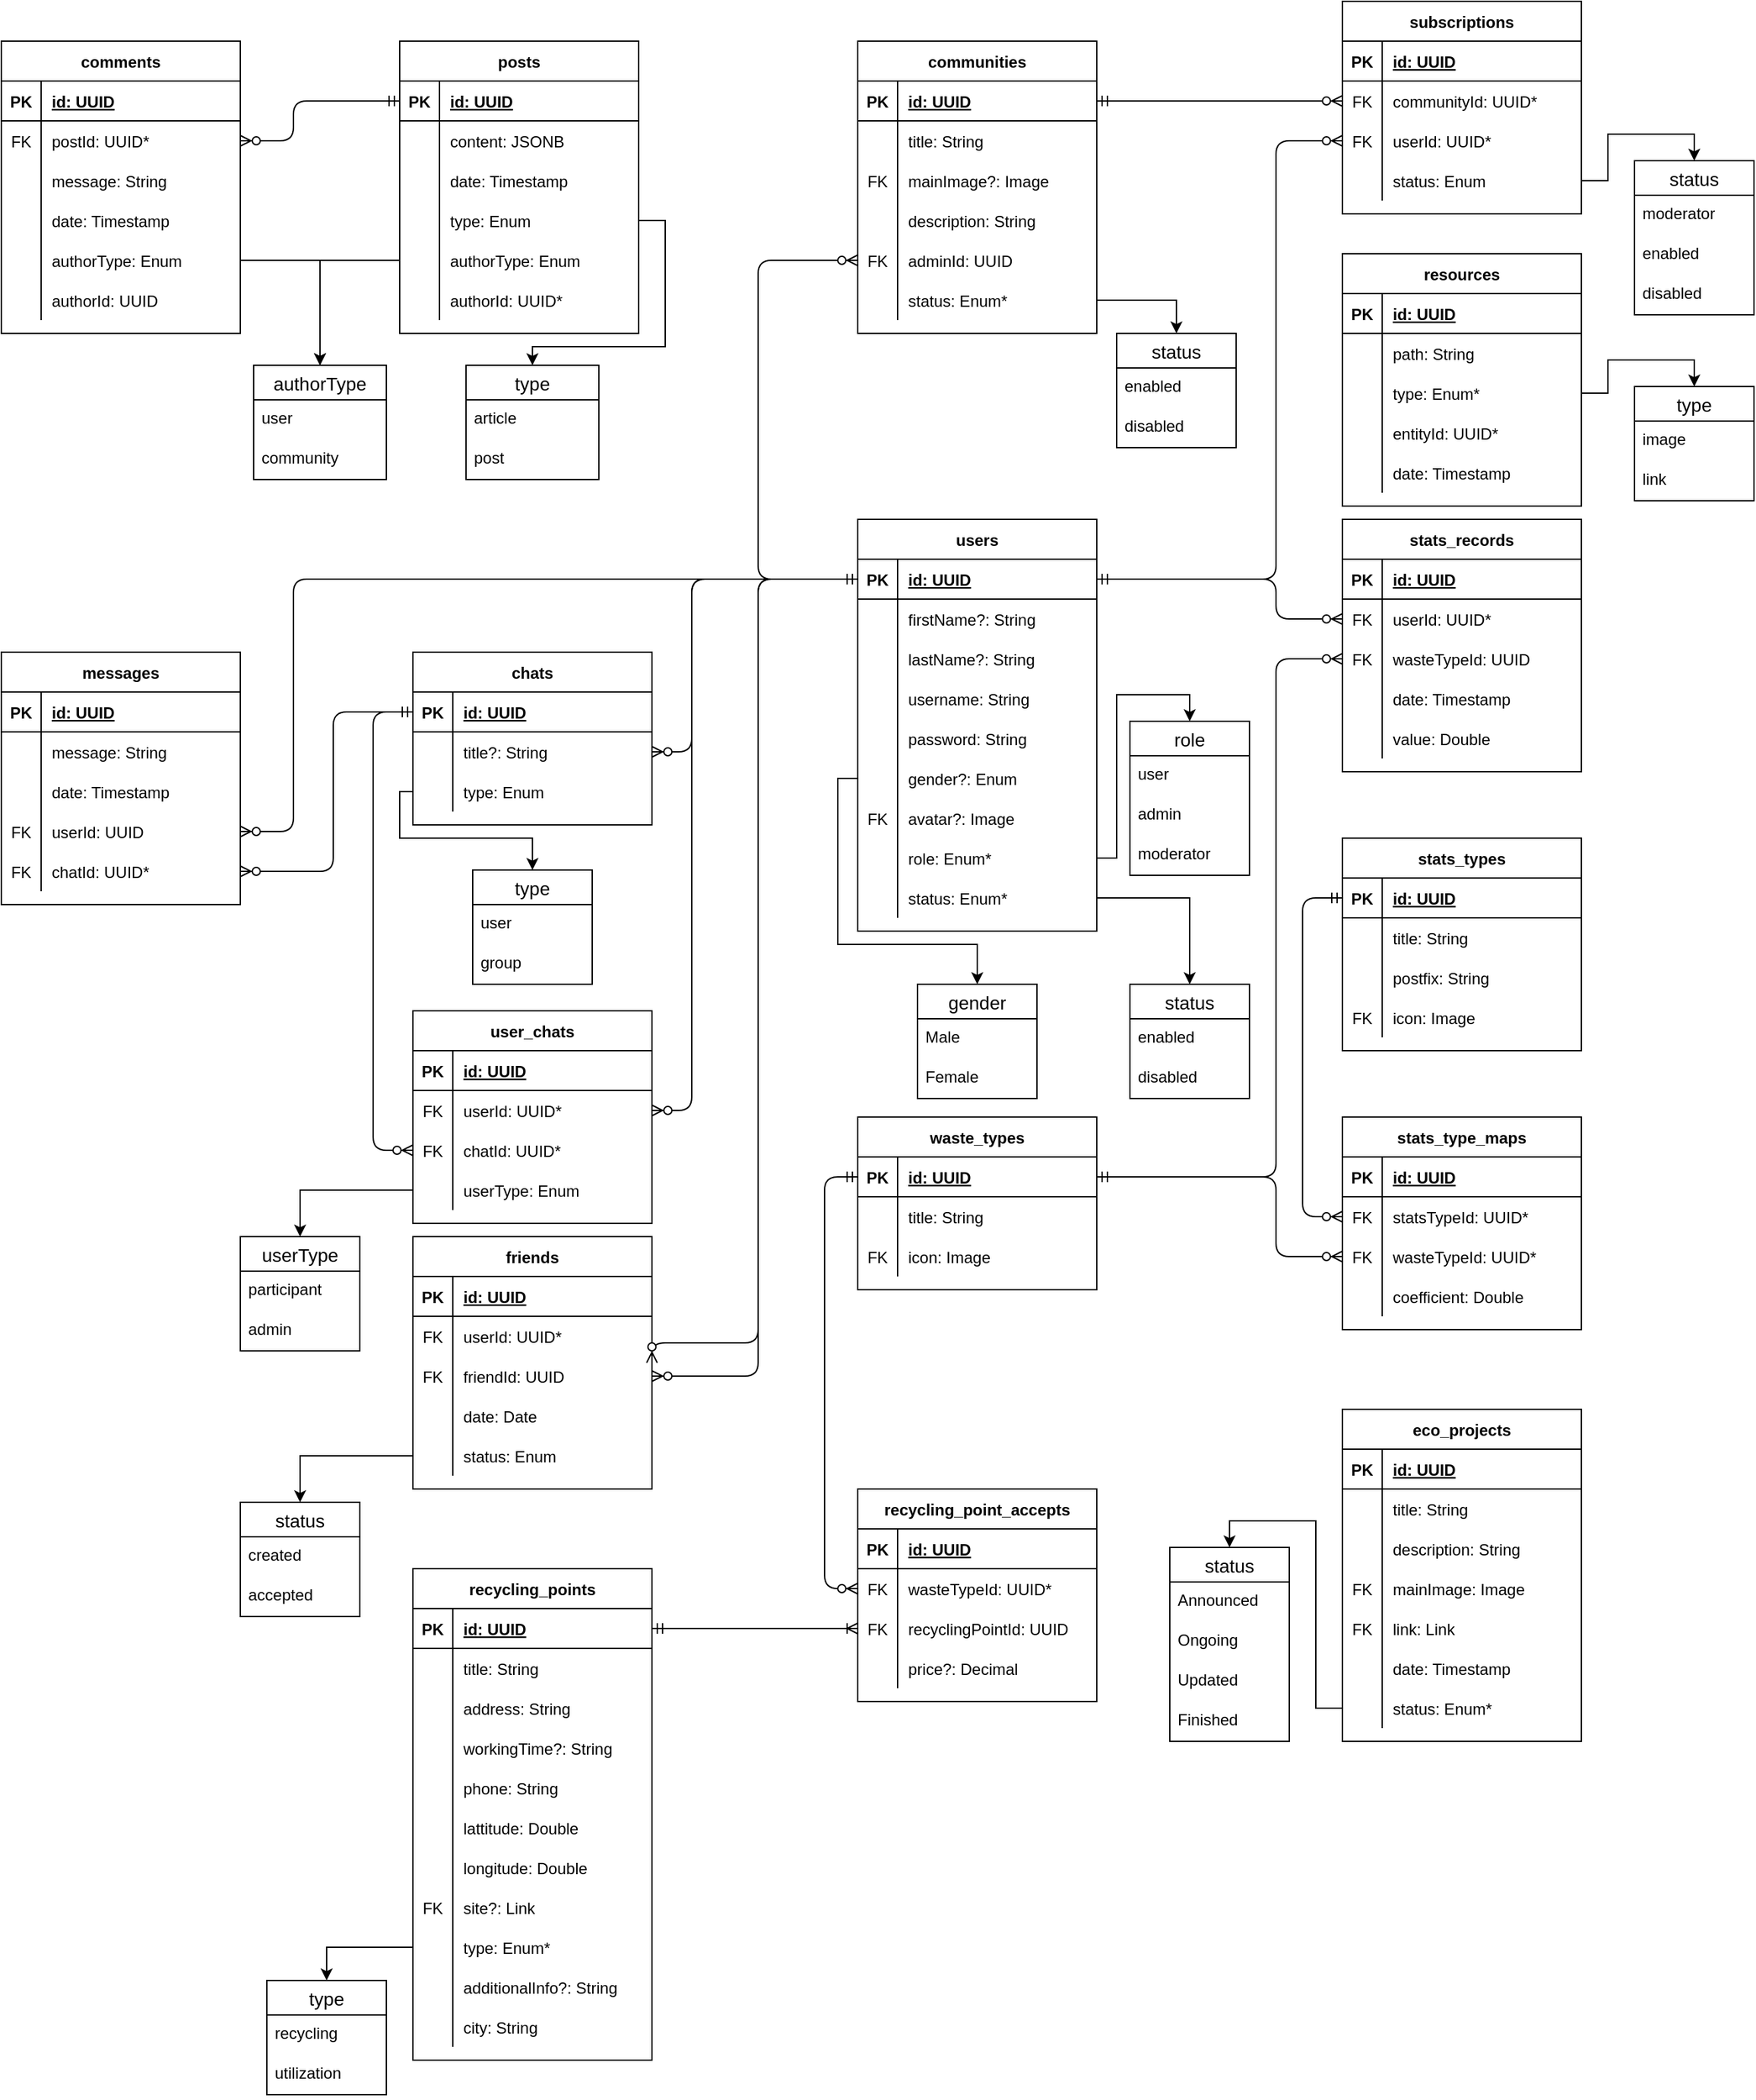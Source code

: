 <mxfile pages="3">
    <diagram id="If2H-j3Mdj8tPfNjQshV" name="Database">
        <mxGraphModel dx="1785" dy="1733" grid="1" gridSize="10" guides="1" tooltips="1" connect="1" arrows="1" fold="1" page="1" pageScale="1" pageWidth="850" pageHeight="1100" math="0" shadow="0">
            <root>
                <mxCell id="joOgtS3WFtuBVL9yGw7h-0"/>
                <mxCell id="joOgtS3WFtuBVL9yGw7h-1" parent="joOgtS3WFtuBVL9yGw7h-0"/>
                <mxCell id="b4nbRavhS0SCb1YXUyey-0" value="users" style="shape=table;startSize=30;container=1;collapsible=1;childLayout=tableLayout;fixedRows=1;rowLines=0;fontStyle=1;align=center;resizeLast=1;" parent="joOgtS3WFtuBVL9yGw7h-1" vertex="1">
                    <mxGeometry x="425" y="340" width="180" height="310" as="geometry"/>
                </mxCell>
                <mxCell id="b4nbRavhS0SCb1YXUyey-1" value="" style="shape=partialRectangle;collapsible=0;dropTarget=0;pointerEvents=0;fillColor=none;top=0;left=0;bottom=1;right=0;points=[[0,0.5],[1,0.5]];portConstraint=eastwest;" parent="b4nbRavhS0SCb1YXUyey-0" vertex="1">
                    <mxGeometry y="30" width="180" height="30" as="geometry"/>
                </mxCell>
                <mxCell id="b4nbRavhS0SCb1YXUyey-2" value="PK" style="shape=partialRectangle;connectable=0;fillColor=none;top=0;left=0;bottom=0;right=0;fontStyle=1;overflow=hidden;" parent="b4nbRavhS0SCb1YXUyey-1" vertex="1">
                    <mxGeometry width="30" height="30" as="geometry"/>
                </mxCell>
                <mxCell id="b4nbRavhS0SCb1YXUyey-3" value="id: UUID" style="shape=partialRectangle;connectable=0;fillColor=none;top=0;left=0;bottom=0;right=0;align=left;spacingLeft=6;fontStyle=5;overflow=hidden;" parent="b4nbRavhS0SCb1YXUyey-1" vertex="1">
                    <mxGeometry x="30" width="150" height="30" as="geometry"/>
                </mxCell>
                <mxCell id="b4nbRavhS0SCb1YXUyey-10" value="" style="shape=partialRectangle;collapsible=0;dropTarget=0;pointerEvents=0;fillColor=none;top=0;left=0;bottom=0;right=0;points=[[0,0.5],[1,0.5]];portConstraint=eastwest;" parent="b4nbRavhS0SCb1YXUyey-0" vertex="1">
                    <mxGeometry y="60" width="180" height="30" as="geometry"/>
                </mxCell>
                <mxCell id="b4nbRavhS0SCb1YXUyey-11" value="" style="shape=partialRectangle;connectable=0;fillColor=none;top=0;left=0;bottom=0;right=0;editable=1;overflow=hidden;" parent="b4nbRavhS0SCb1YXUyey-10" vertex="1">
                    <mxGeometry width="30" height="30" as="geometry"/>
                </mxCell>
                <mxCell id="b4nbRavhS0SCb1YXUyey-12" value="firstName?: String" style="shape=partialRectangle;connectable=0;fillColor=none;top=0;left=0;bottom=0;right=0;align=left;spacingLeft=6;overflow=hidden;" parent="b4nbRavhS0SCb1YXUyey-10" vertex="1">
                    <mxGeometry x="30" width="150" height="30" as="geometry"/>
                </mxCell>
                <mxCell id="turdT8LeHfHAVb9NRMRH-0" value="" style="shape=partialRectangle;collapsible=0;dropTarget=0;pointerEvents=0;fillColor=none;top=0;left=0;bottom=0;right=0;points=[[0,0.5],[1,0.5]];portConstraint=eastwest;" parent="b4nbRavhS0SCb1YXUyey-0" vertex="1">
                    <mxGeometry y="90" width="180" height="30" as="geometry"/>
                </mxCell>
                <mxCell id="turdT8LeHfHAVb9NRMRH-1" value="" style="shape=partialRectangle;connectable=0;fillColor=none;top=0;left=0;bottom=0;right=0;editable=1;overflow=hidden;" parent="turdT8LeHfHAVb9NRMRH-0" vertex="1">
                    <mxGeometry width="30" height="30" as="geometry"/>
                </mxCell>
                <mxCell id="turdT8LeHfHAVb9NRMRH-2" value="lastName?: String" style="shape=partialRectangle;connectable=0;fillColor=none;top=0;left=0;bottom=0;right=0;align=left;spacingLeft=6;overflow=hidden;" parent="turdT8LeHfHAVb9NRMRH-0" vertex="1">
                    <mxGeometry x="30" width="150" height="30" as="geometry"/>
                </mxCell>
                <mxCell id="turdT8LeHfHAVb9NRMRH-3" value="" style="shape=partialRectangle;collapsible=0;dropTarget=0;pointerEvents=0;fillColor=none;top=0;left=0;bottom=0;right=0;points=[[0,0.5],[1,0.5]];portConstraint=eastwest;" parent="b4nbRavhS0SCb1YXUyey-0" vertex="1">
                    <mxGeometry y="120" width="180" height="30" as="geometry"/>
                </mxCell>
                <mxCell id="turdT8LeHfHAVb9NRMRH-4" value="" style="shape=partialRectangle;connectable=0;fillColor=none;top=0;left=0;bottom=0;right=0;editable=1;overflow=hidden;" parent="turdT8LeHfHAVb9NRMRH-3" vertex="1">
                    <mxGeometry width="30" height="30" as="geometry"/>
                </mxCell>
                <mxCell id="turdT8LeHfHAVb9NRMRH-5" value="username: String" style="shape=partialRectangle;connectable=0;fillColor=none;top=0;left=0;bottom=0;right=0;align=left;spacingLeft=6;overflow=hidden;" parent="turdT8LeHfHAVb9NRMRH-3" vertex="1">
                    <mxGeometry x="30" width="150" height="30" as="geometry"/>
                </mxCell>
                <mxCell id="turdT8LeHfHAVb9NRMRH-6" value="" style="shape=partialRectangle;collapsible=0;dropTarget=0;pointerEvents=0;fillColor=none;top=0;left=0;bottom=0;right=0;points=[[0,0.5],[1,0.5]];portConstraint=eastwest;" parent="b4nbRavhS0SCb1YXUyey-0" vertex="1">
                    <mxGeometry y="150" width="180" height="30" as="geometry"/>
                </mxCell>
                <mxCell id="turdT8LeHfHAVb9NRMRH-7" value="" style="shape=partialRectangle;connectable=0;fillColor=none;top=0;left=0;bottom=0;right=0;editable=1;overflow=hidden;" parent="turdT8LeHfHAVb9NRMRH-6" vertex="1">
                    <mxGeometry width="30" height="30" as="geometry"/>
                </mxCell>
                <mxCell id="turdT8LeHfHAVb9NRMRH-8" value="password: String" style="shape=partialRectangle;connectable=0;fillColor=none;top=0;left=0;bottom=0;right=0;align=left;spacingLeft=6;overflow=hidden;" parent="turdT8LeHfHAVb9NRMRH-6" vertex="1">
                    <mxGeometry x="30" width="150" height="30" as="geometry"/>
                </mxCell>
                <mxCell id="turdT8LeHfHAVb9NRMRH-9" value="" style="shape=partialRectangle;collapsible=0;dropTarget=0;pointerEvents=0;fillColor=none;top=0;left=0;bottom=0;right=0;points=[[0,0.5],[1,0.5]];portConstraint=eastwest;" parent="b4nbRavhS0SCb1YXUyey-0" vertex="1">
                    <mxGeometry y="180" width="180" height="30" as="geometry"/>
                </mxCell>
                <mxCell id="turdT8LeHfHAVb9NRMRH-10" value="" style="shape=partialRectangle;connectable=0;fillColor=none;top=0;left=0;bottom=0;right=0;editable=1;overflow=hidden;" parent="turdT8LeHfHAVb9NRMRH-9" vertex="1">
                    <mxGeometry width="30" height="30" as="geometry"/>
                </mxCell>
                <mxCell id="turdT8LeHfHAVb9NRMRH-11" value="gender?: Enum" style="shape=partialRectangle;connectable=0;fillColor=none;top=0;left=0;bottom=0;right=0;align=left;spacingLeft=6;overflow=hidden;" parent="turdT8LeHfHAVb9NRMRH-9" vertex="1">
                    <mxGeometry x="30" width="150" height="30" as="geometry"/>
                </mxCell>
                <mxCell id="turdT8LeHfHAVb9NRMRH-12" value="" style="shape=partialRectangle;collapsible=0;dropTarget=0;pointerEvents=0;fillColor=none;top=0;left=0;bottom=0;right=0;points=[[0,0.5],[1,0.5]];portConstraint=eastwest;" parent="b4nbRavhS0SCb1YXUyey-0" vertex="1">
                    <mxGeometry y="210" width="180" height="30" as="geometry"/>
                </mxCell>
                <mxCell id="turdT8LeHfHAVb9NRMRH-13" value="FK" style="shape=partialRectangle;connectable=0;fillColor=none;top=0;left=0;bottom=0;right=0;editable=1;overflow=hidden;" parent="turdT8LeHfHAVb9NRMRH-12" vertex="1">
                    <mxGeometry width="30" height="30" as="geometry"/>
                </mxCell>
                <mxCell id="turdT8LeHfHAVb9NRMRH-14" value="avatar?: Image" style="shape=partialRectangle;connectable=0;fillColor=none;top=0;left=0;bottom=0;right=0;align=left;spacingLeft=6;overflow=hidden;" parent="turdT8LeHfHAVb9NRMRH-12" vertex="1">
                    <mxGeometry x="30" width="150" height="30" as="geometry"/>
                </mxCell>
                <mxCell id="turdT8LeHfHAVb9NRMRH-15" value="" style="shape=partialRectangle;collapsible=0;dropTarget=0;pointerEvents=0;fillColor=none;top=0;left=0;bottom=0;right=0;points=[[0,0.5],[1,0.5]];portConstraint=eastwest;" parent="b4nbRavhS0SCb1YXUyey-0" vertex="1">
                    <mxGeometry y="240" width="180" height="30" as="geometry"/>
                </mxCell>
                <mxCell id="turdT8LeHfHAVb9NRMRH-16" value="" style="shape=partialRectangle;connectable=0;fillColor=none;top=0;left=0;bottom=0;right=0;editable=1;overflow=hidden;" parent="turdT8LeHfHAVb9NRMRH-15" vertex="1">
                    <mxGeometry width="30" height="30" as="geometry"/>
                </mxCell>
                <mxCell id="turdT8LeHfHAVb9NRMRH-17" value="role: Enum*" style="shape=partialRectangle;connectable=0;fillColor=none;top=0;left=0;bottom=0;right=0;align=left;spacingLeft=6;overflow=hidden;" parent="turdT8LeHfHAVb9NRMRH-15" vertex="1">
                    <mxGeometry x="30" width="150" height="30" as="geometry"/>
                </mxCell>
                <mxCell id="turdT8LeHfHAVb9NRMRH-18" value="" style="shape=partialRectangle;collapsible=0;dropTarget=0;pointerEvents=0;fillColor=none;top=0;left=0;bottom=0;right=0;points=[[0,0.5],[1,0.5]];portConstraint=eastwest;" parent="b4nbRavhS0SCb1YXUyey-0" vertex="1">
                    <mxGeometry y="270" width="180" height="30" as="geometry"/>
                </mxCell>
                <mxCell id="turdT8LeHfHAVb9NRMRH-19" value="" style="shape=partialRectangle;connectable=0;fillColor=none;top=0;left=0;bottom=0;right=0;editable=1;overflow=hidden;" parent="turdT8LeHfHAVb9NRMRH-18" vertex="1">
                    <mxGeometry width="30" height="30" as="geometry"/>
                </mxCell>
                <mxCell id="turdT8LeHfHAVb9NRMRH-20" value="status: Enum*" style="shape=partialRectangle;connectable=0;fillColor=none;top=0;left=0;bottom=0;right=0;align=left;spacingLeft=6;overflow=hidden;" parent="turdT8LeHfHAVb9NRMRH-18" vertex="1">
                    <mxGeometry x="30" width="150" height="30" as="geometry"/>
                </mxCell>
                <mxCell id="turdT8LeHfHAVb9NRMRH-21" value="friends" style="shape=table;startSize=30;container=1;collapsible=1;childLayout=tableLayout;fixedRows=1;rowLines=0;fontStyle=1;align=center;resizeLast=1;" parent="joOgtS3WFtuBVL9yGw7h-1" vertex="1">
                    <mxGeometry x="90" y="880" width="180" height="190" as="geometry"/>
                </mxCell>
                <mxCell id="turdT8LeHfHAVb9NRMRH-22" value="" style="shape=partialRectangle;collapsible=0;dropTarget=0;pointerEvents=0;fillColor=none;top=0;left=0;bottom=1;right=0;points=[[0,0.5],[1,0.5]];portConstraint=eastwest;" parent="turdT8LeHfHAVb9NRMRH-21" vertex="1">
                    <mxGeometry y="30" width="180" height="30" as="geometry"/>
                </mxCell>
                <mxCell id="turdT8LeHfHAVb9NRMRH-23" value="PK" style="shape=partialRectangle;connectable=0;fillColor=none;top=0;left=0;bottom=0;right=0;fontStyle=1;overflow=hidden;" parent="turdT8LeHfHAVb9NRMRH-22" vertex="1">
                    <mxGeometry width="30" height="30" as="geometry"/>
                </mxCell>
                <mxCell id="turdT8LeHfHAVb9NRMRH-24" value="id: UUID" style="shape=partialRectangle;connectable=0;fillColor=none;top=0;left=0;bottom=0;right=0;align=left;spacingLeft=6;fontStyle=5;overflow=hidden;" parent="turdT8LeHfHAVb9NRMRH-22" vertex="1">
                    <mxGeometry x="30" width="150" height="30" as="geometry"/>
                </mxCell>
                <mxCell id="turdT8LeHfHAVb9NRMRH-25" value="" style="shape=partialRectangle;collapsible=0;dropTarget=0;pointerEvents=0;fillColor=none;top=0;left=0;bottom=0;right=0;points=[[0,0.5],[1,0.5]];portConstraint=eastwest;" parent="turdT8LeHfHAVb9NRMRH-21" vertex="1">
                    <mxGeometry y="60" width="180" height="30" as="geometry"/>
                </mxCell>
                <mxCell id="turdT8LeHfHAVb9NRMRH-26" value="FK" style="shape=partialRectangle;connectable=0;fillColor=none;top=0;left=0;bottom=0;right=0;editable=1;overflow=hidden;" parent="turdT8LeHfHAVb9NRMRH-25" vertex="1">
                    <mxGeometry width="30" height="30" as="geometry"/>
                </mxCell>
                <mxCell id="turdT8LeHfHAVb9NRMRH-27" value="userId: UUID*" style="shape=partialRectangle;connectable=0;fillColor=none;top=0;left=0;bottom=0;right=0;align=left;spacingLeft=6;overflow=hidden;" parent="turdT8LeHfHAVb9NRMRH-25" vertex="1">
                    <mxGeometry x="30" width="150" height="30" as="geometry"/>
                </mxCell>
                <mxCell id="turdT8LeHfHAVb9NRMRH-28" value="" style="shape=partialRectangle;collapsible=0;dropTarget=0;pointerEvents=0;fillColor=none;top=0;left=0;bottom=0;right=0;points=[[0,0.5],[1,0.5]];portConstraint=eastwest;" parent="turdT8LeHfHAVb9NRMRH-21" vertex="1">
                    <mxGeometry y="90" width="180" height="30" as="geometry"/>
                </mxCell>
                <mxCell id="turdT8LeHfHAVb9NRMRH-29" value="FK" style="shape=partialRectangle;connectable=0;fillColor=none;top=0;left=0;bottom=0;right=0;editable=1;overflow=hidden;" parent="turdT8LeHfHAVb9NRMRH-28" vertex="1">
                    <mxGeometry width="30" height="30" as="geometry"/>
                </mxCell>
                <mxCell id="turdT8LeHfHAVb9NRMRH-30" value="friendId: UUID" style="shape=partialRectangle;connectable=0;fillColor=none;top=0;left=0;bottom=0;right=0;align=left;spacingLeft=6;overflow=hidden;" parent="turdT8LeHfHAVb9NRMRH-28" vertex="1">
                    <mxGeometry x="30" width="150" height="30" as="geometry"/>
                </mxCell>
                <mxCell id="3" value="" style="shape=partialRectangle;collapsible=0;dropTarget=0;pointerEvents=0;fillColor=none;top=0;left=0;bottom=0;right=0;points=[[0,0.5],[1,0.5]];portConstraint=eastwest;" vertex="1" parent="turdT8LeHfHAVb9NRMRH-21">
                    <mxGeometry y="120" width="180" height="30" as="geometry"/>
                </mxCell>
                <mxCell id="4" value="" style="shape=partialRectangle;connectable=0;fillColor=none;top=0;left=0;bottom=0;right=0;editable=1;overflow=hidden;" vertex="1" parent="3">
                    <mxGeometry width="30" height="30" as="geometry"/>
                </mxCell>
                <mxCell id="5" value="date: Date" style="shape=partialRectangle;connectable=0;fillColor=none;top=0;left=0;bottom=0;right=0;align=left;spacingLeft=6;overflow=hidden;" vertex="1" parent="3">
                    <mxGeometry x="30" width="150" height="30" as="geometry"/>
                </mxCell>
                <mxCell id="turdT8LeHfHAVb9NRMRH-31" value="" style="shape=partialRectangle;collapsible=0;dropTarget=0;pointerEvents=0;fillColor=none;top=0;left=0;bottom=0;right=0;points=[[0,0.5],[1,0.5]];portConstraint=eastwest;" parent="turdT8LeHfHAVb9NRMRH-21" vertex="1">
                    <mxGeometry y="150" width="180" height="30" as="geometry"/>
                </mxCell>
                <mxCell id="turdT8LeHfHAVb9NRMRH-32" value="" style="shape=partialRectangle;connectable=0;fillColor=none;top=0;left=0;bottom=0;right=0;editable=1;overflow=hidden;" parent="turdT8LeHfHAVb9NRMRH-31" vertex="1">
                    <mxGeometry width="30" height="30" as="geometry"/>
                </mxCell>
                <mxCell id="turdT8LeHfHAVb9NRMRH-33" value="status: Enum" style="shape=partialRectangle;connectable=0;fillColor=none;top=0;left=0;bottom=0;right=0;align=left;spacingLeft=6;overflow=hidden;" parent="turdT8LeHfHAVb9NRMRH-31" vertex="1">
                    <mxGeometry x="30" width="150" height="30" as="geometry"/>
                </mxCell>
                <mxCell id="turdT8LeHfHAVb9NRMRH-34" value="" style="edgeStyle=orthogonalEdgeStyle;fontSize=12;html=1;endArrow=ERzeroToMany;startArrow=ERmandOne;entryX=1;entryY=0.5;entryDx=0;entryDy=0;exitX=0;exitY=0.5;exitDx=0;exitDy=0;" parent="joOgtS3WFtuBVL9yGw7h-1" source="b4nbRavhS0SCb1YXUyey-1" target="turdT8LeHfHAVb9NRMRH-21" edge="1">
                    <mxGeometry width="100" height="100" relative="1" as="geometry">
                        <mxPoint x="290" y="660" as="sourcePoint"/>
                        <mxPoint x="390" y="560" as="targetPoint"/>
                        <Array as="points">
                            <mxPoint x="350" y="385"/>
                            <mxPoint x="350" y="960"/>
                        </Array>
                    </mxGeometry>
                </mxCell>
                <mxCell id="turdT8LeHfHAVb9NRMRH-36" value="" style="edgeStyle=orthogonalEdgeStyle;fontSize=12;html=1;endArrow=ERzeroToMany;startArrow=ERmandOne;entryX=1;entryY=0.5;entryDx=0;entryDy=0;exitX=0;exitY=0.5;exitDx=0;exitDy=0;" parent="joOgtS3WFtuBVL9yGw7h-1" source="b4nbRavhS0SCb1YXUyey-1" target="turdT8LeHfHAVb9NRMRH-28" edge="1">
                    <mxGeometry width="100" height="100" relative="1" as="geometry">
                        <mxPoint x="370" y="520" as="sourcePoint"/>
                        <mxPoint x="215" y="555" as="targetPoint"/>
                        <Array as="points">
                            <mxPoint x="350" y="385"/>
                            <mxPoint x="350" y="985"/>
                        </Array>
                    </mxGeometry>
                </mxCell>
                <mxCell id="turdT8LeHfHAVb9NRMRH-37" value="recycling_points" style="shape=table;startSize=30;container=1;collapsible=1;childLayout=tableLayout;fixedRows=1;rowLines=0;fontStyle=1;align=center;resizeLast=1;" parent="joOgtS3WFtuBVL9yGw7h-1" vertex="1">
                    <mxGeometry x="90" y="1130" width="180" height="370" as="geometry"/>
                </mxCell>
                <mxCell id="turdT8LeHfHAVb9NRMRH-38" value="" style="shape=partialRectangle;collapsible=0;dropTarget=0;pointerEvents=0;fillColor=none;top=0;left=0;bottom=1;right=0;points=[[0,0.5],[1,0.5]];portConstraint=eastwest;" parent="turdT8LeHfHAVb9NRMRH-37" vertex="1">
                    <mxGeometry y="30" width="180" height="30" as="geometry"/>
                </mxCell>
                <mxCell id="turdT8LeHfHAVb9NRMRH-39" value="PK" style="shape=partialRectangle;connectable=0;fillColor=none;top=0;left=0;bottom=0;right=0;fontStyle=1;overflow=hidden;" parent="turdT8LeHfHAVb9NRMRH-38" vertex="1">
                    <mxGeometry width="30" height="30" as="geometry"/>
                </mxCell>
                <mxCell id="turdT8LeHfHAVb9NRMRH-40" value="id: UUID" style="shape=partialRectangle;connectable=0;fillColor=none;top=0;left=0;bottom=0;right=0;align=left;spacingLeft=6;fontStyle=5;overflow=hidden;" parent="turdT8LeHfHAVb9NRMRH-38" vertex="1">
                    <mxGeometry x="30" width="150" height="30" as="geometry"/>
                </mxCell>
                <mxCell id="turdT8LeHfHAVb9NRMRH-41" value="" style="shape=partialRectangle;collapsible=0;dropTarget=0;pointerEvents=0;fillColor=none;top=0;left=0;bottom=0;right=0;points=[[0,0.5],[1,0.5]];portConstraint=eastwest;" parent="turdT8LeHfHAVb9NRMRH-37" vertex="1">
                    <mxGeometry y="60" width="180" height="30" as="geometry"/>
                </mxCell>
                <mxCell id="turdT8LeHfHAVb9NRMRH-42" value="" style="shape=partialRectangle;connectable=0;fillColor=none;top=0;left=0;bottom=0;right=0;editable=1;overflow=hidden;" parent="turdT8LeHfHAVb9NRMRH-41" vertex="1">
                    <mxGeometry width="30" height="30" as="geometry"/>
                </mxCell>
                <mxCell id="turdT8LeHfHAVb9NRMRH-43" value="title: String" style="shape=partialRectangle;connectable=0;fillColor=none;top=0;left=0;bottom=0;right=0;align=left;spacingLeft=6;overflow=hidden;" parent="turdT8LeHfHAVb9NRMRH-41" vertex="1">
                    <mxGeometry x="30" width="150" height="30" as="geometry"/>
                </mxCell>
                <mxCell id="turdT8LeHfHAVb9NRMRH-44" value="" style="shape=partialRectangle;collapsible=0;dropTarget=0;pointerEvents=0;fillColor=none;top=0;left=0;bottom=0;right=0;points=[[0,0.5],[1,0.5]];portConstraint=eastwest;" parent="turdT8LeHfHAVb9NRMRH-37" vertex="1">
                    <mxGeometry y="90" width="180" height="30" as="geometry"/>
                </mxCell>
                <mxCell id="turdT8LeHfHAVb9NRMRH-45" value="" style="shape=partialRectangle;connectable=0;fillColor=none;top=0;left=0;bottom=0;right=0;editable=1;overflow=hidden;" parent="turdT8LeHfHAVb9NRMRH-44" vertex="1">
                    <mxGeometry width="30" height="30" as="geometry"/>
                </mxCell>
                <mxCell id="turdT8LeHfHAVb9NRMRH-46" value="address: String" style="shape=partialRectangle;connectable=0;fillColor=none;top=0;left=0;bottom=0;right=0;align=left;spacingLeft=6;overflow=hidden;" parent="turdT8LeHfHAVb9NRMRH-44" vertex="1">
                    <mxGeometry x="30" width="150" height="30" as="geometry"/>
                </mxCell>
                <mxCell id="turdT8LeHfHAVb9NRMRH-47" value="" style="shape=partialRectangle;collapsible=0;dropTarget=0;pointerEvents=0;fillColor=none;top=0;left=0;bottom=0;right=0;points=[[0,0.5],[1,0.5]];portConstraint=eastwest;" parent="turdT8LeHfHAVb9NRMRH-37" vertex="1">
                    <mxGeometry y="120" width="180" height="30" as="geometry"/>
                </mxCell>
                <mxCell id="turdT8LeHfHAVb9NRMRH-48" value="" style="shape=partialRectangle;connectable=0;fillColor=none;top=0;left=0;bottom=0;right=0;editable=1;overflow=hidden;" parent="turdT8LeHfHAVb9NRMRH-47" vertex="1">
                    <mxGeometry width="30" height="30" as="geometry"/>
                </mxCell>
                <mxCell id="turdT8LeHfHAVb9NRMRH-49" value="workingTime?: String" style="shape=partialRectangle;connectable=0;fillColor=none;top=0;left=0;bottom=0;right=0;align=left;spacingLeft=6;overflow=hidden;" parent="turdT8LeHfHAVb9NRMRH-47" vertex="1">
                    <mxGeometry x="30" width="150" height="30" as="geometry"/>
                </mxCell>
                <mxCell id="turdT8LeHfHAVb9NRMRH-62" value="" style="shape=partialRectangle;collapsible=0;dropTarget=0;pointerEvents=0;fillColor=none;top=0;left=0;bottom=0;right=0;points=[[0,0.5],[1,0.5]];portConstraint=eastwest;" parent="turdT8LeHfHAVb9NRMRH-37" vertex="1">
                    <mxGeometry y="150" width="180" height="30" as="geometry"/>
                </mxCell>
                <mxCell id="turdT8LeHfHAVb9NRMRH-63" value="" style="shape=partialRectangle;connectable=0;fillColor=none;top=0;left=0;bottom=0;right=0;editable=1;overflow=hidden;" parent="turdT8LeHfHAVb9NRMRH-62" vertex="1">
                    <mxGeometry width="30" height="30" as="geometry"/>
                </mxCell>
                <mxCell id="turdT8LeHfHAVb9NRMRH-64" value="phone: String" style="shape=partialRectangle;connectable=0;fillColor=none;top=0;left=0;bottom=0;right=0;align=left;spacingLeft=6;overflow=hidden;" parent="turdT8LeHfHAVb9NRMRH-62" vertex="1">
                    <mxGeometry x="30" width="150" height="30" as="geometry"/>
                </mxCell>
                <mxCell id="turdT8LeHfHAVb9NRMRH-50" value="" style="shape=partialRectangle;collapsible=0;dropTarget=0;pointerEvents=0;fillColor=none;top=0;left=0;bottom=0;right=0;points=[[0,0.5],[1,0.5]];portConstraint=eastwest;" parent="turdT8LeHfHAVb9NRMRH-37" vertex="1">
                    <mxGeometry y="180" width="180" height="30" as="geometry"/>
                </mxCell>
                <mxCell id="turdT8LeHfHAVb9NRMRH-51" value="" style="shape=partialRectangle;connectable=0;fillColor=none;top=0;left=0;bottom=0;right=0;editable=1;overflow=hidden;" parent="turdT8LeHfHAVb9NRMRH-50" vertex="1">
                    <mxGeometry width="30" height="30" as="geometry"/>
                </mxCell>
                <mxCell id="turdT8LeHfHAVb9NRMRH-52" value="lattitude: Double" style="shape=partialRectangle;connectable=0;fillColor=none;top=0;left=0;bottom=0;right=0;align=left;spacingLeft=6;overflow=hidden;" parent="turdT8LeHfHAVb9NRMRH-50" vertex="1">
                    <mxGeometry x="30" width="150" height="30" as="geometry"/>
                </mxCell>
                <mxCell id="turdT8LeHfHAVb9NRMRH-53" value="" style="shape=partialRectangle;collapsible=0;dropTarget=0;pointerEvents=0;fillColor=none;top=0;left=0;bottom=0;right=0;points=[[0,0.5],[1,0.5]];portConstraint=eastwest;" parent="turdT8LeHfHAVb9NRMRH-37" vertex="1">
                    <mxGeometry y="210" width="180" height="30" as="geometry"/>
                </mxCell>
                <mxCell id="turdT8LeHfHAVb9NRMRH-54" value="" style="shape=partialRectangle;connectable=0;fillColor=none;top=0;left=0;bottom=0;right=0;editable=1;overflow=hidden;" parent="turdT8LeHfHAVb9NRMRH-53" vertex="1">
                    <mxGeometry width="30" height="30" as="geometry"/>
                </mxCell>
                <mxCell id="turdT8LeHfHAVb9NRMRH-55" value="longitude: Double" style="shape=partialRectangle;connectable=0;fillColor=none;top=0;left=0;bottom=0;right=0;align=left;spacingLeft=6;overflow=hidden;" parent="turdT8LeHfHAVb9NRMRH-53" vertex="1">
                    <mxGeometry x="30" width="150" height="30" as="geometry"/>
                </mxCell>
                <mxCell id="turdT8LeHfHAVb9NRMRH-56" value="" style="shape=partialRectangle;collapsible=0;dropTarget=0;pointerEvents=0;fillColor=none;top=0;left=0;bottom=0;right=0;points=[[0,0.5],[1,0.5]];portConstraint=eastwest;" parent="turdT8LeHfHAVb9NRMRH-37" vertex="1">
                    <mxGeometry y="240" width="180" height="30" as="geometry"/>
                </mxCell>
                <mxCell id="turdT8LeHfHAVb9NRMRH-57" value="FK" style="shape=partialRectangle;connectable=0;fillColor=none;top=0;left=0;bottom=0;right=0;editable=1;overflow=hidden;" parent="turdT8LeHfHAVb9NRMRH-56" vertex="1">
                    <mxGeometry width="30" height="30" as="geometry"/>
                </mxCell>
                <mxCell id="turdT8LeHfHAVb9NRMRH-58" value="site?: Link" style="shape=partialRectangle;connectable=0;fillColor=none;top=0;left=0;bottom=0;right=0;align=left;spacingLeft=6;overflow=hidden;" parent="turdT8LeHfHAVb9NRMRH-56" vertex="1">
                    <mxGeometry x="30" width="150" height="30" as="geometry"/>
                </mxCell>
                <mxCell id="turdT8LeHfHAVb9NRMRH-59" value="" style="shape=partialRectangle;collapsible=0;dropTarget=0;pointerEvents=0;fillColor=none;top=0;left=0;bottom=0;right=0;points=[[0,0.5],[1,0.5]];portConstraint=eastwest;" parent="turdT8LeHfHAVb9NRMRH-37" vertex="1">
                    <mxGeometry y="270" width="180" height="30" as="geometry"/>
                </mxCell>
                <mxCell id="turdT8LeHfHAVb9NRMRH-60" value="" style="shape=partialRectangle;connectable=0;fillColor=none;top=0;left=0;bottom=0;right=0;editable=1;overflow=hidden;" parent="turdT8LeHfHAVb9NRMRH-59" vertex="1">
                    <mxGeometry width="30" height="30" as="geometry"/>
                </mxCell>
                <mxCell id="turdT8LeHfHAVb9NRMRH-61" value="type: Enum*" style="shape=partialRectangle;connectable=0;fillColor=none;top=0;left=0;bottom=0;right=0;align=left;spacingLeft=6;overflow=hidden;" parent="turdT8LeHfHAVb9NRMRH-59" vertex="1">
                    <mxGeometry x="30" width="150" height="30" as="geometry"/>
                </mxCell>
                <mxCell id="0" value="" style="shape=partialRectangle;collapsible=0;dropTarget=0;pointerEvents=0;fillColor=none;top=0;left=0;bottom=0;right=0;points=[[0,0.5],[1,0.5]];portConstraint=eastwest;" parent="turdT8LeHfHAVb9NRMRH-37" vertex="1">
                    <mxGeometry y="300" width="180" height="30" as="geometry"/>
                </mxCell>
                <mxCell id="1" value="" style="shape=partialRectangle;connectable=0;fillColor=none;top=0;left=0;bottom=0;right=0;editable=1;overflow=hidden;" parent="0" vertex="1">
                    <mxGeometry width="30" height="30" as="geometry"/>
                </mxCell>
                <mxCell id="2" value="additionalInfo?: String" style="shape=partialRectangle;connectable=0;fillColor=none;top=0;left=0;bottom=0;right=0;align=left;spacingLeft=6;overflow=hidden;" parent="0" vertex="1">
                    <mxGeometry x="30" width="150" height="30" as="geometry"/>
                </mxCell>
                <mxCell id="turdT8LeHfHAVb9NRMRH-65" value="" style="shape=partialRectangle;collapsible=0;dropTarget=0;pointerEvents=0;fillColor=none;top=0;left=0;bottom=0;right=0;points=[[0,0.5],[1,0.5]];portConstraint=eastwest;" parent="turdT8LeHfHAVb9NRMRH-37" vertex="1">
                    <mxGeometry y="330" width="180" height="30" as="geometry"/>
                </mxCell>
                <mxCell id="turdT8LeHfHAVb9NRMRH-66" value="" style="shape=partialRectangle;connectable=0;fillColor=none;top=0;left=0;bottom=0;right=0;editable=1;overflow=hidden;" parent="turdT8LeHfHAVb9NRMRH-65" vertex="1">
                    <mxGeometry width="30" height="30" as="geometry"/>
                </mxCell>
                <mxCell id="turdT8LeHfHAVb9NRMRH-67" value="city: String" style="shape=partialRectangle;connectable=0;fillColor=none;top=0;left=0;bottom=0;right=0;align=left;spacingLeft=6;overflow=hidden;" parent="turdT8LeHfHAVb9NRMRH-65" vertex="1">
                    <mxGeometry x="30" width="150" height="30" as="geometry"/>
                </mxCell>
                <mxCell id="turdT8LeHfHAVb9NRMRH-99" value="waste_types" style="shape=table;startSize=30;container=1;collapsible=1;childLayout=tableLayout;fixedRows=1;rowLines=0;fontStyle=1;align=center;resizeLast=1;" parent="joOgtS3WFtuBVL9yGw7h-1" vertex="1">
                    <mxGeometry x="425" y="790" width="180" height="130" as="geometry"/>
                </mxCell>
                <mxCell id="turdT8LeHfHAVb9NRMRH-100" value="" style="shape=partialRectangle;collapsible=0;dropTarget=0;pointerEvents=0;fillColor=none;top=0;left=0;bottom=1;right=0;points=[[0,0.5],[1,0.5]];portConstraint=eastwest;" parent="turdT8LeHfHAVb9NRMRH-99" vertex="1">
                    <mxGeometry y="30" width="180" height="30" as="geometry"/>
                </mxCell>
                <mxCell id="turdT8LeHfHAVb9NRMRH-101" value="PK" style="shape=partialRectangle;connectable=0;fillColor=none;top=0;left=0;bottom=0;right=0;fontStyle=1;overflow=hidden;" parent="turdT8LeHfHAVb9NRMRH-100" vertex="1">
                    <mxGeometry width="30" height="30" as="geometry"/>
                </mxCell>
                <mxCell id="turdT8LeHfHAVb9NRMRH-102" value="id: UUID" style="shape=partialRectangle;connectable=0;fillColor=none;top=0;left=0;bottom=0;right=0;align=left;spacingLeft=6;fontStyle=5;overflow=hidden;" parent="turdT8LeHfHAVb9NRMRH-100" vertex="1">
                    <mxGeometry x="30" width="150" height="30" as="geometry"/>
                </mxCell>
                <mxCell id="turdT8LeHfHAVb9NRMRH-103" value="" style="shape=partialRectangle;collapsible=0;dropTarget=0;pointerEvents=0;fillColor=none;top=0;left=0;bottom=0;right=0;points=[[0,0.5],[1,0.5]];portConstraint=eastwest;" parent="turdT8LeHfHAVb9NRMRH-99" vertex="1">
                    <mxGeometry y="60" width="180" height="30" as="geometry"/>
                </mxCell>
                <mxCell id="turdT8LeHfHAVb9NRMRH-104" value="" style="shape=partialRectangle;connectable=0;fillColor=none;top=0;left=0;bottom=0;right=0;editable=1;overflow=hidden;" parent="turdT8LeHfHAVb9NRMRH-103" vertex="1">
                    <mxGeometry width="30" height="30" as="geometry"/>
                </mxCell>
                <mxCell id="turdT8LeHfHAVb9NRMRH-105" value="title: String" style="shape=partialRectangle;connectable=0;fillColor=none;top=0;left=0;bottom=0;right=0;align=left;spacingLeft=6;overflow=hidden;" parent="turdT8LeHfHAVb9NRMRH-103" vertex="1">
                    <mxGeometry x="30" width="150" height="30" as="geometry"/>
                </mxCell>
                <mxCell id="turdT8LeHfHAVb9NRMRH-106" value="" style="shape=partialRectangle;collapsible=0;dropTarget=0;pointerEvents=0;fillColor=none;top=0;left=0;bottom=0;right=0;points=[[0,0.5],[1,0.5]];portConstraint=eastwest;" parent="turdT8LeHfHAVb9NRMRH-99" vertex="1">
                    <mxGeometry y="90" width="180" height="30" as="geometry"/>
                </mxCell>
                <mxCell id="turdT8LeHfHAVb9NRMRH-107" value="FK" style="shape=partialRectangle;connectable=0;fillColor=none;top=0;left=0;bottom=0;right=0;editable=1;overflow=hidden;" parent="turdT8LeHfHAVb9NRMRH-106" vertex="1">
                    <mxGeometry width="30" height="30" as="geometry"/>
                </mxCell>
                <mxCell id="turdT8LeHfHAVb9NRMRH-108" value="icon: Image" style="shape=partialRectangle;connectable=0;fillColor=none;top=0;left=0;bottom=0;right=0;align=left;spacingLeft=6;overflow=hidden;" parent="turdT8LeHfHAVb9NRMRH-106" vertex="1">
                    <mxGeometry x="30" width="150" height="30" as="geometry"/>
                </mxCell>
                <mxCell id="turdT8LeHfHAVb9NRMRH-112" value="recycling_point_accepts" style="shape=table;startSize=30;container=1;collapsible=1;childLayout=tableLayout;fixedRows=1;rowLines=0;fontStyle=1;align=center;resizeLast=1;" parent="joOgtS3WFtuBVL9yGw7h-1" vertex="1">
                    <mxGeometry x="425" y="1070" width="180" height="160" as="geometry"/>
                </mxCell>
                <mxCell id="turdT8LeHfHAVb9NRMRH-113" value="" style="shape=partialRectangle;collapsible=0;dropTarget=0;pointerEvents=0;fillColor=none;top=0;left=0;bottom=1;right=0;points=[[0,0.5],[1,0.5]];portConstraint=eastwest;" parent="turdT8LeHfHAVb9NRMRH-112" vertex="1">
                    <mxGeometry y="30" width="180" height="30" as="geometry"/>
                </mxCell>
                <mxCell id="turdT8LeHfHAVb9NRMRH-114" value="PK" style="shape=partialRectangle;connectable=0;fillColor=none;top=0;left=0;bottom=0;right=0;fontStyle=1;overflow=hidden;" parent="turdT8LeHfHAVb9NRMRH-113" vertex="1">
                    <mxGeometry width="30" height="30" as="geometry"/>
                </mxCell>
                <mxCell id="turdT8LeHfHAVb9NRMRH-115" value="id: UUID" style="shape=partialRectangle;connectable=0;fillColor=none;top=0;left=0;bottom=0;right=0;align=left;spacingLeft=6;fontStyle=5;overflow=hidden;" parent="turdT8LeHfHAVb9NRMRH-113" vertex="1">
                    <mxGeometry x="30" width="150" height="30" as="geometry"/>
                </mxCell>
                <mxCell id="turdT8LeHfHAVb9NRMRH-119" value="" style="shape=partialRectangle;collapsible=0;dropTarget=0;pointerEvents=0;fillColor=none;top=0;left=0;bottom=0;right=0;points=[[0,0.5],[1,0.5]];portConstraint=eastwest;" parent="turdT8LeHfHAVb9NRMRH-112" vertex="1">
                    <mxGeometry y="60" width="180" height="30" as="geometry"/>
                </mxCell>
                <mxCell id="turdT8LeHfHAVb9NRMRH-120" value="FK" style="shape=partialRectangle;connectable=0;fillColor=none;top=0;left=0;bottom=0;right=0;editable=1;overflow=hidden;" parent="turdT8LeHfHAVb9NRMRH-119" vertex="1">
                    <mxGeometry width="30" height="30" as="geometry"/>
                </mxCell>
                <mxCell id="turdT8LeHfHAVb9NRMRH-121" value="wasteTypeId: UUID*" style="shape=partialRectangle;connectable=0;fillColor=none;top=0;left=0;bottom=0;right=0;align=left;spacingLeft=6;overflow=hidden;" parent="turdT8LeHfHAVb9NRMRH-119" vertex="1">
                    <mxGeometry x="30" width="150" height="30" as="geometry"/>
                </mxCell>
                <mxCell id="turdT8LeHfHAVb9NRMRH-116" value="" style="shape=partialRectangle;collapsible=0;dropTarget=0;pointerEvents=0;fillColor=none;top=0;left=0;bottom=0;right=0;points=[[0,0.5],[1,0.5]];portConstraint=eastwest;" parent="turdT8LeHfHAVb9NRMRH-112" vertex="1">
                    <mxGeometry y="90" width="180" height="30" as="geometry"/>
                </mxCell>
                <mxCell id="turdT8LeHfHAVb9NRMRH-117" value="FK" style="shape=partialRectangle;connectable=0;fillColor=none;top=0;left=0;bottom=0;right=0;editable=1;overflow=hidden;" parent="turdT8LeHfHAVb9NRMRH-116" vertex="1">
                    <mxGeometry width="30" height="30" as="geometry"/>
                </mxCell>
                <mxCell id="turdT8LeHfHAVb9NRMRH-118" value="recyclingPointId: UUID" style="shape=partialRectangle;connectable=0;fillColor=none;top=0;left=0;bottom=0;right=0;align=left;spacingLeft=6;overflow=hidden;" parent="turdT8LeHfHAVb9NRMRH-116" vertex="1">
                    <mxGeometry x="30" width="150" height="30" as="geometry"/>
                </mxCell>
                <mxCell id="turdT8LeHfHAVb9NRMRH-122" value="" style="shape=partialRectangle;collapsible=0;dropTarget=0;pointerEvents=0;fillColor=none;top=0;left=0;bottom=0;right=0;points=[[0,0.5],[1,0.5]];portConstraint=eastwest;" parent="turdT8LeHfHAVb9NRMRH-112" vertex="1">
                    <mxGeometry y="120" width="180" height="30" as="geometry"/>
                </mxCell>
                <mxCell id="turdT8LeHfHAVb9NRMRH-123" value="" style="shape=partialRectangle;connectable=0;fillColor=none;top=0;left=0;bottom=0;right=0;editable=1;overflow=hidden;" parent="turdT8LeHfHAVb9NRMRH-122" vertex="1">
                    <mxGeometry width="30" height="30" as="geometry"/>
                </mxCell>
                <mxCell id="turdT8LeHfHAVb9NRMRH-124" value="price?: Decimal" style="shape=partialRectangle;connectable=0;fillColor=none;top=0;left=0;bottom=0;right=0;align=left;spacingLeft=6;overflow=hidden;" parent="turdT8LeHfHAVb9NRMRH-122" vertex="1">
                    <mxGeometry x="30" width="150" height="30" as="geometry"/>
                </mxCell>
                <mxCell id="turdT8LeHfHAVb9NRMRH-125" value="" style="edgeStyle=orthogonalEdgeStyle;fontSize=12;html=1;endArrow=ERoneToMany;startArrow=ERmandOne;exitX=1;exitY=0.5;exitDx=0;exitDy=0;entryX=0;entryY=0.5;entryDx=0;entryDy=0;" parent="joOgtS3WFtuBVL9yGw7h-1" source="turdT8LeHfHAVb9NRMRH-38" target="turdT8LeHfHAVb9NRMRH-116" edge="1">
                    <mxGeometry width="100" height="100" relative="1" as="geometry">
                        <mxPoint x="50" y="1140" as="sourcePoint"/>
                        <mxPoint x="150" y="1040" as="targetPoint"/>
                    </mxGeometry>
                </mxCell>
                <mxCell id="turdT8LeHfHAVb9NRMRH-126" value="" style="edgeStyle=orthogonalEdgeStyle;fontSize=12;html=1;endArrow=ERzeroToMany;startArrow=ERmandOne;exitX=0;exitY=0.5;exitDx=0;exitDy=0;entryX=0;entryY=0.5;entryDx=0;entryDy=0;" parent="joOgtS3WFtuBVL9yGw7h-1" source="turdT8LeHfHAVb9NRMRH-100" target="turdT8LeHfHAVb9NRMRH-119" edge="1">
                    <mxGeometry width="100" height="100" relative="1" as="geometry">
                        <mxPoint x="360" y="1000" as="sourcePoint"/>
                        <mxPoint x="470" y="970" as="targetPoint"/>
                        <Array as="points">
                            <mxPoint x="400" y="835"/>
                            <mxPoint x="400" y="1145"/>
                        </Array>
                    </mxGeometry>
                </mxCell>
                <mxCell id="turdT8LeHfHAVb9NRMRH-127" value="stats_records" style="shape=table;startSize=30;container=1;collapsible=1;childLayout=tableLayout;fixedRows=1;rowLines=0;fontStyle=1;align=center;resizeLast=1;" parent="joOgtS3WFtuBVL9yGw7h-1" vertex="1">
                    <mxGeometry x="790" y="340" width="180" height="190" as="geometry"/>
                </mxCell>
                <mxCell id="turdT8LeHfHAVb9NRMRH-128" value="" style="shape=partialRectangle;collapsible=0;dropTarget=0;pointerEvents=0;fillColor=none;top=0;left=0;bottom=1;right=0;points=[[0,0.5],[1,0.5]];portConstraint=eastwest;" parent="turdT8LeHfHAVb9NRMRH-127" vertex="1">
                    <mxGeometry y="30" width="180" height="30" as="geometry"/>
                </mxCell>
                <mxCell id="turdT8LeHfHAVb9NRMRH-129" value="PK" style="shape=partialRectangle;connectable=0;fillColor=none;top=0;left=0;bottom=0;right=0;fontStyle=1;overflow=hidden;" parent="turdT8LeHfHAVb9NRMRH-128" vertex="1">
                    <mxGeometry width="30" height="30" as="geometry"/>
                </mxCell>
                <mxCell id="turdT8LeHfHAVb9NRMRH-130" value="id: UUID" style="shape=partialRectangle;connectable=0;fillColor=none;top=0;left=0;bottom=0;right=0;align=left;spacingLeft=6;fontStyle=5;overflow=hidden;" parent="turdT8LeHfHAVb9NRMRH-128" vertex="1">
                    <mxGeometry x="30" width="150" height="30" as="geometry"/>
                </mxCell>
                <mxCell id="turdT8LeHfHAVb9NRMRH-131" value="" style="shape=partialRectangle;collapsible=0;dropTarget=0;pointerEvents=0;fillColor=none;top=0;left=0;bottom=0;right=0;points=[[0,0.5],[1,0.5]];portConstraint=eastwest;" parent="turdT8LeHfHAVb9NRMRH-127" vertex="1">
                    <mxGeometry y="60" width="180" height="30" as="geometry"/>
                </mxCell>
                <mxCell id="turdT8LeHfHAVb9NRMRH-132" value="FK" style="shape=partialRectangle;connectable=0;fillColor=none;top=0;left=0;bottom=0;right=0;editable=1;overflow=hidden;" parent="turdT8LeHfHAVb9NRMRH-131" vertex="1">
                    <mxGeometry width="30" height="30" as="geometry"/>
                </mxCell>
                <mxCell id="turdT8LeHfHAVb9NRMRH-133" value="userId: UUID*" style="shape=partialRectangle;connectable=0;fillColor=none;top=0;left=0;bottom=0;right=0;align=left;spacingLeft=6;overflow=hidden;" parent="turdT8LeHfHAVb9NRMRH-131" vertex="1">
                    <mxGeometry x="30" width="150" height="30" as="geometry"/>
                </mxCell>
                <mxCell id="turdT8LeHfHAVb9NRMRH-134" value="" style="shape=partialRectangle;collapsible=0;dropTarget=0;pointerEvents=0;fillColor=none;top=0;left=0;bottom=0;right=0;points=[[0,0.5],[1,0.5]];portConstraint=eastwest;" parent="turdT8LeHfHAVb9NRMRH-127" vertex="1">
                    <mxGeometry y="90" width="180" height="30" as="geometry"/>
                </mxCell>
                <mxCell id="turdT8LeHfHAVb9NRMRH-135" value="FK" style="shape=partialRectangle;connectable=0;fillColor=none;top=0;left=0;bottom=0;right=0;editable=1;overflow=hidden;" parent="turdT8LeHfHAVb9NRMRH-134" vertex="1">
                    <mxGeometry width="30" height="30" as="geometry"/>
                </mxCell>
                <mxCell id="turdT8LeHfHAVb9NRMRH-136" value="wasteTypeId: UUID" style="shape=partialRectangle;connectable=0;fillColor=none;top=0;left=0;bottom=0;right=0;align=left;spacingLeft=6;overflow=hidden;" parent="turdT8LeHfHAVb9NRMRH-134" vertex="1">
                    <mxGeometry x="30" width="150" height="30" as="geometry"/>
                </mxCell>
                <mxCell id="turdT8LeHfHAVb9NRMRH-170" value="" style="shape=partialRectangle;collapsible=0;dropTarget=0;pointerEvents=0;fillColor=none;top=0;left=0;bottom=0;right=0;points=[[0,0.5],[1,0.5]];portConstraint=eastwest;" parent="turdT8LeHfHAVb9NRMRH-127" vertex="1">
                    <mxGeometry y="120" width="180" height="30" as="geometry"/>
                </mxCell>
                <mxCell id="turdT8LeHfHAVb9NRMRH-171" value="" style="shape=partialRectangle;connectable=0;fillColor=none;top=0;left=0;bottom=0;right=0;editable=1;overflow=hidden;" parent="turdT8LeHfHAVb9NRMRH-170" vertex="1">
                    <mxGeometry width="30" height="30" as="geometry"/>
                </mxCell>
                <mxCell id="turdT8LeHfHAVb9NRMRH-172" value="date: Timestamp" style="shape=partialRectangle;connectable=0;fillColor=none;top=0;left=0;bottom=0;right=0;align=left;spacingLeft=6;overflow=hidden;" parent="turdT8LeHfHAVb9NRMRH-170" vertex="1">
                    <mxGeometry x="30" width="150" height="30" as="geometry"/>
                </mxCell>
                <mxCell id="turdT8LeHfHAVb9NRMRH-137" value="" style="shape=partialRectangle;collapsible=0;dropTarget=0;pointerEvents=0;fillColor=none;top=0;left=0;bottom=0;right=0;points=[[0,0.5],[1,0.5]];portConstraint=eastwest;" parent="turdT8LeHfHAVb9NRMRH-127" vertex="1">
                    <mxGeometry y="150" width="180" height="30" as="geometry"/>
                </mxCell>
                <mxCell id="turdT8LeHfHAVb9NRMRH-138" value="" style="shape=partialRectangle;connectable=0;fillColor=none;top=0;left=0;bottom=0;right=0;editable=1;overflow=hidden;" parent="turdT8LeHfHAVb9NRMRH-137" vertex="1">
                    <mxGeometry width="30" height="30" as="geometry"/>
                </mxCell>
                <mxCell id="turdT8LeHfHAVb9NRMRH-139" value="value: Double" style="shape=partialRectangle;connectable=0;fillColor=none;top=0;left=0;bottom=0;right=0;align=left;spacingLeft=6;overflow=hidden;" parent="turdT8LeHfHAVb9NRMRH-137" vertex="1">
                    <mxGeometry x="30" width="150" height="30" as="geometry"/>
                </mxCell>
                <mxCell id="turdT8LeHfHAVb9NRMRH-140" value="" style="edgeStyle=orthogonalEdgeStyle;fontSize=12;html=1;endArrow=ERzeroToMany;startArrow=ERmandOne;entryX=0;entryY=0.5;entryDx=0;entryDy=0;exitX=1;exitY=0.5;exitDx=0;exitDy=0;" parent="joOgtS3WFtuBVL9yGw7h-1" source="b4nbRavhS0SCb1YXUyey-1" target="turdT8LeHfHAVb9NRMRH-131" edge="1">
                    <mxGeometry width="100" height="100" relative="1" as="geometry">
                        <mxPoint x="850" y="470" as="sourcePoint"/>
                        <mxPoint x="695" y="505" as="targetPoint"/>
                        <Array as="points">
                            <mxPoint x="740" y="385"/>
                            <mxPoint x="740" y="415"/>
                        </Array>
                    </mxGeometry>
                </mxCell>
                <mxCell id="turdT8LeHfHAVb9NRMRH-141" value="" style="edgeStyle=orthogonalEdgeStyle;fontSize=12;html=1;endArrow=ERzeroToMany;startArrow=ERmandOne;entryX=0;entryY=0.5;entryDx=0;entryDy=0;exitX=1;exitY=0.5;exitDx=0;exitDy=0;" parent="joOgtS3WFtuBVL9yGw7h-1" source="turdT8LeHfHAVb9NRMRH-100" target="turdT8LeHfHAVb9NRMRH-134" edge="1">
                    <mxGeometry width="100" height="100" relative="1" as="geometry">
                        <mxPoint x="680" y="700" as="sourcePoint"/>
                        <mxPoint x="525" y="735" as="targetPoint"/>
                        <Array as="points">
                            <mxPoint x="740" y="835"/>
                            <mxPoint x="740" y="445"/>
                        </Array>
                    </mxGeometry>
                </mxCell>
                <mxCell id="turdT8LeHfHAVb9NRMRH-142" value="stats_types" style="shape=table;startSize=30;container=1;collapsible=1;childLayout=tableLayout;fixedRows=1;rowLines=0;fontStyle=1;align=center;resizeLast=1;" parent="joOgtS3WFtuBVL9yGw7h-1" vertex="1">
                    <mxGeometry x="790" y="580" width="180" height="160" as="geometry"/>
                </mxCell>
                <mxCell id="turdT8LeHfHAVb9NRMRH-143" value="" style="shape=partialRectangle;collapsible=0;dropTarget=0;pointerEvents=0;fillColor=none;top=0;left=0;bottom=1;right=0;points=[[0,0.5],[1,0.5]];portConstraint=eastwest;" parent="turdT8LeHfHAVb9NRMRH-142" vertex="1">
                    <mxGeometry y="30" width="180" height="30" as="geometry"/>
                </mxCell>
                <mxCell id="turdT8LeHfHAVb9NRMRH-144" value="PK" style="shape=partialRectangle;connectable=0;fillColor=none;top=0;left=0;bottom=0;right=0;fontStyle=1;overflow=hidden;" parent="turdT8LeHfHAVb9NRMRH-143" vertex="1">
                    <mxGeometry width="30" height="30" as="geometry"/>
                </mxCell>
                <mxCell id="turdT8LeHfHAVb9NRMRH-145" value="id: UUID" style="shape=partialRectangle;connectable=0;fillColor=none;top=0;left=0;bottom=0;right=0;align=left;spacingLeft=6;fontStyle=5;overflow=hidden;" parent="turdT8LeHfHAVb9NRMRH-143" vertex="1">
                    <mxGeometry x="30" width="150" height="30" as="geometry"/>
                </mxCell>
                <mxCell id="turdT8LeHfHAVb9NRMRH-146" value="" style="shape=partialRectangle;collapsible=0;dropTarget=0;pointerEvents=0;fillColor=none;top=0;left=0;bottom=0;right=0;points=[[0,0.5],[1,0.5]];portConstraint=eastwest;" parent="turdT8LeHfHAVb9NRMRH-142" vertex="1">
                    <mxGeometry y="60" width="180" height="30" as="geometry"/>
                </mxCell>
                <mxCell id="turdT8LeHfHAVb9NRMRH-147" value="" style="shape=partialRectangle;connectable=0;fillColor=none;top=0;left=0;bottom=0;right=0;editable=1;overflow=hidden;" parent="turdT8LeHfHAVb9NRMRH-146" vertex="1">
                    <mxGeometry width="30" height="30" as="geometry"/>
                </mxCell>
                <mxCell id="turdT8LeHfHAVb9NRMRH-148" value="title: String" style="shape=partialRectangle;connectable=0;fillColor=none;top=0;left=0;bottom=0;right=0;align=left;spacingLeft=6;overflow=hidden;" parent="turdT8LeHfHAVb9NRMRH-146" vertex="1">
                    <mxGeometry x="30" width="150" height="30" as="geometry"/>
                </mxCell>
                <mxCell id="turdT8LeHfHAVb9NRMRH-149" value="" style="shape=partialRectangle;collapsible=0;dropTarget=0;pointerEvents=0;fillColor=none;top=0;left=0;bottom=0;right=0;points=[[0,0.5],[1,0.5]];portConstraint=eastwest;" parent="turdT8LeHfHAVb9NRMRH-142" vertex="1">
                    <mxGeometry y="90" width="180" height="30" as="geometry"/>
                </mxCell>
                <mxCell id="turdT8LeHfHAVb9NRMRH-150" value="" style="shape=partialRectangle;connectable=0;fillColor=none;top=0;left=0;bottom=0;right=0;editable=1;overflow=hidden;" parent="turdT8LeHfHAVb9NRMRH-149" vertex="1">
                    <mxGeometry width="30" height="30" as="geometry"/>
                </mxCell>
                <mxCell id="turdT8LeHfHAVb9NRMRH-151" value="postfix: String" style="shape=partialRectangle;connectable=0;fillColor=none;top=0;left=0;bottom=0;right=0;align=left;spacingLeft=6;overflow=hidden;" parent="turdT8LeHfHAVb9NRMRH-149" vertex="1">
                    <mxGeometry x="30" width="150" height="30" as="geometry"/>
                </mxCell>
                <mxCell id="turdT8LeHfHAVb9NRMRH-173" value="" style="shape=partialRectangle;collapsible=0;dropTarget=0;pointerEvents=0;fillColor=none;top=0;left=0;bottom=0;right=0;points=[[0,0.5],[1,0.5]];portConstraint=eastwest;" parent="turdT8LeHfHAVb9NRMRH-142" vertex="1">
                    <mxGeometry y="120" width="180" height="30" as="geometry"/>
                </mxCell>
                <mxCell id="turdT8LeHfHAVb9NRMRH-174" value="FK" style="shape=partialRectangle;connectable=0;fillColor=none;top=0;left=0;bottom=0;right=0;editable=1;overflow=hidden;" parent="turdT8LeHfHAVb9NRMRH-173" vertex="1">
                    <mxGeometry width="30" height="30" as="geometry"/>
                </mxCell>
                <mxCell id="turdT8LeHfHAVb9NRMRH-175" value="icon: Image" style="shape=partialRectangle;connectable=0;fillColor=none;top=0;left=0;bottom=0;right=0;align=left;spacingLeft=6;overflow=hidden;" parent="turdT8LeHfHAVb9NRMRH-173" vertex="1">
                    <mxGeometry x="30" width="150" height="30" as="geometry"/>
                </mxCell>
                <mxCell id="turdT8LeHfHAVb9NRMRH-155" value="stats_type_maps" style="shape=table;startSize=30;container=1;collapsible=1;childLayout=tableLayout;fixedRows=1;rowLines=0;fontStyle=1;align=center;resizeLast=1;" parent="joOgtS3WFtuBVL9yGw7h-1" vertex="1">
                    <mxGeometry x="790" y="790" width="180" height="160" as="geometry"/>
                </mxCell>
                <mxCell id="turdT8LeHfHAVb9NRMRH-156" value="" style="shape=partialRectangle;collapsible=0;dropTarget=0;pointerEvents=0;fillColor=none;top=0;left=0;bottom=1;right=0;points=[[0,0.5],[1,0.5]];portConstraint=eastwest;" parent="turdT8LeHfHAVb9NRMRH-155" vertex="1">
                    <mxGeometry y="30" width="180" height="30" as="geometry"/>
                </mxCell>
                <mxCell id="turdT8LeHfHAVb9NRMRH-157" value="PK" style="shape=partialRectangle;connectable=0;fillColor=none;top=0;left=0;bottom=0;right=0;fontStyle=1;overflow=hidden;" parent="turdT8LeHfHAVb9NRMRH-156" vertex="1">
                    <mxGeometry width="30" height="30" as="geometry"/>
                </mxCell>
                <mxCell id="turdT8LeHfHAVb9NRMRH-158" value="id: UUID" style="shape=partialRectangle;connectable=0;fillColor=none;top=0;left=0;bottom=0;right=0;align=left;spacingLeft=6;fontStyle=5;overflow=hidden;" parent="turdT8LeHfHAVb9NRMRH-156" vertex="1">
                    <mxGeometry x="30" width="150" height="30" as="geometry"/>
                </mxCell>
                <mxCell id="turdT8LeHfHAVb9NRMRH-159" value="" style="shape=partialRectangle;collapsible=0;dropTarget=0;pointerEvents=0;fillColor=none;top=0;left=0;bottom=0;right=0;points=[[0,0.5],[1,0.5]];portConstraint=eastwest;" parent="turdT8LeHfHAVb9NRMRH-155" vertex="1">
                    <mxGeometry y="60" width="180" height="30" as="geometry"/>
                </mxCell>
                <mxCell id="turdT8LeHfHAVb9NRMRH-160" value="FK" style="shape=partialRectangle;connectable=0;fillColor=none;top=0;left=0;bottom=0;right=0;editable=1;overflow=hidden;" parent="turdT8LeHfHAVb9NRMRH-159" vertex="1">
                    <mxGeometry width="30" height="30" as="geometry"/>
                </mxCell>
                <mxCell id="turdT8LeHfHAVb9NRMRH-161" value="statsTypeId: UUID*" style="shape=partialRectangle;connectable=0;fillColor=none;top=0;left=0;bottom=0;right=0;align=left;spacingLeft=6;overflow=hidden;" parent="turdT8LeHfHAVb9NRMRH-159" vertex="1">
                    <mxGeometry x="30" width="150" height="30" as="geometry"/>
                </mxCell>
                <mxCell id="turdT8LeHfHAVb9NRMRH-162" value="" style="shape=partialRectangle;collapsible=0;dropTarget=0;pointerEvents=0;fillColor=none;top=0;left=0;bottom=0;right=0;points=[[0,0.5],[1,0.5]];portConstraint=eastwest;" parent="turdT8LeHfHAVb9NRMRH-155" vertex="1">
                    <mxGeometry y="90" width="180" height="30" as="geometry"/>
                </mxCell>
                <mxCell id="turdT8LeHfHAVb9NRMRH-163" value="FK" style="shape=partialRectangle;connectable=0;fillColor=none;top=0;left=0;bottom=0;right=0;editable=1;overflow=hidden;" parent="turdT8LeHfHAVb9NRMRH-162" vertex="1">
                    <mxGeometry width="30" height="30" as="geometry"/>
                </mxCell>
                <mxCell id="turdT8LeHfHAVb9NRMRH-164" value="wasteTypeId: UUID*" style="shape=partialRectangle;connectable=0;fillColor=none;top=0;left=0;bottom=0;right=0;align=left;spacingLeft=6;overflow=hidden;" parent="turdT8LeHfHAVb9NRMRH-162" vertex="1">
                    <mxGeometry x="30" width="150" height="30" as="geometry"/>
                </mxCell>
                <mxCell id="turdT8LeHfHAVb9NRMRH-167" value="" style="shape=partialRectangle;collapsible=0;dropTarget=0;pointerEvents=0;fillColor=none;top=0;left=0;bottom=0;right=0;points=[[0,0.5],[1,0.5]];portConstraint=eastwest;" parent="turdT8LeHfHAVb9NRMRH-155" vertex="1">
                    <mxGeometry y="120" width="180" height="30" as="geometry"/>
                </mxCell>
                <mxCell id="turdT8LeHfHAVb9NRMRH-168" value="" style="shape=partialRectangle;connectable=0;fillColor=none;top=0;left=0;bottom=0;right=0;editable=1;overflow=hidden;" parent="turdT8LeHfHAVb9NRMRH-167" vertex="1">
                    <mxGeometry width="30" height="30" as="geometry"/>
                </mxCell>
                <mxCell id="turdT8LeHfHAVb9NRMRH-169" value="coefficient: Double" style="shape=partialRectangle;connectable=0;fillColor=none;top=0;left=0;bottom=0;right=0;align=left;spacingLeft=6;overflow=hidden;" parent="turdT8LeHfHAVb9NRMRH-167" vertex="1">
                    <mxGeometry x="30" width="150" height="30" as="geometry"/>
                </mxCell>
                <mxCell id="turdT8LeHfHAVb9NRMRH-165" value="" style="edgeStyle=orthogonalEdgeStyle;fontSize=12;html=1;endArrow=ERzeroToMany;startArrow=ERmandOne;entryX=0;entryY=0.5;entryDx=0;entryDy=0;exitX=0;exitY=0.5;exitDx=0;exitDy=0;" parent="joOgtS3WFtuBVL9yGw7h-1" source="turdT8LeHfHAVb9NRMRH-143" target="turdT8LeHfHAVb9NRMRH-159" edge="1">
                    <mxGeometry width="100" height="100" relative="1" as="geometry">
                        <mxPoint x="1120" y="700" as="sourcePoint"/>
                        <mxPoint x="965" y="735" as="targetPoint"/>
                        <Array as="points">
                            <mxPoint x="760" y="625"/>
                            <mxPoint x="760" y="865"/>
                        </Array>
                    </mxGeometry>
                </mxCell>
                <mxCell id="turdT8LeHfHAVb9NRMRH-166" value="" style="edgeStyle=orthogonalEdgeStyle;fontSize=12;html=1;endArrow=ERzeroToMany;startArrow=ERmandOne;entryX=0;entryY=0.5;entryDx=0;entryDy=0;exitX=1;exitY=0.5;exitDx=0;exitDy=0;" parent="joOgtS3WFtuBVL9yGw7h-1" source="turdT8LeHfHAVb9NRMRH-100" target="turdT8LeHfHAVb9NRMRH-162" edge="1">
                    <mxGeometry width="100" height="100" relative="1" as="geometry">
                        <mxPoint x="1050" y="790" as="sourcePoint"/>
                        <mxPoint x="895" y="825" as="targetPoint"/>
                        <Array as="points">
                            <mxPoint x="740" y="835"/>
                            <mxPoint x="740" y="895"/>
                        </Array>
                    </mxGeometry>
                </mxCell>
                <mxCell id="turdT8LeHfHAVb9NRMRH-176" value="eco_projects" style="shape=table;startSize=30;container=1;collapsible=1;childLayout=tableLayout;fixedRows=1;rowLines=0;fontStyle=1;align=center;resizeLast=1;" parent="joOgtS3WFtuBVL9yGw7h-1" vertex="1">
                    <mxGeometry x="790" y="1010" width="180" height="250" as="geometry"/>
                </mxCell>
                <mxCell id="turdT8LeHfHAVb9NRMRH-177" value="" style="shape=partialRectangle;collapsible=0;dropTarget=0;pointerEvents=0;fillColor=none;top=0;left=0;bottom=1;right=0;points=[[0,0.5],[1,0.5]];portConstraint=eastwest;" parent="turdT8LeHfHAVb9NRMRH-176" vertex="1">
                    <mxGeometry y="30" width="180" height="30" as="geometry"/>
                </mxCell>
                <mxCell id="turdT8LeHfHAVb9NRMRH-178" value="PK" style="shape=partialRectangle;connectable=0;fillColor=none;top=0;left=0;bottom=0;right=0;fontStyle=1;overflow=hidden;" parent="turdT8LeHfHAVb9NRMRH-177" vertex="1">
                    <mxGeometry width="30" height="30" as="geometry"/>
                </mxCell>
                <mxCell id="turdT8LeHfHAVb9NRMRH-179" value="id: UUID" style="shape=partialRectangle;connectable=0;fillColor=none;top=0;left=0;bottom=0;right=0;align=left;spacingLeft=6;fontStyle=5;overflow=hidden;" parent="turdT8LeHfHAVb9NRMRH-177" vertex="1">
                    <mxGeometry x="30" width="150" height="30" as="geometry"/>
                </mxCell>
                <mxCell id="turdT8LeHfHAVb9NRMRH-180" value="" style="shape=partialRectangle;collapsible=0;dropTarget=0;pointerEvents=0;fillColor=none;top=0;left=0;bottom=0;right=0;points=[[0,0.5],[1,0.5]];portConstraint=eastwest;" parent="turdT8LeHfHAVb9NRMRH-176" vertex="1">
                    <mxGeometry y="60" width="180" height="30" as="geometry"/>
                </mxCell>
                <mxCell id="turdT8LeHfHAVb9NRMRH-181" value="" style="shape=partialRectangle;connectable=0;fillColor=none;top=0;left=0;bottom=0;right=0;editable=1;overflow=hidden;" parent="turdT8LeHfHAVb9NRMRH-180" vertex="1">
                    <mxGeometry width="30" height="30" as="geometry"/>
                </mxCell>
                <mxCell id="turdT8LeHfHAVb9NRMRH-182" value="title: String" style="shape=partialRectangle;connectable=0;fillColor=none;top=0;left=0;bottom=0;right=0;align=left;spacingLeft=6;overflow=hidden;" parent="turdT8LeHfHAVb9NRMRH-180" vertex="1">
                    <mxGeometry x="30" width="150" height="30" as="geometry"/>
                </mxCell>
                <mxCell id="turdT8LeHfHAVb9NRMRH-183" value="" style="shape=partialRectangle;collapsible=0;dropTarget=0;pointerEvents=0;fillColor=none;top=0;left=0;bottom=0;right=0;points=[[0,0.5],[1,0.5]];portConstraint=eastwest;" parent="turdT8LeHfHAVb9NRMRH-176" vertex="1">
                    <mxGeometry y="90" width="180" height="30" as="geometry"/>
                </mxCell>
                <mxCell id="turdT8LeHfHAVb9NRMRH-184" value="" style="shape=partialRectangle;connectable=0;fillColor=none;top=0;left=0;bottom=0;right=0;editable=1;overflow=hidden;" parent="turdT8LeHfHAVb9NRMRH-183" vertex="1">
                    <mxGeometry width="30" height="30" as="geometry"/>
                </mxCell>
                <mxCell id="turdT8LeHfHAVb9NRMRH-185" value="description: String" style="shape=partialRectangle;connectable=0;fillColor=none;top=0;left=0;bottom=0;right=0;align=left;spacingLeft=6;overflow=hidden;" parent="turdT8LeHfHAVb9NRMRH-183" vertex="1">
                    <mxGeometry x="30" width="150" height="30" as="geometry"/>
                </mxCell>
                <mxCell id="turdT8LeHfHAVb9NRMRH-186" value="" style="shape=partialRectangle;collapsible=0;dropTarget=0;pointerEvents=0;fillColor=none;top=0;left=0;bottom=0;right=0;points=[[0,0.5],[1,0.5]];portConstraint=eastwest;" parent="turdT8LeHfHAVb9NRMRH-176" vertex="1">
                    <mxGeometry y="120" width="180" height="30" as="geometry"/>
                </mxCell>
                <mxCell id="turdT8LeHfHAVb9NRMRH-187" value="FK" style="shape=partialRectangle;connectable=0;fillColor=none;top=0;left=0;bottom=0;right=0;editable=1;overflow=hidden;" parent="turdT8LeHfHAVb9NRMRH-186" vertex="1">
                    <mxGeometry width="30" height="30" as="geometry"/>
                </mxCell>
                <mxCell id="turdT8LeHfHAVb9NRMRH-188" value="mainImage: Image" style="shape=partialRectangle;connectable=0;fillColor=none;top=0;left=0;bottom=0;right=0;align=left;spacingLeft=6;overflow=hidden;" parent="turdT8LeHfHAVb9NRMRH-186" vertex="1">
                    <mxGeometry x="30" width="150" height="30" as="geometry"/>
                </mxCell>
                <mxCell id="turdT8LeHfHAVb9NRMRH-205" value="" style="shape=partialRectangle;collapsible=0;dropTarget=0;pointerEvents=0;fillColor=none;top=0;left=0;bottom=0;right=0;points=[[0,0.5],[1,0.5]];portConstraint=eastwest;" parent="turdT8LeHfHAVb9NRMRH-176" vertex="1">
                    <mxGeometry y="150" width="180" height="30" as="geometry"/>
                </mxCell>
                <mxCell id="turdT8LeHfHAVb9NRMRH-206" value="FK" style="shape=partialRectangle;connectable=0;fillColor=none;top=0;left=0;bottom=0;right=0;editable=1;overflow=hidden;" parent="turdT8LeHfHAVb9NRMRH-205" vertex="1">
                    <mxGeometry width="30" height="30" as="geometry"/>
                </mxCell>
                <mxCell id="turdT8LeHfHAVb9NRMRH-207" value="link: Link" style="shape=partialRectangle;connectable=0;fillColor=none;top=0;left=0;bottom=0;right=0;align=left;spacingLeft=6;overflow=hidden;" parent="turdT8LeHfHAVb9NRMRH-205" vertex="1">
                    <mxGeometry x="30" width="150" height="30" as="geometry"/>
                </mxCell>
                <mxCell id="turdT8LeHfHAVb9NRMRH-202" value="" style="shape=partialRectangle;collapsible=0;dropTarget=0;pointerEvents=0;fillColor=none;top=0;left=0;bottom=0;right=0;points=[[0,0.5],[1,0.5]];portConstraint=eastwest;" parent="turdT8LeHfHAVb9NRMRH-176" vertex="1">
                    <mxGeometry y="180" width="180" height="30" as="geometry"/>
                </mxCell>
                <mxCell id="turdT8LeHfHAVb9NRMRH-203" value="" style="shape=partialRectangle;connectable=0;fillColor=none;top=0;left=0;bottom=0;right=0;editable=1;overflow=hidden;" parent="turdT8LeHfHAVb9NRMRH-202" vertex="1">
                    <mxGeometry width="30" height="30" as="geometry"/>
                </mxCell>
                <mxCell id="turdT8LeHfHAVb9NRMRH-204" value="date: Timestamp" style="shape=partialRectangle;connectable=0;fillColor=none;top=0;left=0;bottom=0;right=0;align=left;spacingLeft=6;overflow=hidden;" parent="turdT8LeHfHAVb9NRMRH-202" vertex="1">
                    <mxGeometry x="30" width="150" height="30" as="geometry"/>
                </mxCell>
                <mxCell id="turdT8LeHfHAVb9NRMRH-208" value="" style="shape=partialRectangle;collapsible=0;dropTarget=0;pointerEvents=0;fillColor=none;top=0;left=0;bottom=0;right=0;points=[[0,0.5],[1,0.5]];portConstraint=eastwest;" parent="turdT8LeHfHAVb9NRMRH-176" vertex="1">
                    <mxGeometry y="210" width="180" height="30" as="geometry"/>
                </mxCell>
                <mxCell id="turdT8LeHfHAVb9NRMRH-209" value="" style="shape=partialRectangle;connectable=0;fillColor=none;top=0;left=0;bottom=0;right=0;editable=1;overflow=hidden;" parent="turdT8LeHfHAVb9NRMRH-208" vertex="1">
                    <mxGeometry width="30" height="30" as="geometry"/>
                </mxCell>
                <mxCell id="turdT8LeHfHAVb9NRMRH-210" value="status: Enum*" style="shape=partialRectangle;connectable=0;fillColor=none;top=0;left=0;bottom=0;right=0;align=left;spacingLeft=6;overflow=hidden;" parent="turdT8LeHfHAVb9NRMRH-208" vertex="1">
                    <mxGeometry x="30" width="150" height="30" as="geometry"/>
                </mxCell>
                <mxCell id="turdT8LeHfHAVb9NRMRH-189" value="resources" style="shape=table;startSize=30;container=1;collapsible=1;childLayout=tableLayout;fixedRows=1;rowLines=0;fontStyle=1;align=center;resizeLast=1;" parent="joOgtS3WFtuBVL9yGw7h-1" vertex="1">
                    <mxGeometry x="790" y="140" width="180" height="190" as="geometry"/>
                </mxCell>
                <mxCell id="turdT8LeHfHAVb9NRMRH-190" value="" style="shape=partialRectangle;collapsible=0;dropTarget=0;pointerEvents=0;fillColor=none;top=0;left=0;bottom=1;right=0;points=[[0,0.5],[1,0.5]];portConstraint=eastwest;" parent="turdT8LeHfHAVb9NRMRH-189" vertex="1">
                    <mxGeometry y="30" width="180" height="30" as="geometry"/>
                </mxCell>
                <mxCell id="turdT8LeHfHAVb9NRMRH-191" value="PK" style="shape=partialRectangle;connectable=0;fillColor=none;top=0;left=0;bottom=0;right=0;fontStyle=1;overflow=hidden;" parent="turdT8LeHfHAVb9NRMRH-190" vertex="1">
                    <mxGeometry width="30" height="30" as="geometry"/>
                </mxCell>
                <mxCell id="turdT8LeHfHAVb9NRMRH-192" value="id: UUID" style="shape=partialRectangle;connectable=0;fillColor=none;top=0;left=0;bottom=0;right=0;align=left;spacingLeft=6;fontStyle=5;overflow=hidden;" parent="turdT8LeHfHAVb9NRMRH-190" vertex="1">
                    <mxGeometry x="30" width="150" height="30" as="geometry"/>
                </mxCell>
                <mxCell id="turdT8LeHfHAVb9NRMRH-193" value="" style="shape=partialRectangle;collapsible=0;dropTarget=0;pointerEvents=0;fillColor=none;top=0;left=0;bottom=0;right=0;points=[[0,0.5],[1,0.5]];portConstraint=eastwest;" parent="turdT8LeHfHAVb9NRMRH-189" vertex="1">
                    <mxGeometry y="60" width="180" height="30" as="geometry"/>
                </mxCell>
                <mxCell id="turdT8LeHfHAVb9NRMRH-194" value="" style="shape=partialRectangle;connectable=0;fillColor=none;top=0;left=0;bottom=0;right=0;editable=1;overflow=hidden;" parent="turdT8LeHfHAVb9NRMRH-193" vertex="1">
                    <mxGeometry width="30" height="30" as="geometry"/>
                </mxCell>
                <mxCell id="turdT8LeHfHAVb9NRMRH-195" value="path: String" style="shape=partialRectangle;connectable=0;fillColor=none;top=0;left=0;bottom=0;right=0;align=left;spacingLeft=6;overflow=hidden;" parent="turdT8LeHfHAVb9NRMRH-193" vertex="1">
                    <mxGeometry x="30" width="150" height="30" as="geometry"/>
                </mxCell>
                <mxCell id="turdT8LeHfHAVb9NRMRH-196" value="" style="shape=partialRectangle;collapsible=0;dropTarget=0;pointerEvents=0;fillColor=none;top=0;left=0;bottom=0;right=0;points=[[0,0.5],[1,0.5]];portConstraint=eastwest;" parent="turdT8LeHfHAVb9NRMRH-189" vertex="1">
                    <mxGeometry y="90" width="180" height="30" as="geometry"/>
                </mxCell>
                <mxCell id="turdT8LeHfHAVb9NRMRH-197" value="" style="shape=partialRectangle;connectable=0;fillColor=none;top=0;left=0;bottom=0;right=0;editable=1;overflow=hidden;" parent="turdT8LeHfHAVb9NRMRH-196" vertex="1">
                    <mxGeometry width="30" height="30" as="geometry"/>
                </mxCell>
                <mxCell id="turdT8LeHfHAVb9NRMRH-198" value="type: Enum*" style="shape=partialRectangle;connectable=0;fillColor=none;top=0;left=0;bottom=0;right=0;align=left;spacingLeft=6;overflow=hidden;" parent="turdT8LeHfHAVb9NRMRH-196" vertex="1">
                    <mxGeometry x="30" width="150" height="30" as="geometry"/>
                </mxCell>
                <mxCell id="turdT8LeHfHAVb9NRMRH-459" value="" style="shape=partialRectangle;collapsible=0;dropTarget=0;pointerEvents=0;fillColor=none;top=0;left=0;bottom=0;right=0;points=[[0,0.5],[1,0.5]];portConstraint=eastwest;" parent="turdT8LeHfHAVb9NRMRH-189" vertex="1">
                    <mxGeometry y="120" width="180" height="30" as="geometry"/>
                </mxCell>
                <mxCell id="turdT8LeHfHAVb9NRMRH-460" value="" style="shape=partialRectangle;connectable=0;fillColor=none;top=0;left=0;bottom=0;right=0;editable=1;overflow=hidden;" parent="turdT8LeHfHAVb9NRMRH-459" vertex="1">
                    <mxGeometry width="30" height="30" as="geometry"/>
                </mxCell>
                <mxCell id="turdT8LeHfHAVb9NRMRH-461" value="entityId: UUID*" style="shape=partialRectangle;connectable=0;fillColor=none;top=0;left=0;bottom=0;right=0;align=left;spacingLeft=6;overflow=hidden;" parent="turdT8LeHfHAVb9NRMRH-459" vertex="1">
                    <mxGeometry x="30" width="150" height="30" as="geometry"/>
                </mxCell>
                <mxCell id="turdT8LeHfHAVb9NRMRH-199" value="" style="shape=partialRectangle;collapsible=0;dropTarget=0;pointerEvents=0;fillColor=none;top=0;left=0;bottom=0;right=0;points=[[0,0.5],[1,0.5]];portConstraint=eastwest;" parent="turdT8LeHfHAVb9NRMRH-189" vertex="1">
                    <mxGeometry y="150" width="180" height="30" as="geometry"/>
                </mxCell>
                <mxCell id="turdT8LeHfHAVb9NRMRH-200" value="" style="shape=partialRectangle;connectable=0;fillColor=none;top=0;left=0;bottom=0;right=0;editable=1;overflow=hidden;" parent="turdT8LeHfHAVb9NRMRH-199" vertex="1">
                    <mxGeometry width="30" height="30" as="geometry"/>
                </mxCell>
                <mxCell id="turdT8LeHfHAVb9NRMRH-201" value="date: Timestamp" style="shape=partialRectangle;connectable=0;fillColor=none;top=0;left=0;bottom=0;right=0;align=left;spacingLeft=6;overflow=hidden;" parent="turdT8LeHfHAVb9NRMRH-199" vertex="1">
                    <mxGeometry x="30" width="150" height="30" as="geometry"/>
                </mxCell>
                <mxCell id="turdT8LeHfHAVb9NRMRH-211" value="status" style="swimlane;fontStyle=0;childLayout=stackLayout;horizontal=1;startSize=26;horizontalStack=0;resizeParent=1;resizeParentMax=0;resizeLast=0;collapsible=1;marginBottom=0;align=center;fontSize=14;" parent="joOgtS3WFtuBVL9yGw7h-1" vertex="1">
                    <mxGeometry x="660" y="1114" width="90" height="146" as="geometry"/>
                </mxCell>
                <mxCell id="turdT8LeHfHAVb9NRMRH-212" value="Announced" style="text;strokeColor=none;fillColor=none;spacingLeft=4;spacingRight=4;overflow=hidden;rotatable=0;points=[[0,0.5],[1,0.5]];portConstraint=eastwest;fontSize=12;" parent="turdT8LeHfHAVb9NRMRH-211" vertex="1">
                    <mxGeometry y="26" width="90" height="30" as="geometry"/>
                </mxCell>
                <mxCell id="turdT8LeHfHAVb9NRMRH-213" value="Ongoing" style="text;strokeColor=none;fillColor=none;spacingLeft=4;spacingRight=4;overflow=hidden;rotatable=0;points=[[0,0.5],[1,0.5]];portConstraint=eastwest;fontSize=12;" parent="turdT8LeHfHAVb9NRMRH-211" vertex="1">
                    <mxGeometry y="56" width="90" height="30" as="geometry"/>
                </mxCell>
                <mxCell id="turdT8LeHfHAVb9NRMRH-219" value="Updated" style="text;strokeColor=none;fillColor=none;spacingLeft=4;spacingRight=4;overflow=hidden;rotatable=0;points=[[0,0.5],[1,0.5]];portConstraint=eastwest;fontSize=12;" parent="turdT8LeHfHAVb9NRMRH-211" vertex="1">
                    <mxGeometry y="86" width="90" height="30" as="geometry"/>
                </mxCell>
                <mxCell id="turdT8LeHfHAVb9NRMRH-214" value="Finished" style="text;strokeColor=none;fillColor=none;spacingLeft=4;spacingRight=4;overflow=hidden;rotatable=0;points=[[0,0.5],[1,0.5]];portConstraint=eastwest;fontSize=12;" parent="turdT8LeHfHAVb9NRMRH-211" vertex="1">
                    <mxGeometry y="116" width="90" height="30" as="geometry"/>
                </mxCell>
                <mxCell id="turdT8LeHfHAVb9NRMRH-220" style="edgeStyle=orthogonalEdgeStyle;rounded=0;orthogonalLoop=1;jettySize=auto;html=1;entryX=0.5;entryY=0;entryDx=0;entryDy=0;" parent="joOgtS3WFtuBVL9yGw7h-1" source="turdT8LeHfHAVb9NRMRH-208" target="turdT8LeHfHAVb9NRMRH-211" edge="1">
                    <mxGeometry relative="1" as="geometry"/>
                </mxCell>
                <mxCell id="turdT8LeHfHAVb9NRMRH-221" value="gender" style="swimlane;fontStyle=0;childLayout=stackLayout;horizontal=1;startSize=26;horizontalStack=0;resizeParent=1;resizeParentMax=0;resizeLast=0;collapsible=1;marginBottom=0;align=center;fontSize=14;" parent="joOgtS3WFtuBVL9yGw7h-1" vertex="1">
                    <mxGeometry x="470" y="690" width="90" height="86" as="geometry"/>
                </mxCell>
                <mxCell id="turdT8LeHfHAVb9NRMRH-222" value="Male" style="text;strokeColor=none;fillColor=none;spacingLeft=4;spacingRight=4;overflow=hidden;rotatable=0;points=[[0,0.5],[1,0.5]];portConstraint=eastwest;fontSize=12;" parent="turdT8LeHfHAVb9NRMRH-221" vertex="1">
                    <mxGeometry y="26" width="90" height="30" as="geometry"/>
                </mxCell>
                <mxCell id="turdT8LeHfHAVb9NRMRH-223" value="Female" style="text;strokeColor=none;fillColor=none;spacingLeft=4;spacingRight=4;overflow=hidden;rotatable=0;points=[[0,0.5],[1,0.5]];portConstraint=eastwest;fontSize=12;" parent="turdT8LeHfHAVb9NRMRH-221" vertex="1">
                    <mxGeometry y="56" width="90" height="30" as="geometry"/>
                </mxCell>
                <mxCell id="turdT8LeHfHAVb9NRMRH-226" style="edgeStyle=orthogonalEdgeStyle;rounded=0;orthogonalLoop=1;jettySize=auto;html=1;entryX=0.5;entryY=0;entryDx=0;entryDy=0;" parent="joOgtS3WFtuBVL9yGw7h-1" source="turdT8LeHfHAVb9NRMRH-9" target="turdT8LeHfHAVb9NRMRH-221" edge="1">
                    <mxGeometry relative="1" as="geometry">
                        <Array as="points">
                            <mxPoint x="410" y="535"/>
                            <mxPoint x="410" y="660"/>
                            <mxPoint x="515" y="660"/>
                        </Array>
                    </mxGeometry>
                </mxCell>
                <mxCell id="turdT8LeHfHAVb9NRMRH-227" value="role" style="swimlane;fontStyle=0;childLayout=stackLayout;horizontal=1;startSize=26;horizontalStack=0;resizeParent=1;resizeParentMax=0;resizeLast=0;collapsible=1;marginBottom=0;align=center;fontSize=14;" parent="joOgtS3WFtuBVL9yGw7h-1" vertex="1">
                    <mxGeometry x="630" y="492" width="90" height="116" as="geometry"/>
                </mxCell>
                <mxCell id="turdT8LeHfHAVb9NRMRH-228" value="user" style="text;strokeColor=none;fillColor=none;spacingLeft=4;spacingRight=4;overflow=hidden;rotatable=0;points=[[0,0.5],[1,0.5]];portConstraint=eastwest;fontSize=12;" parent="turdT8LeHfHAVb9NRMRH-227" vertex="1">
                    <mxGeometry y="26" width="90" height="30" as="geometry"/>
                </mxCell>
                <mxCell id="turdT8LeHfHAVb9NRMRH-230" value="admin" style="text;strokeColor=none;fillColor=none;spacingLeft=4;spacingRight=4;overflow=hidden;rotatable=0;points=[[0,0.5],[1,0.5]];portConstraint=eastwest;fontSize=12;" parent="turdT8LeHfHAVb9NRMRH-227" vertex="1">
                    <mxGeometry y="56" width="90" height="30" as="geometry"/>
                </mxCell>
                <mxCell id="turdT8LeHfHAVb9NRMRH-229" value="moderator" style="text;strokeColor=none;fillColor=none;spacingLeft=4;spacingRight=4;overflow=hidden;rotatable=0;points=[[0,0.5],[1,0.5]];portConstraint=eastwest;fontSize=12;" parent="turdT8LeHfHAVb9NRMRH-227" vertex="1">
                    <mxGeometry y="86" width="90" height="30" as="geometry"/>
                </mxCell>
                <mxCell id="turdT8LeHfHAVb9NRMRH-231" style="edgeStyle=orthogonalEdgeStyle;rounded=0;orthogonalLoop=1;jettySize=auto;html=1;entryX=0.5;entryY=0;entryDx=0;entryDy=0;" parent="joOgtS3WFtuBVL9yGw7h-1" source="turdT8LeHfHAVb9NRMRH-15" target="turdT8LeHfHAVb9NRMRH-227" edge="1">
                    <mxGeometry relative="1" as="geometry">
                        <Array as="points">
                            <mxPoint x="620" y="595"/>
                            <mxPoint x="620" y="472"/>
                            <mxPoint x="675" y="472"/>
                        </Array>
                    </mxGeometry>
                </mxCell>
                <mxCell id="turdT8LeHfHAVb9NRMRH-232" value="status" style="swimlane;fontStyle=0;childLayout=stackLayout;horizontal=1;startSize=26;horizontalStack=0;resizeParent=1;resizeParentMax=0;resizeLast=0;collapsible=1;marginBottom=0;align=center;fontSize=14;" parent="joOgtS3WFtuBVL9yGw7h-1" vertex="1">
                    <mxGeometry x="630" y="690" width="90" height="86" as="geometry"/>
                </mxCell>
                <mxCell id="turdT8LeHfHAVb9NRMRH-233" value="enabled" style="text;strokeColor=none;fillColor=none;spacingLeft=4;spacingRight=4;overflow=hidden;rotatable=0;points=[[0,0.5],[1,0.5]];portConstraint=eastwest;fontSize=12;" parent="turdT8LeHfHAVb9NRMRH-232" vertex="1">
                    <mxGeometry y="26" width="90" height="30" as="geometry"/>
                </mxCell>
                <mxCell id="turdT8LeHfHAVb9NRMRH-234" value="disabled" style="text;strokeColor=none;fillColor=none;spacingLeft=4;spacingRight=4;overflow=hidden;rotatable=0;points=[[0,0.5],[1,0.5]];portConstraint=eastwest;fontSize=12;" parent="turdT8LeHfHAVb9NRMRH-232" vertex="1">
                    <mxGeometry y="56" width="90" height="30" as="geometry"/>
                </mxCell>
                <mxCell id="turdT8LeHfHAVb9NRMRH-237" style="edgeStyle=orthogonalEdgeStyle;rounded=0;orthogonalLoop=1;jettySize=auto;html=1;entryX=0.5;entryY=0;entryDx=0;entryDy=0;" parent="joOgtS3WFtuBVL9yGw7h-1" source="turdT8LeHfHAVb9NRMRH-18" target="turdT8LeHfHAVb9NRMRH-232" edge="1">
                    <mxGeometry relative="1" as="geometry"/>
                </mxCell>
                <mxCell id="turdT8LeHfHAVb9NRMRH-238" value="type" style="swimlane;fontStyle=0;childLayout=stackLayout;horizontal=1;startSize=26;horizontalStack=0;resizeParent=1;resizeParentMax=0;resizeLast=0;collapsible=1;marginBottom=0;align=center;fontSize=14;" parent="joOgtS3WFtuBVL9yGw7h-1" vertex="1">
                    <mxGeometry x="1010" y="240" width="90" height="86" as="geometry"/>
                </mxCell>
                <mxCell id="turdT8LeHfHAVb9NRMRH-239" value="image" style="text;strokeColor=none;fillColor=none;spacingLeft=4;spacingRight=4;overflow=hidden;rotatable=0;points=[[0,0.5],[1,0.5]];portConstraint=eastwest;fontSize=12;" parent="turdT8LeHfHAVb9NRMRH-238" vertex="1">
                    <mxGeometry y="26" width="90" height="30" as="geometry"/>
                </mxCell>
                <mxCell id="turdT8LeHfHAVb9NRMRH-240" value="link" style="text;strokeColor=none;fillColor=none;spacingLeft=4;spacingRight=4;overflow=hidden;rotatable=0;points=[[0,0.5],[1,0.5]];portConstraint=eastwest;fontSize=12;" parent="turdT8LeHfHAVb9NRMRH-238" vertex="1">
                    <mxGeometry y="56" width="90" height="30" as="geometry"/>
                </mxCell>
                <mxCell id="turdT8LeHfHAVb9NRMRH-241" style="edgeStyle=orthogonalEdgeStyle;rounded=0;orthogonalLoop=1;jettySize=auto;html=1;entryX=0.5;entryY=0;entryDx=0;entryDy=0;" parent="joOgtS3WFtuBVL9yGw7h-1" source="turdT8LeHfHAVb9NRMRH-196" target="turdT8LeHfHAVb9NRMRH-238" edge="1">
                    <mxGeometry relative="1" as="geometry"/>
                </mxCell>
                <mxCell id="turdT8LeHfHAVb9NRMRH-270" value="communities" style="shape=table;startSize=30;container=1;collapsible=1;childLayout=tableLayout;fixedRows=1;rowLines=0;fontStyle=1;align=center;resizeLast=1;" parent="joOgtS3WFtuBVL9yGw7h-1" vertex="1">
                    <mxGeometry x="425" y="-20" width="180" height="220" as="geometry"/>
                </mxCell>
                <mxCell id="turdT8LeHfHAVb9NRMRH-271" value="" style="shape=partialRectangle;collapsible=0;dropTarget=0;pointerEvents=0;fillColor=none;top=0;left=0;bottom=1;right=0;points=[[0,0.5],[1,0.5]];portConstraint=eastwest;" parent="turdT8LeHfHAVb9NRMRH-270" vertex="1">
                    <mxGeometry y="30" width="180" height="30" as="geometry"/>
                </mxCell>
                <mxCell id="turdT8LeHfHAVb9NRMRH-272" value="PK" style="shape=partialRectangle;connectable=0;fillColor=none;top=0;left=0;bottom=0;right=0;fontStyle=1;overflow=hidden;" parent="turdT8LeHfHAVb9NRMRH-271" vertex="1">
                    <mxGeometry width="30" height="30" as="geometry"/>
                </mxCell>
                <mxCell id="turdT8LeHfHAVb9NRMRH-273" value="id: UUID" style="shape=partialRectangle;connectable=0;fillColor=none;top=0;left=0;bottom=0;right=0;align=left;spacingLeft=6;fontStyle=5;overflow=hidden;" parent="turdT8LeHfHAVb9NRMRH-271" vertex="1">
                    <mxGeometry x="30" width="150" height="30" as="geometry"/>
                </mxCell>
                <mxCell id="turdT8LeHfHAVb9NRMRH-274" value="" style="shape=partialRectangle;collapsible=0;dropTarget=0;pointerEvents=0;fillColor=none;top=0;left=0;bottom=0;right=0;points=[[0,0.5],[1,0.5]];portConstraint=eastwest;" parent="turdT8LeHfHAVb9NRMRH-270" vertex="1">
                    <mxGeometry y="60" width="180" height="30" as="geometry"/>
                </mxCell>
                <mxCell id="turdT8LeHfHAVb9NRMRH-275" value="" style="shape=partialRectangle;connectable=0;fillColor=none;top=0;left=0;bottom=0;right=0;editable=1;overflow=hidden;" parent="turdT8LeHfHAVb9NRMRH-274" vertex="1">
                    <mxGeometry width="30" height="30" as="geometry"/>
                </mxCell>
                <mxCell id="turdT8LeHfHAVb9NRMRH-276" value="title: String" style="shape=partialRectangle;connectable=0;fillColor=none;top=0;left=0;bottom=0;right=0;align=left;spacingLeft=6;overflow=hidden;" parent="turdT8LeHfHAVb9NRMRH-274" vertex="1">
                    <mxGeometry x="30" width="150" height="30" as="geometry"/>
                </mxCell>
                <mxCell id="turdT8LeHfHAVb9NRMRH-283" value="" style="shape=partialRectangle;collapsible=0;dropTarget=0;pointerEvents=0;fillColor=none;top=0;left=0;bottom=0;right=0;points=[[0,0.5],[1,0.5]];portConstraint=eastwest;" parent="turdT8LeHfHAVb9NRMRH-270" vertex="1">
                    <mxGeometry y="90" width="180" height="30" as="geometry"/>
                </mxCell>
                <mxCell id="turdT8LeHfHAVb9NRMRH-284" value="FK" style="shape=partialRectangle;connectable=0;fillColor=none;top=0;left=0;bottom=0;right=0;editable=1;overflow=hidden;" parent="turdT8LeHfHAVb9NRMRH-283" vertex="1">
                    <mxGeometry width="30" height="30" as="geometry"/>
                </mxCell>
                <mxCell id="turdT8LeHfHAVb9NRMRH-285" value="mainImage?: Image" style="shape=partialRectangle;connectable=0;fillColor=none;top=0;left=0;bottom=0;right=0;align=left;spacingLeft=6;overflow=hidden;" parent="turdT8LeHfHAVb9NRMRH-283" vertex="1">
                    <mxGeometry x="30" width="150" height="30" as="geometry"/>
                </mxCell>
                <mxCell id="turdT8LeHfHAVb9NRMRH-277" value="" style="shape=partialRectangle;collapsible=0;dropTarget=0;pointerEvents=0;fillColor=none;top=0;left=0;bottom=0;right=0;points=[[0,0.5],[1,0.5]];portConstraint=eastwest;" parent="turdT8LeHfHAVb9NRMRH-270" vertex="1">
                    <mxGeometry y="120" width="180" height="30" as="geometry"/>
                </mxCell>
                <mxCell id="turdT8LeHfHAVb9NRMRH-278" value="" style="shape=partialRectangle;connectable=0;fillColor=none;top=0;left=0;bottom=0;right=0;editable=1;overflow=hidden;" parent="turdT8LeHfHAVb9NRMRH-277" vertex="1">
                    <mxGeometry width="30" height="30" as="geometry"/>
                </mxCell>
                <mxCell id="turdT8LeHfHAVb9NRMRH-279" value="description: String" style="shape=partialRectangle;connectable=0;fillColor=none;top=0;left=0;bottom=0;right=0;align=left;spacingLeft=6;overflow=hidden;" parent="turdT8LeHfHAVb9NRMRH-277" vertex="1">
                    <mxGeometry x="30" width="150" height="30" as="geometry"/>
                </mxCell>
                <mxCell id="turdT8LeHfHAVb9NRMRH-280" value="" style="shape=partialRectangle;collapsible=0;dropTarget=0;pointerEvents=0;fillColor=none;top=0;left=0;bottom=0;right=0;points=[[0,0.5],[1,0.5]];portConstraint=eastwest;" parent="turdT8LeHfHAVb9NRMRH-270" vertex="1">
                    <mxGeometry y="150" width="180" height="30" as="geometry"/>
                </mxCell>
                <mxCell id="turdT8LeHfHAVb9NRMRH-281" value="FK" style="shape=partialRectangle;connectable=0;fillColor=none;top=0;left=0;bottom=0;right=0;editable=1;overflow=hidden;" parent="turdT8LeHfHAVb9NRMRH-280" vertex="1">
                    <mxGeometry width="30" height="30" as="geometry"/>
                </mxCell>
                <mxCell id="turdT8LeHfHAVb9NRMRH-282" value="adminId: UUID" style="shape=partialRectangle;connectable=0;fillColor=none;top=0;left=0;bottom=0;right=0;align=left;spacingLeft=6;overflow=hidden;" parent="turdT8LeHfHAVb9NRMRH-280" vertex="1">
                    <mxGeometry x="30" width="150" height="30" as="geometry"/>
                </mxCell>
                <mxCell id="turdT8LeHfHAVb9NRMRH-286" value="" style="shape=partialRectangle;collapsible=0;dropTarget=0;pointerEvents=0;fillColor=none;top=0;left=0;bottom=0;right=0;points=[[0,0.5],[1,0.5]];portConstraint=eastwest;" parent="turdT8LeHfHAVb9NRMRH-270" vertex="1">
                    <mxGeometry y="180" width="180" height="30" as="geometry"/>
                </mxCell>
                <mxCell id="turdT8LeHfHAVb9NRMRH-287" value="" style="shape=partialRectangle;connectable=0;fillColor=none;top=0;left=0;bottom=0;right=0;editable=1;overflow=hidden;" parent="turdT8LeHfHAVb9NRMRH-286" vertex="1">
                    <mxGeometry width="30" height="30" as="geometry"/>
                </mxCell>
                <mxCell id="turdT8LeHfHAVb9NRMRH-288" value="status: Enum*" style="shape=partialRectangle;connectable=0;fillColor=none;top=0;left=0;bottom=0;right=0;align=left;spacingLeft=6;overflow=hidden;" parent="turdT8LeHfHAVb9NRMRH-286" vertex="1">
                    <mxGeometry x="30" width="150" height="30" as="geometry"/>
                </mxCell>
                <mxCell id="turdT8LeHfHAVb9NRMRH-304" value="status" style="swimlane;fontStyle=0;childLayout=stackLayout;horizontal=1;startSize=26;horizontalStack=0;resizeParent=1;resizeParentMax=0;resizeLast=0;collapsible=1;marginBottom=0;align=center;fontSize=14;" parent="joOgtS3WFtuBVL9yGw7h-1" vertex="1">
                    <mxGeometry x="620" y="200" width="90" height="86" as="geometry"/>
                </mxCell>
                <mxCell id="turdT8LeHfHAVb9NRMRH-305" value="enabled" style="text;strokeColor=none;fillColor=none;spacingLeft=4;spacingRight=4;overflow=hidden;rotatable=0;points=[[0,0.5],[1,0.5]];portConstraint=eastwest;fontSize=12;" parent="turdT8LeHfHAVb9NRMRH-304" vertex="1">
                    <mxGeometry y="26" width="90" height="30" as="geometry"/>
                </mxCell>
                <mxCell id="turdT8LeHfHAVb9NRMRH-306" value="disabled" style="text;strokeColor=none;fillColor=none;spacingLeft=4;spacingRight=4;overflow=hidden;rotatable=0;points=[[0,0.5],[1,0.5]];portConstraint=eastwest;fontSize=12;" parent="turdT8LeHfHAVb9NRMRH-304" vertex="1">
                    <mxGeometry y="56" width="90" height="30" as="geometry"/>
                </mxCell>
                <mxCell id="turdT8LeHfHAVb9NRMRH-307" style="edgeStyle=orthogonalEdgeStyle;rounded=0;orthogonalLoop=1;jettySize=auto;html=1;entryX=0.5;entryY=0;entryDx=0;entryDy=0;" parent="joOgtS3WFtuBVL9yGw7h-1" source="turdT8LeHfHAVb9NRMRH-286" target="turdT8LeHfHAVb9NRMRH-304" edge="1">
                    <mxGeometry relative="1" as="geometry"/>
                </mxCell>
                <mxCell id="turdT8LeHfHAVb9NRMRH-308" value="" style="edgeStyle=orthogonalEdgeStyle;fontSize=12;html=1;endArrow=ERzeroToMany;startArrow=ERmandOne;entryX=0;entryY=0.5;entryDx=0;entryDy=0;exitX=0;exitY=0.5;exitDx=0;exitDy=0;" parent="joOgtS3WFtuBVL9yGw7h-1" source="b4nbRavhS0SCb1YXUyey-1" target="turdT8LeHfHAVb9NRMRH-280" edge="1">
                    <mxGeometry width="100" height="100" relative="1" as="geometry">
                        <mxPoint x="330" y="260" as="sourcePoint"/>
                        <mxPoint x="175" y="295" as="targetPoint"/>
                        <Array as="points">
                            <mxPoint x="350" y="385"/>
                            <mxPoint x="350" y="145"/>
                        </Array>
                    </mxGeometry>
                </mxCell>
                <mxCell id="turdT8LeHfHAVb9NRMRH-309" value="type" style="swimlane;fontStyle=0;childLayout=stackLayout;horizontal=1;startSize=26;horizontalStack=0;resizeParent=1;resizeParentMax=0;resizeLast=0;collapsible=1;marginBottom=0;align=center;fontSize=14;" parent="joOgtS3WFtuBVL9yGw7h-1" vertex="1">
                    <mxGeometry x="-20" y="1440" width="90" height="86" as="geometry"/>
                </mxCell>
                <mxCell id="turdT8LeHfHAVb9NRMRH-310" value="recycling" style="text;strokeColor=none;fillColor=none;spacingLeft=4;spacingRight=4;overflow=hidden;rotatable=0;points=[[0,0.5],[1,0.5]];portConstraint=eastwest;fontSize=12;" parent="turdT8LeHfHAVb9NRMRH-309" vertex="1">
                    <mxGeometry y="26" width="90" height="30" as="geometry"/>
                </mxCell>
                <mxCell id="turdT8LeHfHAVb9NRMRH-311" value="utilization" style="text;strokeColor=none;fillColor=none;spacingLeft=4;spacingRight=4;overflow=hidden;rotatable=0;points=[[0,0.5],[1,0.5]];portConstraint=eastwest;fontSize=12;" parent="turdT8LeHfHAVb9NRMRH-309" vertex="1">
                    <mxGeometry y="56" width="90" height="30" as="geometry"/>
                </mxCell>
                <mxCell id="turdT8LeHfHAVb9NRMRH-312" style="edgeStyle=orthogonalEdgeStyle;rounded=0;orthogonalLoop=1;jettySize=auto;html=1;entryX=0.5;entryY=0;entryDx=0;entryDy=0;" parent="joOgtS3WFtuBVL9yGw7h-1" source="turdT8LeHfHAVb9NRMRH-59" target="turdT8LeHfHAVb9NRMRH-309" edge="1">
                    <mxGeometry relative="1" as="geometry"/>
                </mxCell>
                <mxCell id="turdT8LeHfHAVb9NRMRH-332" value="subscriptions" style="shape=table;startSize=30;container=1;collapsible=1;childLayout=tableLayout;fixedRows=1;rowLines=0;fontStyle=1;align=center;resizeLast=1;" parent="joOgtS3WFtuBVL9yGw7h-1" vertex="1">
                    <mxGeometry x="790" y="-50" width="180" height="160" as="geometry"/>
                </mxCell>
                <mxCell id="turdT8LeHfHAVb9NRMRH-333" value="" style="shape=partialRectangle;collapsible=0;dropTarget=0;pointerEvents=0;fillColor=none;top=0;left=0;bottom=1;right=0;points=[[0,0.5],[1,0.5]];portConstraint=eastwest;" parent="turdT8LeHfHAVb9NRMRH-332" vertex="1">
                    <mxGeometry y="30" width="180" height="30" as="geometry"/>
                </mxCell>
                <mxCell id="turdT8LeHfHAVb9NRMRH-334" value="PK" style="shape=partialRectangle;connectable=0;fillColor=none;top=0;left=0;bottom=0;right=0;fontStyle=1;overflow=hidden;" parent="turdT8LeHfHAVb9NRMRH-333" vertex="1">
                    <mxGeometry width="30" height="30" as="geometry"/>
                </mxCell>
                <mxCell id="turdT8LeHfHAVb9NRMRH-335" value="id: UUID" style="shape=partialRectangle;connectable=0;fillColor=none;top=0;left=0;bottom=0;right=0;align=left;spacingLeft=6;fontStyle=5;overflow=hidden;" parent="turdT8LeHfHAVb9NRMRH-333" vertex="1">
                    <mxGeometry x="30" width="150" height="30" as="geometry"/>
                </mxCell>
                <mxCell id="turdT8LeHfHAVb9NRMRH-336" value="" style="shape=partialRectangle;collapsible=0;dropTarget=0;pointerEvents=0;fillColor=none;top=0;left=0;bottom=0;right=0;points=[[0,0.5],[1,0.5]];portConstraint=eastwest;" parent="turdT8LeHfHAVb9NRMRH-332" vertex="1">
                    <mxGeometry y="60" width="180" height="30" as="geometry"/>
                </mxCell>
                <mxCell id="turdT8LeHfHAVb9NRMRH-337" value="FK" style="shape=partialRectangle;connectable=0;fillColor=none;top=0;left=0;bottom=0;right=0;editable=1;overflow=hidden;" parent="turdT8LeHfHAVb9NRMRH-336" vertex="1">
                    <mxGeometry width="30" height="30" as="geometry"/>
                </mxCell>
                <mxCell id="turdT8LeHfHAVb9NRMRH-338" value="communityId: UUID*" style="shape=partialRectangle;connectable=0;fillColor=none;top=0;left=0;bottom=0;right=0;align=left;spacingLeft=6;overflow=hidden;" parent="turdT8LeHfHAVb9NRMRH-336" vertex="1">
                    <mxGeometry x="30" width="150" height="30" as="geometry"/>
                </mxCell>
                <mxCell id="turdT8LeHfHAVb9NRMRH-339" value="" style="shape=partialRectangle;collapsible=0;dropTarget=0;pointerEvents=0;fillColor=none;top=0;left=0;bottom=0;right=0;points=[[0,0.5],[1,0.5]];portConstraint=eastwest;" parent="turdT8LeHfHAVb9NRMRH-332" vertex="1">
                    <mxGeometry y="90" width="180" height="30" as="geometry"/>
                </mxCell>
                <mxCell id="turdT8LeHfHAVb9NRMRH-340" value="FK" style="shape=partialRectangle;connectable=0;fillColor=none;top=0;left=0;bottom=0;right=0;editable=1;overflow=hidden;" parent="turdT8LeHfHAVb9NRMRH-339" vertex="1">
                    <mxGeometry width="30" height="30" as="geometry"/>
                </mxCell>
                <mxCell id="turdT8LeHfHAVb9NRMRH-341" value="userId: UUID*" style="shape=partialRectangle;connectable=0;fillColor=none;top=0;left=0;bottom=0;right=0;align=left;spacingLeft=6;overflow=hidden;" parent="turdT8LeHfHAVb9NRMRH-339" vertex="1">
                    <mxGeometry x="30" width="150" height="30" as="geometry"/>
                </mxCell>
                <mxCell id="turdT8LeHfHAVb9NRMRH-342" value="" style="shape=partialRectangle;collapsible=0;dropTarget=0;pointerEvents=0;fillColor=none;top=0;left=0;bottom=0;right=0;points=[[0,0.5],[1,0.5]];portConstraint=eastwest;" parent="turdT8LeHfHAVb9NRMRH-332" vertex="1">
                    <mxGeometry y="120" width="180" height="30" as="geometry"/>
                </mxCell>
                <mxCell id="turdT8LeHfHAVb9NRMRH-343" value="" style="shape=partialRectangle;connectable=0;fillColor=none;top=0;left=0;bottom=0;right=0;editable=1;overflow=hidden;" parent="turdT8LeHfHAVb9NRMRH-342" vertex="1">
                    <mxGeometry width="30" height="30" as="geometry"/>
                </mxCell>
                <mxCell id="turdT8LeHfHAVb9NRMRH-344" value="status: Enum" style="shape=partialRectangle;connectable=0;fillColor=none;top=0;left=0;bottom=0;right=0;align=left;spacingLeft=6;overflow=hidden;" parent="turdT8LeHfHAVb9NRMRH-342" vertex="1">
                    <mxGeometry x="30" width="150" height="30" as="geometry"/>
                </mxCell>
                <mxCell id="turdT8LeHfHAVb9NRMRH-345" value="status" style="swimlane;fontStyle=0;childLayout=stackLayout;horizontal=1;startSize=26;horizontalStack=0;resizeParent=1;resizeParentMax=0;resizeLast=0;collapsible=1;marginBottom=0;align=center;fontSize=14;" parent="joOgtS3WFtuBVL9yGw7h-1" vertex="1">
                    <mxGeometry x="1010" y="70" width="90" height="116" as="geometry"/>
                </mxCell>
                <mxCell id="turdT8LeHfHAVb9NRMRH-346" value="moderator" style="text;strokeColor=none;fillColor=none;spacingLeft=4;spacingRight=4;overflow=hidden;rotatable=0;points=[[0,0.5],[1,0.5]];portConstraint=eastwest;fontSize=12;" parent="turdT8LeHfHAVb9NRMRH-345" vertex="1">
                    <mxGeometry y="26" width="90" height="30" as="geometry"/>
                </mxCell>
                <mxCell id="turdT8LeHfHAVb9NRMRH-355" value="enabled" style="text;strokeColor=none;fillColor=none;spacingLeft=4;spacingRight=4;overflow=hidden;rotatable=0;points=[[0,0.5],[1,0.5]];portConstraint=eastwest;fontSize=12;" parent="turdT8LeHfHAVb9NRMRH-345" vertex="1">
                    <mxGeometry y="56" width="90" height="30" as="geometry"/>
                </mxCell>
                <mxCell id="turdT8LeHfHAVb9NRMRH-347" value="disabled" style="text;strokeColor=none;fillColor=none;spacingLeft=4;spacingRight=4;overflow=hidden;rotatable=0;points=[[0,0.5],[1,0.5]];portConstraint=eastwest;fontSize=12;" parent="turdT8LeHfHAVb9NRMRH-345" vertex="1">
                    <mxGeometry y="86" width="90" height="30" as="geometry"/>
                </mxCell>
                <mxCell id="turdT8LeHfHAVb9NRMRH-348" style="edgeStyle=orthogonalEdgeStyle;rounded=0;orthogonalLoop=1;jettySize=auto;html=1;entryX=0.5;entryY=0;entryDx=0;entryDy=0;" parent="joOgtS3WFtuBVL9yGw7h-1" source="turdT8LeHfHAVb9NRMRH-342" target="turdT8LeHfHAVb9NRMRH-345" edge="1">
                    <mxGeometry relative="1" as="geometry"/>
                </mxCell>
                <mxCell id="turdT8LeHfHAVb9NRMRH-349" value="" style="edgeStyle=orthogonalEdgeStyle;fontSize=12;html=1;endArrow=ERzeroToMany;startArrow=ERmandOne;exitX=1;exitY=0.5;exitDx=0;exitDy=0;entryX=0;entryY=0.5;entryDx=0;entryDy=0;" parent="joOgtS3WFtuBVL9yGw7h-1" source="b4nbRavhS0SCb1YXUyey-1" target="turdT8LeHfHAVb9NRMRH-339" edge="1">
                    <mxGeometry width="100" height="100" relative="1" as="geometry">
                        <mxPoint x="290" y="200" as="sourcePoint"/>
                        <mxPoint x="310" y="85" as="targetPoint"/>
                        <Array as="points">
                            <mxPoint x="740" y="385"/>
                            <mxPoint x="740" y="55"/>
                        </Array>
                    </mxGeometry>
                </mxCell>
                <mxCell id="turdT8LeHfHAVb9NRMRH-350" value="" style="edgeStyle=orthogonalEdgeStyle;fontSize=12;html=1;endArrow=ERzeroToMany;startArrow=ERmandOne;exitX=1;exitY=0.5;exitDx=0;exitDy=0;entryX=0;entryY=0.5;entryDx=0;entryDy=0;" parent="joOgtS3WFtuBVL9yGw7h-1" source="turdT8LeHfHAVb9NRMRH-271" target="turdT8LeHfHAVb9NRMRH-336" edge="1">
                    <mxGeometry width="100" height="100" relative="1" as="geometry">
                        <mxPoint x="410" y="-90" as="sourcePoint"/>
                        <mxPoint x="330" y="10" as="targetPoint"/>
                        <Array as="points">
                            <mxPoint x="750" y="25"/>
                            <mxPoint x="750" y="25"/>
                        </Array>
                    </mxGeometry>
                </mxCell>
                <mxCell id="turdT8LeHfHAVb9NRMRH-356" value="posts" style="shape=table;startSize=30;container=1;collapsible=1;childLayout=tableLayout;fixedRows=1;rowLines=0;fontStyle=1;align=center;resizeLast=1;" parent="joOgtS3WFtuBVL9yGw7h-1" vertex="1">
                    <mxGeometry x="80" y="-20" width="180" height="220" as="geometry"/>
                </mxCell>
                <mxCell id="turdT8LeHfHAVb9NRMRH-357" value="" style="shape=partialRectangle;collapsible=0;dropTarget=0;pointerEvents=0;fillColor=none;top=0;left=0;bottom=1;right=0;points=[[0,0.5],[1,0.5]];portConstraint=eastwest;" parent="turdT8LeHfHAVb9NRMRH-356" vertex="1">
                    <mxGeometry y="30" width="180" height="30" as="geometry"/>
                </mxCell>
                <mxCell id="turdT8LeHfHAVb9NRMRH-358" value="PK" style="shape=partialRectangle;connectable=0;fillColor=none;top=0;left=0;bottom=0;right=0;fontStyle=1;overflow=hidden;" parent="turdT8LeHfHAVb9NRMRH-357" vertex="1">
                    <mxGeometry width="30" height="30" as="geometry"/>
                </mxCell>
                <mxCell id="turdT8LeHfHAVb9NRMRH-359" value="id: UUID" style="shape=partialRectangle;connectable=0;fillColor=none;top=0;left=0;bottom=0;right=0;align=left;spacingLeft=6;fontStyle=5;overflow=hidden;" parent="turdT8LeHfHAVb9NRMRH-357" vertex="1">
                    <mxGeometry x="30" width="150" height="30" as="geometry"/>
                </mxCell>
                <mxCell id="turdT8LeHfHAVb9NRMRH-360" value="" style="shape=partialRectangle;collapsible=0;dropTarget=0;pointerEvents=0;fillColor=none;top=0;left=0;bottom=0;right=0;points=[[0,0.5],[1,0.5]];portConstraint=eastwest;" parent="turdT8LeHfHAVb9NRMRH-356" vertex="1">
                    <mxGeometry y="60" width="180" height="30" as="geometry"/>
                </mxCell>
                <mxCell id="turdT8LeHfHAVb9NRMRH-361" value="" style="shape=partialRectangle;connectable=0;fillColor=none;top=0;left=0;bottom=0;right=0;editable=1;overflow=hidden;" parent="turdT8LeHfHAVb9NRMRH-360" vertex="1">
                    <mxGeometry width="30" height="30" as="geometry"/>
                </mxCell>
                <mxCell id="turdT8LeHfHAVb9NRMRH-362" value="content: JSONB" style="shape=partialRectangle;connectable=0;fillColor=none;top=0;left=0;bottom=0;right=0;align=left;spacingLeft=6;overflow=hidden;" parent="turdT8LeHfHAVb9NRMRH-360" vertex="1">
                    <mxGeometry x="30" width="150" height="30" as="geometry"/>
                </mxCell>
                <mxCell id="turdT8LeHfHAVb9NRMRH-363" value="" style="shape=partialRectangle;collapsible=0;dropTarget=0;pointerEvents=0;fillColor=none;top=0;left=0;bottom=0;right=0;points=[[0,0.5],[1,0.5]];portConstraint=eastwest;" parent="turdT8LeHfHAVb9NRMRH-356" vertex="1">
                    <mxGeometry y="90" width="180" height="30" as="geometry"/>
                </mxCell>
                <mxCell id="turdT8LeHfHAVb9NRMRH-364" value="" style="shape=partialRectangle;connectable=0;fillColor=none;top=0;left=0;bottom=0;right=0;editable=1;overflow=hidden;" parent="turdT8LeHfHAVb9NRMRH-363" vertex="1">
                    <mxGeometry width="30" height="30" as="geometry"/>
                </mxCell>
                <mxCell id="turdT8LeHfHAVb9NRMRH-365" value="date: Timestamp" style="shape=partialRectangle;connectable=0;fillColor=none;top=0;left=0;bottom=0;right=0;align=left;spacingLeft=6;overflow=hidden;" parent="turdT8LeHfHAVb9NRMRH-363" vertex="1">
                    <mxGeometry x="30" width="150" height="30" as="geometry"/>
                </mxCell>
                <mxCell id="turdT8LeHfHAVb9NRMRH-366" value="" style="shape=partialRectangle;collapsible=0;dropTarget=0;pointerEvents=0;fillColor=none;top=0;left=0;bottom=0;right=0;points=[[0,0.5],[1,0.5]];portConstraint=eastwest;" parent="turdT8LeHfHAVb9NRMRH-356" vertex="1">
                    <mxGeometry y="120" width="180" height="30" as="geometry"/>
                </mxCell>
                <mxCell id="turdT8LeHfHAVb9NRMRH-367" value="" style="shape=partialRectangle;connectable=0;fillColor=none;top=0;left=0;bottom=0;right=0;editable=1;overflow=hidden;" parent="turdT8LeHfHAVb9NRMRH-366" vertex="1">
                    <mxGeometry width="30" height="30" as="geometry"/>
                </mxCell>
                <mxCell id="turdT8LeHfHAVb9NRMRH-368" value="type: Enum" style="shape=partialRectangle;connectable=0;fillColor=none;top=0;left=0;bottom=0;right=0;align=left;spacingLeft=6;overflow=hidden;" parent="turdT8LeHfHAVb9NRMRH-366" vertex="1">
                    <mxGeometry x="30" width="150" height="30" as="geometry"/>
                </mxCell>
                <mxCell id="turdT8LeHfHAVb9NRMRH-372" value="" style="shape=partialRectangle;collapsible=0;dropTarget=0;pointerEvents=0;fillColor=none;top=0;left=0;bottom=0;right=0;points=[[0,0.5],[1,0.5]];portConstraint=eastwest;" parent="turdT8LeHfHAVb9NRMRH-356" vertex="1">
                    <mxGeometry y="150" width="180" height="30" as="geometry"/>
                </mxCell>
                <mxCell id="turdT8LeHfHAVb9NRMRH-373" value="" style="shape=partialRectangle;connectable=0;fillColor=none;top=0;left=0;bottom=0;right=0;editable=1;overflow=hidden;" parent="turdT8LeHfHAVb9NRMRH-372" vertex="1">
                    <mxGeometry width="30" height="30" as="geometry"/>
                </mxCell>
                <mxCell id="turdT8LeHfHAVb9NRMRH-374" value="authorType: Enum" style="shape=partialRectangle;connectable=0;fillColor=none;top=0;left=0;bottom=0;right=0;align=left;spacingLeft=6;overflow=hidden;" parent="turdT8LeHfHAVb9NRMRH-372" vertex="1">
                    <mxGeometry x="30" width="150" height="30" as="geometry"/>
                </mxCell>
                <mxCell id="turdT8LeHfHAVb9NRMRH-369" value="" style="shape=partialRectangle;collapsible=0;dropTarget=0;pointerEvents=0;fillColor=none;top=0;left=0;bottom=0;right=0;points=[[0,0.5],[1,0.5]];portConstraint=eastwest;" parent="turdT8LeHfHAVb9NRMRH-356" vertex="1">
                    <mxGeometry y="180" width="180" height="30" as="geometry"/>
                </mxCell>
                <mxCell id="turdT8LeHfHAVb9NRMRH-370" value="" style="shape=partialRectangle;connectable=0;fillColor=none;top=0;left=0;bottom=0;right=0;editable=1;overflow=hidden;" parent="turdT8LeHfHAVb9NRMRH-369" vertex="1">
                    <mxGeometry width="30" height="30" as="geometry"/>
                </mxCell>
                <mxCell id="turdT8LeHfHAVb9NRMRH-371" value="authorId: UUID*" style="shape=partialRectangle;connectable=0;fillColor=none;top=0;left=0;bottom=0;right=0;align=left;spacingLeft=6;overflow=hidden;" parent="turdT8LeHfHAVb9NRMRH-369" vertex="1">
                    <mxGeometry x="30" width="150" height="30" as="geometry"/>
                </mxCell>
                <mxCell id="turdT8LeHfHAVb9NRMRH-375" value="comments" style="shape=table;startSize=30;container=1;collapsible=1;childLayout=tableLayout;fixedRows=1;rowLines=0;fontStyle=1;align=center;resizeLast=1;" parent="joOgtS3WFtuBVL9yGw7h-1" vertex="1">
                    <mxGeometry x="-220" y="-20" width="180" height="220" as="geometry"/>
                </mxCell>
                <mxCell id="turdT8LeHfHAVb9NRMRH-376" value="" style="shape=partialRectangle;collapsible=0;dropTarget=0;pointerEvents=0;fillColor=none;top=0;left=0;bottom=1;right=0;points=[[0,0.5],[1,0.5]];portConstraint=eastwest;" parent="turdT8LeHfHAVb9NRMRH-375" vertex="1">
                    <mxGeometry y="30" width="180" height="30" as="geometry"/>
                </mxCell>
                <mxCell id="turdT8LeHfHAVb9NRMRH-377" value="PK" style="shape=partialRectangle;connectable=0;fillColor=none;top=0;left=0;bottom=0;right=0;fontStyle=1;overflow=hidden;" parent="turdT8LeHfHAVb9NRMRH-376" vertex="1">
                    <mxGeometry width="30" height="30" as="geometry"/>
                </mxCell>
                <mxCell id="turdT8LeHfHAVb9NRMRH-378" value="id: UUID" style="shape=partialRectangle;connectable=0;fillColor=none;top=0;left=0;bottom=0;right=0;align=left;spacingLeft=6;fontStyle=5;overflow=hidden;" parent="turdT8LeHfHAVb9NRMRH-376" vertex="1">
                    <mxGeometry x="30" width="150" height="30" as="geometry"/>
                </mxCell>
                <mxCell id="turdT8LeHfHAVb9NRMRH-394" value="" style="shape=partialRectangle;collapsible=0;dropTarget=0;pointerEvents=0;fillColor=none;top=0;left=0;bottom=0;right=0;points=[[0,0.5],[1,0.5]];portConstraint=eastwest;" parent="turdT8LeHfHAVb9NRMRH-375" vertex="1">
                    <mxGeometry y="60" width="180" height="30" as="geometry"/>
                </mxCell>
                <mxCell id="turdT8LeHfHAVb9NRMRH-395" value="FK" style="shape=partialRectangle;connectable=0;fillColor=none;top=0;left=0;bottom=0;right=0;editable=1;overflow=hidden;" parent="turdT8LeHfHAVb9NRMRH-394" vertex="1">
                    <mxGeometry width="30" height="30" as="geometry"/>
                </mxCell>
                <mxCell id="turdT8LeHfHAVb9NRMRH-396" value="postId: UUID*" style="shape=partialRectangle;connectable=0;fillColor=none;top=0;left=0;bottom=0;right=0;align=left;spacingLeft=6;overflow=hidden;" parent="turdT8LeHfHAVb9NRMRH-394" vertex="1">
                    <mxGeometry x="30" width="150" height="30" as="geometry"/>
                </mxCell>
                <mxCell id="turdT8LeHfHAVb9NRMRH-379" value="" style="shape=partialRectangle;collapsible=0;dropTarget=0;pointerEvents=0;fillColor=none;top=0;left=0;bottom=0;right=0;points=[[0,0.5],[1,0.5]];portConstraint=eastwest;" parent="turdT8LeHfHAVb9NRMRH-375" vertex="1">
                    <mxGeometry y="90" width="180" height="30" as="geometry"/>
                </mxCell>
                <mxCell id="turdT8LeHfHAVb9NRMRH-380" value="" style="shape=partialRectangle;connectable=0;fillColor=none;top=0;left=0;bottom=0;right=0;editable=1;overflow=hidden;" parent="turdT8LeHfHAVb9NRMRH-379" vertex="1">
                    <mxGeometry width="30" height="30" as="geometry"/>
                </mxCell>
                <mxCell id="turdT8LeHfHAVb9NRMRH-381" value="message: String" style="shape=partialRectangle;connectable=0;fillColor=none;top=0;left=0;bottom=0;right=0;align=left;spacingLeft=6;overflow=hidden;" parent="turdT8LeHfHAVb9NRMRH-379" vertex="1">
                    <mxGeometry x="30" width="150" height="30" as="geometry"/>
                </mxCell>
                <mxCell id="turdT8LeHfHAVb9NRMRH-382" value="" style="shape=partialRectangle;collapsible=0;dropTarget=0;pointerEvents=0;fillColor=none;top=0;left=0;bottom=0;right=0;points=[[0,0.5],[1,0.5]];portConstraint=eastwest;" parent="turdT8LeHfHAVb9NRMRH-375" vertex="1">
                    <mxGeometry y="120" width="180" height="30" as="geometry"/>
                </mxCell>
                <mxCell id="turdT8LeHfHAVb9NRMRH-383" value="" style="shape=partialRectangle;connectable=0;fillColor=none;top=0;left=0;bottom=0;right=0;editable=1;overflow=hidden;" parent="turdT8LeHfHAVb9NRMRH-382" vertex="1">
                    <mxGeometry width="30" height="30" as="geometry"/>
                </mxCell>
                <mxCell id="turdT8LeHfHAVb9NRMRH-384" value="date: Timestamp" style="shape=partialRectangle;connectable=0;fillColor=none;top=0;left=0;bottom=0;right=0;align=left;spacingLeft=6;overflow=hidden;" parent="turdT8LeHfHAVb9NRMRH-382" vertex="1">
                    <mxGeometry x="30" width="150" height="30" as="geometry"/>
                </mxCell>
                <mxCell id="turdT8LeHfHAVb9NRMRH-388" value="" style="shape=partialRectangle;collapsible=0;dropTarget=0;pointerEvents=0;fillColor=none;top=0;left=0;bottom=0;right=0;points=[[0,0.5],[1,0.5]];portConstraint=eastwest;" parent="turdT8LeHfHAVb9NRMRH-375" vertex="1">
                    <mxGeometry y="150" width="180" height="30" as="geometry"/>
                </mxCell>
                <mxCell id="turdT8LeHfHAVb9NRMRH-389" value="" style="shape=partialRectangle;connectable=0;fillColor=none;top=0;left=0;bottom=0;right=0;editable=1;overflow=hidden;" parent="turdT8LeHfHAVb9NRMRH-388" vertex="1">
                    <mxGeometry width="30" height="30" as="geometry"/>
                </mxCell>
                <mxCell id="turdT8LeHfHAVb9NRMRH-390" value="authorType: Enum" style="shape=partialRectangle;connectable=0;fillColor=none;top=0;left=0;bottom=0;right=0;align=left;spacingLeft=6;overflow=hidden;" parent="turdT8LeHfHAVb9NRMRH-388" vertex="1">
                    <mxGeometry x="30" width="150" height="30" as="geometry"/>
                </mxCell>
                <mxCell id="turdT8LeHfHAVb9NRMRH-391" value="" style="shape=partialRectangle;collapsible=0;dropTarget=0;pointerEvents=0;fillColor=none;top=0;left=0;bottom=0;right=0;points=[[0,0.5],[1,0.5]];portConstraint=eastwest;" parent="turdT8LeHfHAVb9NRMRH-375" vertex="1">
                    <mxGeometry y="180" width="180" height="30" as="geometry"/>
                </mxCell>
                <mxCell id="turdT8LeHfHAVb9NRMRH-392" value="" style="shape=partialRectangle;connectable=0;fillColor=none;top=0;left=0;bottom=0;right=0;editable=1;overflow=hidden;" parent="turdT8LeHfHAVb9NRMRH-391" vertex="1">
                    <mxGeometry width="30" height="30" as="geometry"/>
                </mxCell>
                <mxCell id="turdT8LeHfHAVb9NRMRH-393" value="authorId: UUID" style="shape=partialRectangle;connectable=0;fillColor=none;top=0;left=0;bottom=0;right=0;align=left;spacingLeft=6;overflow=hidden;" parent="turdT8LeHfHAVb9NRMRH-391" vertex="1">
                    <mxGeometry x="30" width="150" height="30" as="geometry"/>
                </mxCell>
                <mxCell id="turdT8LeHfHAVb9NRMRH-397" value="" style="edgeStyle=orthogonalEdgeStyle;fontSize=12;html=1;endArrow=ERzeroToMany;startArrow=ERmandOne;entryX=1;entryY=0.5;entryDx=0;entryDy=0;exitX=0;exitY=0.5;exitDx=0;exitDy=0;" parent="joOgtS3WFtuBVL9yGw7h-1" source="turdT8LeHfHAVb9NRMRH-357" target="turdT8LeHfHAVb9NRMRH-394" edge="1">
                    <mxGeometry width="100" height="100" relative="1" as="geometry">
                        <mxPoint x="-70" y="-196" as="sourcePoint"/>
                        <mxPoint x="-70" y="-436" as="targetPoint"/>
                        <Array as="points">
                            <mxPoint y="25"/>
                            <mxPoint y="55"/>
                        </Array>
                    </mxGeometry>
                </mxCell>
                <mxCell id="turdT8LeHfHAVb9NRMRH-398" value="authorType" style="swimlane;fontStyle=0;childLayout=stackLayout;horizontal=1;startSize=26;horizontalStack=0;resizeParent=1;resizeParentMax=0;resizeLast=0;collapsible=1;marginBottom=0;align=center;fontSize=14;" parent="joOgtS3WFtuBVL9yGw7h-1" vertex="1">
                    <mxGeometry x="-30" y="224" width="100" height="86" as="geometry"/>
                </mxCell>
                <mxCell id="turdT8LeHfHAVb9NRMRH-400" value="user" style="text;strokeColor=none;fillColor=none;spacingLeft=4;spacingRight=4;overflow=hidden;rotatable=0;points=[[0,0.5],[1,0.5]];portConstraint=eastwest;fontSize=12;" parent="turdT8LeHfHAVb9NRMRH-398" vertex="1">
                    <mxGeometry y="26" width="100" height="30" as="geometry"/>
                </mxCell>
                <mxCell id="turdT8LeHfHAVb9NRMRH-399" value="community" style="text;strokeColor=none;fillColor=none;spacingLeft=4;spacingRight=4;overflow=hidden;rotatable=0;points=[[0,0.5],[1,0.5]];portConstraint=eastwest;fontSize=12;" parent="turdT8LeHfHAVb9NRMRH-398" vertex="1">
                    <mxGeometry y="56" width="100" height="30" as="geometry"/>
                </mxCell>
                <mxCell id="turdT8LeHfHAVb9NRMRH-401" style="edgeStyle=orthogonalEdgeStyle;rounded=0;orthogonalLoop=1;jettySize=auto;html=1;entryX=0.5;entryY=0;entryDx=0;entryDy=0;" parent="joOgtS3WFtuBVL9yGw7h-1" source="turdT8LeHfHAVb9NRMRH-388" target="turdT8LeHfHAVb9NRMRH-398" edge="1">
                    <mxGeometry relative="1" as="geometry">
                        <mxPoint x="20" y="218" as="targetPoint"/>
                    </mxGeometry>
                </mxCell>
                <mxCell id="turdT8LeHfHAVb9NRMRH-402" style="edgeStyle=orthogonalEdgeStyle;rounded=0;orthogonalLoop=1;jettySize=auto;html=1;entryX=0.5;entryY=0;entryDx=0;entryDy=0;" parent="joOgtS3WFtuBVL9yGw7h-1" source="turdT8LeHfHAVb9NRMRH-372" target="turdT8LeHfHAVb9NRMRH-398" edge="1">
                    <mxGeometry relative="1" as="geometry">
                        <mxPoint x="20" y="218" as="targetPoint"/>
                        <Array as="points">
                            <mxPoint x="20" y="145"/>
                        </Array>
                    </mxGeometry>
                </mxCell>
                <mxCell id="turdT8LeHfHAVb9NRMRH-407" value="messages" style="shape=table;startSize=30;container=1;collapsible=1;childLayout=tableLayout;fixedRows=1;rowLines=0;fontStyle=1;align=center;resizeLast=1;" parent="joOgtS3WFtuBVL9yGw7h-1" vertex="1">
                    <mxGeometry x="-220" y="440" width="180" height="190" as="geometry"/>
                </mxCell>
                <mxCell id="turdT8LeHfHAVb9NRMRH-408" value="" style="shape=partialRectangle;collapsible=0;dropTarget=0;pointerEvents=0;fillColor=none;top=0;left=0;bottom=1;right=0;points=[[0,0.5],[1,0.5]];portConstraint=eastwest;" parent="turdT8LeHfHAVb9NRMRH-407" vertex="1">
                    <mxGeometry y="30" width="180" height="30" as="geometry"/>
                </mxCell>
                <mxCell id="turdT8LeHfHAVb9NRMRH-409" value="PK" style="shape=partialRectangle;connectable=0;fillColor=none;top=0;left=0;bottom=0;right=0;fontStyle=1;overflow=hidden;" parent="turdT8LeHfHAVb9NRMRH-408" vertex="1">
                    <mxGeometry width="30" height="30" as="geometry"/>
                </mxCell>
                <mxCell id="turdT8LeHfHAVb9NRMRH-410" value="id: UUID" style="shape=partialRectangle;connectable=0;fillColor=none;top=0;left=0;bottom=0;right=0;align=left;spacingLeft=6;fontStyle=5;overflow=hidden;" parent="turdT8LeHfHAVb9NRMRH-408" vertex="1">
                    <mxGeometry x="30" width="150" height="30" as="geometry"/>
                </mxCell>
                <mxCell id="turdT8LeHfHAVb9NRMRH-411" value="" style="shape=partialRectangle;collapsible=0;dropTarget=0;pointerEvents=0;fillColor=none;top=0;left=0;bottom=0;right=0;points=[[0,0.5],[1,0.5]];portConstraint=eastwest;" parent="turdT8LeHfHAVb9NRMRH-407" vertex="1">
                    <mxGeometry y="60" width="180" height="30" as="geometry"/>
                </mxCell>
                <mxCell id="turdT8LeHfHAVb9NRMRH-412" value="" style="shape=partialRectangle;connectable=0;fillColor=none;top=0;left=0;bottom=0;right=0;editable=1;overflow=hidden;" parent="turdT8LeHfHAVb9NRMRH-411" vertex="1">
                    <mxGeometry width="30" height="30" as="geometry"/>
                </mxCell>
                <mxCell id="turdT8LeHfHAVb9NRMRH-413" value="message: String" style="shape=partialRectangle;connectable=0;fillColor=none;top=0;left=0;bottom=0;right=0;align=left;spacingLeft=6;overflow=hidden;" parent="turdT8LeHfHAVb9NRMRH-411" vertex="1">
                    <mxGeometry x="30" width="150" height="30" as="geometry"/>
                </mxCell>
                <mxCell id="turdT8LeHfHAVb9NRMRH-414" value="" style="shape=partialRectangle;collapsible=0;dropTarget=0;pointerEvents=0;fillColor=none;top=0;left=0;bottom=0;right=0;points=[[0,0.5],[1,0.5]];portConstraint=eastwest;" parent="turdT8LeHfHAVb9NRMRH-407" vertex="1">
                    <mxGeometry y="90" width="180" height="30" as="geometry"/>
                </mxCell>
                <mxCell id="turdT8LeHfHAVb9NRMRH-415" value="" style="shape=partialRectangle;connectable=0;fillColor=none;top=0;left=0;bottom=0;right=0;editable=1;overflow=hidden;" parent="turdT8LeHfHAVb9NRMRH-414" vertex="1">
                    <mxGeometry width="30" height="30" as="geometry"/>
                </mxCell>
                <mxCell id="turdT8LeHfHAVb9NRMRH-416" value="date: Timestamp" style="shape=partialRectangle;connectable=0;fillColor=none;top=0;left=0;bottom=0;right=0;align=left;spacingLeft=6;overflow=hidden;" parent="turdT8LeHfHAVb9NRMRH-414" vertex="1">
                    <mxGeometry x="30" width="150" height="30" as="geometry"/>
                </mxCell>
                <mxCell id="turdT8LeHfHAVb9NRMRH-417" value="" style="shape=partialRectangle;collapsible=0;dropTarget=0;pointerEvents=0;fillColor=none;top=0;left=0;bottom=0;right=0;points=[[0,0.5],[1,0.5]];portConstraint=eastwest;" parent="turdT8LeHfHAVb9NRMRH-407" vertex="1">
                    <mxGeometry y="120" width="180" height="30" as="geometry"/>
                </mxCell>
                <mxCell id="turdT8LeHfHAVb9NRMRH-418" value="FK" style="shape=partialRectangle;connectable=0;fillColor=none;top=0;left=0;bottom=0;right=0;editable=1;overflow=hidden;" parent="turdT8LeHfHAVb9NRMRH-417" vertex="1">
                    <mxGeometry width="30" height="30" as="geometry"/>
                </mxCell>
                <mxCell id="turdT8LeHfHAVb9NRMRH-419" value="userId: UUID" style="shape=partialRectangle;connectable=0;fillColor=none;top=0;left=0;bottom=0;right=0;align=left;spacingLeft=6;overflow=hidden;" parent="turdT8LeHfHAVb9NRMRH-417" vertex="1">
                    <mxGeometry x="30" width="150" height="30" as="geometry"/>
                </mxCell>
                <mxCell id="turdT8LeHfHAVb9NRMRH-454" value="" style="shape=partialRectangle;collapsible=0;dropTarget=0;pointerEvents=0;fillColor=none;top=0;left=0;bottom=0;right=0;points=[[0,0.5],[1,0.5]];portConstraint=eastwest;" parent="turdT8LeHfHAVb9NRMRH-407" vertex="1">
                    <mxGeometry y="150" width="180" height="30" as="geometry"/>
                </mxCell>
                <mxCell id="turdT8LeHfHAVb9NRMRH-455" value="FK" style="shape=partialRectangle;connectable=0;fillColor=none;top=0;left=0;bottom=0;right=0;editable=1;overflow=hidden;" parent="turdT8LeHfHAVb9NRMRH-454" vertex="1">
                    <mxGeometry width="30" height="30" as="geometry"/>
                </mxCell>
                <mxCell id="turdT8LeHfHAVb9NRMRH-456" value="chatId: UUID*" style="shape=partialRectangle;connectable=0;fillColor=none;top=0;left=0;bottom=0;right=0;align=left;spacingLeft=6;overflow=hidden;" parent="turdT8LeHfHAVb9NRMRH-454" vertex="1">
                    <mxGeometry x="30" width="150" height="30" as="geometry"/>
                </mxCell>
                <mxCell id="turdT8LeHfHAVb9NRMRH-420" value="chats" style="shape=table;startSize=30;container=1;collapsible=1;childLayout=tableLayout;fixedRows=1;rowLines=0;fontStyle=1;align=center;resizeLast=1;" parent="joOgtS3WFtuBVL9yGw7h-1" vertex="1">
                    <mxGeometry x="90" y="440" width="180" height="130" as="geometry"/>
                </mxCell>
                <mxCell id="turdT8LeHfHAVb9NRMRH-421" value="" style="shape=partialRectangle;collapsible=0;dropTarget=0;pointerEvents=0;fillColor=none;top=0;left=0;bottom=1;right=0;points=[[0,0.5],[1,0.5]];portConstraint=eastwest;" parent="turdT8LeHfHAVb9NRMRH-420" vertex="1">
                    <mxGeometry y="30" width="180" height="30" as="geometry"/>
                </mxCell>
                <mxCell id="turdT8LeHfHAVb9NRMRH-422" value="PK" style="shape=partialRectangle;connectable=0;fillColor=none;top=0;left=0;bottom=0;right=0;fontStyle=1;overflow=hidden;" parent="turdT8LeHfHAVb9NRMRH-421" vertex="1">
                    <mxGeometry width="30" height="30" as="geometry"/>
                </mxCell>
                <mxCell id="turdT8LeHfHAVb9NRMRH-423" value="id: UUID" style="shape=partialRectangle;connectable=0;fillColor=none;top=0;left=0;bottom=0;right=0;align=left;spacingLeft=6;fontStyle=5;overflow=hidden;" parent="turdT8LeHfHAVb9NRMRH-421" vertex="1">
                    <mxGeometry x="30" width="150" height="30" as="geometry"/>
                </mxCell>
                <mxCell id="turdT8LeHfHAVb9NRMRH-424" value="" style="shape=partialRectangle;collapsible=0;dropTarget=0;pointerEvents=0;fillColor=none;top=0;left=0;bottom=0;right=0;points=[[0,0.5],[1,0.5]];portConstraint=eastwest;" parent="turdT8LeHfHAVb9NRMRH-420" vertex="1">
                    <mxGeometry y="60" width="180" height="30" as="geometry"/>
                </mxCell>
                <mxCell id="turdT8LeHfHAVb9NRMRH-425" value="" style="shape=partialRectangle;connectable=0;fillColor=none;top=0;left=0;bottom=0;right=0;editable=1;overflow=hidden;" parent="turdT8LeHfHAVb9NRMRH-424" vertex="1">
                    <mxGeometry width="30" height="30" as="geometry"/>
                </mxCell>
                <mxCell id="turdT8LeHfHAVb9NRMRH-426" value="title?: String" style="shape=partialRectangle;connectable=0;fillColor=none;top=0;left=0;bottom=0;right=0;align=left;spacingLeft=6;overflow=hidden;" parent="turdT8LeHfHAVb9NRMRH-424" vertex="1">
                    <mxGeometry x="30" width="150" height="30" as="geometry"/>
                </mxCell>
                <mxCell id="turdT8LeHfHAVb9NRMRH-450" value="" style="shape=partialRectangle;collapsible=0;dropTarget=0;pointerEvents=0;fillColor=none;top=0;left=0;bottom=0;right=0;points=[[0,0.5],[1,0.5]];portConstraint=eastwest;" parent="turdT8LeHfHAVb9NRMRH-420" vertex="1">
                    <mxGeometry y="90" width="180" height="30" as="geometry"/>
                </mxCell>
                <mxCell id="turdT8LeHfHAVb9NRMRH-451" value="" style="shape=partialRectangle;connectable=0;fillColor=none;top=0;left=0;bottom=0;right=0;editable=1;overflow=hidden;" parent="turdT8LeHfHAVb9NRMRH-450" vertex="1">
                    <mxGeometry width="30" height="30" as="geometry"/>
                </mxCell>
                <mxCell id="turdT8LeHfHAVb9NRMRH-452" value="type: Enum" style="shape=partialRectangle;connectable=0;fillColor=none;top=0;left=0;bottom=0;right=0;align=left;spacingLeft=6;overflow=hidden;" parent="turdT8LeHfHAVb9NRMRH-450" vertex="1">
                    <mxGeometry x="30" width="150" height="30" as="geometry"/>
                </mxCell>
                <mxCell id="turdT8LeHfHAVb9NRMRH-433" value="" style="edgeStyle=orthogonalEdgeStyle;fontSize=12;html=1;endArrow=ERzeroToMany;startArrow=ERmandOne;entryX=1;entryY=0.5;entryDx=0;entryDy=0;exitX=0;exitY=0.5;exitDx=0;exitDy=0;" parent="joOgtS3WFtuBVL9yGw7h-1" source="b4nbRavhS0SCb1YXUyey-1" edge="1">
                    <mxGeometry width="100" height="100" relative="1" as="geometry">
                        <mxPoint x="20" y="510" as="sourcePoint"/>
                        <mxPoint x="270" y="515" as="targetPoint"/>
                        <Array as="points">
                            <mxPoint x="300" y="385"/>
                            <mxPoint x="300" y="515"/>
                        </Array>
                    </mxGeometry>
                </mxCell>
                <mxCell id="turdT8LeHfHAVb9NRMRH-434" value="user_chats" style="shape=table;startSize=30;container=1;collapsible=1;childLayout=tableLayout;fixedRows=1;rowLines=0;fontStyle=1;align=center;resizeLast=1;" parent="joOgtS3WFtuBVL9yGw7h-1" vertex="1">
                    <mxGeometry x="90" y="710" width="180" height="160" as="geometry"/>
                </mxCell>
                <mxCell id="turdT8LeHfHAVb9NRMRH-435" value="" style="shape=partialRectangle;collapsible=0;dropTarget=0;pointerEvents=0;fillColor=none;top=0;left=0;bottom=1;right=0;points=[[0,0.5],[1,0.5]];portConstraint=eastwest;" parent="turdT8LeHfHAVb9NRMRH-434" vertex="1">
                    <mxGeometry y="30" width="180" height="30" as="geometry"/>
                </mxCell>
                <mxCell id="turdT8LeHfHAVb9NRMRH-436" value="PK" style="shape=partialRectangle;connectable=0;fillColor=none;top=0;left=0;bottom=0;right=0;fontStyle=1;overflow=hidden;" parent="turdT8LeHfHAVb9NRMRH-435" vertex="1">
                    <mxGeometry width="30" height="30" as="geometry"/>
                </mxCell>
                <mxCell id="turdT8LeHfHAVb9NRMRH-437" value="id: UUID" style="shape=partialRectangle;connectable=0;fillColor=none;top=0;left=0;bottom=0;right=0;align=left;spacingLeft=6;fontStyle=5;overflow=hidden;" parent="turdT8LeHfHAVb9NRMRH-435" vertex="1">
                    <mxGeometry x="30" width="150" height="30" as="geometry"/>
                </mxCell>
                <mxCell id="turdT8LeHfHAVb9NRMRH-438" value="" style="shape=partialRectangle;collapsible=0;dropTarget=0;pointerEvents=0;fillColor=none;top=0;left=0;bottom=0;right=0;points=[[0,0.5],[1,0.5]];portConstraint=eastwest;" parent="turdT8LeHfHAVb9NRMRH-434" vertex="1">
                    <mxGeometry y="60" width="180" height="30" as="geometry"/>
                </mxCell>
                <mxCell id="turdT8LeHfHAVb9NRMRH-439" value="FK" style="shape=partialRectangle;connectable=0;fillColor=none;top=0;left=0;bottom=0;right=0;editable=1;overflow=hidden;" parent="turdT8LeHfHAVb9NRMRH-438" vertex="1">
                    <mxGeometry width="30" height="30" as="geometry"/>
                </mxCell>
                <mxCell id="turdT8LeHfHAVb9NRMRH-440" value="userId: UUID*" style="shape=partialRectangle;connectable=0;fillColor=none;top=0;left=0;bottom=0;right=0;align=left;spacingLeft=6;overflow=hidden;" parent="turdT8LeHfHAVb9NRMRH-438" vertex="1">
                    <mxGeometry x="30" width="150" height="30" as="geometry"/>
                </mxCell>
                <mxCell id="turdT8LeHfHAVb9NRMRH-441" value="" style="shape=partialRectangle;collapsible=0;dropTarget=0;pointerEvents=0;fillColor=none;top=0;left=0;bottom=0;right=0;points=[[0,0.5],[1,0.5]];portConstraint=eastwest;" parent="turdT8LeHfHAVb9NRMRH-434" vertex="1">
                    <mxGeometry y="90" width="180" height="30" as="geometry"/>
                </mxCell>
                <mxCell id="turdT8LeHfHAVb9NRMRH-442" value="FK" style="shape=partialRectangle;connectable=0;fillColor=none;top=0;left=0;bottom=0;right=0;editable=1;overflow=hidden;" parent="turdT8LeHfHAVb9NRMRH-441" vertex="1">
                    <mxGeometry width="30" height="30" as="geometry"/>
                </mxCell>
                <mxCell id="turdT8LeHfHAVb9NRMRH-443" value="chatId: UUID*" style="shape=partialRectangle;connectable=0;fillColor=none;top=0;left=0;bottom=0;right=0;align=left;spacingLeft=6;overflow=hidden;" parent="turdT8LeHfHAVb9NRMRH-441" vertex="1">
                    <mxGeometry x="30" width="150" height="30" as="geometry"/>
                </mxCell>
                <mxCell id="turdT8LeHfHAVb9NRMRH-466" value="" style="shape=partialRectangle;collapsible=0;dropTarget=0;pointerEvents=0;fillColor=none;top=0;left=0;bottom=0;right=0;points=[[0,0.5],[1,0.5]];portConstraint=eastwest;" parent="turdT8LeHfHAVb9NRMRH-434" vertex="1">
                    <mxGeometry y="120" width="180" height="30" as="geometry"/>
                </mxCell>
                <mxCell id="turdT8LeHfHAVb9NRMRH-467" value="" style="shape=partialRectangle;connectable=0;fillColor=none;top=0;left=0;bottom=0;right=0;editable=1;overflow=hidden;" parent="turdT8LeHfHAVb9NRMRH-466" vertex="1">
                    <mxGeometry width="30" height="30" as="geometry"/>
                </mxCell>
                <mxCell id="turdT8LeHfHAVb9NRMRH-468" value="userType: Enum" style="shape=partialRectangle;connectable=0;fillColor=none;top=0;left=0;bottom=0;right=0;align=left;spacingLeft=6;overflow=hidden;" parent="turdT8LeHfHAVb9NRMRH-466" vertex="1">
                    <mxGeometry x="30" width="150" height="30" as="geometry"/>
                </mxCell>
                <mxCell id="turdT8LeHfHAVb9NRMRH-444" value="" style="edgeStyle=orthogonalEdgeStyle;fontSize=12;html=1;endArrow=ERzeroToMany;startArrow=ERmandOne;entryX=1;entryY=0.5;entryDx=0;entryDy=0;exitX=0;exitY=0.5;exitDx=0;exitDy=0;" parent="joOgtS3WFtuBVL9yGw7h-1" source="b4nbRavhS0SCb1YXUyey-1" target="turdT8LeHfHAVb9NRMRH-438" edge="1">
                    <mxGeometry width="100" height="100" relative="1" as="geometry">
                        <mxPoint x="20" y="580" as="sourcePoint"/>
                        <mxPoint x="-135" y="740" as="targetPoint"/>
                        <Array as="points">
                            <mxPoint x="300" y="385"/>
                            <mxPoint x="300" y="785"/>
                        </Array>
                    </mxGeometry>
                </mxCell>
                <mxCell id="turdT8LeHfHAVb9NRMRH-445" value="" style="edgeStyle=orthogonalEdgeStyle;fontSize=12;html=1;endArrow=ERzeroToMany;startArrow=ERmandOne;entryX=0;entryY=0.5;entryDx=0;entryDy=0;exitX=0;exitY=0.5;exitDx=0;exitDy=0;" parent="joOgtS3WFtuBVL9yGw7h-1" source="turdT8LeHfHAVb9NRMRH-421" target="turdT8LeHfHAVb9NRMRH-441" edge="1">
                    <mxGeometry width="100" height="100" relative="1" as="geometry">
                        <mxPoint x="-20" y="610" as="sourcePoint"/>
                        <mxPoint x="-175" y="770" as="targetPoint"/>
                        <Array as="points">
                            <mxPoint x="60" y="485"/>
                            <mxPoint x="60" y="815"/>
                        </Array>
                    </mxGeometry>
                </mxCell>
                <mxCell id="turdT8LeHfHAVb9NRMRH-446" value="type" style="swimlane;fontStyle=0;childLayout=stackLayout;horizontal=1;startSize=26;horizontalStack=0;resizeParent=1;resizeParentMax=0;resizeLast=0;collapsible=1;marginBottom=0;align=center;fontSize=14;" parent="joOgtS3WFtuBVL9yGw7h-1" vertex="1">
                    <mxGeometry x="135" y="604" width="90" height="86" as="geometry"/>
                </mxCell>
                <mxCell id="turdT8LeHfHAVb9NRMRH-447" value="user" style="text;strokeColor=none;fillColor=none;spacingLeft=4;spacingRight=4;overflow=hidden;rotatable=0;points=[[0,0.5],[1,0.5]];portConstraint=eastwest;fontSize=12;" parent="turdT8LeHfHAVb9NRMRH-446" vertex="1">
                    <mxGeometry y="26" width="90" height="30" as="geometry"/>
                </mxCell>
                <mxCell id="turdT8LeHfHAVb9NRMRH-448" value="group" style="text;strokeColor=none;fillColor=none;spacingLeft=4;spacingRight=4;overflow=hidden;rotatable=0;points=[[0,0.5],[1,0.5]];portConstraint=eastwest;fontSize=12;" parent="turdT8LeHfHAVb9NRMRH-446" vertex="1">
                    <mxGeometry y="56" width="90" height="30" as="geometry"/>
                </mxCell>
                <mxCell id="turdT8LeHfHAVb9NRMRH-453" style="edgeStyle=orthogonalEdgeStyle;rounded=0;orthogonalLoop=1;jettySize=auto;html=1;entryX=0.5;entryY=0;entryDx=0;entryDy=0;" parent="joOgtS3WFtuBVL9yGw7h-1" source="turdT8LeHfHAVb9NRMRH-450" target="turdT8LeHfHAVb9NRMRH-446" edge="1">
                    <mxGeometry relative="1" as="geometry">
                        <Array as="points">
                            <mxPoint x="80" y="545"/>
                            <mxPoint x="80" y="580"/>
                            <mxPoint x="180" y="580"/>
                        </Array>
                    </mxGeometry>
                </mxCell>
                <mxCell id="turdT8LeHfHAVb9NRMRH-457" value="" style="edgeStyle=orthogonalEdgeStyle;fontSize=12;html=1;endArrow=ERzeroToMany;startArrow=ERmandOne;entryX=1;entryY=0.5;entryDx=0;entryDy=0;exitX=0;exitY=0.5;exitDx=0;exitDy=0;" parent="joOgtS3WFtuBVL9yGw7h-1" source="turdT8LeHfHAVb9NRMRH-421" target="turdT8LeHfHAVb9NRMRH-454" edge="1">
                    <mxGeometry width="100" height="100" relative="1" as="geometry">
                        <mxPoint x="-90" y="690" as="sourcePoint"/>
                        <mxPoint x="-90" y="1040" as="targetPoint"/>
                        <Array as="points">
                            <mxPoint x="30" y="485"/>
                            <mxPoint x="30" y="605"/>
                        </Array>
                    </mxGeometry>
                </mxCell>
                <mxCell id="turdT8LeHfHAVb9NRMRH-458" value="" style="edgeStyle=orthogonalEdgeStyle;fontSize=12;html=1;endArrow=ERzeroToMany;startArrow=ERmandOne;entryX=1;entryY=0.5;entryDx=0;entryDy=0;exitX=0;exitY=0.5;exitDx=0;exitDy=0;" parent="joOgtS3WFtuBVL9yGw7h-1" source="b4nbRavhS0SCb1YXUyey-1" target="turdT8LeHfHAVb9NRMRH-417" edge="1">
                    <mxGeometry width="100" height="100" relative="1" as="geometry">
                        <mxPoint x="-150" y="690" as="sourcePoint"/>
                        <mxPoint x="-280" y="810" as="targetPoint"/>
                        <Array as="points">
                            <mxPoint y="385"/>
                            <mxPoint y="575"/>
                        </Array>
                    </mxGeometry>
                </mxCell>
                <mxCell id="turdT8LeHfHAVb9NRMRH-462" value="type" style="swimlane;fontStyle=0;childLayout=stackLayout;horizontal=1;startSize=26;horizontalStack=0;resizeParent=1;resizeParentMax=0;resizeLast=0;collapsible=1;marginBottom=0;align=center;fontSize=14;" parent="joOgtS3WFtuBVL9yGw7h-1" vertex="1">
                    <mxGeometry x="130" y="224" width="100" height="86" as="geometry"/>
                </mxCell>
                <mxCell id="turdT8LeHfHAVb9NRMRH-463" value="article" style="text;strokeColor=none;fillColor=none;spacingLeft=4;spacingRight=4;overflow=hidden;rotatable=0;points=[[0,0.5],[1,0.5]];portConstraint=eastwest;fontSize=12;" parent="turdT8LeHfHAVb9NRMRH-462" vertex="1">
                    <mxGeometry y="26" width="100" height="30" as="geometry"/>
                </mxCell>
                <mxCell id="turdT8LeHfHAVb9NRMRH-464" value="post" style="text;strokeColor=none;fillColor=none;spacingLeft=4;spacingRight=4;overflow=hidden;rotatable=0;points=[[0,0.5],[1,0.5]];portConstraint=eastwest;fontSize=12;" parent="turdT8LeHfHAVb9NRMRH-462" vertex="1">
                    <mxGeometry y="56" width="100" height="30" as="geometry"/>
                </mxCell>
                <mxCell id="turdT8LeHfHAVb9NRMRH-465" style="edgeStyle=orthogonalEdgeStyle;rounded=0;orthogonalLoop=1;jettySize=auto;html=1;entryX=0.5;entryY=0;entryDx=0;entryDy=0;" parent="joOgtS3WFtuBVL9yGw7h-1" source="turdT8LeHfHAVb9NRMRH-366" target="turdT8LeHfHAVb9NRMRH-462" edge="1">
                    <mxGeometry relative="1" as="geometry">
                        <Array as="points">
                            <mxPoint x="280" y="115"/>
                            <mxPoint x="280" y="210"/>
                            <mxPoint x="180" y="210"/>
                        </Array>
                    </mxGeometry>
                </mxCell>
                <mxCell id="turdT8LeHfHAVb9NRMRH-469" value="userType" style="swimlane;fontStyle=0;childLayout=stackLayout;horizontal=1;startSize=26;horizontalStack=0;resizeParent=1;resizeParentMax=0;resizeLast=0;collapsible=1;marginBottom=0;align=center;fontSize=14;" parent="joOgtS3WFtuBVL9yGw7h-1" vertex="1">
                    <mxGeometry x="-40" y="880" width="90" height="86" as="geometry"/>
                </mxCell>
                <mxCell id="turdT8LeHfHAVb9NRMRH-470" value="participant" style="text;strokeColor=none;fillColor=none;spacingLeft=4;spacingRight=4;overflow=hidden;rotatable=0;points=[[0,0.5],[1,0.5]];portConstraint=eastwest;fontSize=12;" parent="turdT8LeHfHAVb9NRMRH-469" vertex="1">
                    <mxGeometry y="26" width="90" height="30" as="geometry"/>
                </mxCell>
                <mxCell id="turdT8LeHfHAVb9NRMRH-471" value="admin" style="text;strokeColor=none;fillColor=none;spacingLeft=4;spacingRight=4;overflow=hidden;rotatable=0;points=[[0,0.5],[1,0.5]];portConstraint=eastwest;fontSize=12;" parent="turdT8LeHfHAVb9NRMRH-469" vertex="1">
                    <mxGeometry y="56" width="90" height="30" as="geometry"/>
                </mxCell>
                <mxCell id="turdT8LeHfHAVb9NRMRH-472" style="edgeStyle=orthogonalEdgeStyle;rounded=0;orthogonalLoop=1;jettySize=auto;html=1;entryX=0.5;entryY=0;entryDx=0;entryDy=0;" parent="joOgtS3WFtuBVL9yGw7h-1" source="turdT8LeHfHAVb9NRMRH-466" target="turdT8LeHfHAVb9NRMRH-469" edge="1">
                    <mxGeometry relative="1" as="geometry"/>
                </mxCell>
                <mxCell id="6" value="status" style="swimlane;fontStyle=0;childLayout=stackLayout;horizontal=1;startSize=26;horizontalStack=0;resizeParent=1;resizeParentMax=0;resizeLast=0;collapsible=1;marginBottom=0;align=center;fontSize=14;" vertex="1" parent="joOgtS3WFtuBVL9yGw7h-1">
                    <mxGeometry x="-40" y="1080" width="90" height="86" as="geometry"/>
                </mxCell>
                <mxCell id="7" value="created" style="text;strokeColor=none;fillColor=none;spacingLeft=4;spacingRight=4;overflow=hidden;rotatable=0;points=[[0,0.5],[1,0.5]];portConstraint=eastwest;fontSize=12;" vertex="1" parent="6">
                    <mxGeometry y="26" width="90" height="30" as="geometry"/>
                </mxCell>
                <mxCell id="8" value="accepted" style="text;strokeColor=none;fillColor=none;spacingLeft=4;spacingRight=4;overflow=hidden;rotatable=0;points=[[0,0.5],[1,0.5]];portConstraint=eastwest;fontSize=12;" vertex="1" parent="6">
                    <mxGeometry y="56" width="90" height="30" as="geometry"/>
                </mxCell>
                <mxCell id="9" style="edgeStyle=orthogonalEdgeStyle;rounded=0;orthogonalLoop=1;jettySize=auto;html=1;entryX=0.5;entryY=0;entryDx=0;entryDy=0;" edge="1" parent="joOgtS3WFtuBVL9yGw7h-1" source="turdT8LeHfHAVb9NRMRH-31" target="6">
                    <mxGeometry relative="1" as="geometry"/>
                </mxCell>
            </root>
        </mxGraphModel>
    </diagram>
    <diagram id="FpRIiDEECDcRLEZQdVeO" name="Architecture">
        &#xa;        &#xa;        &#xa;        &#xa;        &#xa;        &#xa;        &#xa;        &#xa;        &#xa;&#xa;&#xa;&#xa;&#xa;&#xa;&#xa;&#xa;&#xa;
        <mxGraphModel dx="1073" dy="760" grid="0" gridSize="10" guides="1" tooltips="1" connect="1" arrows="1" fold="1" page="0" pageScale="1" pageWidth="827" pageHeight="1169" math="0" shadow="0">
            &#xa;            &#xa;            &#xa;            &#xa;            &#xa;            &#xa;            &#xa;            &#xa;            &#xa;&#xa;&#xa;&#xa;&#xa;&#xa;&#xa;&#xa;&#xa;
            <root>
                &#xa;                &#xa;                &#xa;                &#xa;                &#xa;                &#xa;                &#xa;                &#xa;                &#xa;&#xa;&#xa;&#xa;&#xa;&#xa;&#xa;&#xa;&#xa;
                <mxCell id="0"/>
                &#xa;                &#xa;                &#xa;                &#xa;                &#xa;                &#xa;                &#xa;                &#xa;                &#xa;&#xa;&#xa;&#xa;&#xa;&#xa;&#xa;&#xa;&#xa;
                <mxCell id="1" parent="0"/>
                &#xa;                &#xa;                &#xa;                &#xa;                &#xa;                &#xa;                &#xa;                &#xa;                &#xa;&#xa;&#xa;&#xa;&#xa;&#xa;&#xa;&#xa;&#xa;
                <mxCell id="S8zKfCySsbHqaViME-LZ-1" value="Client" style="shape=umlFrame;whiteSpace=wrap;html=1;fontSize=16;" parent="1" vertex="1">
                    &#xa;                    &#xa;                    &#xa;                    &#xa;                    &#xa;                    &#xa;                    &#xa;                    &#xa;                    &#xa;&#xa;&#xa;&#xa;&#xa;&#xa;&#xa;&#xa;&#xa;
                    <mxGeometry x="40" y="200" width="280" height="320" as="geometry"/>
                    &#xa;                    &#xa;                    &#xa;                    &#xa;                    &#xa;                    &#xa;                    &#xa;                    &#xa;                    &#xa;&#xa;&#xa;&#xa;&#xa;&#xa;&#xa;&#xa;&#xa;
                </mxCell>
                &#xa;                &#xa;                &#xa;                &#xa;                &#xa;                &#xa;                &#xa;                &#xa;                &#xa;&#xa;&#xa;&#xa;&#xa;&#xa;&#xa;&#xa;&#xa;
                <mxCell id="S8zKfCySsbHqaViME-LZ-7" style="edgeStyle=orthogonalEdgeStyle;rounded=0;orthogonalLoop=1;jettySize=auto;html=1;fontSize=16;" parent="1" source="S8zKfCySsbHqaViME-LZ-2" target="S8zKfCySsbHqaViME-LZ-6" edge="1">
                    &#xa;                    &#xa;                    &#xa;                    &#xa;                    &#xa;                    &#xa;                    &#xa;                    &#xa;                    &#xa;&#xa;&#xa;&#xa;&#xa;&#xa;&#xa;&#xa;&#xa;
                    <mxGeometry relative="1" as="geometry"/>
                    &#xa;                    &#xa;                    &#xa;                    &#xa;                    &#xa;                    &#xa;                    &#xa;                    &#xa;                    &#xa;&#xa;&#xa;&#xa;&#xa;&#xa;&#xa;&#xa;&#xa;
                </mxCell>
                &#xa;                &#xa;                &#xa;                &#xa;                &#xa;                &#xa;                &#xa;                &#xa;                &#xa;&#xa;&#xa;&#xa;&#xa;&#xa;&#xa;&#xa;&#xa;
                <mxCell id="S8zKfCySsbHqaViME-LZ-2" value="Client" style="html=1;" parent="1" vertex="1">
                    &#xa;                    &#xa;                    &#xa;                    &#xa;                    &#xa;                    &#xa;                    &#xa;                    &#xa;                    &#xa;&#xa;&#xa;&#xa;&#xa;&#xa;&#xa;&#xa;&#xa;
                    <mxGeometry x="80" y="280" width="200" height="50" as="geometry"/>
                    &#xa;                    &#xa;                    &#xa;                    &#xa;                    &#xa;                    &#xa;                    &#xa;                    &#xa;                    &#xa;&#xa;&#xa;&#xa;&#xa;&#xa;&#xa;&#xa;&#xa;
                </mxCell>
                &#xa;                &#xa;                &#xa;                &#xa;                &#xa;                &#xa;                &#xa;                &#xa;                &#xa;&#xa;&#xa;&#xa;&#xa;&#xa;&#xa;&#xa;&#xa;
                <mxCell id="S8zKfCySsbHqaViME-LZ-8" style="edgeStyle=orthogonalEdgeStyle;rounded=0;orthogonalLoop=1;jettySize=auto;html=1;fontSize=16;" parent="1" source="S8zKfCySsbHqaViME-LZ-3" target="S8zKfCySsbHqaViME-LZ-6" edge="1">
                    &#xa;                    &#xa;                    &#xa;                    &#xa;                    &#xa;                    &#xa;                    &#xa;                    &#xa;                    &#xa;&#xa;&#xa;&#xa;&#xa;&#xa;&#xa;&#xa;&#xa;
                    <mxGeometry relative="1" as="geometry"/>
                    &#xa;                    &#xa;                    &#xa;                    &#xa;                    &#xa;                    &#xa;                    &#xa;                    &#xa;                    &#xa;&#xa;&#xa;&#xa;&#xa;&#xa;&#xa;&#xa;&#xa;
                </mxCell>
                &#xa;                &#xa;                &#xa;                &#xa;                &#xa;                &#xa;                &#xa;                &#xa;                &#xa;&#xa;&#xa;&#xa;&#xa;&#xa;&#xa;&#xa;&#xa;
                <mxCell id="S8zKfCySsbHqaViME-LZ-3" value="Client" style="html=1;" parent="1" vertex="1">
                    &#xa;                    &#xa;                    &#xa;                    &#xa;                    &#xa;                    &#xa;                    &#xa;                    &#xa;                    &#xa;&#xa;&#xa;&#xa;&#xa;&#xa;&#xa;&#xa;&#xa;
                    <mxGeometry x="80" y="360" width="200" height="50" as="geometry"/>
                    &#xa;                    &#xa;                    &#xa;                    &#xa;                    &#xa;                    &#xa;                    &#xa;                    &#xa;                    &#xa;&#xa;&#xa;&#xa;&#xa;&#xa;&#xa;&#xa;&#xa;
                </mxCell>
                &#xa;                &#xa;                &#xa;                &#xa;                &#xa;                &#xa;                &#xa;                &#xa;                &#xa;&#xa;&#xa;&#xa;&#xa;&#xa;&#xa;&#xa;&#xa;
                <mxCell id="S8zKfCySsbHqaViME-LZ-9" style="edgeStyle=orthogonalEdgeStyle;rounded=0;orthogonalLoop=1;jettySize=auto;html=1;fontSize=16;" parent="1" source="S8zKfCySsbHqaViME-LZ-4" target="S8zKfCySsbHqaViME-LZ-6" edge="1">
                    &#xa;                    &#xa;                    &#xa;                    &#xa;                    &#xa;                    &#xa;                    &#xa;                    &#xa;                    &#xa;&#xa;&#xa;&#xa;&#xa;&#xa;&#xa;&#xa;&#xa;
                    <mxGeometry relative="1" as="geometry"/>
                    &#xa;                    &#xa;                    &#xa;                    &#xa;                    &#xa;                    &#xa;                    &#xa;                    &#xa;                    &#xa;&#xa;&#xa;&#xa;&#xa;&#xa;&#xa;&#xa;&#xa;
                </mxCell>
                &#xa;                &#xa;                &#xa;                &#xa;                &#xa;                &#xa;                &#xa;                &#xa;                &#xa;&#xa;&#xa;&#xa;&#xa;&#xa;&#xa;&#xa;&#xa;
                <mxCell id="S8zKfCySsbHqaViME-LZ-4" value="Client" style="html=1;" parent="1" vertex="1">
                    &#xa;                    &#xa;                    &#xa;                    &#xa;                    &#xa;                    &#xa;                    &#xa;                    &#xa;                    &#xa;&#xa;&#xa;&#xa;&#xa;&#xa;&#xa;&#xa;&#xa;
                    <mxGeometry x="80" y="440" width="200" height="50" as="geometry"/>
                    &#xa;                    &#xa;                    &#xa;                    &#xa;                    &#xa;                    &#xa;                    &#xa;                    &#xa;                    &#xa;&#xa;&#xa;&#xa;&#xa;&#xa;&#xa;&#xa;&#xa;
                </mxCell>
                &#xa;                &#xa;                &#xa;                &#xa;                &#xa;                &#xa;                &#xa;                &#xa;                &#xa;&#xa;&#xa;&#xa;&#xa;&#xa;&#xa;&#xa;&#xa;
                <mxCell id="S8zKfCySsbHqaViME-LZ-5" value="Reverse Proxy" style="shape=umlFrame;whiteSpace=wrap;html=1;fontSize=16;width=130;height=40;" parent="1" vertex="1">
                    &#xa;                    &#xa;                    &#xa;                    &#xa;                    &#xa;                    &#xa;                    &#xa;                    &#xa;                    &#xa;&#xa;&#xa;&#xa;&#xa;&#xa;&#xa;&#xa;&#xa;
                    <mxGeometry x="560" y="200" width="320" height="320" as="geometry"/>
                    &#xa;                    &#xa;                    &#xa;                    &#xa;                    &#xa;                    &#xa;                    &#xa;                    &#xa;                    &#xa;&#xa;&#xa;&#xa;&#xa;&#xa;&#xa;&#xa;&#xa;
                </mxCell>
                &#xa;                &#xa;                &#xa;                &#xa;                &#xa;                &#xa;                &#xa;                &#xa;                &#xa;&#xa;&#xa;&#xa;&#xa;&#xa;&#xa;&#xa;&#xa;
                <mxCell id="S8zKfCySsbHqaViME-LZ-16" style="edgeStyle=orthogonalEdgeStyle;rounded=0;orthogonalLoop=1;jettySize=auto;html=1;entryX=0;entryY=0.5;entryDx=0;entryDy=0;fontSize=16;" parent="1" source="S8zKfCySsbHqaViME-LZ-6" target="S8zKfCySsbHqaViME-LZ-10" edge="1">
                    &#xa;                    &#xa;                    &#xa;                    &#xa;                    &#xa;                    &#xa;                    &#xa;                    &#xa;                    &#xa;&#xa;&#xa;&#xa;&#xa;&#xa;&#xa;&#xa;&#xa;
                    <mxGeometry relative="1" as="geometry"/>
                    &#xa;                    &#xa;                    &#xa;                    &#xa;                    &#xa;                    &#xa;                    &#xa;                    &#xa;                    &#xa;&#xa;&#xa;&#xa;&#xa;&#xa;&#xa;&#xa;&#xa;
                </mxCell>
                &#xa;                &#xa;                &#xa;                &#xa;                &#xa;                &#xa;                &#xa;                &#xa;                &#xa;&#xa;&#xa;&#xa;&#xa;&#xa;&#xa;&#xa;&#xa;
                <mxCell id="S8zKfCySsbHqaViME-LZ-6" value="«interface»&lt;br style=&quot;font-size: 20px&quot;&gt;&lt;b style=&quot;font-size: 20px&quot;&gt;API + Sockets&lt;br&gt;&lt;/b&gt;" style="html=1;rotation=90;fontSize=20;" parent="1" vertex="1">
                    &#xa;                    &#xa;                    &#xa;                    &#xa;                    &#xa;                    &#xa;                    &#xa;                    &#xa;                    &#xa;&#xa;&#xa;&#xa;&#xa;&#xa;&#xa;&#xa;&#xa;
                    <mxGeometry x="277.5" y="322.5" width="320" height="75" as="geometry"/>
                    &#xa;                    &#xa;                    &#xa;                    &#xa;                    &#xa;                    &#xa;                    &#xa;                    &#xa;                    &#xa;&#xa;&#xa;&#xa;&#xa;&#xa;&#xa;&#xa;&#xa;
                </mxCell>
                &#xa;                &#xa;                &#xa;                &#xa;                &#xa;                &#xa;                &#xa;                &#xa;                &#xa;&#xa;&#xa;&#xa;&#xa;&#xa;&#xa;&#xa;&#xa;
                <mxCell id="S8zKfCySsbHqaViME-LZ-24" style="edgeStyle=orthogonalEdgeStyle;rounded=0;orthogonalLoop=1;jettySize=auto;html=1;entryX=0.5;entryY=1;entryDx=0;entryDy=0;fontSize=16;" parent="1" source="S8zKfCySsbHqaViME-LZ-10" target="S8zKfCySsbHqaViME-LZ-18" edge="1">
                    &#xa;                    &#xa;                    &#xa;                    &#xa;                    &#xa;                    &#xa;                    &#xa;                    &#xa;                    &#xa;&#xa;&#xa;&#xa;&#xa;&#xa;&#xa;&#xa;&#xa;
                    <mxGeometry relative="1" as="geometry"/>
                    &#xa;                    &#xa;                    &#xa;                    &#xa;                    &#xa;                    &#xa;                    &#xa;                    &#xa;                    &#xa;&#xa;&#xa;&#xa;&#xa;&#xa;&#xa;&#xa;&#xa;
                </mxCell>
                &#xa;                &#xa;                &#xa;                &#xa;                &#xa;                &#xa;                &#xa;                &#xa;                &#xa;&#xa;&#xa;&#xa;&#xa;&#xa;&#xa;&#xa;&#xa;
                <mxCell id="S8zKfCySsbHqaViME-LZ-25" style="edgeStyle=orthogonalEdgeStyle;rounded=0;orthogonalLoop=1;jettySize=auto;html=1;entryX=0.5;entryY=1;entryDx=0;entryDy=0;fontSize=16;" parent="1" source="S8zKfCySsbHqaViME-LZ-10" target="S8zKfCySsbHqaViME-LZ-19" edge="1">
                    &#xa;                    &#xa;                    &#xa;                    &#xa;                    &#xa;                    &#xa;                    &#xa;                    &#xa;                    &#xa;&#xa;&#xa;&#xa;&#xa;&#xa;&#xa;&#xa;&#xa;
                    <mxGeometry relative="1" as="geometry"/>
                    &#xa;                    &#xa;                    &#xa;                    &#xa;                    &#xa;                    &#xa;                    &#xa;                    &#xa;                    &#xa;&#xa;&#xa;&#xa;&#xa;&#xa;&#xa;&#xa;&#xa;
                </mxCell>
                &#xa;                &#xa;                &#xa;                &#xa;                &#xa;                &#xa;                &#xa;                &#xa;                &#xa;&#xa;&#xa;&#xa;&#xa;&#xa;&#xa;&#xa;&#xa;
                <mxCell id="S8zKfCySsbHqaViME-LZ-26" style="edgeStyle=orthogonalEdgeStyle;rounded=0;orthogonalLoop=1;jettySize=auto;html=1;entryX=0.5;entryY=0;entryDx=0;entryDy=0;fontSize=16;" parent="1" source="S8zKfCySsbHqaViME-LZ-10" target="S8zKfCySsbHqaViME-LZ-22" edge="1">
                    &#xa;                    &#xa;                    &#xa;                    &#xa;                    &#xa;                    &#xa;                    &#xa;                    &#xa;                    &#xa;&#xa;&#xa;&#xa;&#xa;&#xa;&#xa;&#xa;&#xa;
                    <mxGeometry relative="1" as="geometry">
                        &#xa;                        &#xa;                        &#xa;                        &#xa;                        &#xa;                        &#xa;                        &#xa;                        &#xa;                        &#xa;&#xa;&#xa;&#xa;&#xa;&#xa;&#xa;&#xa;&#xa;
                        <Array as="points">
                            &#xa;                            &#xa;                            &#xa;                            &#xa;                            &#xa;                            &#xa;                            &#xa;                            &#xa;                            &#xa;&#xa;&#xa;&#xa;&#xa;&#xa;&#xa;&#xa;&#xa;
                            <mxPoint x="1100" y="360"/>
                            &#xa;                            &#xa;                            &#xa;                            &#xa;                            &#xa;                            &#xa;                            &#xa;                            &#xa;                            &#xa;&#xa;&#xa;&#xa;&#xa;&#xa;&#xa;&#xa;&#xa;
                        </Array>
                        &#xa;                        &#xa;                        &#xa;                        &#xa;                        &#xa;                        &#xa;                        &#xa;                        &#xa;                        &#xa;&#xa;&#xa;&#xa;&#xa;&#xa;&#xa;&#xa;&#xa;
                    </mxGeometry>
                    &#xa;                    &#xa;                    &#xa;                    &#xa;                    &#xa;                    &#xa;                    &#xa;                    &#xa;                    &#xa;&#xa;&#xa;&#xa;&#xa;&#xa;&#xa;&#xa;&#xa;
                </mxCell>
                &#xa;                &#xa;                &#xa;                &#xa;                &#xa;                &#xa;                &#xa;                &#xa;                &#xa;&#xa;&#xa;&#xa;&#xa;&#xa;&#xa;&#xa;&#xa;
                <mxCell id="S8zKfCySsbHqaViME-LZ-27" style="edgeStyle=orthogonalEdgeStyle;rounded=0;orthogonalLoop=1;jettySize=auto;html=1;entryX=0.5;entryY=0;entryDx=0;entryDy=0;fontSize=16;" parent="1" source="S8zKfCySsbHqaViME-LZ-10" target="S8zKfCySsbHqaViME-LZ-23" edge="1">
                    &#xa;                    &#xa;                    &#xa;                    &#xa;                    &#xa;                    &#xa;                    &#xa;                    &#xa;                    &#xa;&#xa;&#xa;&#xa;&#xa;&#xa;&#xa;&#xa;&#xa;
                    <mxGeometry relative="1" as="geometry"/>
                    &#xa;                    &#xa;                    &#xa;                    &#xa;                    &#xa;                    &#xa;                    &#xa;                    &#xa;                    &#xa;&#xa;&#xa;&#xa;&#xa;&#xa;&#xa;&#xa;&#xa;
                </mxCell>
                &#xa;                &#xa;                &#xa;                &#xa;                &#xa;                &#xa;                &#xa;                &#xa;                &#xa;&#xa;&#xa;&#xa;&#xa;&#xa;&#xa;&#xa;&#xa;
                <mxCell id="S8zKfCySsbHqaViME-LZ-10" value="Nginx" style="html=1;fontSize=16;" parent="1" vertex="1">
                    &#xa;                    &#xa;                    &#xa;                    &#xa;                    &#xa;                    &#xa;                    &#xa;                    &#xa;                    &#xa;&#xa;&#xa;&#xa;&#xa;&#xa;&#xa;&#xa;&#xa;
                    <mxGeometry x="600" y="320" width="120" height="80" as="geometry"/>
                    &#xa;                    &#xa;                    &#xa;                    &#xa;                    &#xa;                    &#xa;                    &#xa;                    &#xa;                    &#xa;&#xa;&#xa;&#xa;&#xa;&#xa;&#xa;&#xa;&#xa;
                </mxCell>
                &#xa;                &#xa;                &#xa;                &#xa;                &#xa;                &#xa;                &#xa;                &#xa;                &#xa;&#xa;&#xa;&#xa;&#xa;&#xa;&#xa;&#xa;&#xa;
                <mxCell id="S8zKfCySsbHqaViME-LZ-11" value="" style="shape=component;jettyWidth=8;jettyHeight=4;" parent="S8zKfCySsbHqaViME-LZ-10" vertex="1">
                    &#xa;                    &#xa;                    &#xa;                    &#xa;                    &#xa;                    &#xa;                    &#xa;                    &#xa;                    &#xa;&#xa;&#xa;&#xa;&#xa;&#xa;&#xa;&#xa;&#xa;
                    <mxGeometry x="1" width="20" height="20" relative="1" as="geometry">
                        &#xa;                        &#xa;                        &#xa;                        &#xa;                        &#xa;                        &#xa;                        &#xa;                        &#xa;                        &#xa;&#xa;&#xa;&#xa;&#xa;&#xa;&#xa;&#xa;&#xa;
                        <mxPoint x="-27" y="7" as="offset"/>
                        &#xa;                        &#xa;                        &#xa;                        &#xa;                        &#xa;                        &#xa;                        &#xa;                        &#xa;                        &#xa;&#xa;&#xa;&#xa;&#xa;&#xa;&#xa;&#xa;&#xa;
                    </mxGeometry>
                    &#xa;                    &#xa;                    &#xa;                    &#xa;                    &#xa;                    &#xa;                    &#xa;                    &#xa;                    &#xa;&#xa;&#xa;&#xa;&#xa;&#xa;&#xa;&#xa;&#xa;
                </mxCell>
                &#xa;                &#xa;                &#xa;                &#xa;                &#xa;                &#xa;                &#xa;                &#xa;                &#xa;&#xa;&#xa;&#xa;&#xa;&#xa;&#xa;&#xa;&#xa;
                <mxCell id="S8zKfCySsbHqaViME-LZ-13" style="edgeStyle=orthogonalEdgeStyle;rounded=0;orthogonalLoop=1;jettySize=auto;html=1;fontSize=16;exitX=0;exitY=0.7;exitDx=0;exitDy=0;" parent="1" source="S8zKfCySsbHqaViME-LZ-12" target="S8zKfCySsbHqaViME-LZ-10" edge="1">
                    &#xa;                    &#xa;                    &#xa;                    &#xa;                    &#xa;                    &#xa;                    &#xa;                    &#xa;                    &#xa;&#xa;&#xa;&#xa;&#xa;&#xa;&#xa;&#xa;&#xa;
                    <mxGeometry relative="1" as="geometry"/>
                    &#xa;                    &#xa;                    &#xa;                    &#xa;                    &#xa;                    &#xa;                    &#xa;                    &#xa;                    &#xa;&#xa;&#xa;&#xa;&#xa;&#xa;&#xa;&#xa;&#xa;
                </mxCell>
                &#xa;                &#xa;                &#xa;                &#xa;                &#xa;                &#xa;                &#xa;                &#xa;                &#xa;&#xa;&#xa;&#xa;&#xa;&#xa;&#xa;&#xa;&#xa;
                <mxCell id="S8zKfCySsbHqaViME-LZ-12" value="Caching" style="shape=component;align=left;spacingLeft=36;fontSize=16;" parent="1" vertex="1">
                    &#xa;                    &#xa;                    &#xa;                    &#xa;                    &#xa;                    &#xa;                    &#xa;                    &#xa;                    &#xa;&#xa;&#xa;&#xa;&#xa;&#xa;&#xa;&#xa;&#xa;
                    <mxGeometry x="720" y="240" width="120" height="60" as="geometry"/>
                    &#xa;                    &#xa;                    &#xa;                    &#xa;                    &#xa;                    &#xa;                    &#xa;                    &#xa;                    &#xa;&#xa;&#xa;&#xa;&#xa;&#xa;&#xa;&#xa;&#xa;
                </mxCell>
                &#xa;                &#xa;                &#xa;                &#xa;                &#xa;                &#xa;                &#xa;                &#xa;                &#xa;&#xa;&#xa;&#xa;&#xa;&#xa;&#xa;&#xa;&#xa;
                <mxCell id="S8zKfCySsbHqaViME-LZ-15" style="edgeStyle=orthogonalEdgeStyle;rounded=0;orthogonalLoop=1;jettySize=auto;html=1;exitX=0;exitY=0.3;exitDx=0;exitDy=0;entryX=0.5;entryY=1;entryDx=0;entryDy=0;fontSize=16;" parent="1" source="S8zKfCySsbHqaViME-LZ-14" target="S8zKfCySsbHqaViME-LZ-10" edge="1">
                    &#xa;                    &#xa;                    &#xa;                    &#xa;                    &#xa;                    &#xa;                    &#xa;                    &#xa;                    &#xa;&#xa;&#xa;&#xa;&#xa;&#xa;&#xa;&#xa;&#xa;
                    <mxGeometry relative="1" as="geometry"/>
                    &#xa;                    &#xa;                    &#xa;                    &#xa;                    &#xa;                    &#xa;                    &#xa;                    &#xa;                    &#xa;&#xa;&#xa;&#xa;&#xa;&#xa;&#xa;&#xa;&#xa;
                </mxCell>
                &#xa;                &#xa;                &#xa;                &#xa;                &#xa;                &#xa;                &#xa;                &#xa;                &#xa;&#xa;&#xa;&#xa;&#xa;&#xa;&#xa;&#xa;&#xa;
                <mxCell id="S8zKfCySsbHqaViME-LZ-14" value="Static Files" style="shape=component;align=left;spacingLeft=36;fontSize=16;" parent="1" vertex="1">
                    &#xa;                    &#xa;                    &#xa;                    &#xa;                    &#xa;                    &#xa;                    &#xa;                    &#xa;                    &#xa;&#xa;&#xa;&#xa;&#xa;&#xa;&#xa;&#xa;&#xa;
                    <mxGeometry x="720" y="420" width="120" height="60" as="geometry"/>
                    &#xa;                    &#xa;                    &#xa;                    &#xa;                    &#xa;                    &#xa;                    &#xa;                    &#xa;                    &#xa;&#xa;&#xa;&#xa;&#xa;&#xa;&#xa;&#xa;&#xa;
                </mxCell>
                &#xa;                &#xa;                &#xa;                &#xa;                &#xa;                &#xa;                &#xa;                &#xa;                &#xa;&#xa;&#xa;&#xa;&#xa;&#xa;&#xa;&#xa;&#xa;
                <mxCell id="S8zKfCySsbHqaViME-LZ-17" value="Node servers" style="shape=umlFrame;whiteSpace=wrap;html=1;fontSize=16;width=130;height=40;" parent="1" vertex="1">
                    &#xa;                    &#xa;                    &#xa;                    &#xa;                    &#xa;                    &#xa;                    &#xa;                    &#xa;                    &#xa;&#xa;&#xa;&#xa;&#xa;&#xa;&#xa;&#xa;&#xa;
                    <mxGeometry x="960" y="80" width="515" height="560" as="geometry"/>
                    &#xa;                    &#xa;                    &#xa;                    &#xa;                    &#xa;                    &#xa;                    &#xa;                    &#xa;                    &#xa;&#xa;&#xa;&#xa;&#xa;&#xa;&#xa;&#xa;&#xa;
                </mxCell>
                &#xa;                &#xa;                &#xa;                &#xa;                &#xa;                &#xa;                &#xa;                &#xa;                &#xa;&#xa;&#xa;&#xa;&#xa;&#xa;&#xa;&#xa;&#xa;
                <mxCell id="S8zKfCySsbHqaViME-LZ-35" style="edgeStyle=orthogonalEdgeStyle;rounded=0;orthogonalLoop=1;jettySize=auto;html=1;fontSize=16;entryX=0.5;entryY=1;entryDx=0;entryDy=0;entryPerimeter=0;" parent="1" source="S8zKfCySsbHqaViME-LZ-18" target="S8zKfCySsbHqaViME-LZ-36" edge="1">
                    &#xa;                    &#xa;                    &#xa;                    &#xa;                    &#xa;                    &#xa;                    &#xa;                    &#xa;                    &#xa;&#xa;&#xa;&#xa;&#xa;&#xa;&#xa;&#xa;&#xa;
                    <mxGeometry relative="1" as="geometry">
                        &#xa;                        &#xa;                        &#xa;                        &#xa;                        &#xa;                        &#xa;                        &#xa;                        &#xa;                        &#xa;&#xa;&#xa;&#xa;&#xa;&#xa;&#xa;&#xa;&#xa;
                        <Array as="points">
                            &#xa;                            &#xa;                            &#xa;                            &#xa;                            &#xa;                            &#xa;                            &#xa;                            &#xa;                            &#xa;&#xa;&#xa;&#xa;&#xa;&#xa;&#xa;&#xa;&#xa;
                            <mxPoint x="1100" y="360"/>
                            &#xa;                            &#xa;                            &#xa;                            &#xa;                            &#xa;                            &#xa;                            &#xa;                            &#xa;                            &#xa;&#xa;&#xa;&#xa;&#xa;&#xa;&#xa;&#xa;&#xa;
                            <mxPoint x="1200" y="360"/>
                            &#xa;                            &#xa;                            &#xa;                            &#xa;                            &#xa;                            &#xa;                            &#xa;                            &#xa;                            &#xa;&#xa;&#xa;&#xa;&#xa;&#xa;&#xa;&#xa;&#xa;
                        </Array>
                        &#xa;                        &#xa;                        &#xa;                        &#xa;                        &#xa;                        &#xa;                        &#xa;                        &#xa;                        &#xa;&#xa;&#xa;&#xa;&#xa;&#xa;&#xa;&#xa;&#xa;
                        <mxPoint x="1259" y="-19" as="targetPoint"/>
                        &#xa;                        &#xa;                        &#xa;                        &#xa;                        &#xa;                        &#xa;                        &#xa;                        &#xa;                        &#xa;&#xa;&#xa;&#xa;&#xa;&#xa;&#xa;&#xa;&#xa;
                    </mxGeometry>
                    &#xa;                    &#xa;                    &#xa;                    &#xa;                    &#xa;                    &#xa;                    &#xa;                    &#xa;                    &#xa;&#xa;&#xa;&#xa;&#xa;&#xa;&#xa;&#xa;&#xa;
                </mxCell>
                &#xa;                &#xa;                &#xa;                &#xa;                &#xa;                &#xa;                &#xa;                &#xa;                &#xa;&#xa;&#xa;&#xa;&#xa;&#xa;&#xa;&#xa;&#xa;
                <mxCell id="S8zKfCySsbHqaViME-LZ-18" value="Instance" style="html=1;fontSize=16;" parent="1" vertex="1">
                    &#xa;                    &#xa;                    &#xa;                    &#xa;                    &#xa;                    &#xa;                    &#xa;                    &#xa;                    &#xa;&#xa;&#xa;&#xa;&#xa;&#xa;&#xa;&#xa;&#xa;
                    <mxGeometry x="1040" y="240" width="120" height="80" as="geometry"/>
                    &#xa;                    &#xa;                    &#xa;                    &#xa;                    &#xa;                    &#xa;                    &#xa;                    &#xa;                    &#xa;&#xa;&#xa;&#xa;&#xa;&#xa;&#xa;&#xa;&#xa;
                </mxCell>
                &#xa;                &#xa;                &#xa;                &#xa;                &#xa;                &#xa;                &#xa;                &#xa;                &#xa;&#xa;&#xa;&#xa;&#xa;&#xa;&#xa;&#xa;&#xa;
                <mxCell id="S8zKfCySsbHqaViME-LZ-19" value="Instance" style="html=1;fontSize=16;" parent="1" vertex="1">
                    &#xa;                    &#xa;                    &#xa;                    &#xa;                    &#xa;                    &#xa;                    &#xa;                    &#xa;                    &#xa;&#xa;&#xa;&#xa;&#xa;&#xa;&#xa;&#xa;&#xa;
                    <mxGeometry x="1240" y="240" width="120" height="80" as="geometry"/>
                    &#xa;                    &#xa;                    &#xa;                    &#xa;                    &#xa;                    &#xa;                    &#xa;                    &#xa;                    &#xa;&#xa;&#xa;&#xa;&#xa;&#xa;&#xa;&#xa;&#xa;
                </mxCell>
                &#xa;                &#xa;                &#xa;                &#xa;                &#xa;                &#xa;                &#xa;                &#xa;                &#xa;&#xa;&#xa;&#xa;&#xa;&#xa;&#xa;&#xa;&#xa;
                <mxCell id="3" style="edgeStyle=orthogonalEdgeStyle;rounded=0;orthogonalLoop=1;jettySize=auto;html=1;entryX=0.5;entryY=0;entryDx=0;entryDy=0;entryPerimeter=0;" parent="1" source="S8zKfCySsbHqaViME-LZ-22" target="2" edge="1">
                    &#xa;                    &#xa;                    &#xa;                    &#xa;                    &#xa;                    &#xa;                    &#xa;                    &#xa;                    &#xa;&#xa;&#xa;&#xa;&#xa;&#xa;&#xa;&#xa;&#xa;
                    <mxGeometry relative="1" as="geometry">
                        &#xa;                        &#xa;                        &#xa;                        &#xa;                        &#xa;                        &#xa;                        &#xa;                        &#xa;                        &#xa;&#xa;&#xa;&#xa;&#xa;&#xa;&#xa;&#xa;&#xa;
                        <Array as="points">
                            &#xa;                            &#xa;                            &#xa;                            &#xa;                            &#xa;                            &#xa;                            &#xa;                            &#xa;                            &#xa;&#xa;&#xa;&#xa;&#xa;&#xa;&#xa;&#xa;&#xa;
                            <mxPoint x="1100" y="359"/>
                            &#xa;                            &#xa;                            &#xa;                            &#xa;                            &#xa;                            &#xa;                            &#xa;                            &#xa;                            &#xa;&#xa;&#xa;&#xa;&#xa;&#xa;&#xa;&#xa;&#xa;
                            <mxPoint x="1200" y="359"/>
                            &#xa;                            &#xa;                            &#xa;                            &#xa;                            &#xa;                            &#xa;                            &#xa;                            &#xa;                            &#xa;&#xa;&#xa;&#xa;&#xa;&#xa;&#xa;&#xa;&#xa;
                        </Array>
                        &#xa;                        &#xa;                        &#xa;                        &#xa;                        &#xa;                        &#xa;                        &#xa;                        &#xa;                        &#xa;&#xa;&#xa;&#xa;&#xa;&#xa;&#xa;&#xa;&#xa;
                    </mxGeometry>
                    &#xa;                    &#xa;                    &#xa;                    &#xa;                    &#xa;                    &#xa;                    &#xa;                    &#xa;                    &#xa;&#xa;&#xa;&#xa;&#xa;&#xa;&#xa;&#xa;&#xa;
                </mxCell>
                &#xa;                &#xa;                &#xa;                &#xa;                &#xa;                &#xa;                &#xa;                &#xa;                &#xa;&#xa;&#xa;&#xa;&#xa;&#xa;&#xa;&#xa;&#xa;
                <mxCell id="S8zKfCySsbHqaViME-LZ-22" value="Instance" style="html=1;fontSize=16;" parent="1" vertex="1">
                    &#xa;                    &#xa;                    &#xa;                    &#xa;                    &#xa;                    &#xa;                    &#xa;                    &#xa;                    &#xa;&#xa;&#xa;&#xa;&#xa;&#xa;&#xa;&#xa;&#xa;
                    <mxGeometry x="1040" y="400" width="120" height="80" as="geometry"/>
                    &#xa;                    &#xa;                    &#xa;                    &#xa;                    &#xa;                    &#xa;                    &#xa;                    &#xa;                    &#xa;&#xa;&#xa;&#xa;&#xa;&#xa;&#xa;&#xa;&#xa;
                </mxCell>
                &#xa;                &#xa;                &#xa;                &#xa;                &#xa;                &#xa;                &#xa;                &#xa;                &#xa;&#xa;&#xa;&#xa;&#xa;&#xa;&#xa;&#xa;&#xa;
                <mxCell id="S8zKfCySsbHqaViME-LZ-23" value="Instance" style="html=1;fontSize=16;" parent="1" vertex="1">
                    &#xa;                    &#xa;                    &#xa;                    &#xa;                    &#xa;                    &#xa;                    &#xa;                    &#xa;                    &#xa;&#xa;&#xa;&#xa;&#xa;&#xa;&#xa;&#xa;&#xa;
                    <mxGeometry x="1240" y="400" width="120" height="80" as="geometry"/>
                    &#xa;                    &#xa;                    &#xa;                    &#xa;                    &#xa;                    &#xa;                    &#xa;                    &#xa;                    &#xa;&#xa;&#xa;&#xa;&#xa;&#xa;&#xa;&#xa;&#xa;
                </mxCell>
                &#xa;                &#xa;                &#xa;                &#xa;                &#xa;                &#xa;                &#xa;                &#xa;                &#xa;&#xa;&#xa;&#xa;&#xa;&#xa;&#xa;&#xa;&#xa;
                <mxCell id="S8zKfCySsbHqaViME-LZ-36" value="Postgres" style="strokeWidth=2;html=1;shape=mxgraph.flowchart.database;whiteSpace=wrap;fontSize=16;" parent="1" vertex="1">
                    &#xa;                    &#xa;                    &#xa;                    &#xa;                    &#xa;                    &#xa;                    &#xa;                    &#xa;                    &#xa;&#xa;&#xa;&#xa;&#xa;&#xa;&#xa;&#xa;&#xa;
                    <mxGeometry x="1160" y="113" width="80" height="93" as="geometry"/>
                    &#xa;                    &#xa;                    &#xa;                    &#xa;                    &#xa;                    &#xa;                    &#xa;                    &#xa;                    &#xa;&#xa;&#xa;&#xa;&#xa;&#xa;&#xa;&#xa;&#xa;
                </mxCell>
                &#xa;                &#xa;                &#xa;                &#xa;                &#xa;                &#xa;                &#xa;                &#xa;                &#xa;&#xa;&#xa;&#xa;&#xa;&#xa;&#xa;&#xa;&#xa;
                <mxCell id="2" value="Redis" style="strokeWidth=2;html=1;shape=mxgraph.flowchart.database;whiteSpace=wrap;fontSize=16;" parent="1" vertex="1">
                    &#xa;                    &#xa;                    &#xa;                    &#xa;                    &#xa;                    &#xa;                    &#xa;                    &#xa;                    &#xa;&#xa;&#xa;&#xa;&#xa;&#xa;&#xa;&#xa;&#xa;
                    <mxGeometry x="1160" y="506" width="80" height="93" as="geometry"/>
                    &#xa;                    &#xa;                    &#xa;                    &#xa;                    &#xa;                    &#xa;                    &#xa;                    &#xa;                    &#xa;&#xa;&#xa;&#xa;&#xa;&#xa;&#xa;&#xa;&#xa;
                </mxCell>
                &#xa;                &#xa;                &#xa;                &#xa;                &#xa;                &#xa;                &#xa;                &#xa;                &#xa;&#xa;&#xa;&#xa;&#xa;&#xa;&#xa;&#xa;&#xa;
            </root>
            &#xa;            &#xa;            &#xa;            &#xa;            &#xa;            &#xa;            &#xa;            &#xa;            &#xa;&#xa;&#xa;&#xa;&#xa;&#xa;&#xa;&#xa;&#xa;
        </mxGraphModel>
        &#xa;        &#xa;        &#xa;        &#xa;        &#xa;        &#xa;        &#xa;        &#xa;        &#xa;&#xa;&#xa;&#xa;&#xa;&#xa;&#xa;&#xa;&#xa;
    </diagram>
    <diagram id="CjIlEQc22YaZxoQfVjtU" name="Processes">
        &#xa;        &#xa;        &#xa;        &#xa;        &#xa;        &#xa;        &#xa;        &#xa;        &#xa;&#xa;&#xa;&#xa;&#xa;&#xa;&#xa;&#xa;&#xa;
        <mxGraphModel dx="2683" dy="1900" grid="1" gridSize="10" guides="1" tooltips="1" connect="1" arrows="1" fold="1" page="1" pageScale="1" pageWidth="1600" pageHeight="900" math="0" shadow="0">
            &#xa;            &#xa;            &#xa;            &#xa;            &#xa;            &#xa;            &#xa;            &#xa;            &#xa;&#xa;&#xa;&#xa;&#xa;&#xa;&#xa;&#xa;&#xa;
            <root>
                &#xa;                &#xa;                &#xa;                &#xa;                &#xa;                &#xa;                &#xa;                &#xa;                &#xa;&#xa;&#xa;&#xa;&#xa;&#xa;&#xa;&#xa;&#xa;
                <mxCell id="3iC4UGvWqPRyWzhEjpRF-0"/>
                &#xa;                &#xa;                &#xa;                &#xa;                &#xa;                &#xa;                &#xa;                &#xa;                &#xa;&#xa;&#xa;&#xa;&#xa;&#xa;&#xa;&#xa;&#xa;
                <mxCell id="3iC4UGvWqPRyWzhEjpRF-1" parent="3iC4UGvWqPRyWzhEjpRF-0"/>
                &#xa;                &#xa;                &#xa;                &#xa;                &#xa;                &#xa;                &#xa;                &#xa;                &#xa;&#xa;&#xa;&#xa;&#xa;&#xa;&#xa;&#xa;&#xa;
                <mxCell id="ouLarVDUrnCNXq3LzLQ8-0" value="Authorization/Registration" style="shape=umlFrame;whiteSpace=wrap;html=1;width=150;height=30;" parent="3iC4UGvWqPRyWzhEjpRF-1" vertex="1">
                    &#xa;                    &#xa;                    &#xa;                    &#xa;                    &#xa;                    &#xa;                    &#xa;                    &#xa;                    &#xa;&#xa;&#xa;&#xa;&#xa;&#xa;&#xa;&#xa;&#xa;
                    <mxGeometry x="40" y="130" width="720" height="710" as="geometry"/>
                    &#xa;                    &#xa;                    &#xa;                    &#xa;                    &#xa;                    &#xa;                    &#xa;                    &#xa;                    &#xa;&#xa;&#xa;&#xa;&#xa;&#xa;&#xa;&#xa;&#xa;
                </mxCell>
                &#xa;                &#xa;                &#xa;                &#xa;                &#xa;                &#xa;                &#xa;                &#xa;                &#xa;&#xa;&#xa;&#xa;&#xa;&#xa;&#xa;&#xa;&#xa;
                <mxCell id="ouLarVDUrnCNXq3LzLQ8-7" style="edgeStyle=orthogonalEdgeStyle;rounded=0;orthogonalLoop=1;jettySize=auto;html=1;entryX=0;entryY=0.5;entryDx=0;entryDy=0;" parent="3iC4UGvWqPRyWzhEjpRF-1" source="ouLarVDUrnCNXq3LzLQ8-1" target="ouLarVDUrnCNXq3LzLQ8-2" edge="1">
                    &#xa;                    &#xa;                    &#xa;                    &#xa;                    &#xa;                    &#xa;                    &#xa;                    &#xa;                    &#xa;&#xa;&#xa;&#xa;&#xa;&#xa;&#xa;&#xa;&#xa;
                    <mxGeometry relative="1" as="geometry"/>
                    &#xa;                    &#xa;                    &#xa;                    &#xa;                    &#xa;                    &#xa;                    &#xa;                    &#xa;                    &#xa;&#xa;&#xa;&#xa;&#xa;&#xa;&#xa;&#xa;&#xa;
                </mxCell>
                &#xa;                &#xa;                &#xa;                &#xa;                &#xa;                &#xa;                &#xa;                &#xa;                &#xa;&#xa;&#xa;&#xa;&#xa;&#xa;&#xa;&#xa;&#xa;
                <mxCell id="ouLarVDUrnCNXq3LzLQ8-8" style="edgeStyle=orthogonalEdgeStyle;rounded=0;orthogonalLoop=1;jettySize=auto;html=1;entryX=0;entryY=0.5;entryDx=0;entryDy=0;" parent="3iC4UGvWqPRyWzhEjpRF-1" source="ouLarVDUrnCNXq3LzLQ8-1" target="ouLarVDUrnCNXq3LzLQ8-5" edge="1">
                    &#xa;                    &#xa;                    &#xa;                    &#xa;                    &#xa;                    &#xa;                    &#xa;                    &#xa;                    &#xa;&#xa;&#xa;&#xa;&#xa;&#xa;&#xa;&#xa;&#xa;
                    <mxGeometry relative="1" as="geometry"/>
                    &#xa;                    &#xa;                    &#xa;                    &#xa;                    &#xa;                    &#xa;                    &#xa;                    &#xa;                    &#xa;&#xa;&#xa;&#xa;&#xa;&#xa;&#xa;&#xa;&#xa;
                </mxCell>
                &#xa;                &#xa;                &#xa;                &#xa;                &#xa;                &#xa;                &#xa;                &#xa;                &#xa;&#xa;&#xa;&#xa;&#xa;&#xa;&#xa;&#xa;&#xa;
                <mxCell id="ouLarVDUrnCNXq3LzLQ8-1" value="User" style="shape=umlActor;verticalLabelPosition=bottom;verticalAlign=top;html=1;" parent="3iC4UGvWqPRyWzhEjpRF-1" vertex="1">
                    &#xa;                    &#xa;                    &#xa;                    &#xa;                    &#xa;                    &#xa;                    &#xa;                    &#xa;                    &#xa;&#xa;&#xa;&#xa;&#xa;&#xa;&#xa;&#xa;&#xa;
                    <mxGeometry x="90" y="455" width="30" height="60" as="geometry"/>
                    &#xa;                    &#xa;                    &#xa;                    &#xa;                    &#xa;                    &#xa;                    &#xa;                    &#xa;                    &#xa;&#xa;&#xa;&#xa;&#xa;&#xa;&#xa;&#xa;&#xa;
                </mxCell>
                &#xa;                &#xa;                &#xa;                &#xa;                &#xa;                &#xa;                &#xa;                &#xa;                &#xa;&#xa;&#xa;&#xa;&#xa;&#xa;&#xa;&#xa;&#xa;
                <mxCell id="ouLarVDUrnCNXq3LzLQ8-2" value="Signs Up" style="ellipse;whiteSpace=wrap;html=1;" parent="3iC4UGvWqPRyWzhEjpRF-1" vertex="1">
                    &#xa;                    &#xa;                    &#xa;                    &#xa;                    &#xa;                    &#xa;                    &#xa;                    &#xa;                    &#xa;&#xa;&#xa;&#xa;&#xa;&#xa;&#xa;&#xa;&#xa;
                    <mxGeometry x="330" y="280" width="140" height="70" as="geometry"/>
                    &#xa;                    &#xa;                    &#xa;                    &#xa;                    &#xa;                    &#xa;                    &#xa;                    &#xa;                    &#xa;&#xa;&#xa;&#xa;&#xa;&#xa;&#xa;&#xa;&#xa;
                </mxCell>
                &#xa;                &#xa;                &#xa;                &#xa;                &#xa;                &#xa;                &#xa;                &#xa;                &#xa;&#xa;&#xa;&#xa;&#xa;&#xa;&#xa;&#xa;&#xa;
                <mxCell id="ouLarVDUrnCNXq3LzLQ8-13" style="edgeStyle=orthogonalEdgeStyle;rounded=0;orthogonalLoop=1;jettySize=auto;html=1;entryX=1;entryY=0.5;entryDx=0;entryDy=0;" parent="3iC4UGvWqPRyWzhEjpRF-1" source="ouLarVDUrnCNXq3LzLQ8-3" target="ouLarVDUrnCNXq3LzLQ8-2" edge="1">
                    &#xa;                    &#xa;                    &#xa;                    &#xa;                    &#xa;                    &#xa;                    &#xa;                    &#xa;                    &#xa;&#xa;&#xa;&#xa;&#xa;&#xa;&#xa;&#xa;&#xa;
                    <mxGeometry relative="1" as="geometry"/>
                    &#xa;                    &#xa;                    &#xa;                    &#xa;                    &#xa;                    &#xa;                    &#xa;                    &#xa;                    &#xa;&#xa;&#xa;&#xa;&#xa;&#xa;&#xa;&#xa;&#xa;
                </mxCell>
                &#xa;                &#xa;                &#xa;                &#xa;                &#xa;                &#xa;                &#xa;                &#xa;                &#xa;&#xa;&#xa;&#xa;&#xa;&#xa;&#xa;&#xa;&#xa;
                <mxCell id="ouLarVDUrnCNXq3LzLQ8-14" style="edgeStyle=orthogonalEdgeStyle;rounded=0;orthogonalLoop=1;jettySize=auto;html=1;entryX=1;entryY=0.5;entryDx=0;entryDy=0;" parent="3iC4UGvWqPRyWzhEjpRF-1" source="ouLarVDUrnCNXq3LzLQ8-3" target="ouLarVDUrnCNXq3LzLQ8-5" edge="1">
                    &#xa;                    &#xa;                    &#xa;                    &#xa;                    &#xa;                    &#xa;                    &#xa;                    &#xa;                    &#xa;&#xa;&#xa;&#xa;&#xa;&#xa;&#xa;&#xa;&#xa;
                    <mxGeometry relative="1" as="geometry"/>
                    &#xa;                    &#xa;                    &#xa;                    &#xa;                    &#xa;                    &#xa;                    &#xa;                    &#xa;                    &#xa;&#xa;&#xa;&#xa;&#xa;&#xa;&#xa;&#xa;&#xa;
                </mxCell>
                &#xa;                &#xa;                &#xa;                &#xa;                &#xa;                &#xa;                &#xa;                &#xa;                &#xa;&#xa;&#xa;&#xa;&#xa;&#xa;&#xa;&#xa;&#xa;
                <mxCell id="ouLarVDUrnCNXq3LzLQ8-3" value="API Service" style="shape=umlActor;verticalLabelPosition=bottom;verticalAlign=top;html=1;" parent="3iC4UGvWqPRyWzhEjpRF-1" vertex="1">
                    &#xa;                    &#xa;                    &#xa;                    &#xa;                    &#xa;                    &#xa;                    &#xa;                    &#xa;                    &#xa;&#xa;&#xa;&#xa;&#xa;&#xa;&#xa;&#xa;&#xa;
                    <mxGeometry x="640" y="455" width="30" height="60" as="geometry"/>
                    &#xa;                    &#xa;                    &#xa;                    &#xa;                    &#xa;                    &#xa;                    &#xa;                    &#xa;                    &#xa;&#xa;&#xa;&#xa;&#xa;&#xa;&#xa;&#xa;&#xa;
                </mxCell>
                &#xa;                &#xa;                &#xa;                &#xa;                &#xa;                &#xa;                &#xa;                &#xa;                &#xa;&#xa;&#xa;&#xa;&#xa;&#xa;&#xa;&#xa;&#xa;
                <mxCell id="ouLarVDUrnCNXq3LzLQ8-5" value="Logs In" style="ellipse;whiteSpace=wrap;html=1;" parent="3iC4UGvWqPRyWzhEjpRF-1" vertex="1">
                    &#xa;                    &#xa;                    &#xa;                    &#xa;                    &#xa;                    &#xa;                    &#xa;                    &#xa;                    &#xa;&#xa;&#xa;&#xa;&#xa;&#xa;&#xa;&#xa;&#xa;
                    <mxGeometry x="330" y="600" width="140" height="70" as="geometry"/>
                    &#xa;                    &#xa;                    &#xa;                    &#xa;                    &#xa;                    &#xa;                    &#xa;                    &#xa;                    &#xa;&#xa;&#xa;&#xa;&#xa;&#xa;&#xa;&#xa;&#xa;
                </mxCell>
                &#xa;                &#xa;                &#xa;                &#xa;                &#xa;                &#xa;                &#xa;                &#xa;                &#xa;&#xa;&#xa;&#xa;&#xa;&#xa;&#xa;&#xa;&#xa;
                <mxCell id="ouLarVDUrnCNXq3LzLQ8-6" value="Fill in credentials" style="ellipse;whiteSpace=wrap;html=1;" parent="3iC4UGvWqPRyWzhEjpRF-1" vertex="1">
                    &#xa;                    &#xa;                    &#xa;                    &#xa;                    &#xa;                    &#xa;                    &#xa;                    &#xa;                    &#xa;&#xa;&#xa;&#xa;&#xa;&#xa;&#xa;&#xa;&#xa;
                    <mxGeometry x="330" y="445" width="140" height="70" as="geometry"/>
                    &#xa;                    &#xa;                    &#xa;                    &#xa;                    &#xa;                    &#xa;                    &#xa;                    &#xa;                    &#xa;&#xa;&#xa;&#xa;&#xa;&#xa;&#xa;&#xa;&#xa;
                </mxCell>
                &#xa;                &#xa;                &#xa;                &#xa;                &#xa;                &#xa;                &#xa;                &#xa;                &#xa;&#xa;&#xa;&#xa;&#xa;&#xa;&#xa;&#xa;&#xa;
                <mxCell id="ouLarVDUrnCNXq3LzLQ8-9" value="Includes" style="endArrow=open;endSize=12;dashed=1;html=1;exitX=0.5;exitY=1;exitDx=0;exitDy=0;entryX=0.5;entryY=0;entryDx=0;entryDy=0;" parent="3iC4UGvWqPRyWzhEjpRF-1" source="ouLarVDUrnCNXq3LzLQ8-2" target="ouLarVDUrnCNXq3LzLQ8-6" edge="1">
                    &#xa;                    &#xa;                    &#xa;                    &#xa;                    &#xa;                    &#xa;                    &#xa;                    &#xa;                    &#xa;&#xa;&#xa;&#xa;&#xa;&#xa;&#xa;&#xa;&#xa;
                    <mxGeometry width="160" relative="1" as="geometry">
                        &#xa;                        &#xa;                        &#xa;                        &#xa;                        &#xa;                        &#xa;                        &#xa;                        &#xa;                        &#xa;&#xa;&#xa;&#xa;&#xa;&#xa;&#xa;&#xa;&#xa;
                        <mxPoint x="400" y="400" as="sourcePoint"/>
                        &#xa;                        &#xa;                        &#xa;                        &#xa;                        &#xa;                        &#xa;                        &#xa;                        &#xa;                        &#xa;&#xa;&#xa;&#xa;&#xa;&#xa;&#xa;&#xa;&#xa;
                        <mxPoint x="560" y="400" as="targetPoint"/>
                        &#xa;                        &#xa;                        &#xa;                        &#xa;                        &#xa;                        &#xa;                        &#xa;                        &#xa;                        &#xa;&#xa;&#xa;&#xa;&#xa;&#xa;&#xa;&#xa;&#xa;
                    </mxGeometry>
                    &#xa;                    &#xa;                    &#xa;                    &#xa;                    &#xa;                    &#xa;                    &#xa;                    &#xa;                    &#xa;&#xa;&#xa;&#xa;&#xa;&#xa;&#xa;&#xa;&#xa;
                </mxCell>
                &#xa;                &#xa;                &#xa;                &#xa;                &#xa;                &#xa;                &#xa;                &#xa;                &#xa;&#xa;&#xa;&#xa;&#xa;&#xa;&#xa;&#xa;&#xa;
                <mxCell id="ouLarVDUrnCNXq3LzLQ8-10" value="Includes" style="endArrow=open;endSize=12;dashed=1;html=1;exitX=0.5;exitY=0;exitDx=0;exitDy=0;entryX=0.5;entryY=1;entryDx=0;entryDy=0;" parent="3iC4UGvWqPRyWzhEjpRF-1" source="ouLarVDUrnCNXq3LzLQ8-5" target="ouLarVDUrnCNXq3LzLQ8-6" edge="1">
                    &#xa;                    &#xa;                    &#xa;                    &#xa;                    &#xa;                    &#xa;                    &#xa;                    &#xa;                    &#xa;&#xa;&#xa;&#xa;&#xa;&#xa;&#xa;&#xa;&#xa;
                    <mxGeometry width="160" relative="1" as="geometry">
                        &#xa;                        &#xa;                        &#xa;                        &#xa;                        &#xa;                        &#xa;                        &#xa;                        &#xa;                        &#xa;&#xa;&#xa;&#xa;&#xa;&#xa;&#xa;&#xa;&#xa;
                        <mxPoint x="400" y="350" as="sourcePoint"/>
                        &#xa;                        &#xa;                        &#xa;                        &#xa;                        &#xa;                        &#xa;                        &#xa;                        &#xa;                        &#xa;&#xa;&#xa;&#xa;&#xa;&#xa;&#xa;&#xa;&#xa;
                        <mxPoint x="400" y="445" as="targetPoint"/>
                        &#xa;                        &#xa;                        &#xa;                        &#xa;                        &#xa;                        &#xa;                        &#xa;                        &#xa;                        &#xa;&#xa;&#xa;&#xa;&#xa;&#xa;&#xa;&#xa;&#xa;
                        <Array as="points"/>
                        &#xa;                        &#xa;                        &#xa;                        &#xa;                        &#xa;                        &#xa;                        &#xa;                        &#xa;                        &#xa;&#xa;&#xa;&#xa;&#xa;&#xa;&#xa;&#xa;&#xa;
                    </mxGeometry>
                    &#xa;                    &#xa;                    &#xa;                    &#xa;                    &#xa;                    &#xa;                    &#xa;                    &#xa;                    &#xa;&#xa;&#xa;&#xa;&#xa;&#xa;&#xa;&#xa;&#xa;
                </mxCell>
                &#xa;                &#xa;                &#xa;                &#xa;                &#xa;                &#xa;                &#xa;                &#xa;                &#xa;&#xa;&#xa;&#xa;&#xa;&#xa;&#xa;&#xa;&#xa;
                <mxCell id="ouLarVDUrnCNXq3LzLQ8-11" value="Fill in user info" style="ellipse;whiteSpace=wrap;html=1;" parent="3iC4UGvWqPRyWzhEjpRF-1" vertex="1">
                    &#xa;                    &#xa;                    &#xa;                    &#xa;                    &#xa;                    &#xa;                    &#xa;                    &#xa;                    &#xa;&#xa;&#xa;&#xa;&#xa;&#xa;&#xa;&#xa;&#xa;
                    <mxGeometry x="330" y="160" width="140" height="70" as="geometry"/>
                    &#xa;                    &#xa;                    &#xa;                    &#xa;                    &#xa;                    &#xa;                    &#xa;                    &#xa;                    &#xa;&#xa;&#xa;&#xa;&#xa;&#xa;&#xa;&#xa;&#xa;
                </mxCell>
                &#xa;                &#xa;                &#xa;                &#xa;                &#xa;                &#xa;                &#xa;                &#xa;                &#xa;&#xa;&#xa;&#xa;&#xa;&#xa;&#xa;&#xa;&#xa;
                <mxCell id="ouLarVDUrnCNXq3LzLQ8-12" value="Extends" style="endArrow=open;endSize=12;dashed=1;html=1;exitX=0.5;exitY=1;exitDx=0;exitDy=0;entryX=0.5;entryY=0;entryDx=0;entryDy=0;" parent="3iC4UGvWqPRyWzhEjpRF-1" source="ouLarVDUrnCNXq3LzLQ8-11" target="ouLarVDUrnCNXq3LzLQ8-2" edge="1">
                    &#xa;                    &#xa;                    &#xa;                    &#xa;                    &#xa;                    &#xa;                    &#xa;                    &#xa;                    &#xa;&#xa;&#xa;&#xa;&#xa;&#xa;&#xa;&#xa;&#xa;
                    <mxGeometry width="160" relative="1" as="geometry">
                        &#xa;                        &#xa;                        &#xa;                        &#xa;                        &#xa;                        &#xa;                        &#xa;                        &#xa;                        &#xa;&#xa;&#xa;&#xa;&#xa;&#xa;&#xa;&#xa;&#xa;
                        <mxPoint x="530" y="270" as="sourcePoint"/>
                        &#xa;                        &#xa;                        &#xa;                        &#xa;                        &#xa;                        &#xa;                        &#xa;                        &#xa;                        &#xa;&#xa;&#xa;&#xa;&#xa;&#xa;&#xa;&#xa;&#xa;
                        <mxPoint x="690" y="270" as="targetPoint"/>
                        &#xa;                        &#xa;                        &#xa;                        &#xa;                        &#xa;                        &#xa;                        &#xa;                        &#xa;                        &#xa;&#xa;&#xa;&#xa;&#xa;&#xa;&#xa;&#xa;&#xa;
                    </mxGeometry>
                    &#xa;                    &#xa;                    &#xa;                    &#xa;                    &#xa;                    &#xa;                    &#xa;                    &#xa;                    &#xa;&#xa;&#xa;&#xa;&#xa;&#xa;&#xa;&#xa;&#xa;
                </mxCell>
                &#xa;                &#xa;                &#xa;                &#xa;                &#xa;                &#xa;                &#xa;                &#xa;                &#xa;&#xa;&#xa;&#xa;&#xa;&#xa;&#xa;&#xa;&#xa;
                <mxCell id="ouLarVDUrnCNXq3LzLQ8-16" value="Write posts" style="shape=umlFrame;whiteSpace=wrap;html=1;width=150;height=30;" parent="3iC4UGvWqPRyWzhEjpRF-1" vertex="1">
                    &#xa;                    &#xa;                    &#xa;                    &#xa;                    &#xa;                    &#xa;                    &#xa;                    &#xa;                    &#xa;&#xa;&#xa;&#xa;&#xa;&#xa;&#xa;&#xa;&#xa;
                    <mxGeometry x="860" y="130" width="720" height="710" as="geometry"/>
                    &#xa;                    &#xa;                    &#xa;                    &#xa;                    &#xa;                    &#xa;                    &#xa;                    &#xa;                    &#xa;&#xa;&#xa;&#xa;&#xa;&#xa;&#xa;&#xa;&#xa;
                </mxCell>
                &#xa;                &#xa;                &#xa;                &#xa;                &#xa;                &#xa;                &#xa;                &#xa;                &#xa;&#xa;&#xa;&#xa;&#xa;&#xa;&#xa;&#xa;&#xa;
                <mxCell id="ouLarVDUrnCNXq3LzLQ8-32" style="edgeStyle=orthogonalEdgeStyle;rounded=0;orthogonalLoop=1;jettySize=auto;html=1;entryX=0;entryY=0.5;entryDx=0;entryDy=0;" parent="3iC4UGvWqPRyWzhEjpRF-1" source="ouLarVDUrnCNXq3LzLQ8-19" target="ouLarVDUrnCNXq3LzLQ8-25" edge="1">
                    &#xa;                    &#xa;                    &#xa;                    &#xa;                    &#xa;                    &#xa;                    &#xa;                    &#xa;                    &#xa;&#xa;&#xa;&#xa;&#xa;&#xa;&#xa;&#xa;&#xa;
                    <mxGeometry relative="1" as="geometry"/>
                    &#xa;                    &#xa;                    &#xa;                    &#xa;                    &#xa;                    &#xa;                    &#xa;                    &#xa;                    &#xa;&#xa;&#xa;&#xa;&#xa;&#xa;&#xa;&#xa;&#xa;
                </mxCell>
                &#xa;                &#xa;                &#xa;                &#xa;                &#xa;                &#xa;                &#xa;                &#xa;                &#xa;&#xa;&#xa;&#xa;&#xa;&#xa;&#xa;&#xa;&#xa;
                <mxCell id="ouLarVDUrnCNXq3LzLQ8-19" value="User" style="shape=umlActor;verticalLabelPosition=bottom;verticalAlign=top;html=1;" parent="3iC4UGvWqPRyWzhEjpRF-1" vertex="1">
                    &#xa;                    &#xa;                    &#xa;                    &#xa;                    &#xa;                    &#xa;                    &#xa;                    &#xa;                    &#xa;&#xa;&#xa;&#xa;&#xa;&#xa;&#xa;&#xa;&#xa;
                    <mxGeometry x="910" y="455" width="30" height="60" as="geometry"/>
                    &#xa;                    &#xa;                    &#xa;                    &#xa;                    &#xa;                    &#xa;                    &#xa;                    &#xa;                    &#xa;&#xa;&#xa;&#xa;&#xa;&#xa;&#xa;&#xa;&#xa;
                </mxCell>
                &#xa;                &#xa;                &#xa;                &#xa;                &#xa;                &#xa;                &#xa;                &#xa;                &#xa;&#xa;&#xa;&#xa;&#xa;&#xa;&#xa;&#xa;&#xa;
                <mxCell id="ouLarVDUrnCNXq3LzLQ8-33" style="edgeStyle=orthogonalEdgeStyle;rounded=0;orthogonalLoop=1;jettySize=auto;html=1;entryX=1;entryY=0.5;entryDx=0;entryDy=0;" parent="3iC4UGvWqPRyWzhEjpRF-1" source="ouLarVDUrnCNXq3LzLQ8-23" target="ouLarVDUrnCNXq3LzLQ8-25" edge="1">
                    &#xa;                    &#xa;                    &#xa;                    &#xa;                    &#xa;                    &#xa;                    &#xa;                    &#xa;                    &#xa;&#xa;&#xa;&#xa;&#xa;&#xa;&#xa;&#xa;&#xa;
                    <mxGeometry relative="1" as="geometry"/>
                    &#xa;                    &#xa;                    &#xa;                    &#xa;                    &#xa;                    &#xa;                    &#xa;                    &#xa;                    &#xa;&#xa;&#xa;&#xa;&#xa;&#xa;&#xa;&#xa;&#xa;
                </mxCell>
                &#xa;                &#xa;                &#xa;                &#xa;                &#xa;                &#xa;                &#xa;                &#xa;                &#xa;&#xa;&#xa;&#xa;&#xa;&#xa;&#xa;&#xa;&#xa;
                <mxCell id="ouLarVDUrnCNXq3LzLQ8-23" value="API Service" style="shape=umlActor;verticalLabelPosition=bottom;verticalAlign=top;html=1;" parent="3iC4UGvWqPRyWzhEjpRF-1" vertex="1">
                    &#xa;                    &#xa;                    &#xa;                    &#xa;                    &#xa;                    &#xa;                    &#xa;                    &#xa;                    &#xa;&#xa;&#xa;&#xa;&#xa;&#xa;&#xa;&#xa;&#xa;
                    <mxGeometry x="1460" y="455" width="30" height="60" as="geometry"/>
                    &#xa;                    &#xa;                    &#xa;                    &#xa;                    &#xa;                    &#xa;                    &#xa;                    &#xa;                    &#xa;&#xa;&#xa;&#xa;&#xa;&#xa;&#xa;&#xa;&#xa;
                </mxCell>
                &#xa;                &#xa;                &#xa;                &#xa;                &#xa;                &#xa;                &#xa;                &#xa;                &#xa;&#xa;&#xa;&#xa;&#xa;&#xa;&#xa;&#xa;&#xa;
                <mxCell id="ouLarVDUrnCNXq3LzLQ8-25" value="Publish post" style="ellipse;whiteSpace=wrap;html=1;" parent="3iC4UGvWqPRyWzhEjpRF-1" vertex="1">
                    &#xa;                    &#xa;                    &#xa;                    &#xa;                    &#xa;                    &#xa;                    &#xa;                    &#xa;                    &#xa;&#xa;&#xa;&#xa;&#xa;&#xa;&#xa;&#xa;&#xa;
                    <mxGeometry x="1150" y="450" width="140" height="70" as="geometry"/>
                    &#xa;                    &#xa;                    &#xa;                    &#xa;                    &#xa;                    &#xa;                    &#xa;                    &#xa;                    &#xa;&#xa;&#xa;&#xa;&#xa;&#xa;&#xa;&#xa;&#xa;
                </mxCell>
                &#xa;                &#xa;                &#xa;                &#xa;                &#xa;                &#xa;                &#xa;                &#xa;                &#xa;&#xa;&#xa;&#xa;&#xa;&#xa;&#xa;&#xa;&#xa;
                <mxCell id="ouLarVDUrnCNXq3LzLQ8-28" value="Attach post image" style="ellipse;whiteSpace=wrap;html=1;" parent="3iC4UGvWqPRyWzhEjpRF-1" vertex="1">
                    &#xa;                    &#xa;                    &#xa;                    &#xa;                    &#xa;                    &#xa;                    &#xa;                    &#xa;                    &#xa;&#xa;&#xa;&#xa;&#xa;&#xa;&#xa;&#xa;&#xa;
                    <mxGeometry x="1150" y="280" width="140" height="70" as="geometry"/>
                    &#xa;                    &#xa;                    &#xa;                    &#xa;                    &#xa;                    &#xa;                    &#xa;                    &#xa;                    &#xa;&#xa;&#xa;&#xa;&#xa;&#xa;&#xa;&#xa;&#xa;
                </mxCell>
                &#xa;                &#xa;                &#xa;                &#xa;                &#xa;                &#xa;                &#xa;                &#xa;                &#xa;&#xa;&#xa;&#xa;&#xa;&#xa;&#xa;&#xa;&#xa;
                <mxCell id="ouLarVDUrnCNXq3LzLQ8-29" value="Extends" style="endArrow=open;endSize=12;dashed=1;html=1;exitX=0.5;exitY=1;exitDx=0;exitDy=0;entryX=0.5;entryY=0;entryDx=0;entryDy=0;" parent="3iC4UGvWqPRyWzhEjpRF-1" source="ouLarVDUrnCNXq3LzLQ8-28" target="ouLarVDUrnCNXq3LzLQ8-25" edge="1">
                    &#xa;                    &#xa;                    &#xa;                    &#xa;                    &#xa;                    &#xa;                    &#xa;                    &#xa;                    &#xa;&#xa;&#xa;&#xa;&#xa;&#xa;&#xa;&#xa;&#xa;
                    <mxGeometry width="160" relative="1" as="geometry">
                        &#xa;                        &#xa;                        &#xa;                        &#xa;                        &#xa;                        &#xa;                        &#xa;                        &#xa;                        &#xa;&#xa;&#xa;&#xa;&#xa;&#xa;&#xa;&#xa;&#xa;
                        <mxPoint x="1350" y="270" as="sourcePoint"/>
                        &#xa;                        &#xa;                        &#xa;                        &#xa;                        &#xa;                        &#xa;                        &#xa;                        &#xa;                        &#xa;&#xa;&#xa;&#xa;&#xa;&#xa;&#xa;&#xa;&#xa;
                        <mxPoint x="1220" y="280.0" as="targetPoint"/>
                        &#xa;                        &#xa;                        &#xa;                        &#xa;                        &#xa;                        &#xa;                        &#xa;                        &#xa;                        &#xa;&#xa;&#xa;&#xa;&#xa;&#xa;&#xa;&#xa;&#xa;
                    </mxGeometry>
                    &#xa;                    &#xa;                    &#xa;                    &#xa;                    &#xa;                    &#xa;                    &#xa;                    &#xa;                    &#xa;&#xa;&#xa;&#xa;&#xa;&#xa;&#xa;&#xa;&#xa;
                </mxCell>
                &#xa;                &#xa;                &#xa;                &#xa;                &#xa;                &#xa;                &#xa;                &#xa;                &#xa;&#xa;&#xa;&#xa;&#xa;&#xa;&#xa;&#xa;&#xa;
                <mxCell id="ouLarVDUrnCNXq3LzLQ8-30" value="Write post text" style="ellipse;whiteSpace=wrap;html=1;" parent="3iC4UGvWqPRyWzhEjpRF-1" vertex="1">
                    &#xa;                    &#xa;                    &#xa;                    &#xa;                    &#xa;                    &#xa;                    &#xa;                    &#xa;                    &#xa;&#xa;&#xa;&#xa;&#xa;&#xa;&#xa;&#xa;&#xa;
                    <mxGeometry x="1150" y="620" width="140" height="70" as="geometry"/>
                    &#xa;                    &#xa;                    &#xa;                    &#xa;                    &#xa;                    &#xa;                    &#xa;                    &#xa;                    &#xa;&#xa;&#xa;&#xa;&#xa;&#xa;&#xa;&#xa;&#xa;
                </mxCell>
                &#xa;                &#xa;                &#xa;                &#xa;                &#xa;                &#xa;                &#xa;                &#xa;                &#xa;&#xa;&#xa;&#xa;&#xa;&#xa;&#xa;&#xa;&#xa;
                <mxCell id="ouLarVDUrnCNXq3LzLQ8-31" value="Includes" style="endArrow=open;endSize=12;dashed=1;html=1;exitX=0.5;exitY=1;exitDx=0;exitDy=0;entryX=0.5;entryY=0;entryDx=0;entryDy=0;" parent="3iC4UGvWqPRyWzhEjpRF-1" source="ouLarVDUrnCNXq3LzLQ8-25" target="ouLarVDUrnCNXq3LzLQ8-30" edge="1">
                    &#xa;                    &#xa;                    &#xa;                    &#xa;                    &#xa;                    &#xa;                    &#xa;                    &#xa;                    &#xa;&#xa;&#xa;&#xa;&#xa;&#xa;&#xa;&#xa;&#xa;
                    <mxGeometry width="160" relative="1" as="geometry">
                        &#xa;                        &#xa;                        &#xa;                        &#xa;                        &#xa;                        &#xa;                        &#xa;                        &#xa;                        &#xa;&#xa;&#xa;&#xa;&#xa;&#xa;&#xa;&#xa;&#xa;
                        <mxPoint x="1310" y="560" as="sourcePoint"/>
                        &#xa;                        &#xa;                        &#xa;                        &#xa;                        &#xa;                        &#xa;                        &#xa;                        &#xa;                        &#xa;&#xa;&#xa;&#xa;&#xa;&#xa;&#xa;&#xa;&#xa;
                        <mxPoint x="1470" y="560" as="targetPoint"/>
                        &#xa;                        &#xa;                        &#xa;                        &#xa;                        &#xa;                        &#xa;                        &#xa;                        &#xa;                        &#xa;&#xa;&#xa;&#xa;&#xa;&#xa;&#xa;&#xa;&#xa;
                        <Array as="points">
                            &#xa;                            &#xa;                            &#xa;                            &#xa;                            &#xa;                            &#xa;                            &#xa;                            &#xa;                            &#xa;&#xa;&#xa;&#xa;&#xa;&#xa;&#xa;&#xa;&#xa;
                            <mxPoint x="1220" y="560"/>
                            &#xa;                            &#xa;                            &#xa;                            &#xa;                            &#xa;                            &#xa;                            &#xa;                            &#xa;                            &#xa;&#xa;&#xa;&#xa;&#xa;&#xa;&#xa;&#xa;&#xa;
                        </Array>
                        &#xa;                        &#xa;                        &#xa;                        &#xa;                        &#xa;                        &#xa;                        &#xa;                        &#xa;                        &#xa;&#xa;&#xa;&#xa;&#xa;&#xa;&#xa;&#xa;&#xa;
                    </mxGeometry>
                    &#xa;                    &#xa;                    &#xa;                    &#xa;                    &#xa;                    &#xa;                    &#xa;                    &#xa;                    &#xa;&#xa;&#xa;&#xa;&#xa;&#xa;&#xa;&#xa;&#xa;
                </mxCell>
                &#xa;                &#xa;                &#xa;                &#xa;                &#xa;                &#xa;                &#xa;                &#xa;                &#xa;&#xa;&#xa;&#xa;&#xa;&#xa;&#xa;&#xa;&#xa;
                <mxCell id="ouLarVDUrnCNXq3LzLQ8-35" value="Write articles" style="shape=umlFrame;whiteSpace=wrap;html=1;width=150;height=30;" parent="3iC4UGvWqPRyWzhEjpRF-1" vertex="1">
                    &#xa;                    &#xa;                    &#xa;                    &#xa;                    &#xa;                    &#xa;                    &#xa;                    &#xa;                    &#xa;&#xa;&#xa;&#xa;&#xa;&#xa;&#xa;&#xa;&#xa;
                    <mxGeometry x="40" y="930" width="720" height="710" as="geometry"/>
                    &#xa;                    &#xa;                    &#xa;                    &#xa;                    &#xa;                    &#xa;                    &#xa;                    &#xa;                    &#xa;&#xa;&#xa;&#xa;&#xa;&#xa;&#xa;&#xa;&#xa;
                </mxCell>
                &#xa;                &#xa;                &#xa;                &#xa;                &#xa;                &#xa;                &#xa;                &#xa;                &#xa;&#xa;&#xa;&#xa;&#xa;&#xa;&#xa;&#xa;&#xa;
                <mxCell id="ouLarVDUrnCNXq3LzLQ8-36" style="edgeStyle=orthogonalEdgeStyle;rounded=0;orthogonalLoop=1;jettySize=auto;html=1;entryX=0;entryY=0.5;entryDx=0;entryDy=0;" parent="3iC4UGvWqPRyWzhEjpRF-1" source="ouLarVDUrnCNXq3LzLQ8-37" target="ouLarVDUrnCNXq3LzLQ8-40" edge="1">
                    &#xa;                    &#xa;                    &#xa;                    &#xa;                    &#xa;                    &#xa;                    &#xa;                    &#xa;                    &#xa;&#xa;&#xa;&#xa;&#xa;&#xa;&#xa;&#xa;&#xa;
                    <mxGeometry relative="1" as="geometry"/>
                    &#xa;                    &#xa;                    &#xa;                    &#xa;                    &#xa;                    &#xa;                    &#xa;                    &#xa;                    &#xa;&#xa;&#xa;&#xa;&#xa;&#xa;&#xa;&#xa;&#xa;
                </mxCell>
                &#xa;                &#xa;                &#xa;                &#xa;                &#xa;                &#xa;                &#xa;                &#xa;                &#xa;&#xa;&#xa;&#xa;&#xa;&#xa;&#xa;&#xa;&#xa;
                <mxCell id="ouLarVDUrnCNXq3LzLQ8-37" value="User" style="shape=umlActor;verticalLabelPosition=bottom;verticalAlign=top;html=1;" parent="3iC4UGvWqPRyWzhEjpRF-1" vertex="1">
                    &#xa;                    &#xa;                    &#xa;                    &#xa;                    &#xa;                    &#xa;                    &#xa;                    &#xa;                    &#xa;&#xa;&#xa;&#xa;&#xa;&#xa;&#xa;&#xa;&#xa;
                    <mxGeometry x="90" y="1255" width="30" height="60" as="geometry"/>
                    &#xa;                    &#xa;                    &#xa;                    &#xa;                    &#xa;                    &#xa;                    &#xa;                    &#xa;                    &#xa;&#xa;&#xa;&#xa;&#xa;&#xa;&#xa;&#xa;&#xa;
                </mxCell>
                &#xa;                &#xa;                &#xa;                &#xa;                &#xa;                &#xa;                &#xa;                &#xa;                &#xa;&#xa;&#xa;&#xa;&#xa;&#xa;&#xa;&#xa;&#xa;
                <mxCell id="ouLarVDUrnCNXq3LzLQ8-38" style="edgeStyle=orthogonalEdgeStyle;rounded=0;orthogonalLoop=1;jettySize=auto;html=1;entryX=1;entryY=0.5;entryDx=0;entryDy=0;" parent="3iC4UGvWqPRyWzhEjpRF-1" source="ouLarVDUrnCNXq3LzLQ8-39" target="ouLarVDUrnCNXq3LzLQ8-40" edge="1">
                    &#xa;                    &#xa;                    &#xa;                    &#xa;                    &#xa;                    &#xa;                    &#xa;                    &#xa;                    &#xa;&#xa;&#xa;&#xa;&#xa;&#xa;&#xa;&#xa;&#xa;
                    <mxGeometry relative="1" as="geometry"/>
                    &#xa;                    &#xa;                    &#xa;                    &#xa;                    &#xa;                    &#xa;                    &#xa;                    &#xa;                    &#xa;&#xa;&#xa;&#xa;&#xa;&#xa;&#xa;&#xa;&#xa;
                </mxCell>
                &#xa;                &#xa;                &#xa;                &#xa;                &#xa;                &#xa;                &#xa;                &#xa;                &#xa;&#xa;&#xa;&#xa;&#xa;&#xa;&#xa;&#xa;&#xa;
                <mxCell id="ouLarVDUrnCNXq3LzLQ8-39" value="API Service" style="shape=umlActor;verticalLabelPosition=bottom;verticalAlign=top;html=1;" parent="3iC4UGvWqPRyWzhEjpRF-1" vertex="1">
                    &#xa;                    &#xa;                    &#xa;                    &#xa;                    &#xa;                    &#xa;                    &#xa;                    &#xa;                    &#xa;&#xa;&#xa;&#xa;&#xa;&#xa;&#xa;&#xa;&#xa;
                    <mxGeometry x="640" y="1255" width="30" height="60" as="geometry"/>
                    &#xa;                    &#xa;                    &#xa;                    &#xa;                    &#xa;                    &#xa;                    &#xa;                    &#xa;                    &#xa;&#xa;&#xa;&#xa;&#xa;&#xa;&#xa;&#xa;&#xa;
                </mxCell>
                &#xa;                &#xa;                &#xa;                &#xa;                &#xa;                &#xa;                &#xa;                &#xa;                &#xa;&#xa;&#xa;&#xa;&#xa;&#xa;&#xa;&#xa;&#xa;
                <mxCell id="ouLarVDUrnCNXq3LzLQ8-40" value="Publish article" style="ellipse;whiteSpace=wrap;html=1;" parent="3iC4UGvWqPRyWzhEjpRF-1" vertex="1">
                    &#xa;                    &#xa;                    &#xa;                    &#xa;                    &#xa;                    &#xa;                    &#xa;                    &#xa;                    &#xa;&#xa;&#xa;&#xa;&#xa;&#xa;&#xa;&#xa;&#xa;
                    <mxGeometry x="330" y="1250" width="140" height="70" as="geometry"/>
                    &#xa;                    &#xa;                    &#xa;                    &#xa;                    &#xa;                    &#xa;                    &#xa;                    &#xa;                    &#xa;&#xa;&#xa;&#xa;&#xa;&#xa;&#xa;&#xa;&#xa;
                </mxCell>
                &#xa;                &#xa;                &#xa;                &#xa;                &#xa;                &#xa;                &#xa;                &#xa;                &#xa;&#xa;&#xa;&#xa;&#xa;&#xa;&#xa;&#xa;&#xa;
                <mxCell id="ouLarVDUrnCNXq3LzLQ8-43" value="Write article in editor" style="ellipse;whiteSpace=wrap;html=1;" parent="3iC4UGvWqPRyWzhEjpRF-1" vertex="1">
                    &#xa;                    &#xa;                    &#xa;                    &#xa;                    &#xa;                    &#xa;                    &#xa;                    &#xa;                    &#xa;&#xa;&#xa;&#xa;&#xa;&#xa;&#xa;&#xa;&#xa;
                    <mxGeometry x="330" y="1085" width="140" height="70" as="geometry"/>
                    &#xa;                    &#xa;                    &#xa;                    &#xa;                    &#xa;                    &#xa;                    &#xa;                    &#xa;                    &#xa;&#xa;&#xa;&#xa;&#xa;&#xa;&#xa;&#xa;&#xa;
                </mxCell>
                &#xa;                &#xa;                &#xa;                &#xa;                &#xa;                &#xa;                &#xa;                &#xa;                &#xa;&#xa;&#xa;&#xa;&#xa;&#xa;&#xa;&#xa;&#xa;
                <mxCell id="ouLarVDUrnCNXq3LzLQ8-46" style="edgeStyle=orthogonalEdgeStyle;rounded=0;orthogonalLoop=1;jettySize=auto;html=1;entryX=1;entryY=0.5;entryDx=0;entryDy=0;" parent="3iC4UGvWqPRyWzhEjpRF-1" source="ouLarVDUrnCNXq3LzLQ8-45" target="ouLarVDUrnCNXq3LzLQ8-43" edge="1">
                    &#xa;                    &#xa;                    &#xa;                    &#xa;                    &#xa;                    &#xa;                    &#xa;                    &#xa;                    &#xa;&#xa;&#xa;&#xa;&#xa;&#xa;&#xa;&#xa;&#xa;
                    <mxGeometry relative="1" as="geometry"/>
                    &#xa;                    &#xa;                    &#xa;                    &#xa;                    &#xa;                    &#xa;                    &#xa;                    &#xa;                    &#xa;&#xa;&#xa;&#xa;&#xa;&#xa;&#xa;&#xa;&#xa;
                </mxCell>
                &#xa;                &#xa;                &#xa;                &#xa;                &#xa;                &#xa;                &#xa;                &#xa;                &#xa;&#xa;&#xa;&#xa;&#xa;&#xa;&#xa;&#xa;&#xa;
                <mxCell id="ouLarVDUrnCNXq3LzLQ8-45" value="Markdown Engine" style="shape=umlActor;verticalLabelPosition=bottom;verticalAlign=top;html=1;" parent="3iC4UGvWqPRyWzhEjpRF-1" vertex="1">
                    &#xa;                    &#xa;                    &#xa;                    &#xa;                    &#xa;                    &#xa;                    &#xa;                    &#xa;                    &#xa;&#xa;&#xa;&#xa;&#xa;&#xa;&#xa;&#xa;&#xa;
                    <mxGeometry x="640" y="1090" width="30" height="60" as="geometry"/>
                    &#xa;                    &#xa;                    &#xa;                    &#xa;                    &#xa;                    &#xa;                    &#xa;                    &#xa;                    &#xa;&#xa;&#xa;&#xa;&#xa;&#xa;&#xa;&#xa;&#xa;
                </mxCell>
                &#xa;                &#xa;                &#xa;                &#xa;                &#xa;                &#xa;                &#xa;                &#xa;                &#xa;&#xa;&#xa;&#xa;&#xa;&#xa;&#xa;&#xa;&#xa;
                <mxCell id="ouLarVDUrnCNXq3LzLQ8-48" value="Includes" style="endArrow=open;endSize=12;dashed=1;html=1;entryX=0.5;entryY=1;entryDx=0;entryDy=0;exitX=0.5;exitY=0;exitDx=0;exitDy=0;" parent="3iC4UGvWqPRyWzhEjpRF-1" source="ouLarVDUrnCNXq3LzLQ8-40" target="ouLarVDUrnCNXq3LzLQ8-43" edge="1">
                    &#xa;                    &#xa;                    &#xa;                    &#xa;                    &#xa;                    &#xa;                    &#xa;                    &#xa;                    &#xa;&#xa;&#xa;&#xa;&#xa;&#xa;&#xa;&#xa;&#xa;
                    <mxGeometry width="160" relative="1" as="geometry">
                        &#xa;                        &#xa;                        &#xa;                        &#xa;                        &#xa;                        &#xa;                        &#xa;                        &#xa;                        &#xa;&#xa;&#xa;&#xa;&#xa;&#xa;&#xa;&#xa;&#xa;
                        <mxPoint x="310" y="1200" as="sourcePoint"/>
                        &#xa;                        &#xa;                        &#xa;                        &#xa;                        &#xa;                        &#xa;                        &#xa;                        &#xa;                        &#xa;&#xa;&#xa;&#xa;&#xa;&#xa;&#xa;&#xa;&#xa;
                        <mxPoint x="470" y="1200" as="targetPoint"/>
                        &#xa;                        &#xa;                        &#xa;                        &#xa;                        &#xa;                        &#xa;                        &#xa;                        &#xa;                        &#xa;&#xa;&#xa;&#xa;&#xa;&#xa;&#xa;&#xa;&#xa;
                    </mxGeometry>
                    &#xa;                    &#xa;                    &#xa;                    &#xa;                    &#xa;                    &#xa;                    &#xa;                    &#xa;                    &#xa;&#xa;&#xa;&#xa;&#xa;&#xa;&#xa;&#xa;&#xa;
                </mxCell>
                &#xa;                &#xa;                &#xa;                &#xa;                &#xa;                &#xa;                &#xa;                &#xa;                &#xa;&#xa;&#xa;&#xa;&#xa;&#xa;&#xa;&#xa;&#xa;
                <mxCell id="ouLarVDUrnCNXq3LzLQ8-49" value="Friends searching" style="shape=umlFrame;whiteSpace=wrap;html=1;width=150;height=30;sketch=0;" parent="3iC4UGvWqPRyWzhEjpRF-1" vertex="1">
                    &#xa;                    &#xa;                    &#xa;                    &#xa;                    &#xa;                    &#xa;                    &#xa;                    &#xa;                    &#xa;&#xa;&#xa;&#xa;&#xa;&#xa;&#xa;&#xa;&#xa;
                    <mxGeometry x="860" y="890" width="720" height="750" as="geometry"/>
                    &#xa;                    &#xa;                    &#xa;                    &#xa;                    &#xa;                    &#xa;                    &#xa;                    &#xa;                    &#xa;&#xa;&#xa;&#xa;&#xa;&#xa;&#xa;&#xa;&#xa;
                </mxCell>
                &#xa;                &#xa;                &#xa;                &#xa;                &#xa;                &#xa;                &#xa;                &#xa;                &#xa;&#xa;&#xa;&#xa;&#xa;&#xa;&#xa;&#xa;&#xa;
                <mxCell id="ouLarVDUrnCNXq3LzLQ8-66" style="edgeStyle=orthogonalEdgeStyle;rounded=0;orthogonalLoop=1;jettySize=auto;html=1;entryX=0;entryY=0.5;entryDx=0;entryDy=0;" parent="3iC4UGvWqPRyWzhEjpRF-1" source="ouLarVDUrnCNXq3LzLQ8-51" target="ouLarVDUrnCNXq3LzLQ8-65" edge="1">
                    &#xa;                    &#xa;                    &#xa;                    &#xa;                    &#xa;                    &#xa;                    &#xa;                    &#xa;                    &#xa;&#xa;&#xa;&#xa;&#xa;&#xa;&#xa;&#xa;&#xa;
                    <mxGeometry relative="1" as="geometry">
                        &#xa;                        &#xa;                        &#xa;                        &#xa;                        &#xa;                        &#xa;                        &#xa;                        &#xa;                        &#xa;&#xa;&#xa;&#xa;&#xa;&#xa;&#xa;&#xa;&#xa;
                        <Array as="points">
                            &#xa;                            &#xa;                            &#xa;                            &#xa;                            &#xa;                            &#xa;                            &#xa;                            &#xa;                            &#xa;&#xa;&#xa;&#xa;&#xa;&#xa;&#xa;&#xa;&#xa;
                            <mxPoint x="1000" y="1440"/>
                            &#xa;                            &#xa;                            &#xa;                            &#xa;                            &#xa;                            &#xa;                            &#xa;                            &#xa;                            &#xa;&#xa;&#xa;&#xa;&#xa;&#xa;&#xa;&#xa;&#xa;
                            <mxPoint x="1000" y="1205"/>
                            &#xa;                            &#xa;                            &#xa;                            &#xa;                            &#xa;                            &#xa;                            &#xa;                            &#xa;                            &#xa;&#xa;&#xa;&#xa;&#xa;&#xa;&#xa;&#xa;&#xa;
                        </Array>
                        &#xa;                        &#xa;                        &#xa;                        &#xa;                        &#xa;                        &#xa;                        &#xa;                        &#xa;                        &#xa;&#xa;&#xa;&#xa;&#xa;&#xa;&#xa;&#xa;&#xa;
                    </mxGeometry>
                    &#xa;                    &#xa;                    &#xa;                    &#xa;                    &#xa;                    &#xa;                    &#xa;                    &#xa;                    &#xa;&#xa;&#xa;&#xa;&#xa;&#xa;&#xa;&#xa;&#xa;
                </mxCell>
                &#xa;                &#xa;                &#xa;                &#xa;                &#xa;                &#xa;                &#xa;                &#xa;                &#xa;&#xa;&#xa;&#xa;&#xa;&#xa;&#xa;&#xa;&#xa;
                <mxCell id="ouLarVDUrnCNXq3LzLQ8-75" style="edgeStyle=orthogonalEdgeStyle;rounded=0;orthogonalLoop=1;jettySize=auto;html=1;entryX=0;entryY=0.5;entryDx=0;entryDy=0;" parent="3iC4UGvWqPRyWzhEjpRF-1" source="ouLarVDUrnCNXq3LzLQ8-51" target="ouLarVDUrnCNXq3LzLQ8-71" edge="1">
                    &#xa;                    &#xa;                    &#xa;                    &#xa;                    &#xa;                    &#xa;                    &#xa;                    &#xa;                    &#xa;&#xa;&#xa;&#xa;&#xa;&#xa;&#xa;&#xa;&#xa;
                    <mxGeometry relative="1" as="geometry">
                        &#xa;                        &#xa;                        &#xa;                        &#xa;                        &#xa;                        &#xa;                        &#xa;                        &#xa;                        &#xa;&#xa;&#xa;&#xa;&#xa;&#xa;&#xa;&#xa;&#xa;
                        <Array as="points">
                            &#xa;                            &#xa;                            &#xa;                            &#xa;                            &#xa;                            &#xa;                            &#xa;                            &#xa;                            &#xa;&#xa;&#xa;&#xa;&#xa;&#xa;&#xa;&#xa;&#xa;
                            <mxPoint x="925" y="1515"/>
                            &#xa;                            &#xa;                            &#xa;                            &#xa;                            &#xa;                            &#xa;                            &#xa;                            &#xa;                            &#xa;&#xa;&#xa;&#xa;&#xa;&#xa;&#xa;&#xa;&#xa;
                        </Array>
                        &#xa;                        &#xa;                        &#xa;                        &#xa;                        &#xa;                        &#xa;                        &#xa;                        &#xa;                        &#xa;&#xa;&#xa;&#xa;&#xa;&#xa;&#xa;&#xa;&#xa;
                    </mxGeometry>
                    &#xa;                    &#xa;                    &#xa;                    &#xa;                    &#xa;                    &#xa;                    &#xa;                    &#xa;                    &#xa;&#xa;&#xa;&#xa;&#xa;&#xa;&#xa;&#xa;&#xa;
                </mxCell>
                &#xa;                &#xa;                &#xa;                &#xa;                &#xa;                &#xa;                &#xa;                &#xa;                &#xa;&#xa;&#xa;&#xa;&#xa;&#xa;&#xa;&#xa;&#xa;
                <mxCell id="ouLarVDUrnCNXq3LzLQ8-78" style="edgeStyle=orthogonalEdgeStyle;rounded=0;orthogonalLoop=1;jettySize=auto;html=1;entryX=0;entryY=0.5;entryDx=0;entryDy=0;" parent="3iC4UGvWqPRyWzhEjpRF-1" source="ouLarVDUrnCNXq3LzLQ8-51" target="ouLarVDUrnCNXq3LzLQ8-70" edge="1">
                    &#xa;                    &#xa;                    &#xa;                    &#xa;                    &#xa;                    &#xa;                    &#xa;                    &#xa;                    &#xa;&#xa;&#xa;&#xa;&#xa;&#xa;&#xa;&#xa;&#xa;
                    <mxGeometry relative="1" as="geometry">
                        &#xa;                        &#xa;                        &#xa;                        &#xa;                        &#xa;                        &#xa;                        &#xa;                        &#xa;                        &#xa;&#xa;&#xa;&#xa;&#xa;&#xa;&#xa;&#xa;&#xa;
                        <Array as="points">
                            &#xa;                            &#xa;                            &#xa;                            &#xa;                            &#xa;                            &#xa;                            &#xa;                            &#xa;                            &#xa;&#xa;&#xa;&#xa;&#xa;&#xa;&#xa;&#xa;&#xa;
                            <mxPoint x="1000" y="1440"/>
                            &#xa;                            &#xa;                            &#xa;                            &#xa;                            &#xa;                            &#xa;                            &#xa;                            &#xa;                            &#xa;&#xa;&#xa;&#xa;&#xa;&#xa;&#xa;&#xa;&#xa;
                            <mxPoint x="1000" y="1315"/>
                            &#xa;                            &#xa;                            &#xa;                            &#xa;                            &#xa;                            &#xa;                            &#xa;                            &#xa;                            &#xa;&#xa;&#xa;&#xa;&#xa;&#xa;&#xa;&#xa;&#xa;
                        </Array>
                        &#xa;                        &#xa;                        &#xa;                        &#xa;                        &#xa;                        &#xa;                        &#xa;                        &#xa;                        &#xa;&#xa;&#xa;&#xa;&#xa;&#xa;&#xa;&#xa;&#xa;
                    </mxGeometry>
                    &#xa;                    &#xa;                    &#xa;                    &#xa;                    &#xa;                    &#xa;                    &#xa;                    &#xa;                    &#xa;&#xa;&#xa;&#xa;&#xa;&#xa;&#xa;&#xa;&#xa;
                </mxCell>
                &#xa;                &#xa;                &#xa;                &#xa;                &#xa;                &#xa;                &#xa;                &#xa;                &#xa;&#xa;&#xa;&#xa;&#xa;&#xa;&#xa;&#xa;&#xa;
                <mxCell id="ouLarVDUrnCNXq3LzLQ8-51" value="Target user" style="shape=umlActor;verticalLabelPosition=bottom;verticalAlign=top;html=1;" parent="3iC4UGvWqPRyWzhEjpRF-1" vertex="1">
                    &#xa;                    &#xa;                    &#xa;                    &#xa;                    &#xa;                    &#xa;                    &#xa;                    &#xa;                    &#xa;&#xa;&#xa;&#xa;&#xa;&#xa;&#xa;&#xa;&#xa;
                    <mxGeometry x="910" y="1410" width="30" height="60" as="geometry"/>
                    &#xa;                    &#xa;                    &#xa;                    &#xa;                    &#xa;                    &#xa;                    &#xa;                    &#xa;                    &#xa;&#xa;&#xa;&#xa;&#xa;&#xa;&#xa;&#xa;&#xa;
                </mxCell>
                &#xa;                &#xa;                &#xa;                &#xa;                &#xa;                &#xa;                &#xa;                &#xa;                &#xa;&#xa;&#xa;&#xa;&#xa;&#xa;&#xa;&#xa;&#xa;
                <mxCell id="ouLarVDUrnCNXq3LzLQ8-64" style="edgeStyle=orthogonalEdgeStyle;rounded=0;orthogonalLoop=1;jettySize=auto;html=1;entryX=1;entryY=0.5;entryDx=0;entryDy=0;" parent="3iC4UGvWqPRyWzhEjpRF-1" source="ouLarVDUrnCNXq3LzLQ8-53" target="ouLarVDUrnCNXq3LzLQ8-60" edge="1">
                    &#xa;                    &#xa;                    &#xa;                    &#xa;                    &#xa;                    &#xa;                    &#xa;                    &#xa;                    &#xa;&#xa;&#xa;&#xa;&#xa;&#xa;&#xa;&#xa;&#xa;
                    <mxGeometry relative="1" as="geometry"/>
                    &#xa;                    &#xa;                    &#xa;                    &#xa;                    &#xa;                    &#xa;                    &#xa;                    &#xa;                    &#xa;&#xa;&#xa;&#xa;&#xa;&#xa;&#xa;&#xa;&#xa;
                </mxCell>
                &#xa;                &#xa;                &#xa;                &#xa;                &#xa;                &#xa;                &#xa;                &#xa;                &#xa;&#xa;&#xa;&#xa;&#xa;&#xa;&#xa;&#xa;&#xa;
                <mxCell id="ouLarVDUrnCNXq3LzLQ8-68" style="edgeStyle=orthogonalEdgeStyle;rounded=0;orthogonalLoop=1;jettySize=auto;html=1;entryX=1;entryY=0.5;entryDx=0;entryDy=0;" parent="3iC4UGvWqPRyWzhEjpRF-1" source="ouLarVDUrnCNXq3LzLQ8-53" target="ouLarVDUrnCNXq3LzLQ8-65" edge="1">
                    &#xa;                    &#xa;                    &#xa;                    &#xa;                    &#xa;                    &#xa;                    &#xa;                    &#xa;                    &#xa;&#xa;&#xa;&#xa;&#xa;&#xa;&#xa;&#xa;&#xa;
                    <mxGeometry relative="1" as="geometry"/>
                    &#xa;                    &#xa;                    &#xa;                    &#xa;                    &#xa;                    &#xa;                    &#xa;                    &#xa;                    &#xa;&#xa;&#xa;&#xa;&#xa;&#xa;&#xa;&#xa;&#xa;
                </mxCell>
                &#xa;                &#xa;                &#xa;                &#xa;                &#xa;                &#xa;                &#xa;                &#xa;                &#xa;&#xa;&#xa;&#xa;&#xa;&#xa;&#xa;&#xa;&#xa;
                <mxCell id="ouLarVDUrnCNXq3LzLQ8-76" style="edgeStyle=orthogonalEdgeStyle;rounded=0;orthogonalLoop=1;jettySize=auto;html=1;entryX=1;entryY=0.5;entryDx=0;entryDy=0;" parent="3iC4UGvWqPRyWzhEjpRF-1" source="ouLarVDUrnCNXq3LzLQ8-53" target="ouLarVDUrnCNXq3LzLQ8-71" edge="1">
                    &#xa;                    &#xa;                    &#xa;                    &#xa;                    &#xa;                    &#xa;                    &#xa;                    &#xa;                    &#xa;&#xa;&#xa;&#xa;&#xa;&#xa;&#xa;&#xa;&#xa;
                    <mxGeometry relative="1" as="geometry"/>
                    &#xa;                    &#xa;                    &#xa;                    &#xa;                    &#xa;                    &#xa;                    &#xa;                    &#xa;                    &#xa;&#xa;&#xa;&#xa;&#xa;&#xa;&#xa;&#xa;&#xa;
                </mxCell>
                &#xa;                &#xa;                &#xa;                &#xa;                &#xa;                &#xa;                &#xa;                &#xa;                &#xa;&#xa;&#xa;&#xa;&#xa;&#xa;&#xa;&#xa;&#xa;
                <mxCell id="ouLarVDUrnCNXq3LzLQ8-79" style="edgeStyle=orthogonalEdgeStyle;rounded=0;orthogonalLoop=1;jettySize=auto;html=1;entryX=1;entryY=0.5;entryDx=0;entryDy=0;" parent="3iC4UGvWqPRyWzhEjpRF-1" source="ouLarVDUrnCNXq3LzLQ8-53" target="ouLarVDUrnCNXq3LzLQ8-70" edge="1">
                    &#xa;                    &#xa;                    &#xa;                    &#xa;                    &#xa;                    &#xa;                    &#xa;                    &#xa;                    &#xa;&#xa;&#xa;&#xa;&#xa;&#xa;&#xa;&#xa;&#xa;
                    <mxGeometry relative="1" as="geometry"/>
                    &#xa;                    &#xa;                    &#xa;                    &#xa;                    &#xa;                    &#xa;                    &#xa;                    &#xa;                    &#xa;&#xa;&#xa;&#xa;&#xa;&#xa;&#xa;&#xa;&#xa;
                </mxCell>
                &#xa;                &#xa;                &#xa;                &#xa;                &#xa;                &#xa;                &#xa;                &#xa;                &#xa;&#xa;&#xa;&#xa;&#xa;&#xa;&#xa;&#xa;&#xa;
                <mxCell id="ouLarVDUrnCNXq3LzLQ8-53" value="API Service" style="shape=umlActor;verticalLabelPosition=bottom;verticalAlign=top;html=1;" parent="3iC4UGvWqPRyWzhEjpRF-1" vertex="1">
                    &#xa;                    &#xa;                    &#xa;                    &#xa;                    &#xa;                    &#xa;                    &#xa;                    &#xa;                    &#xa;&#xa;&#xa;&#xa;&#xa;&#xa;&#xa;&#xa;&#xa;
                    <mxGeometry x="1460" y="1255" width="30" height="60" as="geometry"/>
                    &#xa;                    &#xa;                    &#xa;                    &#xa;                    &#xa;                    &#xa;                    &#xa;                    &#xa;                    &#xa;&#xa;&#xa;&#xa;&#xa;&#xa;&#xa;&#xa;&#xa;
                </mxCell>
                &#xa;                &#xa;                &#xa;                &#xa;                &#xa;                &#xa;                &#xa;                &#xa;                &#xa;&#xa;&#xa;&#xa;&#xa;&#xa;&#xa;&#xa;&#xa;
                <mxCell id="ouLarVDUrnCNXq3LzLQ8-63" style="edgeStyle=orthogonalEdgeStyle;rounded=0;orthogonalLoop=1;jettySize=auto;html=1;entryX=0;entryY=0.5;entryDx=0;entryDy=0;" parent="3iC4UGvWqPRyWzhEjpRF-1" source="ouLarVDUrnCNXq3LzLQ8-59" target="ouLarVDUrnCNXq3LzLQ8-60" edge="1">
                    &#xa;                    &#xa;                    &#xa;                    &#xa;                    &#xa;                    &#xa;                    &#xa;                    &#xa;                    &#xa;&#xa;&#xa;&#xa;&#xa;&#xa;&#xa;&#xa;&#xa;
                    <mxGeometry relative="1" as="geometry"/>
                    &#xa;                    &#xa;                    &#xa;                    &#xa;                    &#xa;                    &#xa;                    &#xa;                    &#xa;                    &#xa;&#xa;&#xa;&#xa;&#xa;&#xa;&#xa;&#xa;&#xa;
                </mxCell>
                &#xa;                &#xa;                &#xa;                &#xa;                &#xa;                &#xa;                &#xa;                &#xa;                &#xa;&#xa;&#xa;&#xa;&#xa;&#xa;&#xa;&#xa;&#xa;
                <mxCell id="ouLarVDUrnCNXq3LzLQ8-67" style="edgeStyle=orthogonalEdgeStyle;rounded=0;orthogonalLoop=1;jettySize=auto;html=1;entryX=0;entryY=0.5;entryDx=0;entryDy=0;" parent="3iC4UGvWqPRyWzhEjpRF-1" source="ouLarVDUrnCNXq3LzLQ8-59" target="ouLarVDUrnCNXq3LzLQ8-65" edge="1">
                    &#xa;                    &#xa;                    &#xa;                    &#xa;                    &#xa;                    &#xa;                    &#xa;                    &#xa;                    &#xa;&#xa;&#xa;&#xa;&#xa;&#xa;&#xa;&#xa;&#xa;
                    <mxGeometry relative="1" as="geometry"/>
                    &#xa;                    &#xa;                    &#xa;                    &#xa;                    &#xa;                    &#xa;                    &#xa;                    &#xa;                    &#xa;&#xa;&#xa;&#xa;&#xa;&#xa;&#xa;&#xa;&#xa;
                </mxCell>
                &#xa;                &#xa;                &#xa;                &#xa;                &#xa;                &#xa;                &#xa;                &#xa;                &#xa;&#xa;&#xa;&#xa;&#xa;&#xa;&#xa;&#xa;&#xa;
                <mxCell id="ouLarVDUrnCNXq3LzLQ8-77" style="edgeStyle=orthogonalEdgeStyle;rounded=0;orthogonalLoop=1;jettySize=auto;html=1;entryX=0;entryY=0.5;entryDx=0;entryDy=0;" parent="3iC4UGvWqPRyWzhEjpRF-1" source="ouLarVDUrnCNXq3LzLQ8-59" target="ouLarVDUrnCNXq3LzLQ8-70" edge="1">
                    &#xa;                    &#xa;                    &#xa;                    &#xa;                    &#xa;                    &#xa;                    &#xa;                    &#xa;                    &#xa;&#xa;&#xa;&#xa;&#xa;&#xa;&#xa;&#xa;&#xa;
                    <mxGeometry relative="1" as="geometry">
                        &#xa;                        &#xa;                        &#xa;                        &#xa;                        &#xa;                        &#xa;                        &#xa;                        &#xa;                        &#xa;&#xa;&#xa;&#xa;&#xa;&#xa;&#xa;&#xa;&#xa;
                        <Array as="points">
                            &#xa;                            &#xa;                            &#xa;                            &#xa;                            &#xa;                            &#xa;                            &#xa;                            &#xa;                            &#xa;&#xa;&#xa;&#xa;&#xa;&#xa;&#xa;&#xa;&#xa;
                            <mxPoint x="1045" y="1080"/>
                            &#xa;                            &#xa;                            &#xa;                            &#xa;                            &#xa;                            &#xa;                            &#xa;                            &#xa;                            &#xa;&#xa;&#xa;&#xa;&#xa;&#xa;&#xa;&#xa;&#xa;
                            <mxPoint x="1045" y="1260"/>
                            &#xa;                            &#xa;                            &#xa;                            &#xa;                            &#xa;                            &#xa;                            &#xa;                            &#xa;                            &#xa;&#xa;&#xa;&#xa;&#xa;&#xa;&#xa;&#xa;&#xa;
                            <mxPoint x="1110" y="1260"/>
                            &#xa;                            &#xa;                            &#xa;                            &#xa;                            &#xa;                            &#xa;                            &#xa;                            &#xa;                            &#xa;&#xa;&#xa;&#xa;&#xa;&#xa;&#xa;&#xa;&#xa;
                            <mxPoint x="1110" y="1315"/>
                            &#xa;                            &#xa;                            &#xa;                            &#xa;                            &#xa;                            &#xa;                            &#xa;                            &#xa;                            &#xa;&#xa;&#xa;&#xa;&#xa;&#xa;&#xa;&#xa;&#xa;
                        </Array>
                        &#xa;                        &#xa;                        &#xa;                        &#xa;                        &#xa;                        &#xa;                        &#xa;                        &#xa;                        &#xa;&#xa;&#xa;&#xa;&#xa;&#xa;&#xa;&#xa;&#xa;
                    </mxGeometry>
                    &#xa;                    &#xa;                    &#xa;                    &#xa;                    &#xa;                    &#xa;                    &#xa;                    &#xa;                    &#xa;&#xa;&#xa;&#xa;&#xa;&#xa;&#xa;&#xa;&#xa;
                </mxCell>
                &#xa;                &#xa;                &#xa;                &#xa;                &#xa;                &#xa;                &#xa;                &#xa;                &#xa;&#xa;&#xa;&#xa;&#xa;&#xa;&#xa;&#xa;&#xa;
                <mxCell id="ouLarVDUrnCNXq3LzLQ8-59" value="User" style="shape=umlActor;verticalLabelPosition=bottom;verticalAlign=top;html=1;" parent="3iC4UGvWqPRyWzhEjpRF-1" vertex="1">
                    &#xa;                    &#xa;                    &#xa;                    &#xa;                    &#xa;                    &#xa;                    &#xa;                    &#xa;                    &#xa;&#xa;&#xa;&#xa;&#xa;&#xa;&#xa;&#xa;&#xa;
                    <mxGeometry x="910" y="1050" width="30" height="60" as="geometry"/>
                    &#xa;                    &#xa;                    &#xa;                    &#xa;                    &#xa;                    &#xa;                    &#xa;                    &#xa;                    &#xa;&#xa;&#xa;&#xa;&#xa;&#xa;&#xa;&#xa;&#xa;
                </mxCell>
                &#xa;                &#xa;                &#xa;                &#xa;                &#xa;                &#xa;                &#xa;                &#xa;                &#xa;&#xa;&#xa;&#xa;&#xa;&#xa;&#xa;&#xa;&#xa;
                <mxCell id="ouLarVDUrnCNXq3LzLQ8-60" value="Search users" style="ellipse;whiteSpace=wrap;html=1;sketch=0;" parent="3iC4UGvWqPRyWzhEjpRF-1" vertex="1">
                    &#xa;                    &#xa;                    &#xa;                    &#xa;                    &#xa;                    &#xa;                    &#xa;                    &#xa;                    &#xa;&#xa;&#xa;&#xa;&#xa;&#xa;&#xa;&#xa;&#xa;
                    <mxGeometry x="1150" y="1045" width="140" height="70" as="geometry"/>
                    &#xa;                    &#xa;                    &#xa;                    &#xa;                    &#xa;                    &#xa;                    &#xa;                    &#xa;                    &#xa;&#xa;&#xa;&#xa;&#xa;&#xa;&#xa;&#xa;&#xa;
                </mxCell>
                &#xa;                &#xa;                &#xa;                &#xa;                &#xa;                &#xa;                &#xa;                &#xa;                &#xa;&#xa;&#xa;&#xa;&#xa;&#xa;&#xa;&#xa;&#xa;
                <mxCell id="ouLarVDUrnCNXq3LzLQ8-61" value="Fill-in filters" style="ellipse;whiteSpace=wrap;html=1;sketch=0;" parent="3iC4UGvWqPRyWzhEjpRF-1" vertex="1">
                    &#xa;                    &#xa;                    &#xa;                    &#xa;                    &#xa;                    &#xa;                    &#xa;                    &#xa;                    &#xa;&#xa;&#xa;&#xa;&#xa;&#xa;&#xa;&#xa;&#xa;
                    <mxGeometry x="1150" y="910" width="140" height="70" as="geometry"/>
                    &#xa;                    &#xa;                    &#xa;                    &#xa;                    &#xa;                    &#xa;                    &#xa;                    &#xa;                    &#xa;&#xa;&#xa;&#xa;&#xa;&#xa;&#xa;&#xa;&#xa;
                </mxCell>
                &#xa;                &#xa;                &#xa;                &#xa;                &#xa;                &#xa;                &#xa;                &#xa;                &#xa;&#xa;&#xa;&#xa;&#xa;&#xa;&#xa;&#xa;&#xa;
                <mxCell id="ouLarVDUrnCNXq3LzLQ8-62" value="Includes" style="endArrow=open;endSize=12;dashed=1;html=1;exitX=0.5;exitY=0;exitDx=0;exitDy=0;entryX=0.5;entryY=1;entryDx=0;entryDy=0;" parent="3iC4UGvWqPRyWzhEjpRF-1" source="ouLarVDUrnCNXq3LzLQ8-60" target="ouLarVDUrnCNXq3LzLQ8-61" edge="1">
                    &#xa;                    &#xa;                    &#xa;                    &#xa;                    &#xa;                    &#xa;                    &#xa;                    &#xa;                    &#xa;&#xa;&#xa;&#xa;&#xa;&#xa;&#xa;&#xa;&#xa;
                    <mxGeometry width="160" relative="1" as="geometry">
                        &#xa;                        &#xa;                        &#xa;                        &#xa;                        &#xa;                        &#xa;                        &#xa;                        &#xa;                        &#xa;&#xa;&#xa;&#xa;&#xa;&#xa;&#xa;&#xa;&#xa;
                        <mxPoint x="1140" y="1240" as="sourcePoint"/>
                        &#xa;                        &#xa;                        &#xa;                        &#xa;                        &#xa;                        &#xa;                        &#xa;                        &#xa;                        &#xa;&#xa;&#xa;&#xa;&#xa;&#xa;&#xa;&#xa;&#xa;
                        <mxPoint x="1300" y="1240" as="targetPoint"/>
                        &#xa;                        &#xa;                        &#xa;                        &#xa;                        &#xa;                        &#xa;                        &#xa;                        &#xa;                        &#xa;&#xa;&#xa;&#xa;&#xa;&#xa;&#xa;&#xa;&#xa;
                    </mxGeometry>
                    &#xa;                    &#xa;                    &#xa;                    &#xa;                    &#xa;                    &#xa;                    &#xa;                    &#xa;                    &#xa;&#xa;&#xa;&#xa;&#xa;&#xa;&#xa;&#xa;&#xa;
                </mxCell>
                &#xa;                &#xa;                &#xa;                &#xa;                &#xa;                &#xa;                &#xa;                &#xa;                &#xa;&#xa;&#xa;&#xa;&#xa;&#xa;&#xa;&#xa;&#xa;
                <mxCell id="ouLarVDUrnCNXq3LzLQ8-65" value="VIsit target user's page" style="ellipse;whiteSpace=wrap;html=1;sketch=0;" parent="3iC4UGvWqPRyWzhEjpRF-1" vertex="1">
                    &#xa;                    &#xa;                    &#xa;                    &#xa;                    &#xa;                    &#xa;                    &#xa;                    &#xa;                    &#xa;&#xa;&#xa;&#xa;&#xa;&#xa;&#xa;&#xa;&#xa;
                    <mxGeometry x="1150" y="1170" width="140" height="70" as="geometry"/>
                    &#xa;                    &#xa;                    &#xa;                    &#xa;                    &#xa;                    &#xa;                    &#xa;                    &#xa;                    &#xa;&#xa;&#xa;&#xa;&#xa;&#xa;&#xa;&#xa;&#xa;
                </mxCell>
                &#xa;                &#xa;                &#xa;                &#xa;                &#xa;                &#xa;                &#xa;                &#xa;                &#xa;&#xa;&#xa;&#xa;&#xa;&#xa;&#xa;&#xa;&#xa;
                <mxCell id="ouLarVDUrnCNXq3LzLQ8-69" value="Extends" style="endArrow=open;endSize=12;dashed=1;html=1;exitX=0.5;exitY=0;exitDx=0;exitDy=0;entryX=0.5;entryY=1;entryDx=0;entryDy=0;" parent="3iC4UGvWqPRyWzhEjpRF-1" source="ouLarVDUrnCNXq3LzLQ8-65" target="ouLarVDUrnCNXq3LzLQ8-60" edge="1">
                    &#xa;                    &#xa;                    &#xa;                    &#xa;                    &#xa;                    &#xa;                    &#xa;                    &#xa;                    &#xa;&#xa;&#xa;&#xa;&#xa;&#xa;&#xa;&#xa;&#xa;
                    <mxGeometry width="160" relative="1" as="geometry">
                        &#xa;                        &#xa;                        &#xa;                        &#xa;                        &#xa;                        &#xa;                        &#xa;                        &#xa;                        &#xa;&#xa;&#xa;&#xa;&#xa;&#xa;&#xa;&#xa;&#xa;
                        <mxPoint x="1180" y="1280" as="sourcePoint"/>
                        &#xa;                        &#xa;                        &#xa;                        &#xa;                        &#xa;                        &#xa;                        &#xa;                        &#xa;                        &#xa;&#xa;&#xa;&#xa;&#xa;&#xa;&#xa;&#xa;&#xa;
                        <mxPoint x="1340" y="1280" as="targetPoint"/>
                        &#xa;                        &#xa;                        &#xa;                        &#xa;                        &#xa;                        &#xa;                        &#xa;                        &#xa;                        &#xa;&#xa;&#xa;&#xa;&#xa;&#xa;&#xa;&#xa;&#xa;
                    </mxGeometry>
                    &#xa;                    &#xa;                    &#xa;                    &#xa;                    &#xa;                    &#xa;                    &#xa;                    &#xa;                    &#xa;&#xa;&#xa;&#xa;&#xa;&#xa;&#xa;&#xa;&#xa;
                </mxCell>
                &#xa;                &#xa;                &#xa;                &#xa;                &#xa;                &#xa;                &#xa;                &#xa;                &#xa;&#xa;&#xa;&#xa;&#xa;&#xa;&#xa;&#xa;&#xa;
                <mxCell id="ouLarVDUrnCNXq3LzLQ8-70" value="Send friend offer" style="ellipse;whiteSpace=wrap;html=1;sketch=0;" parent="3iC4UGvWqPRyWzhEjpRF-1" vertex="1">
                    &#xa;                    &#xa;                    &#xa;                    &#xa;                    &#xa;                    &#xa;                    &#xa;                    &#xa;                    &#xa;&#xa;&#xa;&#xa;&#xa;&#xa;&#xa;&#xa;&#xa;
                    <mxGeometry x="1150" y="1280" width="140" height="70" as="geometry"/>
                    &#xa;                    &#xa;                    &#xa;                    &#xa;                    &#xa;                    &#xa;                    &#xa;                    &#xa;                    &#xa;&#xa;&#xa;&#xa;&#xa;&#xa;&#xa;&#xa;&#xa;
                </mxCell>
                &#xa;                &#xa;                &#xa;                &#xa;                &#xa;                &#xa;                &#xa;                &#xa;                &#xa;&#xa;&#xa;&#xa;&#xa;&#xa;&#xa;&#xa;&#xa;
                <mxCell id="ouLarVDUrnCNXq3LzLQ8-71" value="Accept offer" style="ellipse;whiteSpace=wrap;html=1;sketch=0;" parent="3iC4UGvWqPRyWzhEjpRF-1" vertex="1">
                    &#xa;                    &#xa;                    &#xa;                    &#xa;                    &#xa;                    &#xa;                    &#xa;                    &#xa;                    &#xa;&#xa;&#xa;&#xa;&#xa;&#xa;&#xa;&#xa;&#xa;
                    <mxGeometry x="1150" y="1480" width="140" height="70" as="geometry"/>
                    &#xa;                    &#xa;                    &#xa;                    &#xa;                    &#xa;                    &#xa;                    &#xa;                    &#xa;                    &#xa;&#xa;&#xa;&#xa;&#xa;&#xa;&#xa;&#xa;&#xa;
                </mxCell>
                &#xa;                &#xa;                &#xa;                &#xa;                &#xa;                &#xa;                &#xa;                &#xa;                &#xa;&#xa;&#xa;&#xa;&#xa;&#xa;&#xa;&#xa;&#xa;
                <mxCell id="ouLarVDUrnCNXq3LzLQ8-82" value="Recommendation list" style="shape=umlFrame;whiteSpace=wrap;html=1;width=150;height=30;sketch=0;" parent="3iC4UGvWqPRyWzhEjpRF-1" vertex="1">
                    &#xa;                    &#xa;                    &#xa;                    &#xa;                    &#xa;                    &#xa;                    &#xa;                    &#xa;                    &#xa;&#xa;&#xa;&#xa;&#xa;&#xa;&#xa;&#xa;&#xa;
                    <mxGeometry x="1680" y="890" width="720" height="750" as="geometry"/>
                    &#xa;                    &#xa;                    &#xa;                    &#xa;                    &#xa;                    &#xa;                    &#xa;                    &#xa;                    &#xa;&#xa;&#xa;&#xa;&#xa;&#xa;&#xa;&#xa;&#xa;
                </mxCell>
                &#xa;                &#xa;                &#xa;                &#xa;                &#xa;                &#xa;                &#xa;                &#xa;                &#xa;&#xa;&#xa;&#xa;&#xa;&#xa;&#xa;&#xa;&#xa;
                <mxCell id="ouLarVDUrnCNXq3LzLQ8-83" style="edgeStyle=orthogonalEdgeStyle;rounded=0;orthogonalLoop=1;jettySize=auto;html=1;entryX=0;entryY=0.5;entryDx=0;entryDy=0;" parent="3iC4UGvWqPRyWzhEjpRF-1" source="ouLarVDUrnCNXq3LzLQ8-86" target="ouLarVDUrnCNXq3LzLQ8-99" edge="1">
                    &#xa;                    &#xa;                    &#xa;                    &#xa;                    &#xa;                    &#xa;                    &#xa;                    &#xa;                    &#xa;&#xa;&#xa;&#xa;&#xa;&#xa;&#xa;&#xa;&#xa;
                    <mxGeometry relative="1" as="geometry">
                        &#xa;                        &#xa;                        &#xa;                        &#xa;                        &#xa;                        &#xa;                        &#xa;                        &#xa;                        &#xa;&#xa;&#xa;&#xa;&#xa;&#xa;&#xa;&#xa;&#xa;
                        <Array as="points">
                            &#xa;                            &#xa;                            &#xa;                            &#xa;                            &#xa;                            &#xa;                            &#xa;                            &#xa;                            &#xa;&#xa;&#xa;&#xa;&#xa;&#xa;&#xa;&#xa;&#xa;
                            <mxPoint x="1820" y="1440"/>
                            &#xa;                            &#xa;                            &#xa;                            &#xa;                            &#xa;                            &#xa;                            &#xa;                            &#xa;                            &#xa;&#xa;&#xa;&#xa;&#xa;&#xa;&#xa;&#xa;&#xa;
                            <mxPoint x="1820" y="1205"/>
                            &#xa;                            &#xa;                            &#xa;                            &#xa;                            &#xa;                            &#xa;                            &#xa;                            &#xa;                            &#xa;&#xa;&#xa;&#xa;&#xa;&#xa;&#xa;&#xa;&#xa;
                        </Array>
                        &#xa;                        &#xa;                        &#xa;                        &#xa;                        &#xa;                        &#xa;                        &#xa;                        &#xa;                        &#xa;&#xa;&#xa;&#xa;&#xa;&#xa;&#xa;&#xa;&#xa;
                    </mxGeometry>
                    &#xa;                    &#xa;                    &#xa;                    &#xa;                    &#xa;                    &#xa;                    &#xa;                    &#xa;                    &#xa;&#xa;&#xa;&#xa;&#xa;&#xa;&#xa;&#xa;&#xa;
                </mxCell>
                &#xa;                &#xa;                &#xa;                &#xa;                &#xa;                &#xa;                &#xa;                &#xa;                &#xa;&#xa;&#xa;&#xa;&#xa;&#xa;&#xa;&#xa;&#xa;
                <mxCell id="ouLarVDUrnCNXq3LzLQ8-84" style="edgeStyle=orthogonalEdgeStyle;rounded=0;orthogonalLoop=1;jettySize=auto;html=1;entryX=0;entryY=0.5;entryDx=0;entryDy=0;" parent="3iC4UGvWqPRyWzhEjpRF-1" source="ouLarVDUrnCNXq3LzLQ8-86" target="ouLarVDUrnCNXq3LzLQ8-102" edge="1">
                    &#xa;                    &#xa;                    &#xa;                    &#xa;                    &#xa;                    &#xa;                    &#xa;                    &#xa;                    &#xa;&#xa;&#xa;&#xa;&#xa;&#xa;&#xa;&#xa;&#xa;
                    <mxGeometry relative="1" as="geometry">
                        &#xa;                        &#xa;                        &#xa;                        &#xa;                        &#xa;                        &#xa;                        &#xa;                        &#xa;                        &#xa;&#xa;&#xa;&#xa;&#xa;&#xa;&#xa;&#xa;&#xa;
                        <Array as="points">
                            &#xa;                            &#xa;                            &#xa;                            &#xa;                            &#xa;                            &#xa;                            &#xa;                            &#xa;                            &#xa;&#xa;&#xa;&#xa;&#xa;&#xa;&#xa;&#xa;&#xa;
                            <mxPoint x="1745" y="1515"/>
                            &#xa;                            &#xa;                            &#xa;                            &#xa;                            &#xa;                            &#xa;                            &#xa;                            &#xa;                            &#xa;&#xa;&#xa;&#xa;&#xa;&#xa;&#xa;&#xa;&#xa;
                        </Array>
                        &#xa;                        &#xa;                        &#xa;                        &#xa;                        &#xa;                        &#xa;                        &#xa;                        &#xa;                        &#xa;&#xa;&#xa;&#xa;&#xa;&#xa;&#xa;&#xa;&#xa;
                    </mxGeometry>
                    &#xa;                    &#xa;                    &#xa;                    &#xa;                    &#xa;                    &#xa;                    &#xa;                    &#xa;                    &#xa;&#xa;&#xa;&#xa;&#xa;&#xa;&#xa;&#xa;&#xa;
                </mxCell>
                &#xa;                &#xa;                &#xa;                &#xa;                &#xa;                &#xa;                &#xa;                &#xa;                &#xa;&#xa;&#xa;&#xa;&#xa;&#xa;&#xa;&#xa;&#xa;
                <mxCell id="ouLarVDUrnCNXq3LzLQ8-85" style="edgeStyle=orthogonalEdgeStyle;rounded=0;orthogonalLoop=1;jettySize=auto;html=1;entryX=0;entryY=0.5;entryDx=0;entryDy=0;" parent="3iC4UGvWqPRyWzhEjpRF-1" source="ouLarVDUrnCNXq3LzLQ8-86" target="ouLarVDUrnCNXq3LzLQ8-101" edge="1">
                    &#xa;                    &#xa;                    &#xa;                    &#xa;                    &#xa;                    &#xa;                    &#xa;                    &#xa;                    &#xa;&#xa;&#xa;&#xa;&#xa;&#xa;&#xa;&#xa;&#xa;
                    <mxGeometry relative="1" as="geometry">
                        &#xa;                        &#xa;                        &#xa;                        &#xa;                        &#xa;                        &#xa;                        &#xa;                        &#xa;                        &#xa;&#xa;&#xa;&#xa;&#xa;&#xa;&#xa;&#xa;&#xa;
                        <Array as="points">
                            &#xa;                            &#xa;                            &#xa;                            &#xa;                            &#xa;                            &#xa;                            &#xa;                            &#xa;                            &#xa;&#xa;&#xa;&#xa;&#xa;&#xa;&#xa;&#xa;&#xa;
                            <mxPoint x="1820" y="1440"/>
                            &#xa;                            &#xa;                            &#xa;                            &#xa;                            &#xa;                            &#xa;                            &#xa;                            &#xa;                            &#xa;&#xa;&#xa;&#xa;&#xa;&#xa;&#xa;&#xa;&#xa;
                            <mxPoint x="1820" y="1315"/>
                            &#xa;                            &#xa;                            &#xa;                            &#xa;                            &#xa;                            &#xa;                            &#xa;                            &#xa;                            &#xa;&#xa;&#xa;&#xa;&#xa;&#xa;&#xa;&#xa;&#xa;
                        </Array>
                        &#xa;                        &#xa;                        &#xa;                        &#xa;                        &#xa;                        &#xa;                        &#xa;                        &#xa;                        &#xa;&#xa;&#xa;&#xa;&#xa;&#xa;&#xa;&#xa;&#xa;
                    </mxGeometry>
                    &#xa;                    &#xa;                    &#xa;                    &#xa;                    &#xa;                    &#xa;                    &#xa;                    &#xa;                    &#xa;&#xa;&#xa;&#xa;&#xa;&#xa;&#xa;&#xa;&#xa;
                </mxCell>
                &#xa;                &#xa;                &#xa;                &#xa;                &#xa;                &#xa;                &#xa;                &#xa;                &#xa;&#xa;&#xa;&#xa;&#xa;&#xa;&#xa;&#xa;&#xa;
                <mxCell id="ouLarVDUrnCNXq3LzLQ8-86" value="Target user" style="shape=umlActor;verticalLabelPosition=bottom;verticalAlign=top;html=1;" parent="3iC4UGvWqPRyWzhEjpRF-1" vertex="1">
                    &#xa;                    &#xa;                    &#xa;                    &#xa;                    &#xa;                    &#xa;                    &#xa;                    &#xa;                    &#xa;&#xa;&#xa;&#xa;&#xa;&#xa;&#xa;&#xa;&#xa;
                    <mxGeometry x="1730" y="1410" width="30" height="60" as="geometry"/>
                    &#xa;                    &#xa;                    &#xa;                    &#xa;                    &#xa;                    &#xa;                    &#xa;                    &#xa;                    &#xa;&#xa;&#xa;&#xa;&#xa;&#xa;&#xa;&#xa;&#xa;
                </mxCell>
                &#xa;                &#xa;                &#xa;                &#xa;                &#xa;                &#xa;                &#xa;                &#xa;                &#xa;&#xa;&#xa;&#xa;&#xa;&#xa;&#xa;&#xa;&#xa;
                <mxCell id="ouLarVDUrnCNXq3LzLQ8-87" style="edgeStyle=orthogonalEdgeStyle;rounded=0;orthogonalLoop=1;jettySize=auto;html=1;entryX=1;entryY=0.5;entryDx=0;entryDy=0;" parent="3iC4UGvWqPRyWzhEjpRF-1" source="ouLarVDUrnCNXq3LzLQ8-91" target="ouLarVDUrnCNXq3LzLQ8-96" edge="1">
                    &#xa;                    &#xa;                    &#xa;                    &#xa;                    &#xa;                    &#xa;                    &#xa;                    &#xa;                    &#xa;&#xa;&#xa;&#xa;&#xa;&#xa;&#xa;&#xa;&#xa;
                    <mxGeometry relative="1" as="geometry"/>
                    &#xa;                    &#xa;                    &#xa;                    &#xa;                    &#xa;                    &#xa;                    &#xa;                    &#xa;                    &#xa;&#xa;&#xa;&#xa;&#xa;&#xa;&#xa;&#xa;&#xa;
                </mxCell>
                &#xa;                &#xa;                &#xa;                &#xa;                &#xa;                &#xa;                &#xa;                &#xa;                &#xa;&#xa;&#xa;&#xa;&#xa;&#xa;&#xa;&#xa;&#xa;
                <mxCell id="ouLarVDUrnCNXq3LzLQ8-88" style="edgeStyle=orthogonalEdgeStyle;rounded=0;orthogonalLoop=1;jettySize=auto;html=1;entryX=1;entryY=0.5;entryDx=0;entryDy=0;" parent="3iC4UGvWqPRyWzhEjpRF-1" source="ouLarVDUrnCNXq3LzLQ8-91" target="ouLarVDUrnCNXq3LzLQ8-99" edge="1">
                    &#xa;                    &#xa;                    &#xa;                    &#xa;                    &#xa;                    &#xa;                    &#xa;                    &#xa;                    &#xa;&#xa;&#xa;&#xa;&#xa;&#xa;&#xa;&#xa;&#xa;
                    <mxGeometry relative="1" as="geometry"/>
                    &#xa;                    &#xa;                    &#xa;                    &#xa;                    &#xa;                    &#xa;                    &#xa;                    &#xa;                    &#xa;&#xa;&#xa;&#xa;&#xa;&#xa;&#xa;&#xa;&#xa;
                </mxCell>
                &#xa;                &#xa;                &#xa;                &#xa;                &#xa;                &#xa;                &#xa;                &#xa;                &#xa;&#xa;&#xa;&#xa;&#xa;&#xa;&#xa;&#xa;&#xa;
                <mxCell id="ouLarVDUrnCNXq3LzLQ8-89" style="edgeStyle=orthogonalEdgeStyle;rounded=0;orthogonalLoop=1;jettySize=auto;html=1;entryX=1;entryY=0.5;entryDx=0;entryDy=0;" parent="3iC4UGvWqPRyWzhEjpRF-1" source="ouLarVDUrnCNXq3LzLQ8-91" target="ouLarVDUrnCNXq3LzLQ8-102" edge="1">
                    &#xa;                    &#xa;                    &#xa;                    &#xa;                    &#xa;                    &#xa;                    &#xa;                    &#xa;                    &#xa;&#xa;&#xa;&#xa;&#xa;&#xa;&#xa;&#xa;&#xa;
                    <mxGeometry relative="1" as="geometry"/>
                    &#xa;                    &#xa;                    &#xa;                    &#xa;                    &#xa;                    &#xa;                    &#xa;                    &#xa;                    &#xa;&#xa;&#xa;&#xa;&#xa;&#xa;&#xa;&#xa;&#xa;
                </mxCell>
                &#xa;                &#xa;                &#xa;                &#xa;                &#xa;                &#xa;                &#xa;                &#xa;                &#xa;&#xa;&#xa;&#xa;&#xa;&#xa;&#xa;&#xa;&#xa;
                <mxCell id="ouLarVDUrnCNXq3LzLQ8-90" style="edgeStyle=orthogonalEdgeStyle;rounded=0;orthogonalLoop=1;jettySize=auto;html=1;entryX=1;entryY=0.5;entryDx=0;entryDy=0;" parent="3iC4UGvWqPRyWzhEjpRF-1" source="ouLarVDUrnCNXq3LzLQ8-91" target="ouLarVDUrnCNXq3LzLQ8-101" edge="1">
                    &#xa;                    &#xa;                    &#xa;                    &#xa;                    &#xa;                    &#xa;                    &#xa;                    &#xa;                    &#xa;&#xa;&#xa;&#xa;&#xa;&#xa;&#xa;&#xa;&#xa;
                    <mxGeometry relative="1" as="geometry"/>
                    &#xa;                    &#xa;                    &#xa;                    &#xa;                    &#xa;                    &#xa;                    &#xa;                    &#xa;                    &#xa;&#xa;&#xa;&#xa;&#xa;&#xa;&#xa;&#xa;&#xa;
                </mxCell>
                &#xa;                &#xa;                &#xa;                &#xa;                &#xa;                &#xa;                &#xa;                &#xa;                &#xa;&#xa;&#xa;&#xa;&#xa;&#xa;&#xa;&#xa;&#xa;
                <mxCell id="ouLarVDUrnCNXq3LzLQ8-91" value="API Service" style="shape=umlActor;verticalLabelPosition=bottom;verticalAlign=top;html=1;" parent="3iC4UGvWqPRyWzhEjpRF-1" vertex="1">
                    &#xa;                    &#xa;                    &#xa;                    &#xa;                    &#xa;                    &#xa;                    &#xa;                    &#xa;                    &#xa;&#xa;&#xa;&#xa;&#xa;&#xa;&#xa;&#xa;&#xa;
                    <mxGeometry x="2280" y="1255" width="30" height="60" as="geometry"/>
                    &#xa;                    &#xa;                    &#xa;                    &#xa;                    &#xa;                    &#xa;                    &#xa;                    &#xa;                    &#xa;&#xa;&#xa;&#xa;&#xa;&#xa;&#xa;&#xa;&#xa;
                </mxCell>
                &#xa;                &#xa;                &#xa;                &#xa;                &#xa;                &#xa;                &#xa;                &#xa;                &#xa;&#xa;&#xa;&#xa;&#xa;&#xa;&#xa;&#xa;&#xa;
                <mxCell id="ouLarVDUrnCNXq3LzLQ8-92" style="edgeStyle=orthogonalEdgeStyle;rounded=0;orthogonalLoop=1;jettySize=auto;html=1;entryX=0;entryY=0.5;entryDx=0;entryDy=0;" parent="3iC4UGvWqPRyWzhEjpRF-1" source="ouLarVDUrnCNXq3LzLQ8-95" target="ouLarVDUrnCNXq3LzLQ8-96" edge="1">
                    &#xa;                    &#xa;                    &#xa;                    &#xa;                    &#xa;                    &#xa;                    &#xa;                    &#xa;                    &#xa;&#xa;&#xa;&#xa;&#xa;&#xa;&#xa;&#xa;&#xa;
                    <mxGeometry relative="1" as="geometry"/>
                    &#xa;                    &#xa;                    &#xa;                    &#xa;                    &#xa;                    &#xa;                    &#xa;                    &#xa;                    &#xa;&#xa;&#xa;&#xa;&#xa;&#xa;&#xa;&#xa;&#xa;
                </mxCell>
                &#xa;                &#xa;                &#xa;                &#xa;                &#xa;                &#xa;                &#xa;                &#xa;                &#xa;&#xa;&#xa;&#xa;&#xa;&#xa;&#xa;&#xa;&#xa;
                <mxCell id="ouLarVDUrnCNXq3LzLQ8-93" style="edgeStyle=orthogonalEdgeStyle;rounded=0;orthogonalLoop=1;jettySize=auto;html=1;entryX=0;entryY=0.5;entryDx=0;entryDy=0;" parent="3iC4UGvWqPRyWzhEjpRF-1" source="ouLarVDUrnCNXq3LzLQ8-95" target="ouLarVDUrnCNXq3LzLQ8-99" edge="1">
                    &#xa;                    &#xa;                    &#xa;                    &#xa;                    &#xa;                    &#xa;                    &#xa;                    &#xa;                    &#xa;&#xa;&#xa;&#xa;&#xa;&#xa;&#xa;&#xa;&#xa;
                    <mxGeometry relative="1" as="geometry"/>
                    &#xa;                    &#xa;                    &#xa;                    &#xa;                    &#xa;                    &#xa;                    &#xa;                    &#xa;                    &#xa;&#xa;&#xa;&#xa;&#xa;&#xa;&#xa;&#xa;&#xa;
                </mxCell>
                &#xa;                &#xa;                &#xa;                &#xa;                &#xa;                &#xa;                &#xa;                &#xa;                &#xa;&#xa;&#xa;&#xa;&#xa;&#xa;&#xa;&#xa;&#xa;
                <mxCell id="ouLarVDUrnCNXq3LzLQ8-94" style="edgeStyle=orthogonalEdgeStyle;rounded=0;orthogonalLoop=1;jettySize=auto;html=1;entryX=0;entryY=0.5;entryDx=0;entryDy=0;" parent="3iC4UGvWqPRyWzhEjpRF-1" source="ouLarVDUrnCNXq3LzLQ8-95" target="ouLarVDUrnCNXq3LzLQ8-101" edge="1">
                    &#xa;                    &#xa;                    &#xa;                    &#xa;                    &#xa;                    &#xa;                    &#xa;                    &#xa;                    &#xa;&#xa;&#xa;&#xa;&#xa;&#xa;&#xa;&#xa;&#xa;
                    <mxGeometry relative="1" as="geometry">
                        &#xa;                        &#xa;                        &#xa;                        &#xa;                        &#xa;                        &#xa;                        &#xa;                        &#xa;                        &#xa;&#xa;&#xa;&#xa;&#xa;&#xa;&#xa;&#xa;&#xa;
                        <Array as="points">
                            &#xa;                            &#xa;                            &#xa;                            &#xa;                            &#xa;                            &#xa;                            &#xa;                            &#xa;                            &#xa;&#xa;&#xa;&#xa;&#xa;&#xa;&#xa;&#xa;&#xa;
                            <mxPoint x="1865" y="1080"/>
                            &#xa;                            &#xa;                            &#xa;                            &#xa;                            &#xa;                            &#xa;                            &#xa;                            &#xa;                            &#xa;&#xa;&#xa;&#xa;&#xa;&#xa;&#xa;&#xa;&#xa;
                            <mxPoint x="1865" y="1260"/>
                            &#xa;                            &#xa;                            &#xa;                            &#xa;                            &#xa;                            &#xa;                            &#xa;                            &#xa;                            &#xa;&#xa;&#xa;&#xa;&#xa;&#xa;&#xa;&#xa;&#xa;
                            <mxPoint x="1930" y="1260"/>
                            &#xa;                            &#xa;                            &#xa;                            &#xa;                            &#xa;                            &#xa;                            &#xa;                            &#xa;                            &#xa;&#xa;&#xa;&#xa;&#xa;&#xa;&#xa;&#xa;&#xa;
                            <mxPoint x="1930" y="1315"/>
                            &#xa;                            &#xa;                            &#xa;                            &#xa;                            &#xa;                            &#xa;                            &#xa;                            &#xa;                            &#xa;&#xa;&#xa;&#xa;&#xa;&#xa;&#xa;&#xa;&#xa;
                        </Array>
                        &#xa;                        &#xa;                        &#xa;                        &#xa;                        &#xa;                        &#xa;                        &#xa;                        &#xa;                        &#xa;&#xa;&#xa;&#xa;&#xa;&#xa;&#xa;&#xa;&#xa;
                    </mxGeometry>
                    &#xa;                    &#xa;                    &#xa;                    &#xa;                    &#xa;                    &#xa;                    &#xa;                    &#xa;                    &#xa;&#xa;&#xa;&#xa;&#xa;&#xa;&#xa;&#xa;&#xa;
                </mxCell>
                &#xa;                &#xa;                &#xa;                &#xa;                &#xa;                &#xa;                &#xa;                &#xa;                &#xa;&#xa;&#xa;&#xa;&#xa;&#xa;&#xa;&#xa;&#xa;
                <mxCell id="ouLarVDUrnCNXq3LzLQ8-95" value="User" style="shape=umlActor;verticalLabelPosition=bottom;verticalAlign=top;html=1;" parent="3iC4UGvWqPRyWzhEjpRF-1" vertex="1">
                    &#xa;                    &#xa;                    &#xa;                    &#xa;                    &#xa;                    &#xa;                    &#xa;                    &#xa;                    &#xa;&#xa;&#xa;&#xa;&#xa;&#xa;&#xa;&#xa;&#xa;
                    <mxGeometry x="1730" y="1050" width="30" height="60" as="geometry"/>
                    &#xa;                    &#xa;                    &#xa;                    &#xa;                    &#xa;                    &#xa;                    &#xa;                    &#xa;                    &#xa;&#xa;&#xa;&#xa;&#xa;&#xa;&#xa;&#xa;&#xa;
                </mxCell>
                &#xa;                &#xa;                &#xa;                &#xa;                &#xa;                &#xa;                &#xa;                &#xa;                &#xa;&#xa;&#xa;&#xa;&#xa;&#xa;&#xa;&#xa;&#xa;
                <mxCell id="ouLarVDUrnCNXq3LzLQ8-96" value="View recommended friends" style="ellipse;whiteSpace=wrap;html=1;sketch=0;" parent="3iC4UGvWqPRyWzhEjpRF-1" vertex="1">
                    &#xa;                    &#xa;                    &#xa;                    &#xa;                    &#xa;                    &#xa;                    &#xa;                    &#xa;                    &#xa;&#xa;&#xa;&#xa;&#xa;&#xa;&#xa;&#xa;&#xa;
                    <mxGeometry x="1970" y="1045" width="140" height="70" as="geometry"/>
                    &#xa;                    &#xa;                    &#xa;                    &#xa;                    &#xa;                    &#xa;                    &#xa;                    &#xa;                    &#xa;&#xa;&#xa;&#xa;&#xa;&#xa;&#xa;&#xa;&#xa;
                </mxCell>
                &#xa;                &#xa;                &#xa;                &#xa;                &#xa;                &#xa;                &#xa;                &#xa;                &#xa;&#xa;&#xa;&#xa;&#xa;&#xa;&#xa;&#xa;&#xa;
                <mxCell id="ouLarVDUrnCNXq3LzLQ8-99" value="VIsit target user's page" style="ellipse;whiteSpace=wrap;html=1;sketch=0;" parent="3iC4UGvWqPRyWzhEjpRF-1" vertex="1">
                    &#xa;                    &#xa;                    &#xa;                    &#xa;                    &#xa;                    &#xa;                    &#xa;                    &#xa;                    &#xa;&#xa;&#xa;&#xa;&#xa;&#xa;&#xa;&#xa;&#xa;
                    <mxGeometry x="1970" y="1170" width="140" height="70" as="geometry"/>
                    &#xa;                    &#xa;                    &#xa;                    &#xa;                    &#xa;                    &#xa;                    &#xa;                    &#xa;                    &#xa;&#xa;&#xa;&#xa;&#xa;&#xa;&#xa;&#xa;&#xa;
                </mxCell>
                &#xa;                &#xa;                &#xa;                &#xa;                &#xa;                &#xa;                &#xa;                &#xa;                &#xa;&#xa;&#xa;&#xa;&#xa;&#xa;&#xa;&#xa;&#xa;
                <mxCell id="ouLarVDUrnCNXq3LzLQ8-100" value="Extends" style="endArrow=open;endSize=12;dashed=1;html=1;exitX=0.5;exitY=0;exitDx=0;exitDy=0;entryX=0.5;entryY=1;entryDx=0;entryDy=0;" parent="3iC4UGvWqPRyWzhEjpRF-1" source="ouLarVDUrnCNXq3LzLQ8-99" target="ouLarVDUrnCNXq3LzLQ8-96" edge="1">
                    &#xa;                    &#xa;                    &#xa;                    &#xa;                    &#xa;                    &#xa;                    &#xa;                    &#xa;                    &#xa;&#xa;&#xa;&#xa;&#xa;&#xa;&#xa;&#xa;&#xa;
                    <mxGeometry width="160" relative="1" as="geometry">
                        &#xa;                        &#xa;                        &#xa;                        &#xa;                        &#xa;                        &#xa;                        &#xa;                        &#xa;                        &#xa;&#xa;&#xa;&#xa;&#xa;&#xa;&#xa;&#xa;&#xa;
                        <mxPoint x="2000" y="1280" as="sourcePoint"/>
                        &#xa;                        &#xa;                        &#xa;                        &#xa;                        &#xa;                        &#xa;                        &#xa;                        &#xa;                        &#xa;&#xa;&#xa;&#xa;&#xa;&#xa;&#xa;&#xa;&#xa;
                        <mxPoint x="2160" y="1280" as="targetPoint"/>
                        &#xa;                        &#xa;                        &#xa;                        &#xa;                        &#xa;                        &#xa;                        &#xa;                        &#xa;                        &#xa;&#xa;&#xa;&#xa;&#xa;&#xa;&#xa;&#xa;&#xa;
                    </mxGeometry>
                    &#xa;                    &#xa;                    &#xa;                    &#xa;                    &#xa;                    &#xa;                    &#xa;                    &#xa;                    &#xa;&#xa;&#xa;&#xa;&#xa;&#xa;&#xa;&#xa;&#xa;
                </mxCell>
                &#xa;                &#xa;                &#xa;                &#xa;                &#xa;                &#xa;                &#xa;                &#xa;                &#xa;&#xa;&#xa;&#xa;&#xa;&#xa;&#xa;&#xa;&#xa;
                <mxCell id="ouLarVDUrnCNXq3LzLQ8-101" value="Send friend offer" style="ellipse;whiteSpace=wrap;html=1;sketch=0;" parent="3iC4UGvWqPRyWzhEjpRF-1" vertex="1">
                    &#xa;                    &#xa;                    &#xa;                    &#xa;                    &#xa;                    &#xa;                    &#xa;                    &#xa;                    &#xa;&#xa;&#xa;&#xa;&#xa;&#xa;&#xa;&#xa;&#xa;
                    <mxGeometry x="1970" y="1280" width="140" height="70" as="geometry"/>
                    &#xa;                    &#xa;                    &#xa;                    &#xa;                    &#xa;                    &#xa;                    &#xa;                    &#xa;                    &#xa;&#xa;&#xa;&#xa;&#xa;&#xa;&#xa;&#xa;&#xa;
                </mxCell>
                &#xa;                &#xa;                &#xa;                &#xa;                &#xa;                &#xa;                &#xa;                &#xa;                &#xa;&#xa;&#xa;&#xa;&#xa;&#xa;&#xa;&#xa;&#xa;
                <mxCell id="ouLarVDUrnCNXq3LzLQ8-102" value="Accept offer" style="ellipse;whiteSpace=wrap;html=1;sketch=0;" parent="3iC4UGvWqPRyWzhEjpRF-1" vertex="1">
                    &#xa;                    &#xa;                    &#xa;                    &#xa;                    &#xa;                    &#xa;                    &#xa;                    &#xa;                    &#xa;&#xa;&#xa;&#xa;&#xa;&#xa;&#xa;&#xa;&#xa;
                    <mxGeometry x="1970" y="1480" width="140" height="70" as="geometry"/>
                    &#xa;                    &#xa;                    &#xa;                    &#xa;                    &#xa;                    &#xa;                    &#xa;                    &#xa;                    &#xa;&#xa;&#xa;&#xa;&#xa;&#xa;&#xa;&#xa;&#xa;
                </mxCell>
                &#xa;                &#xa;                &#xa;                &#xa;                &#xa;                &#xa;                &#xa;                &#xa;                &#xa;&#xa;&#xa;&#xa;&#xa;&#xa;&#xa;&#xa;&#xa;
                <mxCell id="ouLarVDUrnCNXq3LzLQ8-103" value="Write statistics" style="shape=umlFrame;whiteSpace=wrap;html=1;width=150;height=30;" parent="3iC4UGvWqPRyWzhEjpRF-1" vertex="1">
                    &#xa;                    &#xa;                    &#xa;                    &#xa;                    &#xa;                    &#xa;                    &#xa;                    &#xa;                    &#xa;&#xa;&#xa;&#xa;&#xa;&#xa;&#xa;&#xa;&#xa;
                    <mxGeometry x="1680" y="130" width="720" height="710" as="geometry"/>
                    &#xa;                    &#xa;                    &#xa;                    &#xa;                    &#xa;                    &#xa;                    &#xa;                    &#xa;                    &#xa;&#xa;&#xa;&#xa;&#xa;&#xa;&#xa;&#xa;&#xa;
                </mxCell>
                &#xa;                &#xa;                &#xa;                &#xa;                &#xa;                &#xa;                &#xa;                &#xa;                &#xa;&#xa;&#xa;&#xa;&#xa;&#xa;&#xa;&#xa;&#xa;
                <mxCell id="ouLarVDUrnCNXq3LzLQ8-104" style="edgeStyle=orthogonalEdgeStyle;rounded=0;orthogonalLoop=1;jettySize=auto;html=1;entryX=0;entryY=0.5;entryDx=0;entryDy=0;" parent="3iC4UGvWqPRyWzhEjpRF-1" source="ouLarVDUrnCNXq3LzLQ8-105" target="ouLarVDUrnCNXq3LzLQ8-108" edge="1">
                    &#xa;                    &#xa;                    &#xa;                    &#xa;                    &#xa;                    &#xa;                    &#xa;                    &#xa;                    &#xa;&#xa;&#xa;&#xa;&#xa;&#xa;&#xa;&#xa;&#xa;
                    <mxGeometry relative="1" as="geometry"/>
                    &#xa;                    &#xa;                    &#xa;                    &#xa;                    &#xa;                    &#xa;                    &#xa;                    &#xa;                    &#xa;&#xa;&#xa;&#xa;&#xa;&#xa;&#xa;&#xa;&#xa;
                </mxCell>
                &#xa;                &#xa;                &#xa;                &#xa;                &#xa;                &#xa;                &#xa;                &#xa;                &#xa;&#xa;&#xa;&#xa;&#xa;&#xa;&#xa;&#xa;&#xa;
                <mxCell id="ouLarVDUrnCNXq3LzLQ8-114" style="edgeStyle=orthogonalEdgeStyle;rounded=0;orthogonalLoop=1;jettySize=auto;html=1;entryX=0;entryY=0.5;entryDx=0;entryDy=0;shadow=0;" parent="3iC4UGvWqPRyWzhEjpRF-1" source="ouLarVDUrnCNXq3LzLQ8-105" target="ouLarVDUrnCNXq3LzLQ8-111" edge="1">
                    &#xa;                    &#xa;                    &#xa;                    &#xa;                    &#xa;                    &#xa;                    &#xa;                    &#xa;                    &#xa;&#xa;&#xa;&#xa;&#xa;&#xa;&#xa;&#xa;&#xa;
                    <mxGeometry relative="1" as="geometry"/>
                    &#xa;                    &#xa;                    &#xa;                    &#xa;                    &#xa;                    &#xa;                    &#xa;                    &#xa;                    &#xa;&#xa;&#xa;&#xa;&#xa;&#xa;&#xa;&#xa;&#xa;
                </mxCell>
                &#xa;                &#xa;                &#xa;                &#xa;                &#xa;                &#xa;                &#xa;                &#xa;                &#xa;&#xa;&#xa;&#xa;&#xa;&#xa;&#xa;&#xa;&#xa;
                <mxCell id="ouLarVDUrnCNXq3LzLQ8-115" style="edgeStyle=orthogonalEdgeStyle;rounded=0;orthogonalLoop=1;jettySize=auto;html=1;entryX=0;entryY=0.5;entryDx=0;entryDy=0;shadow=0;" parent="3iC4UGvWqPRyWzhEjpRF-1" source="ouLarVDUrnCNXq3LzLQ8-105" target="ouLarVDUrnCNXq3LzLQ8-113" edge="1">
                    &#xa;                    &#xa;                    &#xa;                    &#xa;                    &#xa;                    &#xa;                    &#xa;                    &#xa;                    &#xa;&#xa;&#xa;&#xa;&#xa;&#xa;&#xa;&#xa;&#xa;
                    <mxGeometry relative="1" as="geometry"/>
                    &#xa;                    &#xa;                    &#xa;                    &#xa;                    &#xa;                    &#xa;                    &#xa;                    &#xa;                    &#xa;&#xa;&#xa;&#xa;&#xa;&#xa;&#xa;&#xa;&#xa;
                </mxCell>
                &#xa;                &#xa;                &#xa;                &#xa;                &#xa;                &#xa;                &#xa;                &#xa;                &#xa;&#xa;&#xa;&#xa;&#xa;&#xa;&#xa;&#xa;&#xa;
                <mxCell id="ouLarVDUrnCNXq3LzLQ8-105" value="User" style="shape=umlActor;verticalLabelPosition=bottom;verticalAlign=top;html=1;" parent="3iC4UGvWqPRyWzhEjpRF-1" vertex="1">
                    &#xa;                    &#xa;                    &#xa;                    &#xa;                    &#xa;                    &#xa;                    &#xa;                    &#xa;                    &#xa;&#xa;&#xa;&#xa;&#xa;&#xa;&#xa;&#xa;&#xa;
                    <mxGeometry x="1730" y="455" width="30" height="60" as="geometry"/>
                    &#xa;                    &#xa;                    &#xa;                    &#xa;                    &#xa;                    &#xa;                    &#xa;                    &#xa;                    &#xa;&#xa;&#xa;&#xa;&#xa;&#xa;&#xa;&#xa;&#xa;
                </mxCell>
                &#xa;                &#xa;                &#xa;                &#xa;                &#xa;                &#xa;                &#xa;                &#xa;                &#xa;&#xa;&#xa;&#xa;&#xa;&#xa;&#xa;&#xa;&#xa;
                <mxCell id="ouLarVDUrnCNXq3LzLQ8-106" style="edgeStyle=orthogonalEdgeStyle;rounded=0;orthogonalLoop=1;jettySize=auto;html=1;entryX=1;entryY=0.5;entryDx=0;entryDy=0;" parent="3iC4UGvWqPRyWzhEjpRF-1" source="ouLarVDUrnCNXq3LzLQ8-107" target="ouLarVDUrnCNXq3LzLQ8-108" edge="1">
                    &#xa;                    &#xa;                    &#xa;                    &#xa;                    &#xa;                    &#xa;                    &#xa;                    &#xa;                    &#xa;&#xa;&#xa;&#xa;&#xa;&#xa;&#xa;&#xa;&#xa;
                    <mxGeometry relative="1" as="geometry"/>
                    &#xa;                    &#xa;                    &#xa;                    &#xa;                    &#xa;                    &#xa;                    &#xa;                    &#xa;                    &#xa;&#xa;&#xa;&#xa;&#xa;&#xa;&#xa;&#xa;&#xa;
                </mxCell>
                &#xa;                &#xa;                &#xa;                &#xa;                &#xa;                &#xa;                &#xa;                &#xa;                &#xa;&#xa;&#xa;&#xa;&#xa;&#xa;&#xa;&#xa;&#xa;
                <mxCell id="ouLarVDUrnCNXq3LzLQ8-116" style="edgeStyle=orthogonalEdgeStyle;rounded=0;orthogonalLoop=1;jettySize=auto;html=1;entryX=1;entryY=0.5;entryDx=0;entryDy=0;shadow=0;" parent="3iC4UGvWqPRyWzhEjpRF-1" source="ouLarVDUrnCNXq3LzLQ8-107" target="ouLarVDUrnCNXq3LzLQ8-111" edge="1">
                    &#xa;                    &#xa;                    &#xa;                    &#xa;                    &#xa;                    &#xa;                    &#xa;                    &#xa;                    &#xa;&#xa;&#xa;&#xa;&#xa;&#xa;&#xa;&#xa;&#xa;
                    <mxGeometry relative="1" as="geometry"/>
                    &#xa;                    &#xa;                    &#xa;                    &#xa;                    &#xa;                    &#xa;                    &#xa;                    &#xa;                    &#xa;&#xa;&#xa;&#xa;&#xa;&#xa;&#xa;&#xa;&#xa;
                </mxCell>
                &#xa;                &#xa;                &#xa;                &#xa;                &#xa;                &#xa;                &#xa;                &#xa;                &#xa;&#xa;&#xa;&#xa;&#xa;&#xa;&#xa;&#xa;&#xa;
                <mxCell id="ouLarVDUrnCNXq3LzLQ8-117" style="edgeStyle=orthogonalEdgeStyle;rounded=0;orthogonalLoop=1;jettySize=auto;html=1;entryX=1;entryY=0.5;entryDx=0;entryDy=0;shadow=0;" parent="3iC4UGvWqPRyWzhEjpRF-1" source="ouLarVDUrnCNXq3LzLQ8-107" target="ouLarVDUrnCNXq3LzLQ8-113" edge="1">
                    &#xa;                    &#xa;                    &#xa;                    &#xa;                    &#xa;                    &#xa;                    &#xa;                    &#xa;                    &#xa;&#xa;&#xa;&#xa;&#xa;&#xa;&#xa;&#xa;&#xa;
                    <mxGeometry relative="1" as="geometry"/>
                    &#xa;                    &#xa;                    &#xa;                    &#xa;                    &#xa;                    &#xa;                    &#xa;                    &#xa;                    &#xa;&#xa;&#xa;&#xa;&#xa;&#xa;&#xa;&#xa;&#xa;
                </mxCell>
                &#xa;                &#xa;                &#xa;                &#xa;                &#xa;                &#xa;                &#xa;                &#xa;                &#xa;&#xa;&#xa;&#xa;&#xa;&#xa;&#xa;&#xa;&#xa;
                <mxCell id="ouLarVDUrnCNXq3LzLQ8-107" value="API Service" style="shape=umlActor;verticalLabelPosition=bottom;verticalAlign=top;html=1;" parent="3iC4UGvWqPRyWzhEjpRF-1" vertex="1">
                    &#xa;                    &#xa;                    &#xa;                    &#xa;                    &#xa;                    &#xa;                    &#xa;                    &#xa;                    &#xa;&#xa;&#xa;&#xa;&#xa;&#xa;&#xa;&#xa;&#xa;
                    <mxGeometry x="2280" y="455" width="30" height="60" as="geometry"/>
                    &#xa;                    &#xa;                    &#xa;                    &#xa;                    &#xa;                    &#xa;                    &#xa;                    &#xa;                    &#xa;&#xa;&#xa;&#xa;&#xa;&#xa;&#xa;&#xa;&#xa;
                </mxCell>
                &#xa;                &#xa;                &#xa;                &#xa;                &#xa;                &#xa;                &#xa;                &#xa;                &#xa;&#xa;&#xa;&#xa;&#xa;&#xa;&#xa;&#xa;&#xa;
                <mxCell id="ouLarVDUrnCNXq3LzLQ8-108" value="Update statistics" style="ellipse;whiteSpace=wrap;html=1;" parent="3iC4UGvWqPRyWzhEjpRF-1" vertex="1">
                    &#xa;                    &#xa;                    &#xa;                    &#xa;                    &#xa;                    &#xa;                    &#xa;                    &#xa;                    &#xa;&#xa;&#xa;&#xa;&#xa;&#xa;&#xa;&#xa;&#xa;
                    <mxGeometry x="1970" y="450" width="140" height="70" as="geometry"/>
                    &#xa;                    &#xa;                    &#xa;                    &#xa;                    &#xa;                    &#xa;                    &#xa;                    &#xa;                    &#xa;&#xa;&#xa;&#xa;&#xa;&#xa;&#xa;&#xa;&#xa;
                </mxCell>
                &#xa;                &#xa;                &#xa;                &#xa;                &#xa;                &#xa;                &#xa;                &#xa;                &#xa;&#xa;&#xa;&#xa;&#xa;&#xa;&#xa;&#xa;&#xa;
                <mxCell id="ouLarVDUrnCNXq3LzLQ8-109" value="Include waste types" style="ellipse;whiteSpace=wrap;html=1;" parent="3iC4UGvWqPRyWzhEjpRF-1" vertex="1">
                    &#xa;                    &#xa;                    &#xa;                    &#xa;                    &#xa;                    &#xa;                    &#xa;                    &#xa;                    &#xa;&#xa;&#xa;&#xa;&#xa;&#xa;&#xa;&#xa;&#xa;
                    <mxGeometry x="1970" y="280" width="140" height="70" as="geometry"/>
                    &#xa;                    &#xa;                    &#xa;                    &#xa;                    &#xa;                    &#xa;                    &#xa;                    &#xa;                    &#xa;&#xa;&#xa;&#xa;&#xa;&#xa;&#xa;&#xa;&#xa;
                </mxCell>
                &#xa;                &#xa;                &#xa;                &#xa;                &#xa;                &#xa;                &#xa;                &#xa;                &#xa;&#xa;&#xa;&#xa;&#xa;&#xa;&#xa;&#xa;&#xa;
                <mxCell id="ouLarVDUrnCNXq3LzLQ8-111" value="View global statistics" style="ellipse;whiteSpace=wrap;html=1;" parent="3iC4UGvWqPRyWzhEjpRF-1" vertex="1">
                    &#xa;                    &#xa;                    &#xa;                    &#xa;                    &#xa;                    &#xa;                    &#xa;                    &#xa;                    &#xa;&#xa;&#xa;&#xa;&#xa;&#xa;&#xa;&#xa;&#xa;
                    <mxGeometry x="1970" y="570" width="140" height="70" as="geometry"/>
                    &#xa;                    &#xa;                    &#xa;                    &#xa;                    &#xa;                    &#xa;                    &#xa;                    &#xa;                    &#xa;&#xa;&#xa;&#xa;&#xa;&#xa;&#xa;&#xa;&#xa;
                </mxCell>
                &#xa;                &#xa;                &#xa;                &#xa;                &#xa;                &#xa;                &#xa;                &#xa;                &#xa;&#xa;&#xa;&#xa;&#xa;&#xa;&#xa;&#xa;&#xa;
                <mxCell id="ouLarVDUrnCNXq3LzLQ8-113" value="View local statistics" style="ellipse;whiteSpace=wrap;html=1;" parent="3iC4UGvWqPRyWzhEjpRF-1" vertex="1">
                    &#xa;                    &#xa;                    &#xa;                    &#xa;                    &#xa;                    &#xa;                    &#xa;                    &#xa;                    &#xa;&#xa;&#xa;&#xa;&#xa;&#xa;&#xa;&#xa;&#xa;
                    <mxGeometry x="1970" y="690" width="140" height="70" as="geometry"/>
                    &#xa;                    &#xa;                    &#xa;                    &#xa;                    &#xa;                    &#xa;                    &#xa;                    &#xa;                    &#xa;&#xa;&#xa;&#xa;&#xa;&#xa;&#xa;&#xa;&#xa;
                </mxCell>
                &#xa;                &#xa;                &#xa;                &#xa;                &#xa;                &#xa;                &#xa;                &#xa;                &#xa;&#xa;&#xa;&#xa;&#xa;&#xa;&#xa;&#xa;&#xa;
                <mxCell id="ouLarVDUrnCNXq3LzLQ8-118" value="Includes" style="endArrow=open;endSize=12;dashed=1;html=1;shadow=0;exitX=0.5;exitY=0;exitDx=0;exitDy=0;entryX=0.5;entryY=1;entryDx=0;entryDy=0;" parent="3iC4UGvWqPRyWzhEjpRF-1" source="ouLarVDUrnCNXq3LzLQ8-108" target="ouLarVDUrnCNXq3LzLQ8-109" edge="1">
                    &#xa;                    &#xa;                    &#xa;                    &#xa;                    &#xa;                    &#xa;                    &#xa;                    &#xa;                    &#xa;&#xa;&#xa;&#xa;&#xa;&#xa;&#xa;&#xa;&#xa;
                    <mxGeometry width="160" relative="1" as="geometry">
                        &#xa;                        &#xa;                        &#xa;                        &#xa;                        &#xa;                        &#xa;                        &#xa;                        &#xa;                        &#xa;&#xa;&#xa;&#xa;&#xa;&#xa;&#xa;&#xa;&#xa;
                        <mxPoint x="2110" y="420" as="sourcePoint"/>
                        &#xa;                        &#xa;                        &#xa;                        &#xa;                        &#xa;                        &#xa;                        &#xa;                        &#xa;                        &#xa;&#xa;&#xa;&#xa;&#xa;&#xa;&#xa;&#xa;&#xa;
                        <mxPoint x="2270" y="420" as="targetPoint"/>
                        &#xa;                        &#xa;                        &#xa;                        &#xa;                        &#xa;                        &#xa;                        &#xa;                        &#xa;                        &#xa;&#xa;&#xa;&#xa;&#xa;&#xa;&#xa;&#xa;&#xa;
                    </mxGeometry>
                    &#xa;                    &#xa;                    &#xa;                    &#xa;                    &#xa;                    &#xa;                    &#xa;                    &#xa;                    &#xa;&#xa;&#xa;&#xa;&#xa;&#xa;&#xa;&#xa;&#xa;
                </mxCell>
                &#xa;                &#xa;                &#xa;                &#xa;                &#xa;                &#xa;                &#xa;                &#xa;                &#xa;&#xa;&#xa;&#xa;&#xa;&#xa;&#xa;&#xa;&#xa;
                <mxCell id="ouLarVDUrnCNXq3LzLQ8-119" value="Set amount" style="ellipse;whiteSpace=wrap;html=1;" parent="3iC4UGvWqPRyWzhEjpRF-1" vertex="1">
                    &#xa;                    &#xa;                    &#xa;                    &#xa;                    &#xa;                    &#xa;                    &#xa;                    &#xa;                    &#xa;&#xa;&#xa;&#xa;&#xa;&#xa;&#xa;&#xa;&#xa;
                    <mxGeometry x="2210" y="280" width="140" height="70" as="geometry"/>
                    &#xa;                    &#xa;                    &#xa;                    &#xa;                    &#xa;                    &#xa;                    &#xa;                    &#xa;                    &#xa;&#xa;&#xa;&#xa;&#xa;&#xa;&#xa;&#xa;&#xa;
                </mxCell>
                &#xa;                &#xa;                &#xa;                &#xa;                &#xa;                &#xa;                &#xa;                &#xa;                &#xa;&#xa;&#xa;&#xa;&#xa;&#xa;&#xa;&#xa;&#xa;
                <mxCell id="ouLarVDUrnCNXq3LzLQ8-120" value="Extends" style="endArrow=open;endSize=12;dashed=1;html=1;shadow=0;exitX=0;exitY=0.5;exitDx=0;exitDy=0;entryX=1;entryY=0.5;entryDx=0;entryDy=0;" parent="3iC4UGvWqPRyWzhEjpRF-1" source="ouLarVDUrnCNXq3LzLQ8-119" target="ouLarVDUrnCNXq3LzLQ8-109" edge="1">
                    &#xa;                    &#xa;                    &#xa;                    &#xa;                    &#xa;                    &#xa;                    &#xa;                    &#xa;                    &#xa;&#xa;&#xa;&#xa;&#xa;&#xa;&#xa;&#xa;&#xa;
                    <mxGeometry width="160" relative="1" as="geometry">
                        &#xa;                        &#xa;                        &#xa;                        &#xa;                        &#xa;                        &#xa;                        &#xa;                        &#xa;                        &#xa;&#xa;&#xa;&#xa;&#xa;&#xa;&#xa;&#xa;&#xa;
                        <mxPoint x="2180" y="300" as="sourcePoint"/>
                        &#xa;                        &#xa;                        &#xa;                        &#xa;                        &#xa;                        &#xa;                        &#xa;                        &#xa;                        &#xa;&#xa;&#xa;&#xa;&#xa;&#xa;&#xa;&#xa;&#xa;
                        <mxPoint x="2340" y="300" as="targetPoint"/>
                        &#xa;                        &#xa;                        &#xa;                        &#xa;                        &#xa;                        &#xa;                        &#xa;                        &#xa;                        &#xa;&#xa;&#xa;&#xa;&#xa;&#xa;&#xa;&#xa;&#xa;
                    </mxGeometry>
                    &#xa;                    &#xa;                    &#xa;                    &#xa;                    &#xa;                    &#xa;                    &#xa;                    &#xa;                    &#xa;&#xa;&#xa;&#xa;&#xa;&#xa;&#xa;&#xa;&#xa;
                </mxCell>
                &#xa;                &#xa;                &#xa;                &#xa;                &#xa;                &#xa;                &#xa;                &#xa;                &#xa;&#xa;&#xa;&#xa;&#xa;&#xa;&#xa;&#xa;&#xa;
                <mxCell id="ouLarVDUrnCNXq3LzLQ8-121" value="Write messages" style="shape=umlFrame;whiteSpace=wrap;html=1;width=150;height=30;" parent="3iC4UGvWqPRyWzhEjpRF-1" vertex="1">
                    &#xa;                    &#xa;                    &#xa;                    &#xa;                    &#xa;                    &#xa;                    &#xa;                    &#xa;                    &#xa;&#xa;&#xa;&#xa;&#xa;&#xa;&#xa;&#xa;&#xa;
                    <mxGeometry x="50" y="1740" width="720" height="710" as="geometry"/>
                    &#xa;                    &#xa;                    &#xa;                    &#xa;                    &#xa;                    &#xa;                    &#xa;                    &#xa;                    &#xa;&#xa;&#xa;&#xa;&#xa;&#xa;&#xa;&#xa;&#xa;
                </mxCell>
                &#xa;                &#xa;                &#xa;                &#xa;                &#xa;                &#xa;                &#xa;                &#xa;                &#xa;&#xa;&#xa;&#xa;&#xa;&#xa;&#xa;&#xa;&#xa;
                <mxCell id="TB7dfP9bRectoz-tHmN4-1" style="edgeStyle=orthogonalEdgeStyle;rounded=0;orthogonalLoop=1;jettySize=auto;html=1;entryX=0;entryY=0.5;entryDx=0;entryDy=0;" parent="3iC4UGvWqPRyWzhEjpRF-1" source="ouLarVDUrnCNXq3LzLQ8-123" target="TB7dfP9bRectoz-tHmN4-0" edge="1">
                    &#xa;                    &#xa;                    &#xa;                    &#xa;                    &#xa;                    &#xa;                    &#xa;                    &#xa;                    &#xa;&#xa;&#xa;&#xa;&#xa;&#xa;&#xa;&#xa;&#xa;
                    <mxGeometry relative="1" as="geometry"/>
                    &#xa;                    &#xa;                    &#xa;                    &#xa;                    &#xa;                    &#xa;                    &#xa;                    &#xa;                    &#xa;&#xa;&#xa;&#xa;&#xa;&#xa;&#xa;&#xa;&#xa;
                </mxCell>
                &#xa;                &#xa;                &#xa;                &#xa;                &#xa;                &#xa;                &#xa;                &#xa;                &#xa;&#xa;&#xa;&#xa;&#xa;&#xa;&#xa;&#xa;&#xa;
                <mxCell id="TB7dfP9bRectoz-tHmN4-9" style="edgeStyle=orthogonalEdgeStyle;rounded=0;orthogonalLoop=1;jettySize=auto;html=1;entryX=0;entryY=0.5;entryDx=0;entryDy=0;" parent="3iC4UGvWqPRyWzhEjpRF-1" source="ouLarVDUrnCNXq3LzLQ8-123" target="TB7dfP9bRectoz-tHmN4-3" edge="1">
                    &#xa;                    &#xa;                    &#xa;                    &#xa;                    &#xa;                    &#xa;                    &#xa;                    &#xa;                    &#xa;&#xa;&#xa;&#xa;&#xa;&#xa;&#xa;&#xa;&#xa;
                    <mxGeometry relative="1" as="geometry"/>
                    &#xa;                    &#xa;                    &#xa;                    &#xa;                    &#xa;                    &#xa;                    &#xa;                    &#xa;                    &#xa;&#xa;&#xa;&#xa;&#xa;&#xa;&#xa;&#xa;&#xa;
                </mxCell>
                &#xa;                &#xa;                &#xa;                &#xa;                &#xa;                &#xa;                &#xa;                &#xa;                &#xa;&#xa;&#xa;&#xa;&#xa;&#xa;&#xa;&#xa;&#xa;
                <mxCell id="TB7dfP9bRectoz-tHmN4-10" style="edgeStyle=orthogonalEdgeStyle;rounded=0;orthogonalLoop=1;jettySize=auto;html=1;entryX=0;entryY=0.5;entryDx=0;entryDy=0;" parent="3iC4UGvWqPRyWzhEjpRF-1" source="ouLarVDUrnCNXq3LzLQ8-123" target="TB7dfP9bRectoz-tHmN4-4" edge="1">
                    &#xa;                    &#xa;                    &#xa;                    &#xa;                    &#xa;                    &#xa;                    &#xa;                    &#xa;                    &#xa;&#xa;&#xa;&#xa;&#xa;&#xa;&#xa;&#xa;&#xa;
                    <mxGeometry relative="1" as="geometry"/>
                    &#xa;                    &#xa;                    &#xa;                    &#xa;                    &#xa;                    &#xa;                    &#xa;                    &#xa;                    &#xa;&#xa;&#xa;&#xa;&#xa;&#xa;&#xa;&#xa;&#xa;
                </mxCell>
                &#xa;                &#xa;                &#xa;                &#xa;                &#xa;                &#xa;                &#xa;                &#xa;                &#xa;&#xa;&#xa;&#xa;&#xa;&#xa;&#xa;&#xa;&#xa;
                <mxCell id="ouLarVDUrnCNXq3LzLQ8-123" value="User" style="shape=umlActor;verticalLabelPosition=bottom;verticalAlign=top;html=1;" parent="3iC4UGvWqPRyWzhEjpRF-1" vertex="1">
                    &#xa;                    &#xa;                    &#xa;                    &#xa;                    &#xa;                    &#xa;                    &#xa;                    &#xa;                    &#xa;&#xa;&#xa;&#xa;&#xa;&#xa;&#xa;&#xa;&#xa;
                    <mxGeometry x="90" y="1890" width="30" height="60" as="geometry"/>
                    &#xa;                    &#xa;                    &#xa;                    &#xa;                    &#xa;                    &#xa;                    &#xa;                    &#xa;                    &#xa;&#xa;&#xa;&#xa;&#xa;&#xa;&#xa;&#xa;&#xa;
                </mxCell>
                &#xa;                &#xa;                &#xa;                &#xa;                &#xa;                &#xa;                &#xa;                &#xa;                &#xa;&#xa;&#xa;&#xa;&#xa;&#xa;&#xa;&#xa;&#xa;
                <mxCell id="TB7dfP9bRectoz-tHmN4-2" style="edgeStyle=orthogonalEdgeStyle;rounded=0;orthogonalLoop=1;jettySize=auto;html=1;entryX=1;entryY=0.5;entryDx=0;entryDy=0;" parent="3iC4UGvWqPRyWzhEjpRF-1" source="ouLarVDUrnCNXq3LzLQ8-125" target="TB7dfP9bRectoz-tHmN4-0" edge="1">
                    &#xa;                    &#xa;                    &#xa;                    &#xa;                    &#xa;                    &#xa;                    &#xa;                    &#xa;                    &#xa;&#xa;&#xa;&#xa;&#xa;&#xa;&#xa;&#xa;&#xa;
                    <mxGeometry relative="1" as="geometry"/>
                    &#xa;                    &#xa;                    &#xa;                    &#xa;                    &#xa;                    &#xa;                    &#xa;                    &#xa;                    &#xa;&#xa;&#xa;&#xa;&#xa;&#xa;&#xa;&#xa;&#xa;
                </mxCell>
                &#xa;                &#xa;                &#xa;                &#xa;                &#xa;                &#xa;                &#xa;                &#xa;                &#xa;&#xa;&#xa;&#xa;&#xa;&#xa;&#xa;&#xa;&#xa;
                <mxCell id="TB7dfP9bRectoz-tHmN4-7" style="edgeStyle=orthogonalEdgeStyle;rounded=0;orthogonalLoop=1;jettySize=auto;html=1;entryX=1;entryY=0.5;entryDx=0;entryDy=0;" parent="3iC4UGvWqPRyWzhEjpRF-1" source="ouLarVDUrnCNXq3LzLQ8-125" target="TB7dfP9bRectoz-tHmN4-3" edge="1">
                    &#xa;                    &#xa;                    &#xa;                    &#xa;                    &#xa;                    &#xa;                    &#xa;                    &#xa;                    &#xa;&#xa;&#xa;&#xa;&#xa;&#xa;&#xa;&#xa;&#xa;
                    <mxGeometry relative="1" as="geometry">
                        &#xa;                        &#xa;                        &#xa;                        &#xa;                        &#xa;                        &#xa;                        &#xa;                        &#xa;                        &#xa;&#xa;&#xa;&#xa;&#xa;&#xa;&#xa;&#xa;&#xa;
                        <Array as="points">
                            &#xa;                            &#xa;                            &#xa;                            &#xa;                            &#xa;                            &#xa;                            &#xa;                            &#xa;                            &#xa;&#xa;&#xa;&#xa;&#xa;&#xa;&#xa;&#xa;&#xa;
                            <mxPoint x="500" y="1920"/>
                            &#xa;                            &#xa;                            &#xa;                            &#xa;                            &#xa;                            &#xa;                            &#xa;                            &#xa;                            &#xa;&#xa;&#xa;&#xa;&#xa;&#xa;&#xa;&#xa;&#xa;
                            <mxPoint x="500" y="1980"/>
                            &#xa;                            &#xa;                            &#xa;                            &#xa;                            &#xa;                            &#xa;                            &#xa;                            &#xa;                            &#xa;&#xa;&#xa;&#xa;&#xa;&#xa;&#xa;&#xa;&#xa;
                        </Array>
                        &#xa;                        &#xa;                        &#xa;                        &#xa;                        &#xa;                        &#xa;                        &#xa;                        &#xa;                        &#xa;&#xa;&#xa;&#xa;&#xa;&#xa;&#xa;&#xa;&#xa;
                    </mxGeometry>
                    &#xa;                    &#xa;                    &#xa;                    &#xa;                    &#xa;                    &#xa;                    &#xa;                    &#xa;                    &#xa;&#xa;&#xa;&#xa;&#xa;&#xa;&#xa;&#xa;&#xa;
                </mxCell>
                &#xa;                &#xa;                &#xa;                &#xa;                &#xa;                &#xa;                &#xa;                &#xa;                &#xa;&#xa;&#xa;&#xa;&#xa;&#xa;&#xa;&#xa;&#xa;
                <mxCell id="TB7dfP9bRectoz-tHmN4-8" style="edgeStyle=orthogonalEdgeStyle;rounded=0;orthogonalLoop=1;jettySize=auto;html=1;entryX=1;entryY=0.5;entryDx=0;entryDy=0;" parent="3iC4UGvWqPRyWzhEjpRF-1" source="ouLarVDUrnCNXq3LzLQ8-125" target="TB7dfP9bRectoz-tHmN4-4" edge="1">
                    &#xa;                    &#xa;                    &#xa;                    &#xa;                    &#xa;                    &#xa;                    &#xa;                    &#xa;                    &#xa;&#xa;&#xa;&#xa;&#xa;&#xa;&#xa;&#xa;&#xa;
                    <mxGeometry relative="1" as="geometry"/>
                    &#xa;                    &#xa;                    &#xa;                    &#xa;                    &#xa;                    &#xa;                    &#xa;                    &#xa;                    &#xa;&#xa;&#xa;&#xa;&#xa;&#xa;&#xa;&#xa;&#xa;
                </mxCell>
                &#xa;                &#xa;                &#xa;                &#xa;                &#xa;                &#xa;                &#xa;                &#xa;                &#xa;&#xa;&#xa;&#xa;&#xa;&#xa;&#xa;&#xa;&#xa;
                <mxCell id="ouLarVDUrnCNXq3LzLQ8-125" value="API Service" style="shape=umlActor;verticalLabelPosition=bottom;verticalAlign=top;html=1;" parent="3iC4UGvWqPRyWzhEjpRF-1" vertex="1">
                    &#xa;                    &#xa;                    &#xa;                    &#xa;                    &#xa;                    &#xa;                    &#xa;                    &#xa;                    &#xa;&#xa;&#xa;&#xa;&#xa;&#xa;&#xa;&#xa;&#xa;
                    <mxGeometry x="650" y="1890" width="30" height="60" as="geometry"/>
                    &#xa;                    &#xa;                    &#xa;                    &#xa;                    &#xa;                    &#xa;                    &#xa;                    &#xa;                    &#xa;&#xa;&#xa;&#xa;&#xa;&#xa;&#xa;&#xa;&#xa;
                </mxCell>
                &#xa;                &#xa;                &#xa;                &#xa;                &#xa;                &#xa;                &#xa;                &#xa;                &#xa;&#xa;&#xa;&#xa;&#xa;&#xa;&#xa;&#xa;&#xa;
                <mxCell id="TB7dfP9bRectoz-tHmN4-11" style="edgeStyle=orthogonalEdgeStyle;rounded=0;orthogonalLoop=1;jettySize=auto;html=1;entryX=0.5;entryY=1;entryDx=0;entryDy=0;" parent="3iC4UGvWqPRyWzhEjpRF-1" source="ouLarVDUrnCNXq3LzLQ8-131" target="TB7dfP9bRectoz-tHmN4-4" edge="1">
                    &#xa;                    &#xa;                    &#xa;                    &#xa;                    &#xa;                    &#xa;                    &#xa;                    &#xa;                    &#xa;&#xa;&#xa;&#xa;&#xa;&#xa;&#xa;&#xa;&#xa;
                    <mxGeometry relative="1" as="geometry">
                        &#xa;                        &#xa;                        &#xa;                        &#xa;                        &#xa;                        &#xa;                        &#xa;                        &#xa;                        &#xa;&#xa;&#xa;&#xa;&#xa;&#xa;&#xa;&#xa;&#xa;
                        <Array as="points">
                            &#xa;                            &#xa;                            &#xa;                            &#xa;                            &#xa;                            &#xa;                            &#xa;                            &#xa;                            &#xa;&#xa;&#xa;&#xa;&#xa;&#xa;&#xa;&#xa;&#xa;
                            <mxPoint x="105" y="2310"/>
                            &#xa;                            &#xa;                            &#xa;                            &#xa;                            &#xa;                            &#xa;                            &#xa;                            &#xa;                            &#xa;&#xa;&#xa;&#xa;&#xa;&#xa;&#xa;&#xa;&#xa;
                            <mxPoint x="400" y="2310"/>
                            &#xa;                            &#xa;                            &#xa;                            &#xa;                            &#xa;                            &#xa;                            &#xa;                            &#xa;                            &#xa;&#xa;&#xa;&#xa;&#xa;&#xa;&#xa;&#xa;&#xa;
                        </Array>
                        &#xa;                        &#xa;                        &#xa;                        &#xa;                        &#xa;                        &#xa;                        &#xa;                        &#xa;                        &#xa;&#xa;&#xa;&#xa;&#xa;&#xa;&#xa;&#xa;&#xa;
                    </mxGeometry>
                    &#xa;                    &#xa;                    &#xa;                    &#xa;                    &#xa;                    &#xa;                    &#xa;                    &#xa;                    &#xa;&#xa;&#xa;&#xa;&#xa;&#xa;&#xa;&#xa;&#xa;
                </mxCell>
                &#xa;                &#xa;                &#xa;                &#xa;                &#xa;                &#xa;                &#xa;                &#xa;                &#xa;&#xa;&#xa;&#xa;&#xa;&#xa;&#xa;&#xa;&#xa;
                <mxCell id="TB7dfP9bRectoz-tHmN4-12" style="edgeStyle=orthogonalEdgeStyle;rounded=0;orthogonalLoop=1;jettySize=auto;html=1;entryX=0;entryY=0.5;entryDx=0;entryDy=0;" parent="3iC4UGvWqPRyWzhEjpRF-1" source="ouLarVDUrnCNXq3LzLQ8-131" target="TB7dfP9bRectoz-tHmN4-3" edge="1">
                    &#xa;                    &#xa;                    &#xa;                    &#xa;                    &#xa;                    &#xa;                    &#xa;                    &#xa;                    &#xa;&#xa;&#xa;&#xa;&#xa;&#xa;&#xa;&#xa;&#xa;
                    <mxGeometry relative="1" as="geometry">
                        &#xa;                        &#xa;                        &#xa;                        &#xa;                        &#xa;                        &#xa;                        &#xa;                        &#xa;                        &#xa;&#xa;&#xa;&#xa;&#xa;&#xa;&#xa;&#xa;&#xa;
                        <Array as="points">
                            &#xa;                            &#xa;                            &#xa;                            &#xa;                            &#xa;                            &#xa;                            &#xa;                            &#xa;                            &#xa;&#xa;&#xa;&#xa;&#xa;&#xa;&#xa;&#xa;&#xa;
                            <mxPoint x="280" y="2230"/>
                            &#xa;                            &#xa;                            &#xa;                            &#xa;                            &#xa;                            &#xa;                            &#xa;                            &#xa;                            &#xa;&#xa;&#xa;&#xa;&#xa;&#xa;&#xa;&#xa;&#xa;
                            <mxPoint x="280" y="1980"/>
                            &#xa;                            &#xa;                            &#xa;                            &#xa;                            &#xa;                            &#xa;                            &#xa;                            &#xa;                            &#xa;&#xa;&#xa;&#xa;&#xa;&#xa;&#xa;&#xa;&#xa;
                        </Array>
                        &#xa;                        &#xa;                        &#xa;                        &#xa;                        &#xa;                        &#xa;                        &#xa;                        &#xa;                        &#xa;&#xa;&#xa;&#xa;&#xa;&#xa;&#xa;&#xa;&#xa;
                    </mxGeometry>
                    &#xa;                    &#xa;                    &#xa;                    &#xa;                    &#xa;                    &#xa;                    &#xa;                    &#xa;                    &#xa;&#xa;&#xa;&#xa;&#xa;&#xa;&#xa;&#xa;&#xa;
                </mxCell>
                &#xa;                &#xa;                &#xa;                &#xa;                &#xa;                &#xa;                &#xa;                &#xa;                &#xa;&#xa;&#xa;&#xa;&#xa;&#xa;&#xa;&#xa;&#xa;
                <mxCell id="ouLarVDUrnCNXq3LzLQ8-131" value="Target User" style="shape=umlActor;verticalLabelPosition=bottom;verticalAlign=top;html=1;" parent="3iC4UGvWqPRyWzhEjpRF-1" vertex="1">
                    &#xa;                    &#xa;                    &#xa;                    &#xa;                    &#xa;                    &#xa;                    &#xa;                    &#xa;                    &#xa;&#xa;&#xa;&#xa;&#xa;&#xa;&#xa;&#xa;&#xa;
                    <mxGeometry x="90" y="2200" width="30" height="60" as="geometry"/>
                    &#xa;                    &#xa;                    &#xa;                    &#xa;                    &#xa;                    &#xa;                    &#xa;                    &#xa;                    &#xa;&#xa;&#xa;&#xa;&#xa;&#xa;&#xa;&#xa;&#xa;
                </mxCell>
                &#xa;                &#xa;                &#xa;                &#xa;                &#xa;                &#xa;                &#xa;                &#xa;                &#xa;&#xa;&#xa;&#xa;&#xa;&#xa;&#xa;&#xa;&#xa;
                <mxCell id="ouLarVDUrnCNXq3LzLQ8-133" style="edgeStyle=orthogonalEdgeStyle;rounded=0;orthogonalLoop=1;jettySize=auto;html=1;entryX=0.5;entryY=0;entryDx=0;entryDy=0;shadow=0;" parent="3iC4UGvWqPRyWzhEjpRF-1" source="ouLarVDUrnCNXq3LzLQ8-132" target="ouLarVDUrnCNXq3LzLQ8-96" edge="1">
                    &#xa;                    &#xa;                    &#xa;                    &#xa;                    &#xa;                    &#xa;                    &#xa;                    &#xa;                    &#xa;&#xa;&#xa;&#xa;&#xa;&#xa;&#xa;&#xa;&#xa;
                    <mxGeometry relative="1" as="geometry">
                        &#xa;                        &#xa;                        &#xa;                        &#xa;                        &#xa;                        &#xa;                        &#xa;                        &#xa;                        &#xa;&#xa;&#xa;&#xa;&#xa;&#xa;&#xa;&#xa;&#xa;
                        <Array as="points">
                            &#xa;                            &#xa;                            &#xa;                            &#xa;                            &#xa;                            &#xa;                            &#xa;                            &#xa;                            &#xa;&#xa;&#xa;&#xa;&#xa;&#xa;&#xa;&#xa;&#xa;
                            <mxPoint x="2295" y="1025"/>
                            &#xa;                            &#xa;                            &#xa;                            &#xa;                            &#xa;                            &#xa;                            &#xa;                            &#xa;                            &#xa;&#xa;&#xa;&#xa;&#xa;&#xa;&#xa;&#xa;&#xa;
                            <mxPoint x="2040" y="1025"/>
                            &#xa;                            &#xa;                            &#xa;                            &#xa;                            &#xa;                            &#xa;                            &#xa;                            &#xa;                            &#xa;&#xa;&#xa;&#xa;&#xa;&#xa;&#xa;&#xa;&#xa;
                        </Array>
                        &#xa;                        &#xa;                        &#xa;                        &#xa;                        &#xa;                        &#xa;                        &#xa;                        &#xa;                        &#xa;&#xa;&#xa;&#xa;&#xa;&#xa;&#xa;&#xa;&#xa;
                    </mxGeometry>
                    &#xa;                    &#xa;                    &#xa;                    &#xa;                    &#xa;                    &#xa;                    &#xa;                    &#xa;                    &#xa;&#xa;&#xa;&#xa;&#xa;&#xa;&#xa;&#xa;&#xa;
                </mxCell>
                &#xa;                &#xa;                &#xa;                &#xa;                &#xa;                &#xa;                &#xa;                &#xa;                &#xa;&#xa;&#xa;&#xa;&#xa;&#xa;&#xa;&#xa;&#xa;
                <mxCell id="ouLarVDUrnCNXq3LzLQ8-132" value="Recommendations Service" style="shape=umlActor;verticalLabelPosition=bottom;verticalAlign=top;html=1;" parent="3iC4UGvWqPRyWzhEjpRF-1" vertex="1">
                    &#xa;                    &#xa;                    &#xa;                    &#xa;                    &#xa;                    &#xa;                    &#xa;                    &#xa;                    &#xa;&#xa;&#xa;&#xa;&#xa;&#xa;&#xa;&#xa;&#xa;
                    <mxGeometry x="2280" y="1055" width="30" height="60" as="geometry"/>
                    &#xa;                    &#xa;                    &#xa;                    &#xa;                    &#xa;                    &#xa;                    &#xa;                    &#xa;                    &#xa;&#xa;&#xa;&#xa;&#xa;&#xa;&#xa;&#xa;&#xa;
                </mxCell>
                &#xa;                &#xa;                &#xa;                &#xa;                &#xa;                &#xa;                &#xa;                &#xa;                &#xa;&#xa;&#xa;&#xa;&#xa;&#xa;&#xa;&#xa;&#xa;
                <mxCell id="TB7dfP9bRectoz-tHmN4-0" value="Open messages list" style="ellipse;whiteSpace=wrap;html=1;" parent="3iC4UGvWqPRyWzhEjpRF-1" vertex="1">
                    &#xa;                    &#xa;                    &#xa;                    &#xa;                    &#xa;                    &#xa;                    &#xa;                    &#xa;                    &#xa;&#xa;&#xa;&#xa;&#xa;&#xa;&#xa;&#xa;&#xa;
                    <mxGeometry x="330" y="1800" width="140" height="60" as="geometry"/>
                    &#xa;                    &#xa;                    &#xa;                    &#xa;                    &#xa;                    &#xa;                    &#xa;                    &#xa;                    &#xa;&#xa;&#xa;&#xa;&#xa;&#xa;&#xa;&#xa;&#xa;
                </mxCell>
                &#xa;                &#xa;                &#xa;                &#xa;                &#xa;                &#xa;                &#xa;                &#xa;                &#xa;&#xa;&#xa;&#xa;&#xa;&#xa;&#xa;&#xa;&#xa;
                <mxCell id="TB7dfP9bRectoz-tHmN4-3" value="Send message" style="ellipse;whiteSpace=wrap;html=1;" parent="3iC4UGvWqPRyWzhEjpRF-1" vertex="1">
                    &#xa;                    &#xa;                    &#xa;                    &#xa;                    &#xa;                    &#xa;                    &#xa;                    &#xa;                    &#xa;&#xa;&#xa;&#xa;&#xa;&#xa;&#xa;&#xa;&#xa;
                    <mxGeometry x="330" y="1950" width="140" height="60" as="geometry"/>
                    &#xa;                    &#xa;                    &#xa;                    &#xa;                    &#xa;                    &#xa;                    &#xa;                    &#xa;                    &#xa;&#xa;&#xa;&#xa;&#xa;&#xa;&#xa;&#xa;&#xa;
                </mxCell>
                &#xa;                &#xa;                &#xa;                &#xa;                &#xa;                &#xa;                &#xa;                &#xa;                &#xa;&#xa;&#xa;&#xa;&#xa;&#xa;&#xa;&#xa;&#xa;
                <mxCell id="TB7dfP9bRectoz-tHmN4-4" value="Recieve message" style="ellipse;whiteSpace=wrap;html=1;" parent="3iC4UGvWqPRyWzhEjpRF-1" vertex="1">
                    &#xa;                    &#xa;                    &#xa;                    &#xa;                    &#xa;                    &#xa;                    &#xa;                    &#xa;                    &#xa;&#xa;&#xa;&#xa;&#xa;&#xa;&#xa;&#xa;&#xa;
                    <mxGeometry x="330" y="2200" width="140" height="60" as="geometry"/>
                    &#xa;                    &#xa;                    &#xa;                    &#xa;                    &#xa;                    &#xa;                    &#xa;                    &#xa;                    &#xa;&#xa;&#xa;&#xa;&#xa;&#xa;&#xa;&#xa;&#xa;
                </mxCell>
                &#xa;                &#xa;                &#xa;                &#xa;                &#xa;                &#xa;                &#xa;                &#xa;                &#xa;&#xa;&#xa;&#xa;&#xa;&#xa;&#xa;&#xa;&#xa;
                <mxCell id="TB7dfP9bRectoz-tHmN4-5" value="Write message" style="ellipse;whiteSpace=wrap;html=1;" parent="3iC4UGvWqPRyWzhEjpRF-1" vertex="1">
                    &#xa;                    &#xa;                    &#xa;                    &#xa;                    &#xa;                    &#xa;                    &#xa;                    &#xa;                    &#xa;&#xa;&#xa;&#xa;&#xa;&#xa;&#xa;&#xa;&#xa;
                    <mxGeometry x="330" y="2080" width="140" height="60" as="geometry"/>
                    &#xa;                    &#xa;                    &#xa;                    &#xa;                    &#xa;                    &#xa;                    &#xa;                    &#xa;                    &#xa;&#xa;&#xa;&#xa;&#xa;&#xa;&#xa;&#xa;&#xa;
                </mxCell>
                &#xa;                &#xa;                &#xa;                &#xa;                &#xa;                &#xa;                &#xa;                &#xa;                &#xa;&#xa;&#xa;&#xa;&#xa;&#xa;&#xa;&#xa;&#xa;
                <mxCell id="TB7dfP9bRectoz-tHmN4-6" value="Includes" style="endArrow=open;endSize=12;dashed=1;html=1;exitX=0.5;exitY=1;exitDx=0;exitDy=0;entryX=0.5;entryY=0;entryDx=0;entryDy=0;" parent="3iC4UGvWqPRyWzhEjpRF-1" source="TB7dfP9bRectoz-tHmN4-3" target="TB7dfP9bRectoz-tHmN4-5" edge="1">
                    &#xa;                    &#xa;                    &#xa;                    &#xa;                    &#xa;                    &#xa;                    &#xa;                    &#xa;                    &#xa;&#xa;&#xa;&#xa;&#xa;&#xa;&#xa;&#xa;&#xa;
                    <mxGeometry width="160" relative="1" as="geometry">
                        &#xa;                        &#xa;                        &#xa;                        &#xa;                        &#xa;                        &#xa;                        &#xa;                        &#xa;                        &#xa;&#xa;&#xa;&#xa;&#xa;&#xa;&#xa;&#xa;&#xa;
                        <mxPoint x="500" y="2170" as="sourcePoint"/>
                        &#xa;                        &#xa;                        &#xa;                        &#xa;                        &#xa;                        &#xa;                        &#xa;                        &#xa;                        &#xa;&#xa;&#xa;&#xa;&#xa;&#xa;&#xa;&#xa;&#xa;
                        <mxPoint x="660" y="2170" as="targetPoint"/>
                        &#xa;                        &#xa;                        &#xa;                        &#xa;                        &#xa;                        &#xa;                        &#xa;                        &#xa;                        &#xa;&#xa;&#xa;&#xa;&#xa;&#xa;&#xa;&#xa;&#xa;
                    </mxGeometry>
                    &#xa;                    &#xa;                    &#xa;                    &#xa;                    &#xa;                    &#xa;                    &#xa;                    &#xa;                    &#xa;&#xa;&#xa;&#xa;&#xa;&#xa;&#xa;&#xa;&#xa;
                </mxCell>
                &#xa;                &#xa;                &#xa;                &#xa;                &#xa;                &#xa;                &#xa;                &#xa;                &#xa;&#xa;&#xa;&#xa;&#xa;&#xa;&#xa;&#xa;&#xa;
                <mxCell id="TB7dfP9bRectoz-tHmN4-13" value="Subscribe to communities" style="shape=umlFrame;whiteSpace=wrap;html=1;width=170;height=30;" parent="3iC4UGvWqPRyWzhEjpRF-1" vertex="1">
                    &#xa;                    &#xa;                    &#xa;                    &#xa;                    &#xa;                    &#xa;                    &#xa;                    &#xa;                    &#xa;&#xa;&#xa;&#xa;&#xa;&#xa;&#xa;&#xa;&#xa;
                    <mxGeometry x="860" y="1740" width="720" height="710" as="geometry"/>
                    &#xa;                    &#xa;                    &#xa;                    &#xa;                    &#xa;                    &#xa;                    &#xa;                    &#xa;                    &#xa;&#xa;&#xa;&#xa;&#xa;&#xa;&#xa;&#xa;&#xa;
                </mxCell>
                &#xa;                &#xa;                &#xa;                &#xa;                &#xa;                &#xa;                &#xa;                &#xa;                &#xa;&#xa;&#xa;&#xa;&#xa;&#xa;&#xa;&#xa;&#xa;
                <mxCell id="TB7dfP9bRectoz-tHmN4-14" style="edgeStyle=orthogonalEdgeStyle;rounded=0;orthogonalLoop=1;jettySize=auto;html=1;entryX=0;entryY=0.5;entryDx=0;entryDy=0;" parent="3iC4UGvWqPRyWzhEjpRF-1" source="TB7dfP9bRectoz-tHmN4-17" target="TB7dfP9bRectoz-tHmN4-25" edge="1">
                    &#xa;                    &#xa;                    &#xa;                    &#xa;                    &#xa;                    &#xa;                    &#xa;                    &#xa;                    &#xa;&#xa;&#xa;&#xa;&#xa;&#xa;&#xa;&#xa;&#xa;
                    <mxGeometry relative="1" as="geometry"/>
                    &#xa;                    &#xa;                    &#xa;                    &#xa;                    &#xa;                    &#xa;                    &#xa;                    &#xa;                    &#xa;&#xa;&#xa;&#xa;&#xa;&#xa;&#xa;&#xa;&#xa;
                </mxCell>
                &#xa;                &#xa;                &#xa;                &#xa;                &#xa;                &#xa;                &#xa;                &#xa;                &#xa;&#xa;&#xa;&#xa;&#xa;&#xa;&#xa;&#xa;&#xa;
                <mxCell id="TB7dfP9bRectoz-tHmN4-34" style="edgeStyle=orthogonalEdgeStyle;rounded=0;orthogonalLoop=1;jettySize=auto;html=1;entryX=0;entryY=0.5;entryDx=0;entryDy=0;" parent="3iC4UGvWqPRyWzhEjpRF-1" source="TB7dfP9bRectoz-tHmN4-17" target="TB7dfP9bRectoz-tHmN4-32" edge="1">
                    &#xa;                    &#xa;                    &#xa;                    &#xa;                    &#xa;                    &#xa;                    &#xa;                    &#xa;                    &#xa;&#xa;&#xa;&#xa;&#xa;&#xa;&#xa;&#xa;&#xa;
                    <mxGeometry relative="1" as="geometry"/>
                    &#xa;                    &#xa;                    &#xa;                    &#xa;                    &#xa;                    &#xa;                    &#xa;                    &#xa;                    &#xa;&#xa;&#xa;&#xa;&#xa;&#xa;&#xa;&#xa;&#xa;
                </mxCell>
                &#xa;                &#xa;                &#xa;                &#xa;                &#xa;                &#xa;                &#xa;                &#xa;                &#xa;&#xa;&#xa;&#xa;&#xa;&#xa;&#xa;&#xa;&#xa;
                <mxCell id="TB7dfP9bRectoz-tHmN4-17" value="User" style="shape=umlActor;verticalLabelPosition=bottom;verticalAlign=top;html=1;" parent="3iC4UGvWqPRyWzhEjpRF-1" vertex="1">
                    &#xa;                    &#xa;                    &#xa;                    &#xa;                    &#xa;                    &#xa;                    &#xa;                    &#xa;                    &#xa;&#xa;&#xa;&#xa;&#xa;&#xa;&#xa;&#xa;&#xa;
                    <mxGeometry x="900" y="1890" width="30" height="60" as="geometry"/>
                    &#xa;                    &#xa;                    &#xa;                    &#xa;                    &#xa;                    &#xa;                    &#xa;                    &#xa;                    &#xa;&#xa;&#xa;&#xa;&#xa;&#xa;&#xa;&#xa;&#xa;
                </mxCell>
                &#xa;                &#xa;                &#xa;                &#xa;                &#xa;                &#xa;                &#xa;                &#xa;                &#xa;&#xa;&#xa;&#xa;&#xa;&#xa;&#xa;&#xa;&#xa;
                <mxCell id="TB7dfP9bRectoz-tHmN4-18" style="edgeStyle=orthogonalEdgeStyle;rounded=0;orthogonalLoop=1;jettySize=auto;html=1;entryX=1;entryY=0.5;entryDx=0;entryDy=0;" parent="3iC4UGvWqPRyWzhEjpRF-1" source="TB7dfP9bRectoz-tHmN4-21" target="TB7dfP9bRectoz-tHmN4-25" edge="1">
                    &#xa;                    &#xa;                    &#xa;                    &#xa;                    &#xa;                    &#xa;                    &#xa;                    &#xa;                    &#xa;&#xa;&#xa;&#xa;&#xa;&#xa;&#xa;&#xa;&#xa;
                    <mxGeometry relative="1" as="geometry"/>
                    &#xa;                    &#xa;                    &#xa;                    &#xa;                    &#xa;                    &#xa;                    &#xa;                    &#xa;                    &#xa;&#xa;&#xa;&#xa;&#xa;&#xa;&#xa;&#xa;&#xa;
                </mxCell>
                &#xa;                &#xa;                &#xa;                &#xa;                &#xa;                &#xa;                &#xa;                &#xa;                &#xa;&#xa;&#xa;&#xa;&#xa;&#xa;&#xa;&#xa;&#xa;
                <mxCell id="TB7dfP9bRectoz-tHmN4-33" style="edgeStyle=orthogonalEdgeStyle;rounded=0;orthogonalLoop=1;jettySize=auto;html=1;entryX=1;entryY=0.5;entryDx=0;entryDy=0;" parent="3iC4UGvWqPRyWzhEjpRF-1" source="TB7dfP9bRectoz-tHmN4-21" target="TB7dfP9bRectoz-tHmN4-32" edge="1">
                    &#xa;                    &#xa;                    &#xa;                    &#xa;                    &#xa;                    &#xa;                    &#xa;                    &#xa;                    &#xa;&#xa;&#xa;&#xa;&#xa;&#xa;&#xa;&#xa;&#xa;
                    <mxGeometry relative="1" as="geometry"/>
                    &#xa;                    &#xa;                    &#xa;                    &#xa;                    &#xa;                    &#xa;                    &#xa;                    &#xa;                    &#xa;&#xa;&#xa;&#xa;&#xa;&#xa;&#xa;&#xa;&#xa;
                </mxCell>
                &#xa;                &#xa;                &#xa;                &#xa;                &#xa;                &#xa;                &#xa;                &#xa;                &#xa;&#xa;&#xa;&#xa;&#xa;&#xa;&#xa;&#xa;&#xa;
                <mxCell id="TB7dfP9bRectoz-tHmN4-21" value="API Service" style="shape=umlActor;verticalLabelPosition=bottom;verticalAlign=top;html=1;" parent="3iC4UGvWqPRyWzhEjpRF-1" vertex="1">
                    &#xa;                    &#xa;                    &#xa;                    &#xa;                    &#xa;                    &#xa;                    &#xa;                    &#xa;                    &#xa;&#xa;&#xa;&#xa;&#xa;&#xa;&#xa;&#xa;&#xa;
                    <mxGeometry x="1460" y="1890" width="30" height="60" as="geometry"/>
                    &#xa;                    &#xa;                    &#xa;                    &#xa;                    &#xa;                    &#xa;                    &#xa;                    &#xa;                    &#xa;&#xa;&#xa;&#xa;&#xa;&#xa;&#xa;&#xa;&#xa;
                </mxCell>
                &#xa;                &#xa;                &#xa;                &#xa;                &#xa;                &#xa;                &#xa;                &#xa;                &#xa;&#xa;&#xa;&#xa;&#xa;&#xa;&#xa;&#xa;&#xa;
                <mxCell id="TB7dfP9bRectoz-tHmN4-25" value="Open communities list" style="ellipse;whiteSpace=wrap;html=1;" parent="3iC4UGvWqPRyWzhEjpRF-1" vertex="1">
                    &#xa;                    &#xa;                    &#xa;                    &#xa;                    &#xa;                    &#xa;                    &#xa;                    &#xa;                    &#xa;&#xa;&#xa;&#xa;&#xa;&#xa;&#xa;&#xa;&#xa;
                    <mxGeometry x="1140" y="1890" width="140" height="60" as="geometry"/>
                    &#xa;                    &#xa;                    &#xa;                    &#xa;                    &#xa;                    &#xa;                    &#xa;                    &#xa;                    &#xa;&#xa;&#xa;&#xa;&#xa;&#xa;&#xa;&#xa;&#xa;
                </mxCell>
                &#xa;                &#xa;                &#xa;                &#xa;                &#xa;                &#xa;                &#xa;                &#xa;                &#xa;&#xa;&#xa;&#xa;&#xa;&#xa;&#xa;&#xa;&#xa;
                <mxCell id="TB7dfP9bRectoz-tHmN4-30" value="Fill in filters" style="ellipse;whiteSpace=wrap;html=1;" parent="3iC4UGvWqPRyWzhEjpRF-1" vertex="1">
                    &#xa;                    &#xa;                    &#xa;                    &#xa;                    &#xa;                    &#xa;                    &#xa;                    &#xa;                    &#xa;&#xa;&#xa;&#xa;&#xa;&#xa;&#xa;&#xa;&#xa;
                    <mxGeometry x="1140" y="1760" width="140" height="60" as="geometry"/>
                    &#xa;                    &#xa;                    &#xa;                    &#xa;                    &#xa;                    &#xa;                    &#xa;                    &#xa;                    &#xa;&#xa;&#xa;&#xa;&#xa;&#xa;&#xa;&#xa;&#xa;
                </mxCell>
                &#xa;                &#xa;                &#xa;                &#xa;                &#xa;                &#xa;                &#xa;                &#xa;                &#xa;&#xa;&#xa;&#xa;&#xa;&#xa;&#xa;&#xa;&#xa;
                <mxCell id="TB7dfP9bRectoz-tHmN4-31" value="Includes" style="endArrow=open;endSize=12;dashed=1;html=1;exitX=0.5;exitY=0;exitDx=0;exitDy=0;entryX=0.5;entryY=1;entryDx=0;entryDy=0;" parent="3iC4UGvWqPRyWzhEjpRF-1" source="TB7dfP9bRectoz-tHmN4-25" target="TB7dfP9bRectoz-tHmN4-30" edge="1">
                    &#xa;                    &#xa;                    &#xa;                    &#xa;                    &#xa;                    &#xa;                    &#xa;                    &#xa;                    &#xa;&#xa;&#xa;&#xa;&#xa;&#xa;&#xa;&#xa;&#xa;
                    <mxGeometry width="160" relative="1" as="geometry">
                        &#xa;                        &#xa;                        &#xa;                        &#xa;                        &#xa;                        &#xa;                        &#xa;                        &#xa;                        &#xa;&#xa;&#xa;&#xa;&#xa;&#xa;&#xa;&#xa;&#xa;
                        <mxPoint x="1210" y="2030" as="sourcePoint"/>
                        &#xa;                        &#xa;                        &#xa;                        &#xa;                        &#xa;                        &#xa;                        &#xa;                        &#xa;                        &#xa;&#xa;&#xa;&#xa;&#xa;&#xa;&#xa;&#xa;&#xa;
                        <mxPoint x="1370" y="2030" as="targetPoint"/>
                        &#xa;                        &#xa;                        &#xa;                        &#xa;                        &#xa;                        &#xa;                        &#xa;                        &#xa;                        &#xa;&#xa;&#xa;&#xa;&#xa;&#xa;&#xa;&#xa;&#xa;
                    </mxGeometry>
                    &#xa;                    &#xa;                    &#xa;                    &#xa;                    &#xa;                    &#xa;                    &#xa;                    &#xa;                    &#xa;&#xa;&#xa;&#xa;&#xa;&#xa;&#xa;&#xa;&#xa;
                </mxCell>
                &#xa;                &#xa;                &#xa;                &#xa;                &#xa;                &#xa;                &#xa;                &#xa;                &#xa;&#xa;&#xa;&#xa;&#xa;&#xa;&#xa;&#xa;&#xa;
                <mxCell id="TB7dfP9bRectoz-tHmN4-32" value="Open community profile" style="ellipse;whiteSpace=wrap;html=1;" parent="3iC4UGvWqPRyWzhEjpRF-1" vertex="1">
                    &#xa;                    &#xa;                    &#xa;                    &#xa;                    &#xa;                    &#xa;                    &#xa;                    &#xa;                    &#xa;&#xa;&#xa;&#xa;&#xa;&#xa;&#xa;&#xa;&#xa;
                    <mxGeometry x="1140" y="2065" width="140" height="60" as="geometry"/>
                    &#xa;                    &#xa;                    &#xa;                    &#xa;                    &#xa;                    &#xa;                    &#xa;                    &#xa;                    &#xa;&#xa;&#xa;&#xa;&#xa;&#xa;&#xa;&#xa;&#xa;
                </mxCell>
                &#xa;                &#xa;                &#xa;                &#xa;                &#xa;                &#xa;                &#xa;                &#xa;                &#xa;&#xa;&#xa;&#xa;&#xa;&#xa;&#xa;&#xa;&#xa;
                <mxCell id="TB7dfP9bRectoz-tHmN4-35" value="Subscribe to community" style="ellipse;whiteSpace=wrap;html=1;" parent="3iC4UGvWqPRyWzhEjpRF-1" vertex="1">
                    &#xa;                    &#xa;                    &#xa;                    &#xa;                    &#xa;                    &#xa;                    &#xa;                    &#xa;                    &#xa;&#xa;&#xa;&#xa;&#xa;&#xa;&#xa;&#xa;&#xa;
                    <mxGeometry x="1140" y="2215" width="140" height="70" as="geometry"/>
                    &#xa;                    &#xa;                    &#xa;                    &#xa;                    &#xa;                    &#xa;                    &#xa;                    &#xa;                    &#xa;&#xa;&#xa;&#xa;&#xa;&#xa;&#xa;&#xa;&#xa;
                </mxCell>
                &#xa;                &#xa;                &#xa;                &#xa;                &#xa;                &#xa;                &#xa;                &#xa;                &#xa;&#xa;&#xa;&#xa;&#xa;&#xa;&#xa;&#xa;&#xa;
                <mxCell id="TB7dfP9bRectoz-tHmN4-36" value="Extends" style="endArrow=open;endSize=12;dashed=1;html=1;exitX=0.5;exitY=0;exitDx=0;exitDy=0;entryX=0.5;entryY=1;entryDx=0;entryDy=0;" parent="3iC4UGvWqPRyWzhEjpRF-1" source="TB7dfP9bRectoz-tHmN4-35" target="TB7dfP9bRectoz-tHmN4-32" edge="1">
                    &#xa;                    &#xa;                    &#xa;                    &#xa;                    &#xa;                    &#xa;                    &#xa;                    &#xa;                    &#xa;&#xa;&#xa;&#xa;&#xa;&#xa;&#xa;&#xa;&#xa;
                    <mxGeometry width="160" relative="1" as="geometry">
                        &#xa;                        &#xa;                        &#xa;                        &#xa;                        &#xa;                        &#xa;                        &#xa;                        &#xa;                        &#xa;&#xa;&#xa;&#xa;&#xa;&#xa;&#xa;&#xa;&#xa;
                        <mxPoint x="1390" y="2200" as="sourcePoint"/>
                        &#xa;                        &#xa;                        &#xa;                        &#xa;                        &#xa;                        &#xa;                        &#xa;                        &#xa;                        &#xa;&#xa;&#xa;&#xa;&#xa;&#xa;&#xa;&#xa;&#xa;
                        <mxPoint x="1550" y="2200" as="targetPoint"/>
                        &#xa;                        &#xa;                        &#xa;                        &#xa;                        &#xa;                        &#xa;                        &#xa;                        &#xa;                        &#xa;&#xa;&#xa;&#xa;&#xa;&#xa;&#xa;&#xa;&#xa;
                    </mxGeometry>
                    &#xa;                    &#xa;                    &#xa;                    &#xa;                    &#xa;                    &#xa;                    &#xa;                    &#xa;                    &#xa;&#xa;&#xa;&#xa;&#xa;&#xa;&#xa;&#xa;&#xa;
                </mxCell>
                &#xa;                &#xa;                &#xa;                &#xa;                &#xa;                &#xa;                &#xa;                &#xa;                &#xa;&#xa;&#xa;&#xa;&#xa;&#xa;&#xa;&#xa;&#xa;
                <mxCell id="L-lRIdQq4oAxRt_7NEwO-0" value="Add community" style="shape=umlFrame;whiteSpace=wrap;html=1;width=170;height=30;" parent="3iC4UGvWqPRyWzhEjpRF-1" vertex="1">
                    &#xa;                    &#xa;                    &#xa;                    &#xa;                    &#xa;                    &#xa;                    &#xa;                    &#xa;                    &#xa;&#xa;&#xa;&#xa;&#xa;&#xa;&#xa;&#xa;&#xa;
                    <mxGeometry x="1690" y="1740" width="720" height="710" as="geometry"/>
                    &#xa;                    &#xa;                    &#xa;                    &#xa;                    &#xa;                    &#xa;                    &#xa;                    &#xa;                    &#xa;&#xa;&#xa;&#xa;&#xa;&#xa;&#xa;&#xa;&#xa;
                </mxCell>
                &#xa;                &#xa;                &#xa;                &#xa;                &#xa;                &#xa;                &#xa;                &#xa;                &#xa;&#xa;&#xa;&#xa;&#xa;&#xa;&#xa;&#xa;&#xa;
                <mxCell id="L-lRIdQq4oAxRt_7NEwO-1" style="edgeStyle=orthogonalEdgeStyle;rounded=0;orthogonalLoop=1;jettySize=auto;html=1;entryX=0;entryY=0.5;entryDx=0;entryDy=0;" parent="3iC4UGvWqPRyWzhEjpRF-1" source="L-lRIdQq4oAxRt_7NEwO-3" target="L-lRIdQq4oAxRt_7NEwO-7" edge="1">
                    &#xa;                    &#xa;                    &#xa;                    &#xa;                    &#xa;                    &#xa;                    &#xa;                    &#xa;                    &#xa;&#xa;&#xa;&#xa;&#xa;&#xa;&#xa;&#xa;&#xa;
                    <mxGeometry relative="1" as="geometry"/>
                    &#xa;                    &#xa;                    &#xa;                    &#xa;                    &#xa;                    &#xa;                    &#xa;                    &#xa;                    &#xa;&#xa;&#xa;&#xa;&#xa;&#xa;&#xa;&#xa;&#xa;
                </mxCell>
                &#xa;                &#xa;                &#xa;                &#xa;                &#xa;                &#xa;                &#xa;                &#xa;                &#xa;&#xa;&#xa;&#xa;&#xa;&#xa;&#xa;&#xa;&#xa;
                <mxCell id="L-lRIdQq4oAxRt_7NEwO-2" style="edgeStyle=orthogonalEdgeStyle;rounded=0;orthogonalLoop=1;jettySize=auto;html=1;entryX=0;entryY=0.5;entryDx=0;entryDy=0;" parent="3iC4UGvWqPRyWzhEjpRF-1" source="L-lRIdQq4oAxRt_7NEwO-3" target="L-lRIdQq4oAxRt_7NEwO-10" edge="1">
                    &#xa;                    &#xa;                    &#xa;                    &#xa;                    &#xa;                    &#xa;                    &#xa;                    &#xa;                    &#xa;&#xa;&#xa;&#xa;&#xa;&#xa;&#xa;&#xa;&#xa;
                    <mxGeometry relative="1" as="geometry"/>
                    &#xa;                    &#xa;                    &#xa;                    &#xa;                    &#xa;                    &#xa;                    &#xa;                    &#xa;                    &#xa;&#xa;&#xa;&#xa;&#xa;&#xa;&#xa;&#xa;&#xa;
                </mxCell>
                &#xa;                &#xa;                &#xa;                &#xa;                &#xa;                &#xa;                &#xa;                &#xa;                &#xa;&#xa;&#xa;&#xa;&#xa;&#xa;&#xa;&#xa;&#xa;
                <mxCell id="L-lRIdQq4oAxRt_7NEwO-3" value="User" style="shape=umlActor;verticalLabelPosition=bottom;verticalAlign=top;html=1;" parent="3iC4UGvWqPRyWzhEjpRF-1" vertex="1">
                    &#xa;                    &#xa;                    &#xa;                    &#xa;                    &#xa;                    &#xa;                    &#xa;                    &#xa;                    &#xa;&#xa;&#xa;&#xa;&#xa;&#xa;&#xa;&#xa;&#xa;
                    <mxGeometry x="1730" y="1890" width="30" height="60" as="geometry"/>
                    &#xa;                    &#xa;                    &#xa;                    &#xa;                    &#xa;                    &#xa;                    &#xa;                    &#xa;                    &#xa;&#xa;&#xa;&#xa;&#xa;&#xa;&#xa;&#xa;&#xa;
                </mxCell>
                &#xa;                &#xa;                &#xa;                &#xa;                &#xa;                &#xa;                &#xa;                &#xa;                &#xa;&#xa;&#xa;&#xa;&#xa;&#xa;&#xa;&#xa;&#xa;
                <mxCell id="L-lRIdQq4oAxRt_7NEwO-4" style="edgeStyle=orthogonalEdgeStyle;rounded=0;orthogonalLoop=1;jettySize=auto;html=1;entryX=1;entryY=0.5;entryDx=0;entryDy=0;" parent="3iC4UGvWqPRyWzhEjpRF-1" source="L-lRIdQq4oAxRt_7NEwO-6" target="L-lRIdQq4oAxRt_7NEwO-7" edge="1">
                    &#xa;                    &#xa;                    &#xa;                    &#xa;                    &#xa;                    &#xa;                    &#xa;                    &#xa;                    &#xa;&#xa;&#xa;&#xa;&#xa;&#xa;&#xa;&#xa;&#xa;
                    <mxGeometry relative="1" as="geometry"/>
                    &#xa;                    &#xa;                    &#xa;                    &#xa;                    &#xa;                    &#xa;                    &#xa;                    &#xa;                    &#xa;&#xa;&#xa;&#xa;&#xa;&#xa;&#xa;&#xa;&#xa;
                </mxCell>
                &#xa;                &#xa;                &#xa;                &#xa;                &#xa;                &#xa;                &#xa;                &#xa;                &#xa;&#xa;&#xa;&#xa;&#xa;&#xa;&#xa;&#xa;&#xa;
                <mxCell id="L-lRIdQq4oAxRt_7NEwO-5" style="edgeStyle=orthogonalEdgeStyle;rounded=0;orthogonalLoop=1;jettySize=auto;html=1;entryX=1;entryY=0.5;entryDx=0;entryDy=0;" parent="3iC4UGvWqPRyWzhEjpRF-1" source="L-lRIdQq4oAxRt_7NEwO-6" target="L-lRIdQq4oAxRt_7NEwO-10" edge="1">
                    &#xa;                    &#xa;                    &#xa;                    &#xa;                    &#xa;                    &#xa;                    &#xa;                    &#xa;                    &#xa;&#xa;&#xa;&#xa;&#xa;&#xa;&#xa;&#xa;&#xa;
                    <mxGeometry relative="1" as="geometry"/>
                    &#xa;                    &#xa;                    &#xa;                    &#xa;                    &#xa;                    &#xa;                    &#xa;                    &#xa;                    &#xa;&#xa;&#xa;&#xa;&#xa;&#xa;&#xa;&#xa;&#xa;
                </mxCell>
                &#xa;                &#xa;                &#xa;                &#xa;                &#xa;                &#xa;                &#xa;                &#xa;                &#xa;&#xa;&#xa;&#xa;&#xa;&#xa;&#xa;&#xa;&#xa;
                <mxCell id="L-lRIdQq4oAxRt_7NEwO-6" value="API Service" style="shape=umlActor;verticalLabelPosition=bottom;verticalAlign=top;html=1;" parent="3iC4UGvWqPRyWzhEjpRF-1" vertex="1">
                    &#xa;                    &#xa;                    &#xa;                    &#xa;                    &#xa;                    &#xa;                    &#xa;                    &#xa;                    &#xa;&#xa;&#xa;&#xa;&#xa;&#xa;&#xa;&#xa;&#xa;
                    <mxGeometry x="2290" y="1890" width="30" height="60" as="geometry"/>
                    &#xa;                    &#xa;                    &#xa;                    &#xa;                    &#xa;                    &#xa;                    &#xa;                    &#xa;                    &#xa;&#xa;&#xa;&#xa;&#xa;&#xa;&#xa;&#xa;&#xa;
                </mxCell>
                &#xa;                &#xa;                &#xa;                &#xa;                &#xa;                &#xa;                &#xa;                &#xa;                &#xa;&#xa;&#xa;&#xa;&#xa;&#xa;&#xa;&#xa;&#xa;
                <mxCell id="L-lRIdQq4oAxRt_7NEwO-7" value="Create community" style="ellipse;whiteSpace=wrap;html=1;" parent="3iC4UGvWqPRyWzhEjpRF-1" vertex="1">
                    &#xa;                    &#xa;                    &#xa;                    &#xa;                    &#xa;                    &#xa;                    &#xa;                    &#xa;                    &#xa;&#xa;&#xa;&#xa;&#xa;&#xa;&#xa;&#xa;&#xa;
                    <mxGeometry x="1970" y="1890" width="140" height="60" as="geometry"/>
                    &#xa;                    &#xa;                    &#xa;                    &#xa;                    &#xa;                    &#xa;                    &#xa;                    &#xa;                    &#xa;&#xa;&#xa;&#xa;&#xa;&#xa;&#xa;&#xa;&#xa;
                </mxCell>
                &#xa;                &#xa;                &#xa;                &#xa;                &#xa;                &#xa;                &#xa;                &#xa;                &#xa;&#xa;&#xa;&#xa;&#xa;&#xa;&#xa;&#xa;&#xa;
                <mxCell id="L-lRIdQq4oAxRt_7NEwO-8" value="Fill in data" style="ellipse;whiteSpace=wrap;html=1;" parent="3iC4UGvWqPRyWzhEjpRF-1" vertex="1">
                    &#xa;                    &#xa;                    &#xa;                    &#xa;                    &#xa;                    &#xa;                    &#xa;                    &#xa;                    &#xa;&#xa;&#xa;&#xa;&#xa;&#xa;&#xa;&#xa;&#xa;
                    <mxGeometry x="1970" y="1760" width="140" height="60" as="geometry"/>
                    &#xa;                    &#xa;                    &#xa;                    &#xa;                    &#xa;                    &#xa;                    &#xa;                    &#xa;                    &#xa;&#xa;&#xa;&#xa;&#xa;&#xa;&#xa;&#xa;&#xa;
                </mxCell>
                &#xa;                &#xa;                &#xa;                &#xa;                &#xa;                &#xa;                &#xa;                &#xa;                &#xa;&#xa;&#xa;&#xa;&#xa;&#xa;&#xa;&#xa;&#xa;
                <mxCell id="L-lRIdQq4oAxRt_7NEwO-9" value="Includes" style="endArrow=open;endSize=12;dashed=1;html=1;exitX=0.5;exitY=0;exitDx=0;exitDy=0;entryX=0.5;entryY=1;entryDx=0;entryDy=0;" parent="3iC4UGvWqPRyWzhEjpRF-1" source="L-lRIdQq4oAxRt_7NEwO-7" target="L-lRIdQq4oAxRt_7NEwO-8" edge="1">
                    &#xa;                    &#xa;                    &#xa;                    &#xa;                    &#xa;                    &#xa;                    &#xa;                    &#xa;                    &#xa;&#xa;&#xa;&#xa;&#xa;&#xa;&#xa;&#xa;&#xa;
                    <mxGeometry width="160" relative="1" as="geometry">
                        &#xa;                        &#xa;                        &#xa;                        &#xa;                        &#xa;                        &#xa;                        &#xa;                        &#xa;                        &#xa;&#xa;&#xa;&#xa;&#xa;&#xa;&#xa;&#xa;&#xa;
                        <mxPoint x="2040" y="2030" as="sourcePoint"/>
                        &#xa;                        &#xa;                        &#xa;                        &#xa;                        &#xa;                        &#xa;                        &#xa;                        &#xa;                        &#xa;&#xa;&#xa;&#xa;&#xa;&#xa;&#xa;&#xa;&#xa;
                        <mxPoint x="2200" y="2030" as="targetPoint"/>
                        &#xa;                        &#xa;                        &#xa;                        &#xa;                        &#xa;                        &#xa;                        &#xa;                        &#xa;                        &#xa;&#xa;&#xa;&#xa;&#xa;&#xa;&#xa;&#xa;&#xa;
                    </mxGeometry>
                    &#xa;                    &#xa;                    &#xa;                    &#xa;                    &#xa;                    &#xa;                    &#xa;                    &#xa;                    &#xa;&#xa;&#xa;&#xa;&#xa;&#xa;&#xa;&#xa;&#xa;
                </mxCell>
                &#xa;                &#xa;                &#xa;                &#xa;                &#xa;                &#xa;                &#xa;                &#xa;                &#xa;&#xa;&#xa;&#xa;&#xa;&#xa;&#xa;&#xa;&#xa;
                <mxCell id="L-lRIdQq4oAxRt_7NEwO-10" value="Administrate community" style="ellipse;whiteSpace=wrap;html=1;" parent="3iC4UGvWqPRyWzhEjpRF-1" vertex="1">
                    &#xa;                    &#xa;                    &#xa;                    &#xa;                    &#xa;                    &#xa;                    &#xa;                    &#xa;                    &#xa;&#xa;&#xa;&#xa;&#xa;&#xa;&#xa;&#xa;&#xa;
                    <mxGeometry x="1970" y="2065" width="140" height="60" as="geometry"/>
                    &#xa;                    &#xa;                    &#xa;                    &#xa;                    &#xa;                    &#xa;                    &#xa;                    &#xa;                    &#xa;&#xa;&#xa;&#xa;&#xa;&#xa;&#xa;&#xa;&#xa;
                </mxCell>
                &#xa;                &#xa;                &#xa;                &#xa;                &#xa;                &#xa;                &#xa;                &#xa;                &#xa;&#xa;&#xa;&#xa;&#xa;&#xa;&#xa;&#xa;&#xa;
                <mxCell id="L-lRIdQq4oAxRt_7NEwO-11" value="Change community info" style="ellipse;whiteSpace=wrap;html=1;" parent="3iC4UGvWqPRyWzhEjpRF-1" vertex="1">
                    &#xa;                    &#xa;                    &#xa;                    &#xa;                    &#xa;                    &#xa;                    &#xa;                    &#xa;                    &#xa;&#xa;&#xa;&#xa;&#xa;&#xa;&#xa;&#xa;&#xa;
                    <mxGeometry x="1720" y="2180" width="140" height="70" as="geometry"/>
                    &#xa;                    &#xa;                    &#xa;                    &#xa;                    &#xa;                    &#xa;                    &#xa;                    &#xa;                    &#xa;&#xa;&#xa;&#xa;&#xa;&#xa;&#xa;&#xa;&#xa;
                </mxCell>
                &#xa;                &#xa;                &#xa;                &#xa;                &#xa;                &#xa;                &#xa;                &#xa;                &#xa;&#xa;&#xa;&#xa;&#xa;&#xa;&#xa;&#xa;&#xa;
                <mxCell id="L-lRIdQq4oAxRt_7NEwO-12" value="Extends" style="endArrow=open;endSize=12;dashed=1;html=1;exitX=0.5;exitY=0;exitDx=0;exitDy=0;entryX=0.5;entryY=1;entryDx=0;entryDy=0;" parent="3iC4UGvWqPRyWzhEjpRF-1" source="L-lRIdQq4oAxRt_7NEwO-11" target="L-lRIdQq4oAxRt_7NEwO-10" edge="1">
                    &#xa;                    &#xa;                    &#xa;                    &#xa;                    &#xa;                    &#xa;                    &#xa;                    &#xa;                    &#xa;&#xa;&#xa;&#xa;&#xa;&#xa;&#xa;&#xa;&#xa;
                    <mxGeometry width="160" relative="1" as="geometry">
                        &#xa;                        &#xa;                        &#xa;                        &#xa;                        &#xa;                        &#xa;                        &#xa;                        &#xa;                        &#xa;&#xa;&#xa;&#xa;&#xa;&#xa;&#xa;&#xa;&#xa;
                        <mxPoint x="2220" y="2200" as="sourcePoint"/>
                        &#xa;                        &#xa;                        &#xa;                        &#xa;                        &#xa;                        &#xa;                        &#xa;                        &#xa;                        &#xa;&#xa;&#xa;&#xa;&#xa;&#xa;&#xa;&#xa;&#xa;
                        <mxPoint x="2380" y="2200" as="targetPoint"/>
                        &#xa;                        &#xa;                        &#xa;                        &#xa;                        &#xa;                        &#xa;                        &#xa;                        &#xa;                        &#xa;&#xa;&#xa;&#xa;&#xa;&#xa;&#xa;&#xa;&#xa;
                    </mxGeometry>
                    &#xa;                    &#xa;                    &#xa;                    &#xa;                    &#xa;                    &#xa;                    &#xa;                    &#xa;                    &#xa;&#xa;&#xa;&#xa;&#xa;&#xa;&#xa;&#xa;&#xa;
                </mxCell>
                &#xa;                &#xa;                &#xa;                &#xa;                &#xa;                &#xa;                &#xa;                &#xa;                &#xa;&#xa;&#xa;&#xa;&#xa;&#xa;&#xa;&#xa;&#xa;
                <mxCell id="L-lRIdQq4oAxRt_7NEwO-13" value="Add posts, articles" style="ellipse;whiteSpace=wrap;html=1;" parent="3iC4UGvWqPRyWzhEjpRF-1" vertex="1">
                    &#xa;                    &#xa;                    &#xa;                    &#xa;                    &#xa;                    &#xa;                    &#xa;                    &#xa;                    &#xa;&#xa;&#xa;&#xa;&#xa;&#xa;&#xa;&#xa;&#xa;
                    <mxGeometry x="1970" y="2215" width="140" height="70" as="geometry"/>
                    &#xa;                    &#xa;                    &#xa;                    &#xa;                    &#xa;                    &#xa;                    &#xa;                    &#xa;                    &#xa;&#xa;&#xa;&#xa;&#xa;&#xa;&#xa;&#xa;&#xa;
                </mxCell>
                &#xa;                &#xa;                &#xa;                &#xa;                &#xa;                &#xa;                &#xa;                &#xa;                &#xa;&#xa;&#xa;&#xa;&#xa;&#xa;&#xa;&#xa;&#xa;
                <mxCell id="L-lRIdQq4oAxRt_7NEwO-14" value="Extends" style="endArrow=open;endSize=12;dashed=1;html=1;exitX=0.5;exitY=0;exitDx=0;exitDy=0;entryX=0.5;entryY=1;entryDx=0;entryDy=0;" parent="3iC4UGvWqPRyWzhEjpRF-1" source="L-lRIdQq4oAxRt_7NEwO-13" target="L-lRIdQq4oAxRt_7NEwO-10" edge="1">
                    &#xa;                    &#xa;                    &#xa;                    &#xa;                    &#xa;                    &#xa;                    &#xa;                    &#xa;                    &#xa;&#xa;&#xa;&#xa;&#xa;&#xa;&#xa;&#xa;&#xa;
                    <mxGeometry width="160" relative="1" as="geometry">
                        &#xa;                        &#xa;                        &#xa;                        &#xa;                        &#xa;                        &#xa;                        &#xa;                        &#xa;                        &#xa;&#xa;&#xa;&#xa;&#xa;&#xa;&#xa;&#xa;&#xa;
                        <mxPoint x="1860" y="2215" as="sourcePoint"/>
                        &#xa;                        &#xa;                        &#xa;                        &#xa;                        &#xa;                        &#xa;                        &#xa;                        &#xa;                        &#xa;&#xa;&#xa;&#xa;&#xa;&#xa;&#xa;&#xa;&#xa;
                        <mxPoint x="2040" y="2125" as="targetPoint"/>
                        &#xa;                        &#xa;                        &#xa;                        &#xa;                        &#xa;                        &#xa;                        &#xa;                        &#xa;                        &#xa;&#xa;&#xa;&#xa;&#xa;&#xa;&#xa;&#xa;&#xa;
                        <Array as="points"/>
                        &#xa;                        &#xa;                        &#xa;                        &#xa;                        &#xa;                        &#xa;                        &#xa;                        &#xa;                        &#xa;&#xa;&#xa;&#xa;&#xa;&#xa;&#xa;&#xa;&#xa;
                    </mxGeometry>
                    &#xa;                    &#xa;                    &#xa;                    &#xa;                    &#xa;                    &#xa;                    &#xa;                    &#xa;                    &#xa;&#xa;&#xa;&#xa;&#xa;&#xa;&#xa;&#xa;&#xa;
                </mxCell>
                &#xa;                &#xa;                &#xa;                &#xa;                &#xa;                &#xa;                &#xa;                &#xa;                &#xa;&#xa;&#xa;&#xa;&#xa;&#xa;&#xa;&#xa;&#xa;
                <mxCell id="L-lRIdQq4oAxRt_7NEwO-15" value="Manage users" style="ellipse;whiteSpace=wrap;html=1;" parent="3iC4UGvWqPRyWzhEjpRF-1" vertex="1">
                    &#xa;                    &#xa;                    &#xa;                    &#xa;                    &#xa;                    &#xa;                    &#xa;                    &#xa;                    &#xa;&#xa;&#xa;&#xa;&#xa;&#xa;&#xa;&#xa;&#xa;
                    <mxGeometry x="2160" y="2215" width="140" height="70" as="geometry"/>
                    &#xa;                    &#xa;                    &#xa;                    &#xa;                    &#xa;                    &#xa;                    &#xa;                    &#xa;                    &#xa;&#xa;&#xa;&#xa;&#xa;&#xa;&#xa;&#xa;&#xa;
                </mxCell>
                &#xa;                &#xa;                &#xa;                &#xa;                &#xa;                &#xa;                &#xa;                &#xa;                &#xa;&#xa;&#xa;&#xa;&#xa;&#xa;&#xa;&#xa;&#xa;
                <mxCell id="L-lRIdQq4oAxRt_7NEwO-16" value="Extends" style="endArrow=open;endSize=12;dashed=1;html=1;exitX=0.5;exitY=0;exitDx=0;exitDy=0;entryX=0.5;entryY=1;entryDx=0;entryDy=0;" parent="3iC4UGvWqPRyWzhEjpRF-1" source="L-lRIdQq4oAxRt_7NEwO-15" target="L-lRIdQq4oAxRt_7NEwO-10" edge="1">
                    &#xa;                    &#xa;                    &#xa;                    &#xa;                    &#xa;                    &#xa;                    &#xa;                    &#xa;                    &#xa;&#xa;&#xa;&#xa;&#xa;&#xa;&#xa;&#xa;&#xa;
                    <mxGeometry width="160" relative="1" as="geometry">
                        &#xa;                        &#xa;                        &#xa;                        &#xa;                        &#xa;                        &#xa;                        &#xa;                        &#xa;                        &#xa;&#xa;&#xa;&#xa;&#xa;&#xa;&#xa;&#xa;&#xa;
                        <mxPoint x="2040" y="2215" as="sourcePoint"/>
                        &#xa;                        &#xa;                        &#xa;                        &#xa;                        &#xa;                        &#xa;                        &#xa;                        &#xa;                        &#xa;&#xa;&#xa;&#xa;&#xa;&#xa;&#xa;&#xa;&#xa;
                        <mxPoint x="2040" y="2125" as="targetPoint"/>
                        &#xa;                        &#xa;                        &#xa;                        &#xa;                        &#xa;                        &#xa;                        &#xa;                        &#xa;                        &#xa;&#xa;&#xa;&#xa;&#xa;&#xa;&#xa;&#xa;&#xa;
                        <Array as="points"/>
                        &#xa;                        &#xa;                        &#xa;                        &#xa;                        &#xa;                        &#xa;                        &#xa;                        &#xa;                        &#xa;&#xa;&#xa;&#xa;&#xa;&#xa;&#xa;&#xa;&#xa;
                    </mxGeometry>
                    &#xa;                    &#xa;                    &#xa;                    &#xa;                    &#xa;                    &#xa;                    &#xa;                    &#xa;                    &#xa;&#xa;&#xa;&#xa;&#xa;&#xa;&#xa;&#xa;&#xa;
                </mxCell>
                &#xa;                &#xa;                &#xa;                &#xa;                &#xa;                &#xa;                &#xa;                &#xa;                &#xa;&#xa;&#xa;&#xa;&#xa;&#xa;&#xa;&#xa;&#xa;
                <mxCell id="L-lRIdQq4oAxRt_7NEwO-17" value="Add community moderator" style="shape=umlFrame;whiteSpace=wrap;html=1;width=170;height=30;" parent="3iC4UGvWqPRyWzhEjpRF-1" vertex="1">
                    &#xa;                    &#xa;                    &#xa;                    &#xa;                    &#xa;                    &#xa;                    &#xa;                    &#xa;                    &#xa;&#xa;&#xa;&#xa;&#xa;&#xa;&#xa;&#xa;&#xa;
                    <mxGeometry x="2530" y="1740" width="720" height="710" as="geometry"/>
                    &#xa;                    &#xa;                    &#xa;                    &#xa;                    &#xa;                    &#xa;                    &#xa;                    &#xa;                    &#xa;&#xa;&#xa;&#xa;&#xa;&#xa;&#xa;&#xa;&#xa;
                </mxCell>
                &#xa;                &#xa;                &#xa;                &#xa;                &#xa;                &#xa;                &#xa;                &#xa;                &#xa;&#xa;&#xa;&#xa;&#xa;&#xa;&#xa;&#xa;&#xa;
                <mxCell id="L-lRIdQq4oAxRt_7NEwO-18" style="edgeStyle=orthogonalEdgeStyle;rounded=0;orthogonalLoop=1;jettySize=auto;html=1;entryX=0;entryY=0.5;entryDx=0;entryDy=0;" parent="3iC4UGvWqPRyWzhEjpRF-1" source="L-lRIdQq4oAxRt_7NEwO-20" target="L-lRIdQq4oAxRt_7NEwO-24" edge="1">
                    &#xa;                    &#xa;                    &#xa;                    &#xa;                    &#xa;                    &#xa;                    &#xa;                    &#xa;                    &#xa;&#xa;&#xa;&#xa;&#xa;&#xa;&#xa;&#xa;&#xa;
                    <mxGeometry relative="1" as="geometry"/>
                    &#xa;                    &#xa;                    &#xa;                    &#xa;                    &#xa;                    &#xa;                    &#xa;                    &#xa;                    &#xa;&#xa;&#xa;&#xa;&#xa;&#xa;&#xa;&#xa;&#xa;
                </mxCell>
                &#xa;                &#xa;                &#xa;                &#xa;                &#xa;                &#xa;                &#xa;                &#xa;                &#xa;&#xa;&#xa;&#xa;&#xa;&#xa;&#xa;&#xa;&#xa;
                <mxCell id="L-lRIdQq4oAxRt_7NEwO-20" value="Community admin" style="shape=umlActor;verticalLabelPosition=bottom;verticalAlign=top;html=1;" parent="3iC4UGvWqPRyWzhEjpRF-1" vertex="1">
                    &#xa;                    &#xa;                    &#xa;                    &#xa;                    &#xa;                    &#xa;                    &#xa;                    &#xa;                    &#xa;&#xa;&#xa;&#xa;&#xa;&#xa;&#xa;&#xa;&#xa;
                    <mxGeometry x="2570" y="1890" width="30" height="60" as="geometry"/>
                    &#xa;                    &#xa;                    &#xa;                    &#xa;                    &#xa;                    &#xa;                    &#xa;                    &#xa;                    &#xa;&#xa;&#xa;&#xa;&#xa;&#xa;&#xa;&#xa;&#xa;
                </mxCell>
                &#xa;                &#xa;                &#xa;                &#xa;                &#xa;                &#xa;                &#xa;                &#xa;                &#xa;&#xa;&#xa;&#xa;&#xa;&#xa;&#xa;&#xa;&#xa;
                <mxCell id="L-lRIdQq4oAxRt_7NEwO-21" style="edgeStyle=orthogonalEdgeStyle;rounded=0;orthogonalLoop=1;jettySize=auto;html=1;entryX=1;entryY=0.5;entryDx=0;entryDy=0;" parent="3iC4UGvWqPRyWzhEjpRF-1" source="L-lRIdQq4oAxRt_7NEwO-23" target="L-lRIdQq4oAxRt_7NEwO-24" edge="1">
                    &#xa;                    &#xa;                    &#xa;                    &#xa;                    &#xa;                    &#xa;                    &#xa;                    &#xa;                    &#xa;&#xa;&#xa;&#xa;&#xa;&#xa;&#xa;&#xa;&#xa;
                    <mxGeometry relative="1" as="geometry"/>
                    &#xa;                    &#xa;                    &#xa;                    &#xa;                    &#xa;                    &#xa;                    &#xa;                    &#xa;                    &#xa;&#xa;&#xa;&#xa;&#xa;&#xa;&#xa;&#xa;&#xa;
                </mxCell>
                &#xa;                &#xa;                &#xa;                &#xa;                &#xa;                &#xa;                &#xa;                &#xa;                &#xa;&#xa;&#xa;&#xa;&#xa;&#xa;&#xa;&#xa;&#xa;
                <mxCell id="L-lRIdQq4oAxRt_7NEwO-39" style="edgeStyle=orthogonalEdgeStyle;rounded=0;orthogonalLoop=1;jettySize=auto;html=1;entryX=1;entryY=0.5;entryDx=0;entryDy=0;" parent="3iC4UGvWqPRyWzhEjpRF-1" source="L-lRIdQq4oAxRt_7NEwO-23" target="L-lRIdQq4oAxRt_7NEwO-27" edge="1">
                    &#xa;                    &#xa;                    &#xa;                    &#xa;                    &#xa;                    &#xa;                    &#xa;                    &#xa;                    &#xa;&#xa;&#xa;&#xa;&#xa;&#xa;&#xa;&#xa;&#xa;
                    <mxGeometry relative="1" as="geometry"/>
                    &#xa;                    &#xa;                    &#xa;                    &#xa;                    &#xa;                    &#xa;                    &#xa;                    &#xa;                    &#xa;&#xa;&#xa;&#xa;&#xa;&#xa;&#xa;&#xa;&#xa;
                </mxCell>
                &#xa;                &#xa;                &#xa;                &#xa;                &#xa;                &#xa;                &#xa;                &#xa;                &#xa;&#xa;&#xa;&#xa;&#xa;&#xa;&#xa;&#xa;&#xa;
                <mxCell id="L-lRIdQq4oAxRt_7NEwO-23" value="API Service" style="shape=umlActor;verticalLabelPosition=bottom;verticalAlign=top;html=1;" parent="3iC4UGvWqPRyWzhEjpRF-1" vertex="1">
                    &#xa;                    &#xa;                    &#xa;                    &#xa;                    &#xa;                    &#xa;                    &#xa;                    &#xa;                    &#xa;&#xa;&#xa;&#xa;&#xa;&#xa;&#xa;&#xa;&#xa;
                    <mxGeometry x="3130" y="1890" width="30" height="60" as="geometry"/>
                    &#xa;                    &#xa;                    &#xa;                    &#xa;                    &#xa;                    &#xa;                    &#xa;                    &#xa;                    &#xa;&#xa;&#xa;&#xa;&#xa;&#xa;&#xa;&#xa;&#xa;
                </mxCell>
                &#xa;                &#xa;                &#xa;                &#xa;                &#xa;                &#xa;                &#xa;                &#xa;                &#xa;&#xa;&#xa;&#xa;&#xa;&#xa;&#xa;&#xa;&#xa;
                <mxCell id="L-lRIdQq4oAxRt_7NEwO-24" value="Add moderator" style="ellipse;whiteSpace=wrap;html=1;" parent="3iC4UGvWqPRyWzhEjpRF-1" vertex="1">
                    &#xa;                    &#xa;                    &#xa;                    &#xa;                    &#xa;                    &#xa;                    &#xa;                    &#xa;                    &#xa;&#xa;&#xa;&#xa;&#xa;&#xa;&#xa;&#xa;&#xa;
                    <mxGeometry x="2810" y="1890" width="140" height="60" as="geometry"/>
                    &#xa;                    &#xa;                    &#xa;                    &#xa;                    &#xa;                    &#xa;                    &#xa;                    &#xa;                    &#xa;&#xa;&#xa;&#xa;&#xa;&#xa;&#xa;&#xa;&#xa;
                </mxCell>
                &#xa;                &#xa;                &#xa;                &#xa;                &#xa;                &#xa;                &#xa;                &#xa;                &#xa;&#xa;&#xa;&#xa;&#xa;&#xa;&#xa;&#xa;&#xa;
                <mxCell id="L-lRIdQq4oAxRt_7NEwO-25" value="Filter users (friends)" style="ellipse;whiteSpace=wrap;html=1;" parent="3iC4UGvWqPRyWzhEjpRF-1" vertex="1">
                    &#xa;                    &#xa;                    &#xa;                    &#xa;                    &#xa;                    &#xa;                    &#xa;                    &#xa;                    &#xa;&#xa;&#xa;&#xa;&#xa;&#xa;&#xa;&#xa;&#xa;
                    <mxGeometry x="2810" y="1760" width="140" height="60" as="geometry"/>
                    &#xa;                    &#xa;                    &#xa;                    &#xa;                    &#xa;                    &#xa;                    &#xa;                    &#xa;                    &#xa;&#xa;&#xa;&#xa;&#xa;&#xa;&#xa;&#xa;&#xa;
                </mxCell>
                &#xa;                &#xa;                &#xa;                &#xa;                &#xa;                &#xa;                &#xa;                &#xa;                &#xa;&#xa;&#xa;&#xa;&#xa;&#xa;&#xa;&#xa;&#xa;
                <mxCell id="L-lRIdQq4oAxRt_7NEwO-26" value="Includes" style="endArrow=open;endSize=12;dashed=1;html=1;exitX=0.5;exitY=0;exitDx=0;exitDy=0;entryX=0.5;entryY=1;entryDx=0;entryDy=0;" parent="3iC4UGvWqPRyWzhEjpRF-1" source="L-lRIdQq4oAxRt_7NEwO-24" target="L-lRIdQq4oAxRt_7NEwO-25" edge="1">
                    &#xa;                    &#xa;                    &#xa;                    &#xa;                    &#xa;                    &#xa;                    &#xa;                    &#xa;                    &#xa;&#xa;&#xa;&#xa;&#xa;&#xa;&#xa;&#xa;&#xa;
                    <mxGeometry width="160" relative="1" as="geometry">
                        &#xa;                        &#xa;                        &#xa;                        &#xa;                        &#xa;                        &#xa;                        &#xa;                        &#xa;                        &#xa;&#xa;&#xa;&#xa;&#xa;&#xa;&#xa;&#xa;&#xa;
                        <mxPoint x="2880" y="2030" as="sourcePoint"/>
                        &#xa;                        &#xa;                        &#xa;                        &#xa;                        &#xa;                        &#xa;                        &#xa;                        &#xa;                        &#xa;&#xa;&#xa;&#xa;&#xa;&#xa;&#xa;&#xa;&#xa;
                        <mxPoint x="3040" y="2030" as="targetPoint"/>
                        &#xa;                        &#xa;                        &#xa;                        &#xa;                        &#xa;                        &#xa;                        &#xa;                        &#xa;                        &#xa;&#xa;&#xa;&#xa;&#xa;&#xa;&#xa;&#xa;&#xa;
                    </mxGeometry>
                    &#xa;                    &#xa;                    &#xa;                    &#xa;                    &#xa;                    &#xa;                    &#xa;                    &#xa;                    &#xa;&#xa;&#xa;&#xa;&#xa;&#xa;&#xa;&#xa;&#xa;
                </mxCell>
                &#xa;                &#xa;                &#xa;                &#xa;                &#xa;                &#xa;                &#xa;                &#xa;                &#xa;&#xa;&#xa;&#xa;&#xa;&#xa;&#xa;&#xa;&#xa;
                <mxCell id="L-lRIdQq4oAxRt_7NEwO-27" value="Administrate community" style="ellipse;whiteSpace=wrap;html=1;" parent="3iC4UGvWqPRyWzhEjpRF-1" vertex="1">
                    &#xa;                    &#xa;                    &#xa;                    &#xa;                    &#xa;                    &#xa;                    &#xa;                    &#xa;                    &#xa;&#xa;&#xa;&#xa;&#xa;&#xa;&#xa;&#xa;&#xa;
                    <mxGeometry x="2810" y="2065" width="140" height="60" as="geometry"/>
                    &#xa;                    &#xa;                    &#xa;                    &#xa;                    &#xa;                    &#xa;                    &#xa;                    &#xa;                    &#xa;&#xa;&#xa;&#xa;&#xa;&#xa;&#xa;&#xa;&#xa;
                </mxCell>
                &#xa;                &#xa;                &#xa;                &#xa;                &#xa;                &#xa;                &#xa;                &#xa;                &#xa;&#xa;&#xa;&#xa;&#xa;&#xa;&#xa;&#xa;&#xa;
                <mxCell id="L-lRIdQq4oAxRt_7NEwO-28" value="Change community info" style="ellipse;whiteSpace=wrap;html=1;" parent="3iC4UGvWqPRyWzhEjpRF-1" vertex="1">
                    &#xa;                    &#xa;                    &#xa;                    &#xa;                    &#xa;                    &#xa;                    &#xa;                    &#xa;                    &#xa;&#xa;&#xa;&#xa;&#xa;&#xa;&#xa;&#xa;&#xa;
                    <mxGeometry x="2630" y="2330" width="140" height="70" as="geometry"/>
                    &#xa;                    &#xa;                    &#xa;                    &#xa;                    &#xa;                    &#xa;                    &#xa;                    &#xa;                    &#xa;&#xa;&#xa;&#xa;&#xa;&#xa;&#xa;&#xa;&#xa;
                </mxCell>
                &#xa;                &#xa;                &#xa;                &#xa;                &#xa;                &#xa;                &#xa;                &#xa;                &#xa;&#xa;&#xa;&#xa;&#xa;&#xa;&#xa;&#xa;&#xa;
                <mxCell id="L-lRIdQq4oAxRt_7NEwO-29" value="Extends" style="endArrow=open;endSize=12;dashed=1;html=1;exitX=0.5;exitY=0;exitDx=0;exitDy=0;entryX=0.5;entryY=1;entryDx=0;entryDy=0;" parent="3iC4UGvWqPRyWzhEjpRF-1" source="L-lRIdQq4oAxRt_7NEwO-28" target="L-lRIdQq4oAxRt_7NEwO-27" edge="1">
                    &#xa;                    &#xa;                    &#xa;                    &#xa;                    &#xa;                    &#xa;                    &#xa;                    &#xa;                    &#xa;&#xa;&#xa;&#xa;&#xa;&#xa;&#xa;&#xa;&#xa;
                    <mxGeometry width="160" relative="1" as="geometry">
                        &#xa;                        &#xa;                        &#xa;                        &#xa;                        &#xa;                        &#xa;                        &#xa;                        &#xa;                        &#xa;&#xa;&#xa;&#xa;&#xa;&#xa;&#xa;&#xa;&#xa;
                        <mxPoint x="3060" y="2200" as="sourcePoint"/>
                        &#xa;                        &#xa;                        &#xa;                        &#xa;                        &#xa;                        &#xa;                        &#xa;                        &#xa;                        &#xa;&#xa;&#xa;&#xa;&#xa;&#xa;&#xa;&#xa;&#xa;
                        <mxPoint x="3220" y="2200" as="targetPoint"/>
                        &#xa;                        &#xa;                        &#xa;                        &#xa;                        &#xa;                        &#xa;                        &#xa;                        &#xa;                        &#xa;&#xa;&#xa;&#xa;&#xa;&#xa;&#xa;&#xa;&#xa;
                    </mxGeometry>
                    &#xa;                    &#xa;                    &#xa;                    &#xa;                    &#xa;                    &#xa;                    &#xa;                    &#xa;                    &#xa;&#xa;&#xa;&#xa;&#xa;&#xa;&#xa;&#xa;&#xa;
                </mxCell>
                &#xa;                &#xa;                &#xa;                &#xa;                &#xa;                &#xa;                &#xa;                &#xa;                &#xa;&#xa;&#xa;&#xa;&#xa;&#xa;&#xa;&#xa;&#xa;
                <mxCell id="L-lRIdQq4oAxRt_7NEwO-30" value="Add posts, articles" style="ellipse;whiteSpace=wrap;html=1;" parent="3iC4UGvWqPRyWzhEjpRF-1" vertex="1">
                    &#xa;                    &#xa;                    &#xa;                    &#xa;                    &#xa;                    &#xa;                    &#xa;                    &#xa;                    &#xa;&#xa;&#xa;&#xa;&#xa;&#xa;&#xa;&#xa;&#xa;
                    <mxGeometry x="2810" y="2330" width="140" height="70" as="geometry"/>
                    &#xa;                    &#xa;                    &#xa;                    &#xa;                    &#xa;                    &#xa;                    &#xa;                    &#xa;                    &#xa;&#xa;&#xa;&#xa;&#xa;&#xa;&#xa;&#xa;&#xa;
                </mxCell>
                &#xa;                &#xa;                &#xa;                &#xa;                &#xa;                &#xa;                &#xa;                &#xa;                &#xa;&#xa;&#xa;&#xa;&#xa;&#xa;&#xa;&#xa;&#xa;
                <mxCell id="L-lRIdQq4oAxRt_7NEwO-31" value="Extends" style="endArrow=open;endSize=12;dashed=1;html=1;exitX=0.5;exitY=0;exitDx=0;exitDy=0;entryX=0.5;entryY=1;entryDx=0;entryDy=0;" parent="3iC4UGvWqPRyWzhEjpRF-1" source="L-lRIdQq4oAxRt_7NEwO-30" target="L-lRIdQq4oAxRt_7NEwO-27" edge="1">
                    &#xa;                    &#xa;                    &#xa;                    &#xa;                    &#xa;                    &#xa;                    &#xa;                    &#xa;                    &#xa;&#xa;&#xa;&#xa;&#xa;&#xa;&#xa;&#xa;&#xa;
                    <mxGeometry width="160" relative="1" as="geometry">
                        &#xa;                        &#xa;                        &#xa;                        &#xa;                        &#xa;                        &#xa;                        &#xa;                        &#xa;                        &#xa;&#xa;&#xa;&#xa;&#xa;&#xa;&#xa;&#xa;&#xa;
                        <mxPoint x="2700" y="2215" as="sourcePoint"/>
                        &#xa;                        &#xa;                        &#xa;                        &#xa;                        &#xa;                        &#xa;                        &#xa;                        &#xa;                        &#xa;&#xa;&#xa;&#xa;&#xa;&#xa;&#xa;&#xa;&#xa;
                        <mxPoint x="2880" y="2125" as="targetPoint"/>
                        &#xa;                        &#xa;                        &#xa;                        &#xa;                        &#xa;                        &#xa;                        &#xa;                        &#xa;                        &#xa;&#xa;&#xa;&#xa;&#xa;&#xa;&#xa;&#xa;&#xa;
                        <Array as="points"/>
                        &#xa;                        &#xa;                        &#xa;                        &#xa;                        &#xa;                        &#xa;                        &#xa;                        &#xa;                        &#xa;&#xa;&#xa;&#xa;&#xa;&#xa;&#xa;&#xa;&#xa;
                    </mxGeometry>
                    &#xa;                    &#xa;                    &#xa;                    &#xa;                    &#xa;                    &#xa;                    &#xa;                    &#xa;                    &#xa;&#xa;&#xa;&#xa;&#xa;&#xa;&#xa;&#xa;&#xa;
                </mxCell>
                &#xa;                &#xa;                &#xa;                &#xa;                &#xa;                &#xa;                &#xa;                &#xa;                &#xa;&#xa;&#xa;&#xa;&#xa;&#xa;&#xa;&#xa;&#xa;
                <mxCell id="L-lRIdQq4oAxRt_7NEwO-32" value="Manage users" style="ellipse;whiteSpace=wrap;html=1;" parent="3iC4UGvWqPRyWzhEjpRF-1" vertex="1">
                    &#xa;                    &#xa;                    &#xa;                    &#xa;                    &#xa;                    &#xa;                    &#xa;                    &#xa;                    &#xa;&#xa;&#xa;&#xa;&#xa;&#xa;&#xa;&#xa;&#xa;
                    <mxGeometry x="2990" y="2330" width="140" height="70" as="geometry"/>
                    &#xa;                    &#xa;                    &#xa;                    &#xa;                    &#xa;                    &#xa;                    &#xa;                    &#xa;                    &#xa;&#xa;&#xa;&#xa;&#xa;&#xa;&#xa;&#xa;&#xa;
                </mxCell>
                &#xa;                &#xa;                &#xa;                &#xa;                &#xa;                &#xa;                &#xa;                &#xa;                &#xa;&#xa;&#xa;&#xa;&#xa;&#xa;&#xa;&#xa;&#xa;
                <mxCell id="L-lRIdQq4oAxRt_7NEwO-33" value="Extends" style="endArrow=open;endSize=12;dashed=1;html=1;exitX=0.5;exitY=0;exitDx=0;exitDy=0;entryX=0.5;entryY=1;entryDx=0;entryDy=0;" parent="3iC4UGvWqPRyWzhEjpRF-1" source="L-lRIdQq4oAxRt_7NEwO-32" target="L-lRIdQq4oAxRt_7NEwO-27" edge="1">
                    &#xa;                    &#xa;                    &#xa;                    &#xa;                    &#xa;                    &#xa;                    &#xa;                    &#xa;                    &#xa;&#xa;&#xa;&#xa;&#xa;&#xa;&#xa;&#xa;&#xa;
                    <mxGeometry width="160" relative="1" as="geometry">
                        &#xa;                        &#xa;                        &#xa;                        &#xa;                        &#xa;                        &#xa;                        &#xa;                        &#xa;                        &#xa;&#xa;&#xa;&#xa;&#xa;&#xa;&#xa;&#xa;&#xa;
                        <mxPoint x="2880" y="2215" as="sourcePoint"/>
                        &#xa;                        &#xa;                        &#xa;                        &#xa;                        &#xa;                        &#xa;                        &#xa;                        &#xa;                        &#xa;&#xa;&#xa;&#xa;&#xa;&#xa;&#xa;&#xa;&#xa;
                        <mxPoint x="2880" y="2125" as="targetPoint"/>
                        &#xa;                        &#xa;                        &#xa;                        &#xa;                        &#xa;                        &#xa;                        &#xa;                        &#xa;                        &#xa;&#xa;&#xa;&#xa;&#xa;&#xa;&#xa;&#xa;&#xa;
                        <Array as="points"/>
                        &#xa;                        &#xa;                        &#xa;                        &#xa;                        &#xa;                        &#xa;                        &#xa;                        &#xa;                        &#xa;&#xa;&#xa;&#xa;&#xa;&#xa;&#xa;&#xa;&#xa;
                    </mxGeometry>
                    &#xa;                    &#xa;                    &#xa;                    &#xa;                    &#xa;                    &#xa;                    &#xa;                    &#xa;                    &#xa;&#xa;&#xa;&#xa;&#xa;&#xa;&#xa;&#xa;&#xa;
                </mxCell>
                &#xa;                &#xa;                &#xa;                &#xa;                &#xa;                &#xa;                &#xa;                &#xa;                &#xa;&#xa;&#xa;&#xa;&#xa;&#xa;&#xa;&#xa;&#xa;
                <mxCell id="L-lRIdQq4oAxRt_7NEwO-35" style="edgeStyle=orthogonalEdgeStyle;rounded=0;orthogonalLoop=1;jettySize=auto;html=1;entryX=0;entryY=0.5;entryDx=0;entryDy=0;" parent="3iC4UGvWqPRyWzhEjpRF-1" source="L-lRIdQq4oAxRt_7NEwO-34" target="L-lRIdQq4oAxRt_7NEwO-24" edge="1">
                    &#xa;                    &#xa;                    &#xa;                    &#xa;                    &#xa;                    &#xa;                    &#xa;                    &#xa;                    &#xa;&#xa;&#xa;&#xa;&#xa;&#xa;&#xa;&#xa;&#xa;
                    <mxGeometry relative="1" as="geometry">
                        &#xa;                        &#xa;                        &#xa;                        &#xa;                        &#xa;                        &#xa;                        &#xa;                        &#xa;                        &#xa;&#xa;&#xa;&#xa;&#xa;&#xa;&#xa;&#xa;&#xa;
                        <Array as="points">
                            &#xa;                            &#xa;                            &#xa;                            &#xa;                            &#xa;                            &#xa;                            &#xa;                            &#xa;                            &#xa;&#xa;&#xa;&#xa;&#xa;&#xa;&#xa;&#xa;&#xa;
                            <mxPoint x="2660" y="2180"/>
                            &#xa;                            &#xa;                            &#xa;                            &#xa;                            &#xa;                            &#xa;                            &#xa;                            &#xa;                            &#xa;&#xa;&#xa;&#xa;&#xa;&#xa;&#xa;&#xa;&#xa;
                            <mxPoint x="2660" y="1920"/>
                            &#xa;                            &#xa;                            &#xa;                            &#xa;                            &#xa;                            &#xa;                            &#xa;                            &#xa;                            &#xa;&#xa;&#xa;&#xa;&#xa;&#xa;&#xa;&#xa;&#xa;
                        </Array>
                        &#xa;                        &#xa;                        &#xa;                        &#xa;                        &#xa;                        &#xa;                        &#xa;                        &#xa;                        &#xa;&#xa;&#xa;&#xa;&#xa;&#xa;&#xa;&#xa;&#xa;
                    </mxGeometry>
                    &#xa;                    &#xa;                    &#xa;                    &#xa;                    &#xa;                    &#xa;                    &#xa;                    &#xa;                    &#xa;&#xa;&#xa;&#xa;&#xa;&#xa;&#xa;&#xa;&#xa;
                </mxCell>
                &#xa;                &#xa;                &#xa;                &#xa;                &#xa;                &#xa;                &#xa;                &#xa;                &#xa;&#xa;&#xa;&#xa;&#xa;&#xa;&#xa;&#xa;&#xa;
                <mxCell id="L-lRIdQq4oAxRt_7NEwO-38" style="edgeStyle=orthogonalEdgeStyle;rounded=0;orthogonalLoop=1;jettySize=auto;html=1;entryX=0;entryY=0.5;entryDx=0;entryDy=0;" parent="3iC4UGvWqPRyWzhEjpRF-1" source="L-lRIdQq4oAxRt_7NEwO-34" target="L-lRIdQq4oAxRt_7NEwO-27" edge="1">
                    &#xa;                    &#xa;                    &#xa;                    &#xa;                    &#xa;                    &#xa;                    &#xa;                    &#xa;                    &#xa;&#xa;&#xa;&#xa;&#xa;&#xa;&#xa;&#xa;&#xa;
                    <mxGeometry relative="1" as="geometry"/>
                    &#xa;                    &#xa;                    &#xa;                    &#xa;                    &#xa;                    &#xa;                    &#xa;                    &#xa;                    &#xa;&#xa;&#xa;&#xa;&#xa;&#xa;&#xa;&#xa;&#xa;
                </mxCell>
                &#xa;                &#xa;                &#xa;                &#xa;                &#xa;                &#xa;                &#xa;                &#xa;                &#xa;&#xa;&#xa;&#xa;&#xa;&#xa;&#xa;&#xa;&#xa;
                <mxCell id="L-lRIdQq4oAxRt_7NEwO-34" value="Moderator" style="shape=umlActor;verticalLabelPosition=bottom;verticalAlign=top;html=1;" parent="3iC4UGvWqPRyWzhEjpRF-1" vertex="1">
                    &#xa;                    &#xa;                    &#xa;                    &#xa;                    &#xa;                    &#xa;                    &#xa;                    &#xa;                    &#xa;&#xa;&#xa;&#xa;&#xa;&#xa;&#xa;&#xa;&#xa;
                    <mxGeometry x="2570" y="2150" width="30" height="60" as="geometry"/>
                    &#xa;                    &#xa;                    &#xa;                    &#xa;                    &#xa;                    &#xa;                    &#xa;                    &#xa;                    &#xa;&#xa;&#xa;&#xa;&#xa;&#xa;&#xa;&#xa;&#xa;
                </mxCell>
                &#xa;                &#xa;                &#xa;                &#xa;                &#xa;                &#xa;                &#xa;                &#xa;                &#xa;&#xa;&#xa;&#xa;&#xa;&#xa;&#xa;&#xa;&#xa;
                <mxCell id="L-lRIdQq4oAxRt_7NEwO-36" value="Delete community" style="ellipse;whiteSpace=wrap;html=1;" parent="3iC4UGvWqPRyWzhEjpRF-1" vertex="1">
                    &#xa;                    &#xa;                    &#xa;                    &#xa;                    &#xa;                    &#xa;                    &#xa;                    &#xa;                    &#xa;&#xa;&#xa;&#xa;&#xa;&#xa;&#xa;&#xa;&#xa;
                    <mxGeometry x="1800" y="2260" width="140" height="70" as="geometry"/>
                    &#xa;                    &#xa;                    &#xa;                    &#xa;                    &#xa;                    &#xa;                    &#xa;                    &#xa;                    &#xa;&#xa;&#xa;&#xa;&#xa;&#xa;&#xa;&#xa;&#xa;
                </mxCell>
                &#xa;                &#xa;                &#xa;                &#xa;                &#xa;                &#xa;                &#xa;                &#xa;                &#xa;&#xa;&#xa;&#xa;&#xa;&#xa;&#xa;&#xa;&#xa;
                <mxCell id="L-lRIdQq4oAxRt_7NEwO-37" value="Extends" style="endArrow=open;endSize=12;dashed=1;html=1;exitX=0.5;exitY=0;exitDx=0;exitDy=0;entryX=0.5;entryY=1;entryDx=0;entryDy=0;" parent="3iC4UGvWqPRyWzhEjpRF-1" source="L-lRIdQq4oAxRt_7NEwO-36" target="L-lRIdQq4oAxRt_7NEwO-10" edge="1">
                    &#xa;                    &#xa;                    &#xa;                    &#xa;                    &#xa;                    &#xa;                    &#xa;                    &#xa;                    &#xa;&#xa;&#xa;&#xa;&#xa;&#xa;&#xa;&#xa;&#xa;
                    <mxGeometry width="160" relative="1" as="geometry">
                        &#xa;                        &#xa;                        &#xa;                        &#xa;                        &#xa;                        &#xa;                        &#xa;                        &#xa;                        &#xa;&#xa;&#xa;&#xa;&#xa;&#xa;&#xa;&#xa;&#xa;
                        <mxPoint x="1860" y="2215" as="sourcePoint"/>
                        &#xa;                        &#xa;                        &#xa;                        &#xa;                        &#xa;                        &#xa;                        &#xa;                        &#xa;                        &#xa;&#xa;&#xa;&#xa;&#xa;&#xa;&#xa;&#xa;&#xa;
                        <mxPoint x="2040" y="2125" as="targetPoint"/>
                        &#xa;                        &#xa;                        &#xa;                        &#xa;                        &#xa;                        &#xa;                        &#xa;                        &#xa;                        &#xa;&#xa;&#xa;&#xa;&#xa;&#xa;&#xa;&#xa;&#xa;
                        <Array as="points"/>
                        &#xa;                        &#xa;                        &#xa;                        &#xa;                        &#xa;                        &#xa;                        &#xa;                        &#xa;                        &#xa;&#xa;&#xa;&#xa;&#xa;&#xa;&#xa;&#xa;&#xa;
                    </mxGeometry>
                    &#xa;                    &#xa;                    &#xa;                    &#xa;                    &#xa;                    &#xa;                    &#xa;                    &#xa;                    &#xa;&#xa;&#xa;&#xa;&#xa;&#xa;&#xa;&#xa;&#xa;
                </mxCell>
                &#xa;                &#xa;                &#xa;                &#xa;                &#xa;                &#xa;                &#xa;                &#xa;                &#xa;&#xa;&#xa;&#xa;&#xa;&#xa;&#xa;&#xa;&#xa;
                <mxCell id="L-lRIdQq4oAxRt_7NEwO-40" value="View map" style="shape=umlFrame;whiteSpace=wrap;html=1;width=150;height=30;sketch=0;" parent="3iC4UGvWqPRyWzhEjpRF-1" vertex="1">
                    &#xa;                    &#xa;                    &#xa;                    &#xa;                    &#xa;                    &#xa;                    &#xa;                    &#xa;                    &#xa;&#xa;&#xa;&#xa;&#xa;&#xa;&#xa;&#xa;&#xa;
                    <mxGeometry x="2530" y="890" width="720" height="750" as="geometry"/>
                    &#xa;                    &#xa;                    &#xa;                    &#xa;                    &#xa;                    &#xa;                    &#xa;                    &#xa;                    &#xa;&#xa;&#xa;&#xa;&#xa;&#xa;&#xa;&#xa;&#xa;
                </mxCell>
                &#xa;                &#xa;                &#xa;                &#xa;                &#xa;                &#xa;                &#xa;                &#xa;                &#xa;&#xa;&#xa;&#xa;&#xa;&#xa;&#xa;&#xa;&#xa;
                <mxCell id="L-lRIdQq4oAxRt_7NEwO-64" style="edgeStyle=orthogonalEdgeStyle;rounded=0;orthogonalLoop=1;jettySize=auto;html=1;entryX=1;entryY=0.5;entryDx=0;entryDy=0;" parent="3iC4UGvWqPRyWzhEjpRF-1" source="L-lRIdQq4oAxRt_7NEwO-49" target="L-lRIdQq4oAxRt_7NEwO-61" edge="1">
                    &#xa;                    &#xa;                    &#xa;                    &#xa;                    &#xa;                    &#xa;                    &#xa;                    &#xa;                    &#xa;&#xa;&#xa;&#xa;&#xa;&#xa;&#xa;&#xa;&#xa;
                    <mxGeometry relative="1" as="geometry"/>
                    &#xa;                    &#xa;                    &#xa;                    &#xa;                    &#xa;                    &#xa;                    &#xa;                    &#xa;                    &#xa;&#xa;&#xa;&#xa;&#xa;&#xa;&#xa;&#xa;&#xa;
                </mxCell>
                &#xa;                &#xa;                &#xa;                &#xa;                &#xa;                &#xa;                &#xa;                &#xa;                &#xa;&#xa;&#xa;&#xa;&#xa;&#xa;&#xa;&#xa;&#xa;
                <mxCell id="L-lRIdQq4oAxRt_7NEwO-49" value="API Service" style="shape=umlActor;verticalLabelPosition=bottom;verticalAlign=top;html=1;" parent="3iC4UGvWqPRyWzhEjpRF-1" vertex="1">
                    &#xa;                    &#xa;                    &#xa;                    &#xa;                    &#xa;                    &#xa;                    &#xa;                    &#xa;                    &#xa;&#xa;&#xa;&#xa;&#xa;&#xa;&#xa;&#xa;&#xa;
                    <mxGeometry x="3130" y="1255" width="30" height="60" as="geometry"/>
                    &#xa;                    &#xa;                    &#xa;                    &#xa;                    &#xa;                    &#xa;                    &#xa;                    &#xa;                    &#xa;&#xa;&#xa;&#xa;&#xa;&#xa;&#xa;&#xa;&#xa;
                </mxCell>
                &#xa;                &#xa;                &#xa;                &#xa;                &#xa;                &#xa;                &#xa;                &#xa;                &#xa;&#xa;&#xa;&#xa;&#xa;&#xa;&#xa;&#xa;&#xa;
                <mxCell id="L-lRIdQq4oAxRt_7NEwO-62" style="edgeStyle=orthogonalEdgeStyle;rounded=0;orthogonalLoop=1;jettySize=auto;html=1;entryX=0;entryY=0.5;entryDx=0;entryDy=0;" parent="3iC4UGvWqPRyWzhEjpRF-1" source="L-lRIdQq4oAxRt_7NEwO-53" target="L-lRIdQq4oAxRt_7NEwO-61" edge="1">
                    &#xa;                    &#xa;                    &#xa;                    &#xa;                    &#xa;                    &#xa;                    &#xa;                    &#xa;                    &#xa;&#xa;&#xa;&#xa;&#xa;&#xa;&#xa;&#xa;&#xa;
                    <mxGeometry relative="1" as="geometry"/>
                    &#xa;                    &#xa;                    &#xa;                    &#xa;                    &#xa;                    &#xa;                    &#xa;                    &#xa;                    &#xa;&#xa;&#xa;&#xa;&#xa;&#xa;&#xa;&#xa;&#xa;
                </mxCell>
                &#xa;                &#xa;                &#xa;                &#xa;                &#xa;                &#xa;                &#xa;                &#xa;                &#xa;&#xa;&#xa;&#xa;&#xa;&#xa;&#xa;&#xa;&#xa;
                <mxCell id="L-lRIdQq4oAxRt_7NEwO-53" value="User" style="shape=umlActor;verticalLabelPosition=bottom;verticalAlign=top;html=1;" parent="3iC4UGvWqPRyWzhEjpRF-1" vertex="1">
                    &#xa;                    &#xa;                    &#xa;                    &#xa;                    &#xa;                    &#xa;                    &#xa;                    &#xa;                    &#xa;&#xa;&#xa;&#xa;&#xa;&#xa;&#xa;&#xa;&#xa;
                    <mxGeometry x="2580" y="1050" width="30" height="60" as="geometry"/>
                    &#xa;                    &#xa;                    &#xa;                    &#xa;                    &#xa;                    &#xa;                    &#xa;                    &#xa;                    &#xa;&#xa;&#xa;&#xa;&#xa;&#xa;&#xa;&#xa;&#xa;
                </mxCell>
                &#xa;                &#xa;                &#xa;                &#xa;                &#xa;                &#xa;                &#xa;                &#xa;                &#xa;&#xa;&#xa;&#xa;&#xa;&#xa;&#xa;&#xa;&#xa;
                <mxCell id="L-lRIdQq4oAxRt_7NEwO-63" style="edgeStyle=orthogonalEdgeStyle;rounded=0;orthogonalLoop=1;jettySize=auto;html=1;entryX=1;entryY=0.5;entryDx=0;entryDy=0;" parent="3iC4UGvWqPRyWzhEjpRF-1" source="L-lRIdQq4oAxRt_7NEwO-60" target="L-lRIdQq4oAxRt_7NEwO-61" edge="1">
                    &#xa;                    &#xa;                    &#xa;                    &#xa;                    &#xa;                    &#xa;                    &#xa;                    &#xa;                    &#xa;&#xa;&#xa;&#xa;&#xa;&#xa;&#xa;&#xa;&#xa;
                    <mxGeometry relative="1" as="geometry"/>
                    &#xa;                    &#xa;                    &#xa;                    &#xa;                    &#xa;                    &#xa;                    &#xa;                    &#xa;                    &#xa;&#xa;&#xa;&#xa;&#xa;&#xa;&#xa;&#xa;&#xa;
                </mxCell>
                &#xa;                &#xa;                &#xa;                &#xa;                &#xa;                &#xa;                &#xa;                &#xa;                &#xa;&#xa;&#xa;&#xa;&#xa;&#xa;&#xa;&#xa;&#xa;
                <mxCell id="L-lRIdQq4oAxRt_7NEwO-60" value="2gis API" style="shape=umlActor;verticalLabelPosition=bottom;verticalAlign=top;html=1;" parent="3iC4UGvWqPRyWzhEjpRF-1" vertex="1">
                    &#xa;                    &#xa;                    &#xa;                    &#xa;                    &#xa;                    &#xa;                    &#xa;                    &#xa;                    &#xa;&#xa;&#xa;&#xa;&#xa;&#xa;&#xa;&#xa;&#xa;
                    <mxGeometry x="3130" y="1050" width="30" height="60" as="geometry"/>
                    &#xa;                    &#xa;                    &#xa;                    &#xa;                    &#xa;                    &#xa;                    &#xa;                    &#xa;                    &#xa;&#xa;&#xa;&#xa;&#xa;&#xa;&#xa;&#xa;&#xa;
                </mxCell>
                &#xa;                &#xa;                &#xa;                &#xa;                &#xa;                &#xa;                &#xa;                &#xa;                &#xa;&#xa;&#xa;&#xa;&#xa;&#xa;&#xa;&#xa;&#xa;
                <mxCell id="L-lRIdQq4oAxRt_7NEwO-61" value="View map and recycling points" style="ellipse;whiteSpace=wrap;html=1;" parent="3iC4UGvWqPRyWzhEjpRF-1" vertex="1">
                    &#xa;                    &#xa;                    &#xa;                    &#xa;                    &#xa;                    &#xa;                    &#xa;                    &#xa;                    &#xa;&#xa;&#xa;&#xa;&#xa;&#xa;&#xa;&#xa;&#xa;
                    <mxGeometry x="2820" y="1170" width="140" height="70" as="geometry"/>
                    &#xa;                    &#xa;                    &#xa;                    &#xa;                    &#xa;                    &#xa;                    &#xa;                    &#xa;                    &#xa;&#xa;&#xa;&#xa;&#xa;&#xa;&#xa;&#xa;&#xa;
                </mxCell>
                &#xa;                &#xa;                &#xa;                &#xa;                &#xa;                &#xa;                &#xa;                &#xa;                &#xa;&#xa;&#xa;&#xa;&#xa;&#xa;&#xa;&#xa;&#xa;
                <mxCell id="L-lRIdQq4oAxRt_7NEwO-66" value="View map with filters" style="shape=umlFrame;whiteSpace=wrap;html=1;width=150;height=30;sketch=0;" parent="3iC4UGvWqPRyWzhEjpRF-1" vertex="1">
                    &#xa;                    &#xa;                    &#xa;                    &#xa;                    &#xa;                    &#xa;                    &#xa;                    &#xa;                    &#xa;&#xa;&#xa;&#xa;&#xa;&#xa;&#xa;&#xa;&#xa;
                    <mxGeometry x="3390" y="890" width="720" height="750" as="geometry"/>
                    &#xa;                    &#xa;                    &#xa;                    &#xa;                    &#xa;                    &#xa;                    &#xa;                    &#xa;                    &#xa;&#xa;&#xa;&#xa;&#xa;&#xa;&#xa;&#xa;&#xa;
                </mxCell>
                &#xa;                &#xa;                &#xa;                &#xa;                &#xa;                &#xa;                &#xa;                &#xa;                &#xa;&#xa;&#xa;&#xa;&#xa;&#xa;&#xa;&#xa;&#xa;
                <mxCell id="L-lRIdQq4oAxRt_7NEwO-67" style="edgeStyle=orthogonalEdgeStyle;rounded=0;orthogonalLoop=1;jettySize=auto;html=1;entryX=1;entryY=0.5;entryDx=0;entryDy=0;" parent="3iC4UGvWqPRyWzhEjpRF-1" source="L-lRIdQq4oAxRt_7NEwO-68" target="L-lRIdQq4oAxRt_7NEwO-73" edge="1">
                    &#xa;                    &#xa;                    &#xa;                    &#xa;                    &#xa;                    &#xa;                    &#xa;                    &#xa;                    &#xa;&#xa;&#xa;&#xa;&#xa;&#xa;&#xa;&#xa;&#xa;
                    <mxGeometry relative="1" as="geometry"/>
                    &#xa;                    &#xa;                    &#xa;                    &#xa;                    &#xa;                    &#xa;                    &#xa;                    &#xa;                    &#xa;&#xa;&#xa;&#xa;&#xa;&#xa;&#xa;&#xa;&#xa;
                </mxCell>
                &#xa;                &#xa;                &#xa;                &#xa;                &#xa;                &#xa;                &#xa;                &#xa;                &#xa;&#xa;&#xa;&#xa;&#xa;&#xa;&#xa;&#xa;&#xa;
                <mxCell id="L-lRIdQq4oAxRt_7NEwO-68" value="API Service" style="shape=umlActor;verticalLabelPosition=bottom;verticalAlign=top;html=1;" parent="3iC4UGvWqPRyWzhEjpRF-1" vertex="1">
                    &#xa;                    &#xa;                    &#xa;                    &#xa;                    &#xa;                    &#xa;                    &#xa;                    &#xa;                    &#xa;&#xa;&#xa;&#xa;&#xa;&#xa;&#xa;&#xa;&#xa;
                    <mxGeometry x="3990" y="1255" width="30" height="60" as="geometry"/>
                    &#xa;                    &#xa;                    &#xa;                    &#xa;                    &#xa;                    &#xa;                    &#xa;                    &#xa;                    &#xa;&#xa;&#xa;&#xa;&#xa;&#xa;&#xa;&#xa;&#xa;
                </mxCell>
                &#xa;                &#xa;                &#xa;                &#xa;                &#xa;                &#xa;                &#xa;                &#xa;                &#xa;&#xa;&#xa;&#xa;&#xa;&#xa;&#xa;&#xa;&#xa;
                <mxCell id="L-lRIdQq4oAxRt_7NEwO-69" style="edgeStyle=orthogonalEdgeStyle;rounded=0;orthogonalLoop=1;jettySize=auto;html=1;entryX=0;entryY=0.5;entryDx=0;entryDy=0;" parent="3iC4UGvWqPRyWzhEjpRF-1" source="L-lRIdQq4oAxRt_7NEwO-70" target="L-lRIdQq4oAxRt_7NEwO-73" edge="1">
                    &#xa;                    &#xa;                    &#xa;                    &#xa;                    &#xa;                    &#xa;                    &#xa;                    &#xa;                    &#xa;&#xa;&#xa;&#xa;&#xa;&#xa;&#xa;&#xa;&#xa;
                    <mxGeometry relative="1" as="geometry"/>
                    &#xa;                    &#xa;                    &#xa;                    &#xa;                    &#xa;                    &#xa;                    &#xa;                    &#xa;                    &#xa;&#xa;&#xa;&#xa;&#xa;&#xa;&#xa;&#xa;&#xa;
                </mxCell>
                &#xa;                &#xa;                &#xa;                &#xa;                &#xa;                &#xa;                &#xa;                &#xa;                &#xa;&#xa;&#xa;&#xa;&#xa;&#xa;&#xa;&#xa;&#xa;
                <mxCell id="L-lRIdQq4oAxRt_7NEwO-70" value="User" style="shape=umlActor;verticalLabelPosition=bottom;verticalAlign=top;html=1;" parent="3iC4UGvWqPRyWzhEjpRF-1" vertex="1">
                    &#xa;                    &#xa;                    &#xa;                    &#xa;                    &#xa;                    &#xa;                    &#xa;                    &#xa;                    &#xa;&#xa;&#xa;&#xa;&#xa;&#xa;&#xa;&#xa;&#xa;
                    <mxGeometry x="3440" y="1050" width="30" height="60" as="geometry"/>
                    &#xa;                    &#xa;                    &#xa;                    &#xa;                    &#xa;                    &#xa;                    &#xa;                    &#xa;                    &#xa;&#xa;&#xa;&#xa;&#xa;&#xa;&#xa;&#xa;&#xa;
                </mxCell>
                &#xa;                &#xa;                &#xa;                &#xa;                &#xa;                &#xa;                &#xa;                &#xa;                &#xa;&#xa;&#xa;&#xa;&#xa;&#xa;&#xa;&#xa;&#xa;
                <mxCell id="L-lRIdQq4oAxRt_7NEwO-71" style="edgeStyle=orthogonalEdgeStyle;rounded=0;orthogonalLoop=1;jettySize=auto;html=1;entryX=1;entryY=0.5;entryDx=0;entryDy=0;" parent="3iC4UGvWqPRyWzhEjpRF-1" source="L-lRIdQq4oAxRt_7NEwO-72" target="L-lRIdQq4oAxRt_7NEwO-73" edge="1">
                    &#xa;                    &#xa;                    &#xa;                    &#xa;                    &#xa;                    &#xa;                    &#xa;                    &#xa;                    &#xa;&#xa;&#xa;&#xa;&#xa;&#xa;&#xa;&#xa;&#xa;
                    <mxGeometry relative="1" as="geometry"/>
                    &#xa;                    &#xa;                    &#xa;                    &#xa;                    &#xa;                    &#xa;                    &#xa;                    &#xa;                    &#xa;&#xa;&#xa;&#xa;&#xa;&#xa;&#xa;&#xa;&#xa;
                </mxCell>
                &#xa;                &#xa;                &#xa;                &#xa;                &#xa;                &#xa;                &#xa;                &#xa;                &#xa;&#xa;&#xa;&#xa;&#xa;&#xa;&#xa;&#xa;&#xa;
                <mxCell id="L-lRIdQq4oAxRt_7NEwO-72" value="2gis API" style="shape=umlActor;verticalLabelPosition=bottom;verticalAlign=top;html=1;" parent="3iC4UGvWqPRyWzhEjpRF-1" vertex="1">
                    &#xa;                    &#xa;                    &#xa;                    &#xa;                    &#xa;                    &#xa;                    &#xa;                    &#xa;                    &#xa;&#xa;&#xa;&#xa;&#xa;&#xa;&#xa;&#xa;&#xa;
                    <mxGeometry x="3990" y="1050" width="30" height="60" as="geometry"/>
                    &#xa;                    &#xa;                    &#xa;                    &#xa;                    &#xa;                    &#xa;                    &#xa;                    &#xa;                    &#xa;&#xa;&#xa;&#xa;&#xa;&#xa;&#xa;&#xa;&#xa;
                </mxCell>
                &#xa;                &#xa;                &#xa;                &#xa;                &#xa;                &#xa;                &#xa;                &#xa;                &#xa;&#xa;&#xa;&#xa;&#xa;&#xa;&#xa;&#xa;&#xa;
                <mxCell id="L-lRIdQq4oAxRt_7NEwO-73" value="View map and recycling points" style="ellipse;whiteSpace=wrap;html=1;" parent="3iC4UGvWqPRyWzhEjpRF-1" vertex="1">
                    &#xa;                    &#xa;                    &#xa;                    &#xa;                    &#xa;                    &#xa;                    &#xa;                    &#xa;                    &#xa;&#xa;&#xa;&#xa;&#xa;&#xa;&#xa;&#xa;&#xa;
                    <mxGeometry x="3680" y="1170" width="140" height="70" as="geometry"/>
                    &#xa;                    &#xa;                    &#xa;                    &#xa;                    &#xa;                    &#xa;                    &#xa;                    &#xa;                    &#xa;&#xa;&#xa;&#xa;&#xa;&#xa;&#xa;&#xa;&#xa;
                </mxCell>
                &#xa;                &#xa;                &#xa;                &#xa;                &#xa;                &#xa;                &#xa;                &#xa;                &#xa;&#xa;&#xa;&#xa;&#xa;&#xa;&#xa;&#xa;&#xa;
                <mxCell id="L-lRIdQq4oAxRt_7NEwO-74" value="Filter points" style="ellipse;whiteSpace=wrap;html=1;" parent="3iC4UGvWqPRyWzhEjpRF-1" vertex="1">
                    &#xa;                    &#xa;                    &#xa;                    &#xa;                    &#xa;                    &#xa;                    &#xa;                    &#xa;                    &#xa;&#xa;&#xa;&#xa;&#xa;&#xa;&#xa;&#xa;&#xa;
                    <mxGeometry x="3680" y="1000" width="140" height="70" as="geometry"/>
                    &#xa;                    &#xa;                    &#xa;                    &#xa;                    &#xa;                    &#xa;                    &#xa;                    &#xa;                    &#xa;&#xa;&#xa;&#xa;&#xa;&#xa;&#xa;&#xa;&#xa;
                </mxCell>
                &#xa;                &#xa;                &#xa;                &#xa;                &#xa;                &#xa;                &#xa;                &#xa;                &#xa;&#xa;&#xa;&#xa;&#xa;&#xa;&#xa;&#xa;&#xa;
                <mxCell id="L-lRIdQq4oAxRt_7NEwO-75" value="Extends" style="endArrow=open;endSize=12;dashed=1;html=1;exitX=0.5;exitY=1;exitDx=0;exitDy=0;entryX=0.5;entryY=0;entryDx=0;entryDy=0;" parent="3iC4UGvWqPRyWzhEjpRF-1" source="L-lRIdQq4oAxRt_7NEwO-74" target="L-lRIdQq4oAxRt_7NEwO-73" edge="1">
                    &#xa;                    &#xa;                    &#xa;                    &#xa;                    &#xa;                    &#xa;                    &#xa;                    &#xa;                    &#xa;&#xa;&#xa;&#xa;&#xa;&#xa;&#xa;&#xa;&#xa;
                    <mxGeometry width="160" relative="1" as="geometry">
                        &#xa;                        &#xa;                        &#xa;                        &#xa;                        &#xa;                        &#xa;                        &#xa;                        &#xa;                        &#xa;&#xa;&#xa;&#xa;&#xa;&#xa;&#xa;&#xa;&#xa;
                        <mxPoint x="3680" y="1350" as="sourcePoint"/>
                        &#xa;                        &#xa;                        &#xa;                        &#xa;                        &#xa;                        &#xa;                        &#xa;                        &#xa;                        &#xa;&#xa;&#xa;&#xa;&#xa;&#xa;&#xa;&#xa;&#xa;
                        <mxPoint x="3840" y="1350" as="targetPoint"/>
                        &#xa;                        &#xa;                        &#xa;                        &#xa;                        &#xa;                        &#xa;                        &#xa;                        &#xa;                        &#xa;&#xa;&#xa;&#xa;&#xa;&#xa;&#xa;&#xa;&#xa;
                    </mxGeometry>
                    &#xa;                    &#xa;                    &#xa;                    &#xa;                    &#xa;                    &#xa;                    &#xa;                    &#xa;                    &#xa;&#xa;&#xa;&#xa;&#xa;&#xa;&#xa;&#xa;&#xa;
                </mxCell>
                &#xa;                &#xa;                &#xa;                &#xa;                &#xa;                &#xa;                &#xa;                &#xa;                &#xa;&#xa;&#xa;&#xa;&#xa;&#xa;&#xa;&#xa;&#xa;
                <mxCell id="L-lRIdQq4oAxRt_7NEwO-76" value="View Eco Projects" style="shape=umlFrame;whiteSpace=wrap;html=1;width=150;height=30;sketch=0;" parent="3iC4UGvWqPRyWzhEjpRF-1" vertex="1">
                    &#xa;                    &#xa;                    &#xa;                    &#xa;                    &#xa;                    &#xa;                    &#xa;                    &#xa;                    &#xa;&#xa;&#xa;&#xa;&#xa;&#xa;&#xa;&#xa;&#xa;
                    <mxGeometry x="2530" y="120" width="720" height="750" as="geometry"/>
                    &#xa;                    &#xa;                    &#xa;                    &#xa;                    &#xa;                    &#xa;                    &#xa;                    &#xa;                    &#xa;&#xa;&#xa;&#xa;&#xa;&#xa;&#xa;&#xa;&#xa;
                </mxCell>
                &#xa;                &#xa;                &#xa;                &#xa;                &#xa;                &#xa;                &#xa;                &#xa;                &#xa;&#xa;&#xa;&#xa;&#xa;&#xa;&#xa;&#xa;&#xa;
                <mxCell id="L-lRIdQq4oAxRt_7NEwO-77" style="edgeStyle=orthogonalEdgeStyle;rounded=0;orthogonalLoop=1;jettySize=auto;html=1;entryX=1;entryY=0.5;entryDx=0;entryDy=0;" parent="3iC4UGvWqPRyWzhEjpRF-1" source="L-lRIdQq4oAxRt_7NEwO-78" target="L-lRIdQq4oAxRt_7NEwO-83" edge="1">
                    &#xa;                    &#xa;                    &#xa;                    &#xa;                    &#xa;                    &#xa;                    &#xa;                    &#xa;                    &#xa;&#xa;&#xa;&#xa;&#xa;&#xa;&#xa;&#xa;&#xa;
                    <mxGeometry relative="1" as="geometry"/>
                    &#xa;                    &#xa;                    &#xa;                    &#xa;                    &#xa;                    &#xa;                    &#xa;                    &#xa;                    &#xa;&#xa;&#xa;&#xa;&#xa;&#xa;&#xa;&#xa;&#xa;
                </mxCell>
                &#xa;                &#xa;                &#xa;                &#xa;                &#xa;                &#xa;                &#xa;                &#xa;                &#xa;&#xa;&#xa;&#xa;&#xa;&#xa;&#xa;&#xa;&#xa;
                <mxCell id="L-lRIdQq4oAxRt_7NEwO-88" style="edgeStyle=orthogonalEdgeStyle;rounded=0;orthogonalLoop=1;jettySize=auto;html=1;entryX=1;entryY=0.5;entryDx=0;entryDy=0;" parent="3iC4UGvWqPRyWzhEjpRF-1" source="L-lRIdQq4oAxRt_7NEwO-78" target="L-lRIdQq4oAxRt_7NEwO-87" edge="1">
                    &#xa;                    &#xa;                    &#xa;                    &#xa;                    &#xa;                    &#xa;                    &#xa;                    &#xa;                    &#xa;&#xa;&#xa;&#xa;&#xa;&#xa;&#xa;&#xa;&#xa;
                    <mxGeometry relative="1" as="geometry"/>
                    &#xa;                    &#xa;                    &#xa;                    &#xa;                    &#xa;                    &#xa;                    &#xa;                    &#xa;                    &#xa;&#xa;&#xa;&#xa;&#xa;&#xa;&#xa;&#xa;&#xa;
                </mxCell>
                &#xa;                &#xa;                &#xa;                &#xa;                &#xa;                &#xa;                &#xa;                &#xa;                &#xa;&#xa;&#xa;&#xa;&#xa;&#xa;&#xa;&#xa;&#xa;
                <mxCell id="L-lRIdQq4oAxRt_7NEwO-78" value="API Service" style="shape=umlActor;verticalLabelPosition=bottom;verticalAlign=top;html=1;" parent="3iC4UGvWqPRyWzhEjpRF-1" vertex="1">
                    &#xa;                    &#xa;                    &#xa;                    &#xa;                    &#xa;                    &#xa;                    &#xa;                    &#xa;                    &#xa;&#xa;&#xa;&#xa;&#xa;&#xa;&#xa;&#xa;&#xa;
                    <mxGeometry x="3130" y="455" width="30" height="60" as="geometry"/>
                    &#xa;                    &#xa;                    &#xa;                    &#xa;                    &#xa;                    &#xa;                    &#xa;                    &#xa;                    &#xa;&#xa;&#xa;&#xa;&#xa;&#xa;&#xa;&#xa;&#xa;
                </mxCell>
                &#xa;                &#xa;                &#xa;                &#xa;                &#xa;                &#xa;                &#xa;                &#xa;                &#xa;&#xa;&#xa;&#xa;&#xa;&#xa;&#xa;&#xa;&#xa;
                <mxCell id="L-lRIdQq4oAxRt_7NEwO-79" style="edgeStyle=orthogonalEdgeStyle;rounded=0;orthogonalLoop=1;jettySize=auto;html=1;entryX=0;entryY=0.5;entryDx=0;entryDy=0;" parent="3iC4UGvWqPRyWzhEjpRF-1" source="L-lRIdQq4oAxRt_7NEwO-80" target="L-lRIdQq4oAxRt_7NEwO-83" edge="1">
                    &#xa;                    &#xa;                    &#xa;                    &#xa;                    &#xa;                    &#xa;                    &#xa;                    &#xa;                    &#xa;&#xa;&#xa;&#xa;&#xa;&#xa;&#xa;&#xa;&#xa;
                    <mxGeometry relative="1" as="geometry"/>
                    &#xa;                    &#xa;                    &#xa;                    &#xa;                    &#xa;                    &#xa;                    &#xa;                    &#xa;                    &#xa;&#xa;&#xa;&#xa;&#xa;&#xa;&#xa;&#xa;&#xa;
                </mxCell>
                &#xa;                &#xa;                &#xa;                &#xa;                &#xa;                &#xa;                &#xa;                &#xa;                &#xa;&#xa;&#xa;&#xa;&#xa;&#xa;&#xa;&#xa;&#xa;
                <mxCell id="L-lRIdQq4oAxRt_7NEwO-80" value="User" style="shape=umlActor;verticalLabelPosition=bottom;verticalAlign=top;html=1;" parent="3iC4UGvWqPRyWzhEjpRF-1" vertex="1">
                    &#xa;                    &#xa;                    &#xa;                    &#xa;                    &#xa;                    &#xa;                    &#xa;                    &#xa;                    &#xa;&#xa;&#xa;&#xa;&#xa;&#xa;&#xa;&#xa;&#xa;
                    <mxGeometry x="2580" y="280" width="30" height="60" as="geometry"/>
                    &#xa;                    &#xa;                    &#xa;                    &#xa;                    &#xa;                    &#xa;                    &#xa;                    &#xa;                    &#xa;&#xa;&#xa;&#xa;&#xa;&#xa;&#xa;&#xa;&#xa;
                </mxCell>
                &#xa;                &#xa;                &#xa;                &#xa;                &#xa;                &#xa;                &#xa;                &#xa;                &#xa;&#xa;&#xa;&#xa;&#xa;&#xa;&#xa;&#xa;&#xa;
                <mxCell id="L-lRIdQq4oAxRt_7NEwO-83" value="View projects feed" style="ellipse;whiteSpace=wrap;html=1;" parent="3iC4UGvWqPRyWzhEjpRF-1" vertex="1">
                    &#xa;                    &#xa;                    &#xa;                    &#xa;                    &#xa;                    &#xa;                    &#xa;                    &#xa;                    &#xa;&#xa;&#xa;&#xa;&#xa;&#xa;&#xa;&#xa;&#xa;
                    <mxGeometry x="2820" y="275" width="140" height="70" as="geometry"/>
                    &#xa;                    &#xa;                    &#xa;                    &#xa;                    &#xa;                    &#xa;                    &#xa;                    &#xa;                    &#xa;&#xa;&#xa;&#xa;&#xa;&#xa;&#xa;&#xa;&#xa;
                </mxCell>
                &#xa;                &#xa;                &#xa;                &#xa;                &#xa;                &#xa;                &#xa;                &#xa;                &#xa;&#xa;&#xa;&#xa;&#xa;&#xa;&#xa;&#xa;&#xa;
                <mxCell id="L-lRIdQq4oAxRt_7NEwO-89" style="edgeStyle=orthogonalEdgeStyle;rounded=0;orthogonalLoop=1;jettySize=auto;html=1;entryX=0;entryY=0.5;entryDx=0;entryDy=0;" parent="3iC4UGvWqPRyWzhEjpRF-1" source="L-lRIdQq4oAxRt_7NEwO-84" target="L-lRIdQq4oAxRt_7NEwO-87" edge="1">
                    &#xa;                    &#xa;                    &#xa;                    &#xa;                    &#xa;                    &#xa;                    &#xa;                    &#xa;                    &#xa;&#xa;&#xa;&#xa;&#xa;&#xa;&#xa;&#xa;&#xa;
                    <mxGeometry relative="1" as="geometry"/>
                    &#xa;                    &#xa;                    &#xa;                    &#xa;                    &#xa;                    &#xa;                    &#xa;                    &#xa;                    &#xa;&#xa;&#xa;&#xa;&#xa;&#xa;&#xa;&#xa;&#xa;
                </mxCell>
                &#xa;                &#xa;                &#xa;                &#xa;                &#xa;                &#xa;                &#xa;                &#xa;                &#xa;&#xa;&#xa;&#xa;&#xa;&#xa;&#xa;&#xa;&#xa;
                <mxCell id="L-lRIdQq4oAxRt_7NEwO-84" value="Project's moderator" style="shape=umlActor;verticalLabelPosition=bottom;verticalAlign=top;html=1;" parent="3iC4UGvWqPRyWzhEjpRF-1" vertex="1">
                    &#xa;                    &#xa;                    &#xa;                    &#xa;                    &#xa;                    &#xa;                    &#xa;                    &#xa;                    &#xa;&#xa;&#xa;&#xa;&#xa;&#xa;&#xa;&#xa;&#xa;
                    <mxGeometry x="2580" y="630" width="30" height="60" as="geometry"/>
                    &#xa;                    &#xa;                    &#xa;                    &#xa;                    &#xa;                    &#xa;                    &#xa;                    &#xa;                    &#xa;&#xa;&#xa;&#xa;&#xa;&#xa;&#xa;&#xa;&#xa;
                </mxCell>
                &#xa;                &#xa;                &#xa;                &#xa;                &#xa;                &#xa;                &#xa;                &#xa;                &#xa;&#xa;&#xa;&#xa;&#xa;&#xa;&#xa;&#xa;&#xa;
                <mxCell id="L-lRIdQq4oAxRt_7NEwO-85" value="View single project" style="ellipse;whiteSpace=wrap;html=1;" parent="3iC4UGvWqPRyWzhEjpRF-1" vertex="1">
                    &#xa;                    &#xa;                    &#xa;                    &#xa;                    &#xa;                    &#xa;                    &#xa;                    &#xa;                    &#xa;&#xa;&#xa;&#xa;&#xa;&#xa;&#xa;&#xa;&#xa;
                    <mxGeometry x="2820" y="415" width="140" height="70" as="geometry"/>
                    &#xa;                    &#xa;                    &#xa;                    &#xa;                    &#xa;                    &#xa;                    &#xa;                    &#xa;                    &#xa;&#xa;&#xa;&#xa;&#xa;&#xa;&#xa;&#xa;&#xa;
                </mxCell>
                &#xa;                &#xa;                &#xa;                &#xa;                &#xa;                &#xa;                &#xa;                &#xa;                &#xa;&#xa;&#xa;&#xa;&#xa;&#xa;&#xa;&#xa;&#xa;
                <mxCell id="L-lRIdQq4oAxRt_7NEwO-86" value="Extends" style="endArrow=open;endSize=12;dashed=1;html=1;exitX=0.5;exitY=0;exitDx=0;exitDy=0;entryX=0.5;entryY=1;entryDx=0;entryDy=0;" parent="3iC4UGvWqPRyWzhEjpRF-1" source="L-lRIdQq4oAxRt_7NEwO-85" target="L-lRIdQq4oAxRt_7NEwO-83" edge="1">
                    &#xa;                    &#xa;                    &#xa;                    &#xa;                    &#xa;                    &#xa;                    &#xa;                    &#xa;                    &#xa;&#xa;&#xa;&#xa;&#xa;&#xa;&#xa;&#xa;&#xa;
                    <mxGeometry width="160" relative="1" as="geometry">
                        &#xa;                        &#xa;                        &#xa;                        &#xa;                        &#xa;                        &#xa;                        &#xa;                        &#xa;                        &#xa;&#xa;&#xa;&#xa;&#xa;&#xa;&#xa;&#xa;&#xa;
                        <mxPoint x="2820" y="520" as="sourcePoint"/>
                        &#xa;                        &#xa;                        &#xa;                        &#xa;                        &#xa;                        &#xa;                        &#xa;                        &#xa;                        &#xa;&#xa;&#xa;&#xa;&#xa;&#xa;&#xa;&#xa;&#xa;
                        <mxPoint x="2980" y="520" as="targetPoint"/>
                        &#xa;                        &#xa;                        &#xa;                        &#xa;                        &#xa;                        &#xa;                        &#xa;                        &#xa;                        &#xa;&#xa;&#xa;&#xa;&#xa;&#xa;&#xa;&#xa;&#xa;
                    </mxGeometry>
                    &#xa;                    &#xa;                    &#xa;                    &#xa;                    &#xa;                    &#xa;                    &#xa;                    &#xa;                    &#xa;&#xa;&#xa;&#xa;&#xa;&#xa;&#xa;&#xa;&#xa;
                </mxCell>
                &#xa;                &#xa;                &#xa;                &#xa;                &#xa;                &#xa;                &#xa;                &#xa;                &#xa;&#xa;&#xa;&#xa;&#xa;&#xa;&#xa;&#xa;&#xa;
                <mxCell id="L-lRIdQq4oAxRt_7NEwO-87" value="Publish Eco Project" style="ellipse;whiteSpace=wrap;html=1;" parent="3iC4UGvWqPRyWzhEjpRF-1" vertex="1">
                    &#xa;                    &#xa;                    &#xa;                    &#xa;                    &#xa;                    &#xa;                    &#xa;                    &#xa;                    &#xa;&#xa;&#xa;&#xa;&#xa;&#xa;&#xa;&#xa;&#xa;
                    <mxGeometry x="2820" y="625" width="140" height="70" as="geometry"/>
                    &#xa;                    &#xa;                    &#xa;                    &#xa;                    &#xa;                    &#xa;                    &#xa;                    &#xa;                    &#xa;&#xa;&#xa;&#xa;&#xa;&#xa;&#xa;&#xa;&#xa;
                </mxCell>
                &#xa;                &#xa;                &#xa;                &#xa;                &#xa;                &#xa;                &#xa;                &#xa;                &#xa;&#xa;&#xa;&#xa;&#xa;&#xa;&#xa;&#xa;&#xa;
                <mxCell id="L-lRIdQq4oAxRt_7NEwO-90" value="Fill in project info" style="ellipse;whiteSpace=wrap;html=1;" parent="3iC4UGvWqPRyWzhEjpRF-1" vertex="1">
                    &#xa;                    &#xa;                    &#xa;                    &#xa;                    &#xa;                    &#xa;                    &#xa;                    &#xa;                    &#xa;&#xa;&#xa;&#xa;&#xa;&#xa;&#xa;&#xa;&#xa;
                    <mxGeometry x="2820" y="770" width="140" height="70" as="geometry"/>
                    &#xa;                    &#xa;                    &#xa;                    &#xa;                    &#xa;                    &#xa;                    &#xa;                    &#xa;                    &#xa;&#xa;&#xa;&#xa;&#xa;&#xa;&#xa;&#xa;&#xa;
                </mxCell>
                &#xa;                &#xa;                &#xa;                &#xa;                &#xa;                &#xa;                &#xa;                &#xa;                &#xa;&#xa;&#xa;&#xa;&#xa;&#xa;&#xa;&#xa;&#xa;
                <mxCell id="L-lRIdQq4oAxRt_7NEwO-91" value="Includes" style="endArrow=open;endSize=12;dashed=1;html=1;exitX=0.5;exitY=1;exitDx=0;exitDy=0;entryX=0.5;entryY=0;entryDx=0;entryDy=0;" parent="3iC4UGvWqPRyWzhEjpRF-1" source="L-lRIdQq4oAxRt_7NEwO-87" target="L-lRIdQq4oAxRt_7NEwO-90" edge="1">
                    &#xa;                    &#xa;                    &#xa;                    &#xa;                    &#xa;                    &#xa;                    &#xa;                    &#xa;                    &#xa;&#xa;&#xa;&#xa;&#xa;&#xa;&#xa;&#xa;&#xa;
                    <mxGeometry width="160" relative="1" as="geometry">
                        &#xa;                        &#xa;                        &#xa;                        &#xa;                        &#xa;                        &#xa;                        &#xa;                        &#xa;                        &#xa;&#xa;&#xa;&#xa;&#xa;&#xa;&#xa;&#xa;&#xa;
                        <mxPoint x="2960" y="720" as="sourcePoint"/>
                        &#xa;                        &#xa;                        &#xa;                        &#xa;                        &#xa;                        &#xa;                        &#xa;                        &#xa;                        &#xa;&#xa;&#xa;&#xa;&#xa;&#xa;&#xa;&#xa;&#xa;
                        <mxPoint x="3120" y="720" as="targetPoint"/>
                        &#xa;                        &#xa;                        &#xa;                        &#xa;                        &#xa;                        &#xa;                        &#xa;                        &#xa;                        &#xa;&#xa;&#xa;&#xa;&#xa;&#xa;&#xa;&#xa;&#xa;
                    </mxGeometry>
                    &#xa;                    &#xa;                    &#xa;                    &#xa;                    &#xa;                    &#xa;                    &#xa;                    &#xa;                    &#xa;&#xa;&#xa;&#xa;&#xa;&#xa;&#xa;&#xa;&#xa;
                </mxCell>
                &#xa;                &#xa;                &#xa;                &#xa;                &#xa;                &#xa;                &#xa;                &#xa;                &#xa;&#xa;&#xa;&#xa;&#xa;&#xa;&#xa;&#xa;&#xa;
                <mxCell id="L-lRIdQq4oAxRt_7NEwO-92" value="Add moderators" style="shape=umlFrame;whiteSpace=wrap;html=1;width=150;height=30;sketch=0;" parent="3iC4UGvWqPRyWzhEjpRF-1" vertex="1">
                    &#xa;                    &#xa;                    &#xa;                    &#xa;                    &#xa;                    &#xa;                    &#xa;                    &#xa;                    &#xa;&#xa;&#xa;&#xa;&#xa;&#xa;&#xa;&#xa;&#xa;
                    <mxGeometry x="3390" y="120" width="720" height="750" as="geometry"/>
                    &#xa;                    &#xa;                    &#xa;                    &#xa;                    &#xa;                    &#xa;                    &#xa;                    &#xa;                    &#xa;&#xa;&#xa;&#xa;&#xa;&#xa;&#xa;&#xa;&#xa;
                </mxCell>
                &#xa;                &#xa;                &#xa;                &#xa;                &#xa;                &#xa;                &#xa;                &#xa;                &#xa;&#xa;&#xa;&#xa;&#xa;&#xa;&#xa;&#xa;&#xa;
                <mxCell id="L-lRIdQq4oAxRt_7NEwO-93" style="edgeStyle=orthogonalEdgeStyle;rounded=0;orthogonalLoop=1;jettySize=auto;html=1;entryX=1;entryY=0.5;entryDx=0;entryDy=0;" parent="3iC4UGvWqPRyWzhEjpRF-1" source="L-lRIdQq4oAxRt_7NEwO-95" target="L-lRIdQq4oAxRt_7NEwO-98" edge="1">
                    &#xa;                    &#xa;                    &#xa;                    &#xa;                    &#xa;                    &#xa;                    &#xa;                    &#xa;                    &#xa;&#xa;&#xa;&#xa;&#xa;&#xa;&#xa;&#xa;&#xa;
                    <mxGeometry relative="1" as="geometry"/>
                    &#xa;                    &#xa;                    &#xa;                    &#xa;                    &#xa;                    &#xa;                    &#xa;                    &#xa;                    &#xa;&#xa;&#xa;&#xa;&#xa;&#xa;&#xa;&#xa;&#xa;
                </mxCell>
                &#xa;                &#xa;                &#xa;                &#xa;                &#xa;                &#xa;                &#xa;                &#xa;                &#xa;&#xa;&#xa;&#xa;&#xa;&#xa;&#xa;&#xa;&#xa;
                <mxCell id="L-lRIdQq4oAxRt_7NEwO-94" style="edgeStyle=orthogonalEdgeStyle;rounded=0;orthogonalLoop=1;jettySize=auto;html=1;entryX=1;entryY=0.5;entryDx=0;entryDy=0;" parent="3iC4UGvWqPRyWzhEjpRF-1" source="L-lRIdQq4oAxRt_7NEwO-95" target="L-lRIdQq4oAxRt_7NEwO-103" edge="1">
                    &#xa;                    &#xa;                    &#xa;                    &#xa;                    &#xa;                    &#xa;                    &#xa;                    &#xa;                    &#xa;&#xa;&#xa;&#xa;&#xa;&#xa;&#xa;&#xa;&#xa;
                    <mxGeometry relative="1" as="geometry"/>
                    &#xa;                    &#xa;                    &#xa;                    &#xa;                    &#xa;                    &#xa;                    &#xa;                    &#xa;                    &#xa;&#xa;&#xa;&#xa;&#xa;&#xa;&#xa;&#xa;&#xa;
                </mxCell>
                &#xa;                &#xa;                &#xa;                &#xa;                &#xa;                &#xa;                &#xa;                &#xa;                &#xa;&#xa;&#xa;&#xa;&#xa;&#xa;&#xa;&#xa;&#xa;
                <mxCell id="L-lRIdQq4oAxRt_7NEwO-95" value="API Service" style="shape=umlActor;verticalLabelPosition=bottom;verticalAlign=top;html=1;" parent="3iC4UGvWqPRyWzhEjpRF-1" vertex="1">
                    &#xa;                    &#xa;                    &#xa;                    &#xa;                    &#xa;                    &#xa;                    &#xa;                    &#xa;                    &#xa;&#xa;&#xa;&#xa;&#xa;&#xa;&#xa;&#xa;&#xa;
                    <mxGeometry x="3990" y="455" width="30" height="60" as="geometry"/>
                    &#xa;                    &#xa;                    &#xa;                    &#xa;                    &#xa;                    &#xa;                    &#xa;                    &#xa;                    &#xa;&#xa;&#xa;&#xa;&#xa;&#xa;&#xa;&#xa;&#xa;
                </mxCell>
                &#xa;                &#xa;                &#xa;                &#xa;                &#xa;                &#xa;                &#xa;                &#xa;                &#xa;&#xa;&#xa;&#xa;&#xa;&#xa;&#xa;&#xa;&#xa;
                <mxCell id="L-lRIdQq4oAxRt_7NEwO-96" style="edgeStyle=orthogonalEdgeStyle;rounded=0;orthogonalLoop=1;jettySize=auto;html=1;entryX=0;entryY=0.5;entryDx=0;entryDy=0;" parent="3iC4UGvWqPRyWzhEjpRF-1" source="L-lRIdQq4oAxRt_7NEwO-97" target="L-lRIdQq4oAxRt_7NEwO-98" edge="1">
                    &#xa;                    &#xa;                    &#xa;                    &#xa;                    &#xa;                    &#xa;                    &#xa;                    &#xa;                    &#xa;&#xa;&#xa;&#xa;&#xa;&#xa;&#xa;&#xa;&#xa;
                    <mxGeometry relative="1" as="geometry"/>
                    &#xa;                    &#xa;                    &#xa;                    &#xa;                    &#xa;                    &#xa;                    &#xa;                    &#xa;                    &#xa;&#xa;&#xa;&#xa;&#xa;&#xa;&#xa;&#xa;&#xa;
                </mxCell>
                &#xa;                &#xa;                &#xa;                &#xa;                &#xa;                &#xa;                &#xa;                &#xa;                &#xa;&#xa;&#xa;&#xa;&#xa;&#xa;&#xa;&#xa;&#xa;
                <mxCell id="L-lRIdQq4oAxRt_7NEwO-106" style="edgeStyle=orthogonalEdgeStyle;rounded=0;orthogonalLoop=1;jettySize=auto;html=1;entryX=0;entryY=0.5;entryDx=0;entryDy=0;" parent="3iC4UGvWqPRyWzhEjpRF-1" source="L-lRIdQq4oAxRt_7NEwO-97" target="L-lRIdQq4oAxRt_7NEwO-103" edge="1">
                    &#xa;                    &#xa;                    &#xa;                    &#xa;                    &#xa;                    &#xa;                    &#xa;                    &#xa;                    &#xa;&#xa;&#xa;&#xa;&#xa;&#xa;&#xa;&#xa;&#xa;
                    <mxGeometry relative="1" as="geometry"/>
                    &#xa;                    &#xa;                    &#xa;                    &#xa;                    &#xa;                    &#xa;                    &#xa;                    &#xa;                    &#xa;&#xa;&#xa;&#xa;&#xa;&#xa;&#xa;&#xa;&#xa;
                </mxCell>
                &#xa;                &#xa;                &#xa;                &#xa;                &#xa;                &#xa;                &#xa;                &#xa;                &#xa;&#xa;&#xa;&#xa;&#xa;&#xa;&#xa;&#xa;&#xa;
                <mxCell id="L-lRIdQq4oAxRt_7NEwO-97" value="System Admin" style="shape=umlActor;verticalLabelPosition=bottom;verticalAlign=top;html=1;" parent="3iC4UGvWqPRyWzhEjpRF-1" vertex="1">
                    &#xa;                    &#xa;                    &#xa;                    &#xa;                    &#xa;                    &#xa;                    &#xa;                    &#xa;                    &#xa;&#xa;&#xa;&#xa;&#xa;&#xa;&#xa;&#xa;&#xa;
                    <mxGeometry x="3450" y="455" width="30" height="60" as="geometry"/>
                    &#xa;                    &#xa;                    &#xa;                    &#xa;                    &#xa;                    &#xa;                    &#xa;                    &#xa;                    &#xa;&#xa;&#xa;&#xa;&#xa;&#xa;&#xa;&#xa;&#xa;
                </mxCell>
                &#xa;                &#xa;                &#xa;                &#xa;                &#xa;                &#xa;                &#xa;                &#xa;                &#xa;&#xa;&#xa;&#xa;&#xa;&#xa;&#xa;&#xa;&#xa;
                <mxCell id="L-lRIdQq4oAxRt_7NEwO-98" value="View moderators" style="ellipse;whiteSpace=wrap;html=1;" parent="3iC4UGvWqPRyWzhEjpRF-1" vertex="1">
                    &#xa;                    &#xa;                    &#xa;                    &#xa;                    &#xa;                    &#xa;                    &#xa;                    &#xa;                    &#xa;&#xa;&#xa;&#xa;&#xa;&#xa;&#xa;&#xa;&#xa;
                    <mxGeometry x="3680" y="370" width="140" height="70" as="geometry"/>
                    &#xa;                    &#xa;                    &#xa;                    &#xa;                    &#xa;                    &#xa;                    &#xa;                    &#xa;                    &#xa;&#xa;&#xa;&#xa;&#xa;&#xa;&#xa;&#xa;&#xa;
                </mxCell>
                &#xa;                &#xa;                &#xa;                &#xa;                &#xa;                &#xa;                &#xa;                &#xa;                &#xa;&#xa;&#xa;&#xa;&#xa;&#xa;&#xa;&#xa;&#xa;
                <mxCell id="L-lRIdQq4oAxRt_7NEwO-103" value="Create moderator" style="ellipse;whiteSpace=wrap;html=1;" parent="3iC4UGvWqPRyWzhEjpRF-1" vertex="1">
                    &#xa;                    &#xa;                    &#xa;                    &#xa;                    &#xa;                    &#xa;                    &#xa;                    &#xa;                    &#xa;&#xa;&#xa;&#xa;&#xa;&#xa;&#xa;&#xa;&#xa;
                    <mxGeometry x="3680" y="530" width="140" height="70" as="geometry"/>
                    &#xa;                    &#xa;                    &#xa;                    &#xa;                    &#xa;                    &#xa;                    &#xa;                    &#xa;                    &#xa;&#xa;&#xa;&#xa;&#xa;&#xa;&#xa;&#xa;&#xa;
                </mxCell>
                &#xa;                &#xa;                &#xa;                &#xa;                &#xa;                &#xa;                &#xa;                &#xa;                &#xa;&#xa;&#xa;&#xa;&#xa;&#xa;&#xa;&#xa;&#xa;
                <mxCell id="L-lRIdQq4oAxRt_7NEwO-104" value="Fill in moderator credentials" style="ellipse;whiteSpace=wrap;html=1;" parent="3iC4UGvWqPRyWzhEjpRF-1" vertex="1">
                    &#xa;                    &#xa;                    &#xa;                    &#xa;                    &#xa;                    &#xa;                    &#xa;                    &#xa;                    &#xa;&#xa;&#xa;&#xa;&#xa;&#xa;&#xa;&#xa;&#xa;
                    <mxGeometry x="3680" y="680" width="140" height="70" as="geometry"/>
                    &#xa;                    &#xa;                    &#xa;                    &#xa;                    &#xa;                    &#xa;                    &#xa;                    &#xa;                    &#xa;&#xa;&#xa;&#xa;&#xa;&#xa;&#xa;&#xa;&#xa;
                </mxCell>
                &#xa;                &#xa;                &#xa;                &#xa;                &#xa;                &#xa;                &#xa;                &#xa;                &#xa;&#xa;&#xa;&#xa;&#xa;&#xa;&#xa;&#xa;&#xa;
                <mxCell id="L-lRIdQq4oAxRt_7NEwO-105" value="Includes" style="endArrow=open;endSize=12;dashed=1;html=1;exitX=0.5;exitY=1;exitDx=0;exitDy=0;entryX=0.5;entryY=0;entryDx=0;entryDy=0;" parent="3iC4UGvWqPRyWzhEjpRF-1" source="L-lRIdQq4oAxRt_7NEwO-103" target="L-lRIdQq4oAxRt_7NEwO-104" edge="1">
                    &#xa;                    &#xa;                    &#xa;                    &#xa;                    &#xa;                    &#xa;                    &#xa;                    &#xa;                    &#xa;&#xa;&#xa;&#xa;&#xa;&#xa;&#xa;&#xa;&#xa;
                    <mxGeometry width="160" relative="1" as="geometry">
                        &#xa;                        &#xa;                        &#xa;                        &#xa;                        &#xa;                        &#xa;                        &#xa;                        &#xa;                        &#xa;&#xa;&#xa;&#xa;&#xa;&#xa;&#xa;&#xa;&#xa;
                        <mxPoint x="3820" y="720" as="sourcePoint"/>
                        &#xa;                        &#xa;                        &#xa;                        &#xa;                        &#xa;                        &#xa;                        &#xa;                        &#xa;                        &#xa;&#xa;&#xa;&#xa;&#xa;&#xa;&#xa;&#xa;&#xa;
                        <mxPoint x="3980" y="720" as="targetPoint"/>
                        &#xa;                        &#xa;                        &#xa;                        &#xa;                        &#xa;                        &#xa;                        &#xa;                        &#xa;                        &#xa;&#xa;&#xa;&#xa;&#xa;&#xa;&#xa;&#xa;&#xa;
                    </mxGeometry>
                    &#xa;                    &#xa;                    &#xa;                    &#xa;                    &#xa;                    &#xa;                    &#xa;                    &#xa;                    &#xa;&#xa;&#xa;&#xa;&#xa;&#xa;&#xa;&#xa;&#xa;
                </mxCell>
                &#xa;                &#xa;                &#xa;                &#xa;                &#xa;                &#xa;                &#xa;                &#xa;                &#xa;&#xa;&#xa;&#xa;&#xa;&#xa;&#xa;&#xa;&#xa;
            </root>
            &#xa;            &#xa;            &#xa;            &#xa;            &#xa;            &#xa;            &#xa;            &#xa;            &#xa;&#xa;&#xa;&#xa;&#xa;&#xa;&#xa;&#xa;&#xa;
        </mxGraphModel>
        &#xa;        &#xa;        &#xa;        &#xa;        &#xa;        &#xa;        &#xa;        &#xa;        &#xa;&#xa;&#xa;&#xa;&#xa;&#xa;&#xa;&#xa;&#xa;
    </diagram>
</mxfile>